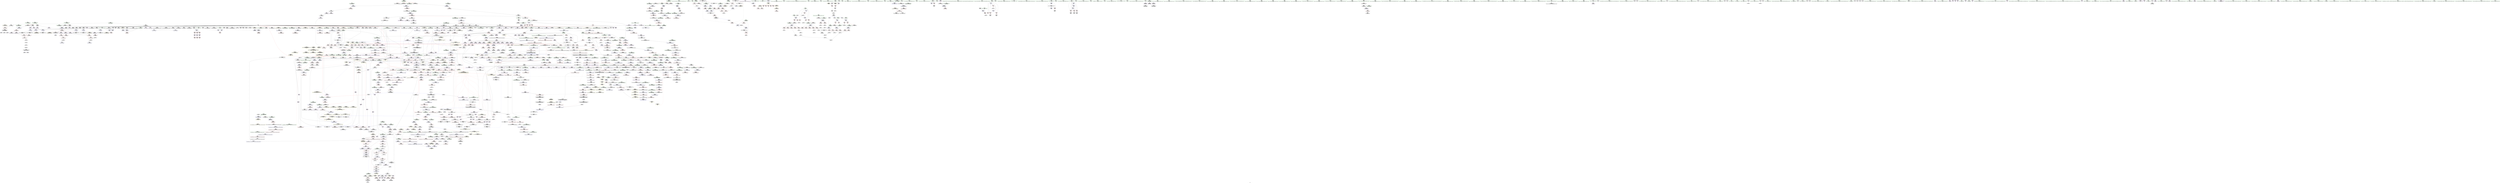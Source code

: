 digraph "SVFG" {
	label="SVFG";

	Node0x55de579fd800 [shape=record,color=grey,label="{NodeID: 0\nNullPtr|{|<s59>88|<s60>108|<s61>115}}"];
	Node0x55de579fd800 -> Node0x55de57a770d0[style=solid];
	Node0x55de579fd800 -> Node0x55de57a771d0[style=solid];
	Node0x55de579fd800 -> Node0x55de57a772a0[style=solid];
	Node0x55de579fd800 -> Node0x55de57a77370[style=solid];
	Node0x55de579fd800 -> Node0x55de57a77440[style=solid];
	Node0x55de579fd800 -> Node0x55de57a77510[style=solid];
	Node0x55de579fd800 -> Node0x55de57a775e0[style=solid];
	Node0x55de579fd800 -> Node0x55de57a776b0[style=solid];
	Node0x55de579fd800 -> Node0x55de57a77780[style=solid];
	Node0x55de579fd800 -> Node0x55de57a77850[style=solid];
	Node0x55de579fd800 -> Node0x55de57a77920[style=solid];
	Node0x55de579fd800 -> Node0x55de57a779f0[style=solid];
	Node0x55de579fd800 -> Node0x55de57a77ac0[style=solid];
	Node0x55de579fd800 -> Node0x55de57a77b90[style=solid];
	Node0x55de579fd800 -> Node0x55de57a77c60[style=solid];
	Node0x55de579fd800 -> Node0x55de57a77d30[style=solid];
	Node0x55de579fd800 -> Node0x55de57a77e00[style=solid];
	Node0x55de579fd800 -> Node0x55de57a77ed0[style=solid];
	Node0x55de579fd800 -> Node0x55de57a77fa0[style=solid];
	Node0x55de579fd800 -> Node0x55de57a78070[style=solid];
	Node0x55de579fd800 -> Node0x55de57a78140[style=solid];
	Node0x55de579fd800 -> Node0x55de57a78210[style=solid];
	Node0x55de579fd800 -> Node0x55de57a782e0[style=solid];
	Node0x55de579fd800 -> Node0x55de57a783b0[style=solid];
	Node0x55de579fd800 -> Node0x55de57a78480[style=solid];
	Node0x55de579fd800 -> Node0x55de57a78550[style=solid];
	Node0x55de579fd800 -> Node0x55de57a78620[style=solid];
	Node0x55de579fd800 -> Node0x55de57a786f0[style=solid];
	Node0x55de579fd800 -> Node0x55de57a787c0[style=solid];
	Node0x55de579fd800 -> Node0x55de57a78890[style=solid];
	Node0x55de579fd800 -> Node0x55de57a78960[style=solid];
	Node0x55de579fd800 -> Node0x55de57a78a30[style=solid];
	Node0x55de579fd800 -> Node0x55de57a78b00[style=solid];
	Node0x55de579fd800 -> Node0x55de57a78bd0[style=solid];
	Node0x55de579fd800 -> Node0x55de57a78ca0[style=solid];
	Node0x55de579fd800 -> Node0x55de57a78d70[style=solid];
	Node0x55de579fd800 -> Node0x55de57a78e40[style=solid];
	Node0x55de579fd800 -> Node0x55de57a78f10[style=solid];
	Node0x55de579fd800 -> Node0x55de57a78fe0[style=solid];
	Node0x55de579fd800 -> Node0x55de57a790b0[style=solid];
	Node0x55de579fd800 -> Node0x55de57a79180[style=solid];
	Node0x55de579fd800 -> Node0x55de57a79250[style=solid];
	Node0x55de579fd800 -> Node0x55de57a79320[style=solid];
	Node0x55de579fd800 -> Node0x55de57a793f0[style=solid];
	Node0x55de579fd800 -> Node0x55de57a794c0[style=solid];
	Node0x55de579fd800 -> Node0x55de57a79590[style=solid];
	Node0x55de579fd800 -> Node0x55de57a79660[style=solid];
	Node0x55de579fd800 -> Node0x55de57a79730[style=solid];
	Node0x55de579fd800 -> Node0x55de57aa5650[style=solid];
	Node0x55de579fd800 -> Node0x55de57aa6d40[style=solid];
	Node0x55de579fd800 -> Node0x55de57aaaf10[style=solid];
	Node0x55de579fd800 -> Node0x55de57aaba70[style=solid];
	Node0x55de579fd800 -> Node0x55de57aac0f0[style=solid];
	Node0x55de579fd800 -> Node0x55de57aaf420[style=solid];
	Node0x55de579fd800 -> Node0x55de57ad8e00[style=solid];
	Node0x55de579fd800 -> Node0x55de57ad9b80[style=solid];
	Node0x55de579fd800 -> Node0x55de57ad9d00[style=solid];
	Node0x55de579fd800 -> Node0x55de57ada300[style=solid];
	Node0x55de579fd800 -> Node0x55de57ada600[style=solid];
	Node0x55de579fd800:s59 -> Node0x55de57bdd2f0[style=solid,color=red];
	Node0x55de579fd800:s60 -> Node0x55de57bdb120[style=solid,color=red];
	Node0x55de579fd800:s61 -> Node0x55de57be7bb0[style=solid,color=red];
	Node0x55de57a7a390 [shape=record,color=red,label="{NodeID: 775\n707\<--493\nexn\<--exn.slot\n_ZN6solver5solveEv\n}"];
	Node0x55de57bdcd90 [shape=record,color=black,label="{NodeID: 2657\n736 = PHI(491, )\n2nd arg _ZNSt6vectorIbSaIbEEC2EmRKS0_ }"];
	Node0x55de57bdcd90 -> Node0x55de57aa8810[style=solid];
	Node0x55de57a70a40 [shape=record,color=black,label="{NodeID: 443\n1202\<--1177\n\<--this1\n_ZNSt6vectorIbSaIbEE13_M_initializeEm\n}"];
	Node0x55de57a70a40 -> Node0x55de57a88d50[style=solid];
	Node0x55de57a70a40 -> Node0x55de57a88e20[style=solid];
	Node0x55de57ab0530 [shape=record,color=blue,label="{NodeID: 1218\n1911\<--1908\nthis.addr\<--this\n_ZNSt5tupleIJRiS0_EEC2IvLb1EEES0_S0_\n}"];
	Node0x55de57ab0530 -> Node0x55de57aa3100[style=dashed];
	Node0x55de57a64680 [shape=record,color=green,label="{NodeID: 111\n505\<--506\ni\<--i_field_insensitive\n_ZN6solver5solveEv\n|{|<s7>40}}"];
	Node0x55de57a64680 -> Node0x55de57a7ac80[style=solid];
	Node0x55de57a64680 -> Node0x55de57a7ad50[style=solid];
	Node0x55de57a64680 -> Node0x55de57a7ae20[style=solid];
	Node0x55de57a64680 -> Node0x55de57a7aef0[style=solid];
	Node0x55de57a64680 -> Node0x55de57a7afc0[style=solid];
	Node0x55de57a64680 -> Node0x55de57aa7490[style=solid];
	Node0x55de57a64680 -> Node0x55de57aa7b10[style=solid];
	Node0x55de57a64680:s7 -> Node0x55de57bdfb10[style=solid,color=red];
	Node0x55de57a7fdc0 [shape=record,color=red,label="{NodeID: 886\n1398\<--1395\nthis1\<--this.addr\n_ZN9__gnu_cxx13new_allocatorImEC2Ev\n}"];
	Node0x55de57a868c0 [shape=record,color=purple,label="{NodeID: 554\n575\<--524\narrayidx\<--this1\n_ZN6solver5solveEv\n}"];
	Node0x55de57a868c0 -> Node0x55de57a7b8b0[style=solid];
	Node0x55de57a69030 [shape=record,color=green,label="{NodeID: 222\n1335\<--1336\n_ZN9__gnu_cxx13new_allocatorImEC2Ev\<--_ZN9__gnu_cxx13new_allocatorImEC2Ev_field_insensitive\n}"];
	Node0x55de57aa50b0 [shape=record,color=red,label="{NodeID: 997\n2143\<--2142\ndummyVal\<--offset_1\n_ZNSt13_Bvector_baseISaIbEE13_M_deallocateEv\n}"];
	Node0x55de57aa50b0 -> Node0x55de57aaf280[style=solid];
	Node0x55de57ada480 [shape=record,color=grey,label="{NodeID: 1772\n1698 = cmp(1696, 1697, )\n}"];
	Node0x55de57a8c2f0 [shape=record,color=purple,label="{NodeID: 665\n1748\<--1726\n_M_impl7\<--this1\n_ZNSt13_Bvector_baseISaIbEE13_M_deallocateEv\n}"];
	Node0x55de57b6c5e0 [shape=record,color=yellow,style=double,label="{NodeID: 2547\n300V_2 = CSCHI(MR_300V_1)\npts\{1606 4900000 4900001 4900002 4900003 4900004 4900005 4900006 \}\nCS[]|{<s0>36|<s1>36|<s2>36}}"];
	Node0x55de57b6c5e0:s0 -> Node0x55de57b6baa0[style=dashed,color=blue];
	Node0x55de57b6c5e0:s1 -> Node0x55de57b6bc00[style=dashed,color=blue];
	Node0x55de57b6c5e0:s2 -> Node0x55de57b6bce0[style=dashed,color=blue];
	Node0x55de57a77440 [shape=record,color=black,label="{NodeID: 333\n316\<--3\n\<--dummyVal\nmain\n}"];
	Node0x55de57a77440 -> Node0x55de57aa6790[style=solid];
	Node0x55de57aaabd0 [shape=record,color=blue,label="{NodeID: 1108\n1195\<--1192\n_M_end_of_storage\<--add.ptr\n_ZNSt6vectorIbSaIbEE13_M_initializeEm\n}"];
	Node0x55de57aaabd0 -> Node0x55de57b3f5f0[style=dashed];
	Node0x55de574f1800 [shape=record,color=green,label="{NodeID: 1\n7\<--1\n__dso_handle\<--dummyObj\nGlob }"];
	Node0x55de57a7a460 [shape=record,color=red,label="{NodeID: 776\n708\<--495\nsel\<--ehselector.slot\n_ZN6solver5solveEv\n}"];
	Node0x55de57bdced0 [shape=record,color=black,label="{NodeID: 2658\n1929 = PHI(867, )\n0th arg __clang_call_terminate }"];
	Node0x55de57a70b10 [shape=record,color=black,label="{NodeID: 444\n1212\<--1177\n\<--this1\n_ZNSt6vectorIbSaIbEE13_M_initializeEm\n}"];
	Node0x55de57a70b10 -> Node0x55de57a893d0[style=solid];
	Node0x55de57a70b10 -> Node0x55de57a894a0[style=solid];
	Node0x55de57ab0600 [shape=record,color=blue,label="{NodeID: 1219\n1913\<--1909\n__a1.addr\<--__a1\n_ZNSt5tupleIJRiS0_EEC2IvLb1EEES0_S0_\n}"];
	Node0x55de57ab0600 -> Node0x55de57aa31d0[style=dashed];
	Node0x55de57a64750 [shape=record,color=green,label="{NodeID: 112\n507\<--508\nref.tmp7\<--ref.tmp7_field_insensitive\n_ZN6solver5solveEv\n|{|<s1>39}}"];
	Node0x55de57a64750 -> Node0x55de57a6e1a0[style=solid];
	Node0x55de57a64750:s1 -> Node0x55de57bdee80[style=solid,color=red];
	Node0x55de57a7fe90 [shape=record,color=red,label="{NodeID: 887\n1405\<--1402\n\<--__t.addr\n_ZSt4moveIRSaImEEONSt16remove_referenceIT_E4typeEOS3_\n}"];
	Node0x55de57a7fe90 -> Node0x55de57a714d0[style=solid];
	Node0x55de57a86990 [shape=record,color=purple,label="{NodeID: 555\n583\<--524\nA14\<--this1\n_ZN6solver5solveEv\n}"];
	Node0x55de57a69130 [shape=record,color=green,label="{NodeID: 223\n1341\<--1342\nthis.addr\<--this.addr_field_insensitive\n_ZNSt13_Bvector_baseISaIbEE13_Bvector_implC2EOSaImE\n}"];
	Node0x55de57a69130 -> Node0x55de57a7f9b0[style=solid];
	Node0x55de57a69130 -> Node0x55de57aabf50[style=solid];
	Node0x55de57b41420 [shape=record,color=yellow,style=double,label="{NodeID: 2105\n323V_1 = ENCHI(MR_323V_0)\npts\{831 \}\nFun[_ZSt9make_pairIRiS0_ESt4pairINSt17__decay_and_stripIT_E6__typeENS2_IT0_E6__typeEEOS3_OS6_]}"];
	Node0x55de57b41420 -> Node0x55de57a7c820[style=dashed];
	Node0x55de57aa5180 [shape=record,color=red,label="{NodeID: 998\n2146\<--2145\ndummyVal\<--offset_2\n_ZNSt13_Bvector_baseISaIbEE13_M_deallocateEv\n}"];
	Node0x55de57aa5180 -> Node0x55de57aaf350[style=solid];
	Node0x55de57ada600 [shape=record,color=grey,label="{NodeID: 1773\n388 = cmp(387, 3, )\n}"];
	Node0x55de57a8c3c0 [shape=record,color=purple,label="{NodeID: 666\n1749\<--1726\n_M_end_of_storage\<--this1\n_ZNSt13_Bvector_baseISaIbEE13_M_deallocateEv\n}"];
	Node0x55de57a8c3c0 -> Node0x55de57aa1ff0[style=solid];
	Node0x55de57b6c770 [shape=record,color=yellow,style=double,label="{NodeID: 2548\n177V_4 = CSCHI(MR_177V_3)\npts\{5120000 \}\nCS[]|{|<s1>42}}"];
	Node0x55de57b6c770 -> Node0x55de57b210f0[style=dashed];
	Node0x55de57b6c770:s1 -> Node0x55de57b186a0[style=dashed,color=red];
	Node0x55de57a77510 [shape=record,color=black,label="{NodeID: 334\n356\<--3\n\<--dummyVal\nmain\n}"];
	Node0x55de57aaaca0 [shape=record,color=blue, style = dotted,label="{NodeID: 1109\n2084\<--2086\noffset_0\<--dummyVal\n_ZNSt6vectorIbSaIbEE13_M_initializeEm\n}"];
	Node0x55de57aaaca0 -> Node0x55de57b3e6f0[style=dashed];
	Node0x55de57a60450 [shape=record,color=green,label="{NodeID: 2\n8\<--1\n.str\<--dummyObj\nGlob }"];
	Node0x55de57a7a530 [shape=record,color=red,label="{NodeID: 777\n692\<--497\n\<--ans\n_ZN6solver5solveEv\n}"];
	Node0x55de57a7a530 -> Node0x55de57ad3b80[style=solid];
	Node0x55de57bdd010 [shape=record,color=black,label="{NodeID: 2659\n1511 = PHI(776, 1169, 1171, )\n0th arg _ZNSt13_Bit_iteratorC2EPmj }"];
	Node0x55de57bdd010 -> Node0x55de57aad200[style=solid];
	Node0x55de57a70be0 [shape=record,color=black,label="{NodeID: 445\n1217\<--1177\n\<--this1\n_ZNSt6vectorIbSaIbEE13_M_initializeEm\n}"];
	Node0x55de57a70be0 -> Node0x55de57a89570[style=solid];
	Node0x55de57a70be0 -> Node0x55de57a89640[style=solid];
	Node0x55de57ab06d0 [shape=record,color=blue,label="{NodeID: 1220\n1915\<--1910\n__a2.addr\<--__a2\n_ZNSt5tupleIJRiS0_EEC2IvLb1EEES0_S0_\n}"];
	Node0x55de57ab06d0 -> Node0x55de57aa32a0[style=dashed];
	Node0x55de57a64820 [shape=record,color=green,label="{NodeID: 113\n509\<--510\nref.tmp13\<--ref.tmp13_field_insensitive\n_ZN6solver5solveEv\n|{|<s1>42}}"];
	Node0x55de57a64820 -> Node0x55de57a6e270[style=solid];
	Node0x55de57a64820:s1 -> Node0x55de57bd9dd0[style=solid,color=red];
	Node0x55de57a7ff60 [shape=record,color=red,label="{NodeID: 888\n1416\<--1410\nthis1\<--this.addr\n_ZNSaImEC2ERKS_\n}"];
	Node0x55de57a7ff60 -> Node0x55de57a715a0[style=solid];
	Node0x55de57a86a60 [shape=record,color=purple,label="{NodeID: 556\n586\<--524\narrayidx16\<--this1\n_ZN6solver5solveEv\n|{<s0>40}}"];
	Node0x55de57a86a60:s0 -> Node0x55de57bdfc50[style=solid,color=red];
	Node0x55de57a69200 [shape=record,color=green,label="{NodeID: 224\n1343\<--1344\n__a.addr\<--__a.addr_field_insensitive\n_ZNSt13_Bvector_baseISaIbEE13_Bvector_implC2EOSaImE\n}"];
	Node0x55de57a69200 -> Node0x55de57a7fa80[style=solid];
	Node0x55de57a69200 -> Node0x55de57aac020[style=solid];
	Node0x55de57aa5250 [shape=record,color=blue,label="{NodeID: 999\n10\<--9\nOUTPUT_FORMAT\<--\nGlob }"];
	Node0x55de57aa5250 -> Node0x55de57a8e440[style=dashed];
	Node0x55de57b14ff0 [shape=record,color=black,label="{NodeID: 1774\nMR_492V_3 = PHI(MR_492V_2, MR_492V_1, )\npts\{1722 \}\n}"];
	Node0x55de57a8c490 [shape=record,color=purple,label="{NodeID: 667\n1759\<--1726\n_M_impl8\<--this1\n_ZNSt13_Bvector_baseISaIbEE13_M_deallocateEv\n}"];
	Node0x55de57a775e0 [shape=record,color=black,label="{NodeID: 335\n357\<--3\n\<--dummyVal\nmain\n}"];
	Node0x55de57a775e0 -> Node0x55de57aa6a00[style=solid];
	Node0x55de57aaad70 [shape=record,color=blue, style = dotted,label="{NodeID: 1110\n2087\<--2089\noffset_1\<--dummyVal\n_ZNSt6vectorIbSaIbEE13_M_initializeEm\n}"];
	Node0x55de57aaad70 -> Node0x55de57b3ebf0[style=dashed];
	Node0x55de57a604e0 [shape=record,color=green,label="{NodeID: 3\n12\<--1\n_ZZ12print_statusiiddiE1L\<--dummyObj\nGlob }"];
	Node0x55de57a7a600 [shape=record,color=red,label="{NodeID: 778\n700\<--497\n\<--ans\n_ZN6solver5solveEv\n|{<s0>51}}"];
	Node0x55de57a7a600:s0 -> Node0x55de57bde2d0[style=solid,color=red];
	Node0x55de57bdd2f0 [shape=record,color=black,label="{NodeID: 2660\n1512 = PHI(790, 1198, 3, )\n1st arg _ZNSt13_Bit_iteratorC2EPmj }"];
	Node0x55de57bdd2f0 -> Node0x55de57aad2d0[style=solid];
	Node0x55de57a70cb0 [shape=record,color=black,label="{NodeID: 446\n1224\<--1177\n\<--this1\n_ZNSt6vectorIbSaIbEE13_M_initializeEm\n}"];
	Node0x55de57a70cb0 -> Node0x55de57a89bf0[style=solid];
	Node0x55de57a70cb0 -> Node0x55de57a89cc0[style=solid];
	Node0x55de57ab07a0 [shape=record,color=blue,label="{NodeID: 1221\n1944\<--1941\nthis.addr\<--this\n_ZNSt11_Tuple_implILm0EJRiS0_EEC2ES0_S0_\n}"];
	Node0x55de57ab07a0 -> Node0x55de57aa3370[style=dashed];
	Node0x55de57a648f0 [shape=record,color=green,label="{NodeID: 114\n511\<--512\nref.tmp19\<--ref.tmp19_field_insensitive\n_ZN6solver5solveEv\n|{<s0>41|<s1>42}}"];
	Node0x55de57a648f0:s0 -> Node0x55de57be7f40[style=solid,color=red];
	Node0x55de57a648f0:s1 -> Node0x55de57bd9c90[style=solid,color=red];
	Node0x55de57a80030 [shape=record,color=red,label="{NodeID: 889\n1418\<--1412\n\<--__a.addr\n_ZNSaImEC2ERKS_\n}"];
	Node0x55de57a80030 -> Node0x55de57a71670[style=solid];
	Node0x55de57a86b30 [shape=record,color=purple,label="{NodeID: 557\n650\<--524\nN30\<--this1\n_ZN6solver5solveEv\n}"];
	Node0x55de57a86b30 -> Node0x55de57a7b980[style=solid];
	Node0x55de57a692d0 [shape=record,color=green,label="{NodeID: 225\n1345\<--1346\nexn.slot\<--exn.slot_field_insensitive\n_ZNSt13_Bvector_baseISaIbEE13_Bvector_implC2EOSaImE\n}"];
	Node0x55de57a692d0 -> Node0x55de57a7fb50[style=solid];
	Node0x55de57a692d0 -> Node0x55de57aac1c0[style=solid];
	Node0x55de57aa5350 [shape=record,color=blue,label="{NodeID: 1000\n12\<--13\n_ZZ12print_statusiiddiE1L\<--\nGlob }"];
	Node0x55de57aa5350 -> Node0x55de57b522a0[style=dashed];
	Node0x55de57b150e0 [shape=record,color=black,label="{NodeID: 1775\nMR_38V_3 = PHI(MR_38V_2, MR_38V_1, )\npts\{4900000 \}\n|{<s0>96}}"];
	Node0x55de57b150e0:s0 -> Node0x55de57b6e5b0[style=dashed,color=blue];
	Node0x55de57a8c560 [shape=record,color=purple,label="{NodeID: 668\n1760\<--1726\n_M_finish\<--this1\n_ZNSt13_Bvector_baseISaIbEE13_M_deallocateEv\n}"];
	Node0x55de57a8c560 -> Node0x55de57a83360[style=solid];
	Node0x55de57a8c560 -> Node0x55de57a83430[style=solid];
	Node0x55de57a776b0 [shape=record,color=black,label="{NodeID: 336\n359\<--3\n\<--dummyVal\nmain\n}"];
	Node0x55de57a776b0 -> Node0x55de57aa6ad0[style=solid];
	Node0x55de57aaae40 [shape=record,color=blue, style = dotted,label="{NodeID: 1111\n2090\<--2092\noffset_2\<--dummyVal\n_ZNSt6vectorIbSaIbEE13_M_initializeEm\n}"];
	Node0x55de57aaae40 -> Node0x55de57b3f0f0[style=dashed];
	Node0x55de57a60790 [shape=record,color=green,label="{NodeID: 4\n13\<--1\n\<--dummyObj\nCan only get source location for instruction, argument, global var or function.}"];
	Node0x55de57a7a6d0 [shape=record,color=red,label="{NodeID: 779\n540\<--499\n\<--k\n_ZN6solver5solveEv\n}"];
	Node0x55de57a7a6d0 -> Node0x55de57ad8800[style=solid];
	Node0x55de57bdd4b0 [shape=record,color=black,label="{NodeID: 2661\n1513 = PHI(793, 134, 134, )\n2nd arg _ZNSt13_Bit_iteratorC2EPmj }"];
	Node0x55de57bdd4b0 -> Node0x55de57aad3a0[style=solid];
	Node0x55de57a70d80 [shape=record,color=black,label="{NodeID: 447\n1238\<--1177\n\<--this1\n_ZNSt6vectorIbSaIbEE13_M_initializeEm\n}"];
	Node0x55de57a70d80 -> Node0x55de57a89f30[style=solid];
	Node0x55de57a70d80 -> Node0x55de57a8a000[style=solid];
	Node0x55de57ab0870 [shape=record,color=blue,label="{NodeID: 1222\n1946\<--1942\n__head.addr\<--__head\n_ZNSt11_Tuple_implILm0EJRiS0_EEC2ES0_S0_\n}"];
	Node0x55de57ab0870 -> Node0x55de57aa3440[style=dashed];
	Node0x55de57a695c0 [shape=record,color=green,label="{NodeID: 115\n513\<--514\nref.tmp23\<--ref.tmp23_field_insensitive\n_ZN6solver5solveEv\n|{|<s1>47}}"];
	Node0x55de57a695c0 -> Node0x55de57a6e340[style=solid];
	Node0x55de57a695c0:s1 -> Node0x55de57bd7f90[style=solid,color=red];
	Node0x55de57a80100 [shape=record,color=red,label="{NodeID: 890\n1429\<--1426\nthis1\<--this.addr\n_ZNSt13_Bit_iteratorC2Ev\n}"];
	Node0x55de57a80100 -> Node0x55de57a71740[style=solid];
	Node0x55de57a86c00 [shape=record,color=purple,label="{NodeID: 558\n562\<--561\n\<--\n_ZN6solver5solveEv\n}"];
	Node0x55de57a86c00 -> Node0x55de57aa7560[style=solid];
	Node0x55de57a693a0 [shape=record,color=green,label="{NodeID: 226\n1347\<--1348\nehselector.slot\<--ehselector.slot_field_insensitive\n_ZNSt13_Bvector_baseISaIbEE13_Bvector_implC2EOSaImE\n}"];
	Node0x55de57a693a0 -> Node0x55de57a7fc20[style=solid];
	Node0x55de57a693a0 -> Node0x55de57aac290[style=solid];
	Node0x55de57b416c0 [shape=record,color=yellow,style=double,label="{NodeID: 2108\n205V_1 = ENCHI(MR_205V_0)\npts\{335 506 \}\nFun[_ZSt9make_pairIRiS0_ESt4pairINSt17__decay_and_stripIT_E6__typeENS2_IT0_E6__typeEEOS3_OS6_]|{<s0>60}}"];
	Node0x55de57b416c0:s0 -> Node0x55de57b16cd0[style=dashed,color=red];
	Node0x55de57aa5450 [shape=record,color=blue,label="{NodeID: 1001\n2081\<--50\nllvm.global_ctors_0\<--\nGlob }"];
	Node0x55de57b155e0 [shape=record,color=black,label="{NodeID: 1776\nMR_63V_3 = PHI(MR_63V_2, MR_63V_1, )\npts\{4900001 \}\n|{<s0>96}}"];
	Node0x55de57b155e0:s0 -> Node0x55de57b6e5b0[style=dashed,color=blue];
	Node0x55de57a8c630 [shape=record,color=purple,label="{NodeID: 669\n1764\<--1726\n_M_impl9\<--this1\n_ZNSt13_Bvector_baseISaIbEE13_M_deallocateEv\n}"];
	Node0x55de57a77780 [shape=record,color=black,label="{NodeID: 337\n413\<--3\nlpad.val\<--dummyVal\nmain\n}"];
	Node0x55de57aaaf10 [shape=record,color=blue, style = dotted,label="{NodeID: 1112\n1214\<--3\n_M_end_of_storage6\<--dummyVal\n_ZNSt6vectorIbSaIbEE13_M_initializeEm\n}"];
	Node0x55de57aaaf10 -> Node0x55de57b3f5f0[style=dashed];
	Node0x55de57a60820 [shape=record,color=green,label="{NodeID: 5\n14\<--1\nstderr\<--dummyObj\nGlob }"];
	Node0x55de57a7a7a0 [shape=record,color=red,label="{NodeID: 780\n696\<--499\n\<--k\n_ZN6solver5solveEv\n}"];
	Node0x55de57a7a7a0 -> Node0x55de57ad3880[style=solid];
	Node0x55de57bdd670 [shape=record,color=black,label="{NodeID: 2662\n1832 = PHI(776, )\n0th arg _ZNKSt13_Bit_iteratordeEv }"];
	Node0x55de57bdd670 -> Node0x55de57aafb70[style=solid];
	Node0x55de57a70e50 [shape=record,color=black,label="{NodeID: 448\n1205\<--1204\n\<--_M_start\n_ZNSt6vectorIbSaIbEE13_M_initializeEm\n}"];
	Node0x55de57a70e50 -> Node0x55de57a88ef0[style=solid];
	Node0x55de57a70e50 -> Node0x55de57a88fc0[style=solid];
	Node0x55de57a70e50 -> Node0x55de57a89090[style=solid];
	Node0x55de57ab0940 [shape=record,color=blue,label="{NodeID: 1223\n1948\<--1943\n__tail.addr\<--__tail\n_ZNSt11_Tuple_implILm0EJRiS0_EEC2ES0_S0_\n}"];
	Node0x55de57ab0940 -> Node0x55de57aa3510[style=dashed];
	Node0x55de57a69690 [shape=record,color=green,label="{NodeID: 116\n515\<--516\nle\<--le_field_insensitive\n_ZN6solver5solveEv\n|{|<s3>50}}"];
	Node0x55de57a69690 -> Node0x55de57a7b090[style=solid];
	Node0x55de57a69690 -> Node0x55de57aa7d80[style=solid];
	Node0x55de57a69690 -> Node0x55de57aa8190[style=solid];
	Node0x55de57a69690:s3 -> Node0x55de57bda660[style=solid,color=red];
	Node0x55de57a801d0 [shape=record,color=red,label="{NodeID: 891\n1444\<--1438\nthis1\<--this.addr\n_ZN9__gnu_cxx13new_allocatorImEC2ERKS1_\n}"];
	Node0x55de57a86cd0 [shape=record,color=purple,label="{NodeID: 559\n565\<--561\n\<--\n_ZN6solver5solveEv\n}"];
	Node0x55de57a86cd0 -> Node0x55de57aa7630[style=solid];
	Node0x55de57a69470 [shape=record,color=green,label="{NodeID: 227\n1355\<--1356\n_ZSt4moveIRSaImEEONSt16remove_referenceIT_E4typeEOS3_\<--_ZSt4moveIRSaImEEONSt16remove_referenceIT_E4typeEOS3__field_insensitive\n}"];
	Node0x55de57b417d0 [shape=record,color=yellow,style=double,label="{NodeID: 2109\n330V_1 = ENCHI(MR_330V_0)\npts\{8310000 8310001 \}\nFun[_ZSt9make_pairIRiS0_ESt4pairINSt17__decay_and_stripIT_E6__typeENS2_IT0_E6__typeEEOS3_OS6_]|{<s0>60|<s1>60}}"];
	Node0x55de57b417d0:s0 -> Node0x55de57ab0390[style=dashed,color=red];
	Node0x55de57b417d0:s1 -> Node0x55de57ab0460[style=dashed,color=red];
	Node0x55de57aa5550 [shape=record,color=blue,label="{NodeID: 1002\n2082\<--51\nllvm.global_ctors_1\<--_GLOBAL__sub_I_iwi_1_0.cpp\nGlob }"];
	Node0x55de57b15ae0 [shape=record,color=black,label="{NodeID: 1777\nMR_65V_3 = PHI(MR_65V_2, MR_65V_1, )\npts\{4900002 \}\n|{<s0>96}}"];
	Node0x55de57b15ae0:s0 -> Node0x55de57b6e5b0[style=dashed,color=blue];
	Node0x55de57a8c700 [shape=record,color=purple,label="{NodeID: 670\n1765\<--1726\n_M_start10\<--this1\n_ZNSt13_Bvector_baseISaIbEE13_M_deallocateEv\n}"];
	Node0x55de57a8c700 -> Node0x55de57a83500[style=solid];
	Node0x55de57a77850 [shape=record,color=black,label="{NodeID: 338\n414\<--3\nlpad.val51\<--dummyVal\nmain\n}"];
	Node0x55de57aaafe0 [shape=record,color=blue, style = dotted,label="{NodeID: 1113\n2093\<--2095\noffset_0\<--dummyVal\n_ZNSt6vectorIbSaIbEE13_M_initializeEm\n}"];
	Node0x55de57aaafe0 -> Node0x55de57b3e6f0[style=dashed];
	Node0x55de57a608e0 [shape=record,color=green,label="{NodeID: 6\n15\<--1\n.str.1\<--dummyObj\nGlob }"];
	Node0x55de57a7a870 [shape=record,color=red,label="{NodeID: 781\n620\<--501\n\<--bi\n_ZN6solver5solveEv\n}"];
	Node0x55de57a7a870 -> Node0x55de57ad9100[style=solid];
	Node0x55de57bdd780 [shape=record,color=black,label="{NodeID: 2663\n768 = PHI(489, 489, 489, )\n0th arg _ZNSt6vectorIbSaIbEEixEm }"];
	Node0x55de57bdd780 -> Node0x55de57aa8a80[style=solid];
	Node0x55de57a70f20 [shape=record,color=black,label="{NodeID: 449\n1220\<--1219\n\<--_M_start9\n_ZNSt6vectorIbSaIbEE13_M_initializeEm\n}"];
	Node0x55de57a70f20 -> Node0x55de57a89710[style=solid];
	Node0x55de57a70f20 -> Node0x55de57a897e0[style=solid];
	Node0x55de57a70f20 -> Node0x55de57a898b0[style=solid];
	Node0x55de57ab0a10 [shape=record,color=blue,label="{NodeID: 1224\n1970\<--1968\nthis.addr\<--this\n_ZNSt11_Tuple_implILm1EJRiEEC2ES0_\n}"];
	Node0x55de57ab0a10 -> Node0x55de57aa35e0[style=dashed];
	Node0x55de57a69760 [shape=record,color=green,label="{NodeID: 117\n517\<--518\nri\<--ri_field_insensitive\n_ZN6solver5solveEv\n|{|<s3>50}}"];
	Node0x55de57a69760 -> Node0x55de57a7b160[style=solid];
	Node0x55de57a69760 -> Node0x55de57aa7e50[style=solid];
	Node0x55de57a69760 -> Node0x55de57aa8260[style=solid];
	Node0x55de57a69760:s3 -> Node0x55de57bda770[style=solid,color=red];
	Node0x55de57a802a0 [shape=record,color=red,label="{NodeID: 892\n1459\<--1450\nthis1\<--this.addr\n_ZNSt18_Bit_iterator_baseC2EPmj\n}"];
	Node0x55de57a802a0 -> Node0x55de57a71810[style=solid];
	Node0x55de57a802a0 -> Node0x55de57a8ad00[style=solid];
	Node0x55de57a802a0 -> Node0x55de57a8add0[style=solid];
	Node0x55de57a86da0 [shape=record,color=purple,label="{NodeID: 560\n635\<--634\n\<--\n_ZN6solver5solveEv\n}"];
	Node0x55de57a86da0 -> Node0x55de57aa7be0[style=solid];
	Node0x55de57a71a70 [shape=record,color=green,label="{NodeID: 228\n1358\<--1359\n_ZNSaImEC2ERKS_\<--_ZNSaImEC2ERKS__field_insensitive\n}"];
	Node0x55de57aa5650 [shape=record,color=blue, style = dotted,label="{NodeID: 1003\n2083\<--3\nllvm.global_ctors_2\<--dummyVal\nGlob }"];
	Node0x55de57b15fe0 [shape=record,color=black,label="{NodeID: 1778\nMR_67V_3 = PHI(MR_67V_2, MR_67V_1, )\npts\{4900003 \}\n|{<s0>96}}"];
	Node0x55de57b15fe0:s0 -> Node0x55de57b6e5b0[style=dashed,color=blue];
	Node0x55de57a8c7d0 [shape=record,color=purple,label="{NodeID: 671\n1769\<--1726\n_M_impl11\<--this1\n_ZNSt13_Bvector_baseISaIbEE13_M_deallocateEv\n}"];
	Node0x55de57b6cd50 [shape=record,color=yellow,style=double,label="{NodeID: 2553\n38V_4 = CSCHI(MR_38V_2)\npts\{4900000 \}\nCS[]}"];
	Node0x55de57a77920 [shape=record,color=black,label="{NodeID: 339\n563\<--3\n\<--dummyVal\n_ZN6solver5solveEv\n}"];
	Node0x55de57a77920 -> Node0x55de57aa7560[style=solid];
	Node0x55de57aab0b0 [shape=record,color=blue, style = dotted,label="{NodeID: 1114\n2096\<--2098\noffset_1\<--dummyVal\n_ZNSt6vectorIbSaIbEE13_M_initializeEm\n}"];
	Node0x55de57aab0b0 -> Node0x55de57b3ebf0[style=dashed];
	Node0x55de57a61180 [shape=record,color=green,label="{NodeID: 7\n17\<--1\n.str.2\<--dummyObj\nGlob }"];
	Node0x55de57a7a940 [shape=record,color=red,label="{NodeID: 782\n631\<--501\n\<--bi\n_ZN6solver5solveEv\n}"];
	Node0x55de57a7a940 -> Node0x55de57a6e820[style=solid];
	Node0x55de57bdd970 [shape=record,color=black,label="{NodeID: 2664\n769 = PHI(557, 632, 655, )\n1st arg _ZNSt6vectorIbSaIbEEixEm }"];
	Node0x55de57bdd970 -> Node0x55de57aa8b50[style=solid];
	Node0x55de57a70ff0 [shape=record,color=black,label="{NodeID: 450\n1241\<--1240\n\<--_M_finish\n_ZNSt6vectorIbSaIbEE13_M_initializeEm\n}"];
	Node0x55de57a70ff0 -> Node0x55de57a8a0d0[style=solid];
	Node0x55de57a70ff0 -> Node0x55de57a8a1a0[style=solid];
	Node0x55de57a70ff0 -> Node0x55de57a8a270[style=solid];
	Node0x55de57ab0ae0 [shape=record,color=blue,label="{NodeID: 1225\n1972\<--1969\n__head.addr\<--__head\n_ZNSt11_Tuple_implILm1EJRiEEC2ES0_\n}"];
	Node0x55de57ab0ae0 -> Node0x55de57aa36b0[style=dashed];
	Node0x55de57a69830 [shape=record,color=green,label="{NodeID: 118\n519\<--520\ni28\<--i28_field_insensitive\n_ZN6solver5solveEv\n}"];
	Node0x55de57a69830 -> Node0x55de57a7b230[style=solid];
	Node0x55de57a69830 -> Node0x55de57a7b300[style=solid];
	Node0x55de57a69830 -> Node0x55de57a7b3d0[style=solid];
	Node0x55de57a69830 -> Node0x55de57a7b4a0[style=solid];
	Node0x55de57a69830 -> Node0x55de57a7b570[style=solid];
	Node0x55de57a69830 -> Node0x55de57aa7f20[style=solid];
	Node0x55de57a69830 -> Node0x55de57aa8330[style=solid];
	Node0x55de57a80370 [shape=record,color=red,label="{NodeID: 893\n1462\<--1452\n\<--__x.addr\n_ZNSt18_Bit_iterator_baseC2EPmj\n}"];
	Node0x55de57a80370 -> Node0x55de57aacc50[style=solid];
	Node0x55de57a86e70 [shape=record,color=purple,label="{NodeID: 561\n638\<--634\n\<--\n_ZN6solver5solveEv\n}"];
	Node0x55de57a86e70 -> Node0x55de57aa7cb0[style=solid];
	Node0x55de57a71b70 [shape=record,color=green,label="{NodeID: 229\n1362\<--1363\n_ZNSt13_Bit_iteratorC2Ev\<--_ZNSt13_Bit_iteratorC2Ev_field_insensitive\n}"];
	Node0x55de57aa5750 [shape=record,color=blue,label="{NodeID: 1004\n109\<--104\nc.addr\<--c\n_Z12print_statusiiddi\n}"];
	Node0x55de57aa5750 -> Node0x55de57a8ed30[style=dashed];
	Node0x55de57aa5750 -> Node0x55de57a8ee00[style=dashed];
	Node0x55de57aa5750 -> Node0x55de57a8eed0[style=dashed];
	Node0x55de57aa5750 -> Node0x55de57a8efa0[style=dashed];
	Node0x55de57aa5750 -> Node0x55de57a8f070[style=dashed];
	Node0x55de57b164e0 [shape=record,color=black,label="{NodeID: 1779\nMR_69V_3 = PHI(MR_69V_2, MR_69V_1, )\npts\{4900004 \}\n|{<s0>96}}"];
	Node0x55de57b164e0:s0 -> Node0x55de57b6e5b0[style=dashed,color=blue];
	Node0x55de57a8c8a0 [shape=record,color=purple,label="{NodeID: 672\n1770\<--1726\n_M_end_of_storage12\<--this1\n_ZNSt13_Bvector_baseISaIbEE13_M_deallocateEv\n}"];
	Node0x55de57a8c8a0 -> Node0x55de57aaf420[style=solid];
	Node0x55de57b6ceb0 [shape=record,color=yellow,style=double,label="{NodeID: 2554\n189V_4 = CSCHI(MR_189V_2)\npts\{4900001 4900002 4900003 4900004 4900005 4900006 \}\nCS[]}"];
	Node0x55de57a779f0 [shape=record,color=black,label="{NodeID: 340\n566\<--3\n\<--dummyVal\n_ZN6solver5solveEv\n}"];
	Node0x55de57a779f0 -> Node0x55de57aa7630[style=solid];
	Node0x55de57aab180 [shape=record,color=blue, style = dotted,label="{NodeID: 1115\n2099\<--2101\noffset_2\<--dummyVal\n_ZNSt6vectorIbSaIbEE13_M_initializeEm\n}"];
	Node0x55de57aab180 -> Node0x55de57b3f0f0[style=dashed];
	Node0x55de57a61210 [shape=record,color=green,label="{NodeID: 8\n19\<--1\n.str.3\<--dummyObj\nGlob }"];
	Node0x55de57a7aa10 [shape=record,color=red,label="{NodeID: 783\n668\<--501\n\<--bi\n_ZN6solver5solveEv\n}"];
	Node0x55de57a7aa10 -> Node0x55de57ad9400[style=solid];
	Node0x55de57bddb30 [shape=record,color=black,label="{NodeID: 2665\n1436 = PHI(1417, )\n0th arg _ZN9__gnu_cxx13new_allocatorImEC2ERKS1_ }"];
	Node0x55de57bddb30 -> Node0x55de57aac840[style=solid];
	Node0x55de57a710c0 [shape=record,color=black,label="{NodeID: 451\n1269\<--1290\n_ZNKSt13_Bvector_baseISaIbEE13_Bvector_impl11_M_end_addrEv_ret\<--\n_ZNKSt13_Bvector_baseISaIbEE13_Bvector_impl11_M_end_addrEv\n|{<s0>76|<s1>120}}"];
	Node0x55de57a710c0:s0 -> Node0x55de57be6aa0[style=solid,color=blue];
	Node0x55de57a710c0:s1 -> Node0x55de57be5dc0[style=solid,color=blue];
	Node0x55de57ab0bb0 [shape=record,color=blue,label="{NodeID: 1226\n1986\<--1984\nthis.addr\<--this\n_ZNSt10_Head_baseILm0ERiLb0EEC2ES0_\n}"];
	Node0x55de57ab0bb0 -> Node0x55de57aa3780[style=dashed];
	Node0x55de57a69900 [shape=record,color=green,label="{NodeID: 119\n521\<--522\nref.tmp33\<--ref.tmp33_field_insensitive\n_ZN6solver5solveEv\n|{|<s1>49}}"];
	Node0x55de57a69900 -> Node0x55de57a6e410[style=solid];
	Node0x55de57a69900:s1 -> Node0x55de57bdee80[style=solid,color=red];
	Node0x55de57a80440 [shape=record,color=red,label="{NodeID: 894\n1465\<--1454\n\<--__y.addr\n_ZNSt18_Bit_iterator_baseC2EPmj\n}"];
	Node0x55de57a80440 -> Node0x55de57aacd20[style=solid];
	Node0x55de57a86f40 [shape=record,color=purple,label="{NodeID: 562\n658\<--657\n\<--\n_ZN6solver5solveEv\n}"];
	Node0x55de57a86f40 -> Node0x55de57aa7ff0[style=solid];
	Node0x55de57a71c70 [shape=record,color=green,label="{NodeID: 230\n1384\<--1385\nthis.addr\<--this.addr_field_insensitive\n_ZNSaImED2Ev\n}"];
	Node0x55de57a71c70 -> Node0x55de57a7fcf0[style=solid];
	Node0x55de57a71c70 -> Node0x55de57aac360[style=solid];
	Node0x55de57aa5820 [shape=record,color=blue,label="{NodeID: 1005\n111\<--105\nC.addr\<--C\n_Z12print_statusiiddi\n}"];
	Node0x55de57aa5820 -> Node0x55de57a8f140[style=dashed];
	Node0x55de57aa5820 -> Node0x55de57a8f210[style=dashed];
	Node0x55de57aa5820 -> Node0x55de57a8f2e0[style=dashed];
	Node0x55de57aa5820 -> Node0x55de57a8f3b0[style=dashed];
	Node0x55de57aa5820 -> Node0x55de57a8f480[style=dashed];
	Node0x55de57b165d0 [shape=record,color=black,label="{NodeID: 1780\nMR_71V_3 = PHI(MR_71V_2, MR_71V_1, )\npts\{4900005 \}\n|{<s0>96}}"];
	Node0x55de57b165d0:s0 -> Node0x55de57b6e5b0[style=dashed,color=blue];
	Node0x55de57a8c970 [shape=record,color=purple,label="{NodeID: 673\n1730\<--1729\n_M_p\<--\n_ZNSt13_Bvector_baseISaIbEE13_M_deallocateEv\n}"];
	Node0x55de57a8c970 -> Node0x55de57aa1e50[style=solid];
	Node0x55de57b6cf90 [shape=record,color=yellow,style=double,label="{NodeID: 2555\n468V_2 = CSCHI(MR_468V_1)\npts\{15440000 15440001 \}\nCS[]|{<s0>113|<s1>113}}"];
	Node0x55de57b6cf90:s0 -> Node0x55de57b6ed20[style=dashed,color=blue];
	Node0x55de57b6cf90:s1 -> Node0x55de57b6ee80[style=dashed,color=blue];
	Node0x55de57a77ac0 [shape=record,color=black,label="{NodeID: 341\n599\<--3\n\<--dummyVal\n_ZN6solver5solveEv\n}"];
	Node0x55de57aab250 [shape=record,color=blue,label="{NodeID: 1116\n1232\<--1233\n\<--\n_ZNSt6vectorIbSaIbEE13_M_initializeEm\n}"];
	Node0x55de57aab250 -> Node0x55de57aa4620[style=dashed];
	Node0x55de57a612d0 [shape=record,color=green,label="{NodeID: 9\n21\<--1\n.str.4\<--dummyObj\nGlob }"];
	Node0x55de57a7aae0 [shape=record,color=red,label="{NodeID: 784\n676\<--501\n\<--bi\n_ZN6solver5solveEv\n}"];
	Node0x55de57a7aae0 -> Node0x55de57ad9580[style=solid];
	Node0x55de57bddc40 [shape=record,color=black,label="{NodeID: 2666\n1437 = PHI(1419, )\n1st arg _ZN9__gnu_cxx13new_allocatorImEC2ERKS1_ }"];
	Node0x55de57bddc40 -> Node0x55de57aac910[style=solid];
	Node0x55de57a71190 [shape=record,color=black,label="{NodeID: 452\n1333\<--1332\n\<--this1\n_ZNSaImEC2IbEERKSaIT_E\n|{<s0>100}}"];
	Node0x55de57a71190:s0 -> Node0x55de57be0790[style=solid,color=red];
	Node0x55de57ab0c80 [shape=record,color=blue,label="{NodeID: 1227\n1988\<--1985\n__h.addr\<--__h\n_ZNSt10_Head_baseILm0ERiLb0EEC2ES0_\n}"];
	Node0x55de57ab0c80 -> Node0x55de57aa3850[style=dashed];
	Node0x55de57a699d0 [shape=record,color=green,label="{NodeID: 120\n529\<--530\n_ZNSaIbEC2Ev\<--_ZNSaIbEC2Ev_field_insensitive\n}"];
	Node0x55de57b49390 [shape=record,color=yellow,style=double,label="{NodeID: 2002\n36V_1 = ENCHI(MR_36V_0)\npts\{1606 \}\nFun[_ZN6solver5solveEv]|{<s0>36}}"];
	Node0x55de57b49390:s0 -> Node0x55de57b4ad30[style=dashed,color=red];
	Node0x55de57a80510 [shape=record,color=red,label="{NodeID: 895\n1473\<--1470\nthis1\<--this.addr\n_ZN9__gnu_cxx13new_allocatorImED2Ev\n}"];
	Node0x55de57a87010 [shape=record,color=purple,label="{NodeID: 563\n661\<--657\n\<--\n_ZN6solver5solveEv\n}"];
	Node0x55de57a87010 -> Node0x55de57aa80c0[style=solid];
	Node0x55de57a71d40 [shape=record,color=green,label="{NodeID: 231\n1390\<--1391\n_ZN9__gnu_cxx13new_allocatorImED2Ev\<--_ZN9__gnu_cxx13new_allocatorImED2Ev_field_insensitive\n}"];
	Node0x55de57aa58f0 [shape=record,color=blue,label="{NodeID: 1006\n113\<--106\nt0.addr\<--t0\n_Z12print_statusiiddi\n}"];
	Node0x55de57aa58f0 -> Node0x55de57a8f550[style=dashed];
	Node0x55de57aa58f0 -> Node0x55de57a8f620[style=dashed];
	Node0x55de57b166c0 [shape=record,color=black,label="{NodeID: 1781\nMR_40V_3 = PHI(MR_40V_2, MR_40V_1, )\npts\{4900006 \}\n|{<s0>96}}"];
	Node0x55de57b166c0:s0 -> Node0x55de57b6e5b0[style=dashed,color=blue];
	Node0x55de57a8ca40 [shape=record,color=purple,label="{NodeID: 674\n1739\<--1738\n_M_p5\<--\n_ZNSt13_Bvector_baseISaIbEE13_M_deallocateEv\n}"];
	Node0x55de57a8ca40 -> Node0x55de57aa1f20[style=solid];
	Node0x55de57b6d0f0 [shape=record,color=yellow,style=double,label="{NodeID: 2556\n315V_2 = CSCHI(MR_315V_1)\npts\{7770000 7770001 \}\nCS[]|{<s0>57|<s1>57}}"];
	Node0x55de57b6d0f0:s0 -> Node0x55de57b4b520[style=dashed,color=red];
	Node0x55de57b6d0f0:s1 -> Node0x55de57b4b600[style=dashed,color=red];
	Node0x55de57a77b90 [shape=record,color=black,label="{NodeID: 342\n600\<--3\n\<--dummyVal\n_ZN6solver5solveEv\n}"];
	Node0x55de57a77b90 -> Node0x55de57aa77d0[style=solid];
	Node0x55de57aab320 [shape=record,color=blue,label="{NodeID: 1117\n1235\<--1236\n\<--\n_ZNSt6vectorIbSaIbEE13_M_initializeEm\n}"];
	Node0x55de57aab320 -> Node0x55de57aa46f0[style=dashed];
	Node0x55de57a61390 [shape=record,color=green,label="{NodeID: 10\n23\<--1\n.str.5\<--dummyObj\nGlob }"];
	Node0x55de57a7abb0 [shape=record,color=red,label="{NodeID: 785\n577\<--503\n\<--ba\n_ZN6solver5solveEv\n}"];
	Node0x55de57a7abb0 -> Node0x55de57ad8680[style=solid];
	Node0x55de57bddd50 [shape=record,color=black,label="{NodeID: 2667\n2019 = PHI(888, )\n0th arg _ZNSt11_Tuple_implILm0EJRiS0_EE7_M_headERS1_ }"];
	Node0x55de57bddd50 -> Node0x55de57ab1160[style=solid];
	Node0x55de57a71260 [shape=record,color=black,label="{NodeID: 453\n1352\<--1351\n\<--this1\n_ZNSt13_Bvector_baseISaIbEE13_Bvector_implC2EOSaImE\n|{<s0>102}}"];
	Node0x55de57a71260:s0 -> Node0x55de57be7cc0[style=solid,color=red];
	Node0x55de57ab0d50 [shape=record,color=blue,label="{NodeID: 1228\n1993\<--1994\n_M_head_impl\<--\n_ZNSt10_Head_baseILm0ERiLb0EEC2ES0_\n|{<s0>135}}"];
	Node0x55de57ab0d50:s0 -> Node0x55de57b6f5c0[style=dashed,color=blue];
	Node0x55de57a69aa0 [shape=record,color=green,label="{NodeID: 121\n532\<--533\n_ZNSt6vectorIbSaIbEEC2EmRKS0_\<--_ZNSt6vectorIbSaIbEEC2EmRKS0__field_insensitive\n}"];
	Node0x55de57b49470 [shape=record,color=yellow,style=double,label="{NodeID: 2003\n38V_1 = ENCHI(MR_38V_0)\npts\{4900000 \}\nFun[_ZN6solver5solveEv]|{<s0>36}}"];
	Node0x55de57b49470:s0 -> Node0x55de57b4ad30[style=dashed,color=red];
	Node0x55de57a805e0 [shape=record,color=red,label="{NodeID: 896\n1484\<--1478\nthis1\<--this.addr\n_ZNSt13_Bvector_baseISaIbEE11_M_allocateEm\n}"];
	Node0x55de57a805e0 -> Node0x55de57a8aea0[style=solid];
	Node0x55de57a870e0 [shape=record,color=purple,label="{NodeID: 564\n782\<--781\n_M_impl\<--\n_ZNSt6vectorIbSaIbEEixEm\n}"];
	Node0x55de57a71e40 [shape=record,color=green,label="{NodeID: 232\n1395\<--1396\nthis.addr\<--this.addr_field_insensitive\n_ZN9__gnu_cxx13new_allocatorImEC2Ev\n}"];
	Node0x55de57a71e40 -> Node0x55de57a7fdc0[style=solid];
	Node0x55de57a71e40 -> Node0x55de57aac430[style=solid];
	Node0x55de57b41c90 [shape=record,color=yellow,style=double,label="{NodeID: 2114\n177V_1 = ENCHI(MR_177V_0)\npts\{5120000 \}\nFun[_ZNSt11_Tuple_implILm0EJRiS0_EEC2ES0_S0_]|{<s0>134}}"];
	Node0x55de57b41c90:s0 -> Node0x55de57b53e50[style=dashed,color=red];
	Node0x55de57aa59c0 [shape=record,color=blue,label="{NodeID: 1007\n115\<--107\nt1.addr\<--t1\n_Z12print_statusiiddi\n}"];
	Node0x55de57aa59c0 -> Node0x55de57a8f6f0[style=dashed];
	Node0x55de57aa59c0 -> Node0x55de57a8f7c0[style=dashed];
	Node0x55de57b19450 [shape=record,color=black,label="{NodeID: 1782\nMR_501V_3 = PHI(MR_501V_2, MR_501V_1, )\npts\{17240000 \}\n}"];
	Node0x55de57a8cb10 [shape=record,color=purple,label="{NodeID: 675\n2129\<--1761\noffset_0\<--\n}"];
	Node0x55de57a8cb10 -> Node0x55de57aaef40[style=solid];
	Node0x55de57b6d250 [shape=record,color=yellow,style=double,label="{NodeID: 2557\n177V_2 = CSCHI(MR_177V_1)\npts\{5120000 \}\nCS[]|{<s0>41}}"];
	Node0x55de57b6d250:s0 -> Node0x55de57b6c770[style=dashed,color=blue];
	Node0x55de57a77c60 [shape=record,color=black,label="{NodeID: 343\n602\<--3\n\<--dummyVal\n_ZN6solver5solveEv\n}"];
	Node0x55de57a77c60 -> Node0x55de57aa78a0[style=solid];
	Node0x55de57aab3f0 [shape=record,color=blue, style = dotted,label="{NodeID: 1118\n2102\<--2104\noffset_0\<--dummyVal\n_ZNSt6vectorIbSaIbEE13_M_initializeEm\n|{<s0>75}}"];
	Node0x55de57aab3f0:s0 -> Node0x55de57b6de10[style=dashed,color=blue];
	Node0x55de57a61490 [shape=record,color=green,label="{NodeID: 11\n25\<--1\n.str.6\<--dummyObj\nGlob }"];
	Node0x55de57a7ac80 [shape=record,color=red,label="{NodeID: 786\n551\<--505\n\<--i\n_ZN6solver5solveEv\n}"];
	Node0x55de57a7ac80 -> Node0x55de57ad9280[style=solid];
	Node0x55de57bdde60 [shape=record,color=black,label="{NodeID: 2668\n1635 = PHI(1628, )\n0th arg _ZNSt18_Bit_iterator_base7_M_incrEl }"];
	Node0x55de57bdde60 -> Node0x55de57aae170[style=solid];
	Node0x55de57a71330 [shape=record,color=black,label="{NodeID: 454\n1374\<--1351\n\<--this1\n_ZNSt13_Bvector_baseISaIbEE13_Bvector_implC2EOSaImE\n|{<s0>105}}"];
	Node0x55de57a71330:s0 -> Node0x55de57bdb6e0[style=solid,color=red];
	Node0x55de57ab0e20 [shape=record,color=blue,label="{NodeID: 1229\n2000\<--1998\nthis.addr\<--this\n_ZNSt10_Head_baseILm1ERiLb0EEC2ES0_\n}"];
	Node0x55de57ab0e20 -> Node0x55de57aa3920[style=dashed];
	Node0x55de57a69ba0 [shape=record,color=green,label="{NodeID: 122\n535\<--536\n_ZNSaIbED2Ev\<--_ZNSaIbED2Ev_field_insensitive\n}"];
	Node0x55de57a806b0 [shape=record,color=red,label="{NodeID: 897\n1487\<--1480\n\<--__n.addr\n_ZNSt13_Bvector_baseISaIbEE11_M_allocateEm\n|{<s0>109}}"];
	Node0x55de57a806b0:s0 -> Node0x55de57be7780[style=solid,color=red];
	Node0x55de57a871b0 [shape=record,color=purple,label="{NodeID: 565\n783\<--781\n_M_start\<--\n_ZNSt6vectorIbSaIbEEixEm\n}"];
	Node0x55de57a871b0 -> Node0x55de57a6edd0[style=solid];
	Node0x55de57a71f10 [shape=record,color=green,label="{NodeID: 233\n1402\<--1403\n__t.addr\<--__t.addr_field_insensitive\n_ZSt4moveIRSaImEEONSt16remove_referenceIT_E4typeEOS3_\n}"];
	Node0x55de57a71f10 -> Node0x55de57a7fe90[style=solid];
	Node0x55de57a71f10 -> Node0x55de57aac500[style=solid];
	Node0x55de57b41d70 [shape=record,color=yellow,style=double,label="{NodeID: 2115\n20V_1 = ENCHI(MR_20V_0)\npts\{744 \}\nFun[_ZNSt6vectorIbSaIbEEC2EmRKbRKS0_]}"];
	Node0x55de57b41d70 -> Node0x55de57a7e7d0[style=dashed];
	Node0x55de57aa5a90 [shape=record,color=blue,label="{NodeID: 1008\n117\<--108\nnth.addr\<--nth\n_Z12print_statusiiddi\n}"];
	Node0x55de57aa5a90 -> Node0x55de57a8f890[style=dashed];
	Node0x55de57aa5a90 -> Node0x55de57a8f960[style=dashed];
	Node0x55de57b19920 [shape=record,color=black,label="{NodeID: 1783\nMR_503V_3 = PHI(MR_503V_2, MR_503V_1, )\npts\{17240001 \}\n}"];
	Node0x55de57a8cbe0 [shape=record,color=purple,label="{NodeID: 676\n2132\<--1761\noffset_1\<--\n}"];
	Node0x55de57a8cbe0 -> Node0x55de57aaf010[style=solid];
	Node0x55de57b6d3b0 [shape=record,color=yellow,style=double,label="{NodeID: 2558\n330V_2 = CSCHI(MR_330V_1)\npts\{8310000 8310001 \}\nCS[]}"];
	Node0x55de57a77d30 [shape=record,color=black,label="{NodeID: 344\n606\<--3\n\<--dummyVal\n_ZN6solver5solveEv\n}"];
	Node0x55de57aab4c0 [shape=record,color=blue, style = dotted,label="{NodeID: 1119\n2105\<--2107\noffset_1\<--dummyVal\n_ZNSt6vectorIbSaIbEE13_M_initializeEm\n|{<s0>75}}"];
	Node0x55de57aab4c0:s0 -> Node0x55de57b6de10[style=dashed,color=blue];
	Node0x55de57a61590 [shape=record,color=green,label="{NodeID: 12\n27\<--1\n_ZSt3cin\<--dummyObj\nGlob }"];
	Node0x55de57a7ad50 [shape=record,color=red,label="{NodeID: 787\n556\<--505\n\<--i\n_ZN6solver5solveEv\n}"];
	Node0x55de57a7ad50 -> Node0x55de57a6e5b0[style=solid];
	Node0x55de57bddf70 [shape=record,color=black,label="{NodeID: 2669\n1636 = PHI(1629, )\n1st arg _ZNSt18_Bit_iterator_base7_M_incrEl }"];
	Node0x55de57bddf70 -> Node0x55de57aae240[style=solid];
	Node0x55de57a71400 [shape=record,color=black,label="{NodeID: 455\n1388\<--1387\n\<--this1\n_ZNSaImED2Ev\n|{<s0>106}}"];
	Node0x55de57a71400:s0 -> Node0x55de57bdf9d0[style=solid,color=red];
	Node0x55de57ab0ef0 [shape=record,color=blue,label="{NodeID: 1230\n2002\<--1999\n__h.addr\<--__h\n_ZNSt10_Head_baseILm1ERiLb0EEC2ES0_\n}"];
	Node0x55de57ab0ef0 -> Node0x55de57aa39f0[style=dashed];
	Node0x55de57a69ca0 [shape=record,color=green,label="{NodeID: 123\n559\<--560\n_ZNSt6vectorIbSaIbEEixEm\<--_ZNSt6vectorIbSaIbEEixEm_field_insensitive\n}"];
	Node0x55de57a80780 [shape=record,color=red,label="{NodeID: 898\n1498\<--1495\n\<--__n.addr\n_ZNSt13_Bvector_baseISaIbEE8_S_nwordEm\n}"];
	Node0x55de57a80780 -> Node0x55de57ad6d00[style=solid];
	Node0x55de57a87280 [shape=record,color=purple,label="{NodeID: 566\n785\<--784\n_M_p\<--\n_ZNSt6vectorIbSaIbEEixEm\n}"];
	Node0x55de57a87280 -> Node0x55de57a7c1a0[style=solid];
	Node0x55de57a71fe0 [shape=record,color=green,label="{NodeID: 234\n1410\<--1411\nthis.addr\<--this.addr_field_insensitive\n_ZNSaImEC2ERKS_\n}"];
	Node0x55de57a71fe0 -> Node0x55de57a7ff60[style=solid];
	Node0x55de57a71fe0 -> Node0x55de57aac5d0[style=solid];
	Node0x55de57aa5b60 [shape=record,color=blue,label="{NodeID: 1009\n119\<--154\nt\<--call7\n_Z12print_statusiiddi\n}"];
	Node0x55de57aa5b60 -> Node0x55de57a8fa30[style=dashed];
	Node0x55de57aa5b60 -> Node0x55de57a8fb00[style=dashed];
	Node0x55de57aa5b60 -> Node0x55de57b40ef0[style=dashed];
	Node0x55de57a8ccb0 [shape=record,color=purple,label="{NodeID: 677\n2135\<--1761\noffset_2\<--\n}"];
	Node0x55de57a8ccb0 -> Node0x55de57aaf0e0[style=solid];
	Node0x55de57b6d510 [shape=record,color=yellow,style=double,label="{NodeID: 2559\n36V_2 = CSCHI(MR_36V_1)\npts\{1606 \}\nCS[]|{<s0>54}}"];
	Node0x55de57b6d510:s0 -> Node0x55de57b6c5e0[style=dashed,color=blue];
	Node0x55de57a77e00 [shape=record,color=black,label="{NodeID: 345\n607\<--3\n\<--dummyVal\n_ZN6solver5solveEv\n}"];
	Node0x55de57a77e00 -> Node0x55de57aa7970[style=solid];
	Node0x55de57aab590 [shape=record,color=blue, style = dotted,label="{NodeID: 1120\n2108\<--2110\noffset_2\<--dummyVal\n_ZNSt6vectorIbSaIbEE13_M_initializeEm\n|{<s0>75}}"];
	Node0x55de57aab590:s0 -> Node0x55de57b6dd30[style=dashed,color=blue];
	Node0x55de57a61690 [shape=record,color=green,label="{NodeID: 13\n28\<--1\n.str.7\<--dummyObj\nGlob }"];
	Node0x55de57a7ae20 [shape=record,color=red,label="{NodeID: 788\n573\<--505\n\<--i\n_ZN6solver5solveEv\n}"];
	Node0x55de57a7ae20 -> Node0x55de57a6e680[style=solid];
	Node0x55de57bde080 [shape=record,color=black,label="{NodeID: 2670\n967 = PHI(524, )\n0th arg _ZN6solver6printfEPKcz }"];
	Node0x55de57bde080 -> Node0x55de57aa9b90[style=solid];
	Node0x55de57a714d0 [shape=record,color=black,label="{NodeID: 456\n1400\<--1405\n_ZSt4moveIRSaImEEONSt16remove_referenceIT_E4typeEOS3__ret\<--\n_ZSt4moveIRSaImEEONSt16remove_referenceIT_E4typeEOS3_\n|{<s0>101}}"];
	Node0x55de57a714d0:s0 -> Node0x55de57be72e0[style=solid,color=blue];
	Node0x55de57ab0fc0 [shape=record,color=blue,label="{NodeID: 1231\n2007\<--2008\n_M_head_impl\<--\n_ZNSt10_Head_baseILm1ERiLb0EEC2ES0_\n|{<s0>136}}"];
	Node0x55de57ab0fc0:s0 -> Node0x55de57b6f720[style=dashed,color=blue];
	Node0x55de57a69da0 [shape=record,color=green,label="{NodeID: 124\n569\<--570\n_ZNKSt14_Bit_referencecvbEv\<--_ZNKSt14_Bit_referencecvbEv_field_insensitive\n}"];
	Node0x55de57a80850 [shape=record,color=red,label="{NodeID: 899\n1508\<--1505\n\<--__r.addr\n_ZSt11__addressofImEPT_RS0_\n}"];
	Node0x55de57a80850 -> Node0x55de57a81f10[style=solid];
	Node0x55de57a87350 [shape=record,color=purple,label="{NodeID: 567\n801\<--800\n\<--\n_ZNSt6vectorIbSaIbEEixEm\n}"];
	Node0x55de57a87350 -> Node0x55de57aa8c20[style=solid];
	Node0x55de57a720b0 [shape=record,color=green,label="{NodeID: 235\n1412\<--1413\n__a.addr\<--__a.addr_field_insensitive\n_ZNSaImEC2ERKS_\n}"];
	Node0x55de57a720b0 -> Node0x55de57a80030[style=solid];
	Node0x55de57a720b0 -> Node0x55de57aac6a0[style=solid];
	Node0x55de57aa5c30 [shape=record,color=blue,label="{NodeID: 1010\n193\<--134\nretval\<--\nmain\n}"];
	Node0x55de57a8cd80 [shape=record,color=purple,label="{NodeID: 678\n2130\<--1762\noffset_0\<--\n}"];
	Node0x55de57a8cd80 -> Node0x55de57aa4d70[style=solid];
	Node0x55de57b6d670 [shape=record,color=yellow,style=double,label="{NodeID: 2560\n359V_2 = CSCHI(MR_359V_1)\npts\{4900000 4900001 4900002 4900003 4900004 4900005 4900006 \}\nCS[]|{<s0>52|<s1>52}}"];
	Node0x55de57b6d670:s0 -> Node0x55de57b6cd50[style=dashed,color=blue];
	Node0x55de57b6d670:s1 -> Node0x55de57b6ceb0[style=dashed,color=blue];
	Node0x55de57a77ed0 [shape=record,color=black,label="{NodeID: 346\n609\<--3\n\<--dummyVal\n_ZN6solver5solveEv\n}"];
	Node0x55de57a77ed0 -> Node0x55de57aa7a40[style=solid];
	Node0x55de57aab660 [shape=record,color=blue,label="{NodeID: 1121\n1249\<--1246\n__first.addr\<--__first\n_ZSt4fillIPmiEvT_S1_RKT0_\n}"];
	Node0x55de57aab660 -> Node0x55de57a7f190[style=dashed];
	Node0x55de57a61790 [shape=record,color=green,label="{NodeID: 14\n30\<--1\n.str.8\<--dummyObj\nGlob }"];
	Node0x55de57a7aef0 [shape=record,color=red,label="{NodeID: 789\n584\<--505\n\<--i\n_ZN6solver5solveEv\n}"];
	Node0x55de57a7aef0 -> Node0x55de57a6e750[style=solid];
	Node0x55de57bde190 [shape=record,color=black,label="{NodeID: 2671\n968 = PHI(701, )\n1st arg _ZN6solver6printfEPKcz }"];
	Node0x55de57bde190 -> Node0x55de57aa9c60[style=solid];
	Node0x55de57a715a0 [shape=record,color=black,label="{NodeID: 457\n1417\<--1416\n\<--this1\n_ZNSaImEC2ERKS_\n|{<s0>107}}"];
	Node0x55de57a715a0:s0 -> Node0x55de57bddb30[style=solid,color=red];
	Node0x55de57ab1090 [shape=record,color=blue,label="{NodeID: 1232\n2013\<--2012\n__t.addr\<--__t\n_ZSt7forwardIiEOT_RNSt16remove_referenceIS0_E4typeE\n}"];
	Node0x55de57ab1090 -> Node0x55de57aa3ac0[style=dashed];
	Node0x55de57a69ea0 [shape=record,color=green,label="{NodeID: 125\n588\<--589\n_ZSt9make_pairIRiS0_ESt4pairINSt17__decay_and_stripIT_E6__typeENS2_IT0_E6__typeEEOS3_OS6_\<--_ZSt9make_pairIRiS0_ESt4pairINSt17__decay_and_stripIT_E6__typeENS2_IT0_E6__typeEEOS3_OS6__field_insensitive\n}"];
	Node0x55de57a80920 [shape=record,color=red,label="{NodeID: 900\n1523\<--1514\nthis1\<--this.addr\n_ZNSt13_Bit_iteratorC2EPmj\n}"];
	Node0x55de57a80920 -> Node0x55de57a81fe0[style=solid];
	Node0x55de57a87420 [shape=record,color=purple,label="{NodeID: 568\n804\<--800\n\<--\n_ZNSt6vectorIbSaIbEEixEm\n}"];
	Node0x55de57a87420 -> Node0x55de57aa8cf0[style=solid];
	Node0x55de57a72180 [shape=record,color=green,label="{NodeID: 236\n1421\<--1422\n_ZN9__gnu_cxx13new_allocatorImEC2ERKS1_\<--_ZN9__gnu_cxx13new_allocatorImEC2ERKS1__field_insensitive\n}"];
	Node0x55de57aa5d00 [shape=record,color=blue,label="{NodeID: 1011\n195\<--191\nargc.addr\<--argc\nmain\n}"];
	Node0x55de57aa5d00 -> Node0x55de57a8fca0[style=dashed];
	Node0x55de57b1a7f0 [shape=record,color=black,label="{NodeID: 1786\nMR_100V_3 = PHI(MR_100V_4, MR_100V_2, )\npts\{1272 \}\n}"];
	Node0x55de57b1a7f0 -> Node0x55de57a7f400[style=dashed];
	Node0x55de57a8ce50 [shape=record,color=purple,label="{NodeID: 679\n2133\<--1762\noffset_1\<--\n}"];
	Node0x55de57a8ce50 -> Node0x55de57aa4e40[style=solid];
	Node0x55de57b6d7d0 [shape=record,color=yellow,style=double,label="{NodeID: 2561\n38V_2 = CSCHI(MR_38V_1)\npts\{4900000 \}\nCS[]|{<s0>75|<s1>75}}"];
	Node0x55de57b6d7d0:s0 -> Node0x55de57aaaca0[style=dashed,color=red];
	Node0x55de57b6d7d0:s1 -> Node0x55de57aaafe0[style=dashed,color=red];
	Node0x55de57a77fa0 [shape=record,color=black,label="{NodeID: 347\n636\<--3\n\<--dummyVal\n_ZN6solver5solveEv\n}"];
	Node0x55de57a77fa0 -> Node0x55de57aa7be0[style=solid];
	Node0x55de57aab730 [shape=record,color=blue,label="{NodeID: 1122\n1251\<--1247\n__last.addr\<--__last\n_ZSt4fillIPmiEvT_S1_RKT0_\n}"];
	Node0x55de57aab730 -> Node0x55de57a7f260[style=dashed];
	Node0x55de57a61890 [shape=record,color=green,label="{NodeID: 15\n32\<--1\n.str.9\<--dummyObj\nGlob }"];
	Node0x55de57a7afc0 [shape=record,color=red,label="{NodeID: 790\n616\<--505\n\<--i\n_ZN6solver5solveEv\n}"];
	Node0x55de57a7afc0 -> Node0x55de57ad5080[style=solid];
	Node0x55de57bde2d0 [shape=record,color=black,label="{NodeID: 2672\n966 = PHI(700, )\n}"];
	Node0x55de57a71670 [shape=record,color=black,label="{NodeID: 458\n1419\<--1418\n\<--\n_ZNSaImEC2ERKS_\n|{<s0>107}}"];
	Node0x55de57a71670:s0 -> Node0x55de57bddc40[style=solid,color=red];
	Node0x55de57ab1160 [shape=record,color=blue,label="{NodeID: 1233\n2020\<--2019\n__t.addr\<--__t\n_ZNSt11_Tuple_implILm0EJRiS0_EE7_M_headERS1_\n}"];
	Node0x55de57ab1160 -> Node0x55de57aa3b90[style=dashed];
	Node0x55de57a69fa0 [shape=record,color=green,label="{NodeID: 126\n593\<--594\n_ZSt3tieIJiiEESt5tupleIJDpRT_EES3_\<--_ZSt3tieIJiiEESt5tupleIJDpRT_EES3__field_insensitive\n}"];
	Node0x55de57a809f0 [shape=record,color=red,label="{NodeID: 901\n1525\<--1516\n\<--__x.addr\n_ZNSt13_Bit_iteratorC2EPmj\n|{<s0>111}}"];
	Node0x55de57a809f0:s0 -> Node0x55de57bdb120[style=solid,color=red];
	Node0x55de57a874f0 [shape=record,color=purple,label="{NodeID: 569\n816\<--815\n_M_p\<--this1\n_ZNKSt14_Bit_referencecvbEv\n}"];
	Node0x55de57a874f0 -> Node0x55de57a7c410[style=solid];
	Node0x55de57a72280 [shape=record,color=green,label="{NodeID: 237\n1426\<--1427\nthis.addr\<--this.addr_field_insensitive\n_ZNSt13_Bit_iteratorC2Ev\n}"];
	Node0x55de57a72280 -> Node0x55de57a80100[style=solid];
	Node0x55de57a72280 -> Node0x55de57aac770[style=solid];
	Node0x55de57aa5dd0 [shape=record,color=blue,label="{NodeID: 1012\n197\<--192\nargv.addr\<--argv\nmain\n}"];
	Node0x55de57aa5dd0 -> Node0x55de57a8fd70[style=dashed];
	Node0x55de57aa5dd0 -> Node0x55de57a8fe40[style=dashed];
	Node0x55de57aa5dd0 -> Node0x55de57a8ff10[style=dashed];
	Node0x55de57b1acf0 [shape=record,color=black,label="{NodeID: 1787\nMR_165V_4 = PHI(MR_165V_5, MR_165V_3, )\npts\{516 \}\n|{|<s5>50}}"];
	Node0x55de57b1acf0 -> Node0x55de57a7b090[style=dashed];
	Node0x55de57b1acf0 -> Node0x55de57a7ba50[style=dashed];
	Node0x55de57b1acf0 -> Node0x55de57aa8190[style=dashed];
	Node0x55de57b1acf0 -> Node0x55de57b1acf0[style=dashed];
	Node0x55de57b1acf0 -> Node0x55de57b32df0[style=dashed];
	Node0x55de57b1acf0:s5 -> Node0x55de57b47300[style=dashed,color=red];
	Node0x55de57a8cf20 [shape=record,color=purple,label="{NodeID: 680\n2136\<--1762\noffset_2\<--\n}"];
	Node0x55de57a8cf20 -> Node0x55de57aa4f10[style=solid];
	Node0x55de57b6d930 [shape=record,color=yellow,style=double,label="{NodeID: 2562\n40V_2 = CSCHI(MR_40V_1)\npts\{4900006 \}\nCS[]|{<s0>75|<s1>75}}"];
	Node0x55de57b6d930:s0 -> Node0x55de57aaabd0[style=dashed,color=red];
	Node0x55de57b6d930:s1 -> Node0x55de57aaaf10[style=dashed,color=red];
	Node0x55de57a78070 [shape=record,color=black,label="{NodeID: 348\n639\<--3\n\<--dummyVal\n_ZN6solver5solveEv\n}"];
	Node0x55de57a78070 -> Node0x55de57aa7cb0[style=solid];
	Node0x55de57aab800 [shape=record,color=blue,label="{NodeID: 1123\n1253\<--1248\n__value.addr\<--__value\n_ZSt4fillIPmiEvT_S1_RKT0_\n}"];
	Node0x55de57aab800 -> Node0x55de57a7f330[style=dashed];
	Node0x55de57a61990 [shape=record,color=green,label="{NodeID: 16\n34\<--1\n__PRETTY_FUNCTION__.main\<--dummyObj\nGlob }"];
	Node0x55de57a7b090 [shape=record,color=red,label="{NodeID: 791\n671\<--515\n\<--le\n_ZN6solver5solveEv\n}"];
	Node0x55de57a7b090 -> Node0x55de57ad5800[style=solid];
	Node0x55de57bde3e0 [shape=record,color=black,label="{NodeID: 2673\n454 = PHI(366, )\n0th arg _ZN6solver5inputEv }"];
	Node0x55de57bde3e0 -> Node0x55de57aa6e10[style=solid];
	Node0x55de57a71740 [shape=record,color=black,label="{NodeID: 459\n1430\<--1429\n\<--this1\n_ZNSt13_Bit_iteratorC2Ev\n|{<s0>108}}"];
	Node0x55de57a71740:s0 -> Node0x55de57bdaf70[style=solid,color=red];
	Node0x55de57ab1230 [shape=record,color=blue,label="{NodeID: 1234\n2033\<--2032\n__t.addr\<--__t\n_ZNSt11_Tuple_implILm0EJRiS0_EE7_M_tailERS1_\n}"];
	Node0x55de57ab1230 -> Node0x55de57aa3c60[style=dashed];
	Node0x55de57a6a0a0 [shape=record,color=green,label="{NodeID: 127\n596\<--597\n_ZNSt5tupleIJRiS0_EEaSIiiEERS1_OSt4pairIT_T0_E\<--_ZNSt5tupleIJRiS0_EEaSIiiEERS1_OSt4pairIT_T0_E_field_insensitive\n}"];
	Node0x55de57a80ac0 [shape=record,color=red,label="{NodeID: 902\n1526\<--1518\n\<--__y.addr\n_ZNSt13_Bit_iteratorC2EPmj\n|{<s0>111}}"];
	Node0x55de57a80ac0:s0 -> Node0x55de57bdb2a0[style=solid,color=red];
	Node0x55de57a875c0 [shape=record,color=purple,label="{NodeID: 570\n819\<--815\n_M_mask\<--this1\n_ZNKSt14_Bit_referencecvbEv\n}"];
	Node0x55de57a875c0 -> Node0x55de57a7c5b0[style=solid];
	Node0x55de57a72350 [shape=record,color=green,label="{NodeID: 238\n1432\<--1433\n_ZNSt18_Bit_iterator_baseC2EPmj\<--_ZNSt18_Bit_iterator_baseC2EPmj_field_insensitive\n}"];
	Node0x55de57b50b70 [shape=record,color=yellow,style=double,label="{NodeID: 2120\n30V_1 = ENCHI(MR_30V_0)\npts\{1067 \}\nFun[_ZNSt6vectorIbSaIbEEC2EmRKbRKS0_]}"];
	Node0x55de57b50b70 -> Node0x55de57aaa480[style=dashed];
	Node0x55de57aa5ea0 [shape=record,color=blue,label="{NodeID: 1013\n199\<--225\nparallel\<--\nmain\n}"];
	Node0x55de57aa5ea0 -> Node0x55de57b274f0[style=dashed];
	Node0x55de57b1b1f0 [shape=record,color=black,label="{NodeID: 1788\nMR_167V_4 = PHI(MR_167V_5, MR_167V_3, )\npts\{518 \}\n|{|<s5>50}}"];
	Node0x55de57b1b1f0 -> Node0x55de57a7b160[style=dashed];
	Node0x55de57b1b1f0 -> Node0x55de57a7ba50[style=dashed];
	Node0x55de57b1b1f0 -> Node0x55de57aa8260[style=dashed];
	Node0x55de57b1b1f0 -> Node0x55de57b1b1f0[style=dashed];
	Node0x55de57b1b1f0 -> Node0x55de57b332f0[style=dashed];
	Node0x55de57b1b1f0:s5 -> Node0x55de57b47410[style=dashed,color=red];
	Node0x55de57a8cff0 [shape=record,color=purple,label="{NodeID: 681\n2138\<--1766\noffset_0\<--\n}"];
	Node0x55de57a8cff0 -> Node0x55de57aaf1b0[style=solid];
	Node0x55de57b6da10 [shape=record,color=yellow,style=double,label="{NodeID: 2563\n44V_2 = CSCHI(MR_44V_1)\npts\{4900001 4900003 4900004 \}\nCS[]|{<s0>75|<s1>75|<s2>75|<s3>75}}"];
	Node0x55de57b6da10:s0 -> Node0x55de57aaad70[style=dashed,color=red];
	Node0x55de57b6da10:s1 -> Node0x55de57aab0b0[style=dashed,color=red];
	Node0x55de57b6da10:s2 -> Node0x55de57aab3f0[style=dashed,color=red];
	Node0x55de57b6da10:s3 -> Node0x55de57aab4c0[style=dashed,color=red];
	Node0x55de57a78140 [shape=record,color=black,label="{NodeID: 349\n659\<--3\n\<--dummyVal\n_ZN6solver5solveEv\n}"];
	Node0x55de57a78140 -> Node0x55de57aa7ff0[style=solid];
	Node0x55de57aab8d0 [shape=record,color=blue,label="{NodeID: 1124\n1273\<--1270\nthis.addr\<--this\n_ZNKSt13_Bvector_baseISaIbEE13_Bvector_impl11_M_end_addrEv\n}"];
	Node0x55de57aab8d0 -> Node0x55de57a7f4d0[style=dashed];
	Node0x55de57a61a90 [shape=record,color=green,label="{NodeID: 17\n36\<--1\nstdout\<--dummyObj\nGlob }"];
	Node0x55de57a7b160 [shape=record,color=red,label="{NodeID: 792\n679\<--517\n\<--ri\n_ZN6solver5solveEv\n}"];
	Node0x55de57a7b160 -> Node0x55de57ad5b00[style=solid];
	Node0x55de57bde550 [shape=record,color=black,label="{NodeID: 2674\n1161 = PHI(1076, )\n0th arg _ZNSt6vectorIbSaIbEE13_M_initializeEm }"];
	Node0x55de57bde550 -> Node0x55de57aaa960[style=solid];
	Node0x55de57a71810 [shape=record,color=black,label="{NodeID: 460\n1460\<--1459\n\<--this1\n_ZNSt18_Bit_iterator_baseC2EPmj\n}"];
	Node0x55de57ab1300 [shape=record,color=blue,label="{NodeID: 1235\n2041\<--2040\n__t.addr\<--__t\n_ZNSt11_Tuple_implILm1EJRiEE7_M_headERS1_\n}"];
	Node0x55de57ab1300 -> Node0x55de57aa3d30[style=dashed];
	Node0x55de57a6a1a0 [shape=record,color=green,label="{NodeID: 128\n612\<--613\n_ZNSt6vectorIbSaIbEED2Ev\<--_ZNSt6vectorIbSaIbEED2Ev_field_insensitive\n}"];
	Node0x55de57a80b90 [shape=record,color=red,label="{NodeID: 903\n1547\<--1539\nthis1\<--this.addr\n_ZNKSt13_Bit_iteratorplEl\n}"];
	Node0x55de57a80b90 -> Node0x55de57a82320[style=solid];
	Node0x55de57a87690 [shape=record,color=purple,label="{NodeID: 571\n883\<--882\nfirst\<--\n_ZNSt5tupleIJRiS0_EEaSIiiEERS1_OSt4pairIT_T0_E\n|{<s0>63}}"];
	Node0x55de57a87690:s0 -> Node0x55de57bda450[style=solid,color=red];
	Node0x55de57a72450 [shape=record,color=green,label="{NodeID: 239\n1438\<--1439\nthis.addr\<--this.addr_field_insensitive\n_ZN9__gnu_cxx13new_allocatorImEC2ERKS1_\n}"];
	Node0x55de57a72450 -> Node0x55de57a801d0[style=solid];
	Node0x55de57a72450 -> Node0x55de57aac840[style=solid];
	Node0x55de57b50c50 [shape=record,color=yellow,style=double,label="{NodeID: 2121\n32V_1 = ENCHI(MR_32V_0)\npts\{1069 \}\nFun[_ZNSt6vectorIbSaIbEEC2EmRKbRKS0_]}"];
	Node0x55de57b50c50 -> Node0x55de57aaa550[style=dashed];
	Node0x55de57aa5f70 [shape=record,color=blue,label="{NodeID: 1014\n201\<--225\nstatus\<--\nmain\n}"];
	Node0x55de57aa5f70 -> Node0x55de57a900b0[style=dashed];
	Node0x55de57aa5f70 -> Node0x55de57a90180[style=dashed];
	Node0x55de57aa5f70 -> Node0x55de57a90250[style=dashed];
	Node0x55de57aa5f70 -> Node0x55de57aa6110[style=dashed];
	Node0x55de57aa5f70 -> Node0x55de57aa62b0[style=dashed];
	Node0x55de57a8d0c0 [shape=record,color=purple,label="{NodeID: 682\n2141\<--1766\noffset_1\<--\n}"];
	Node0x55de57a8d0c0 -> Node0x55de57aaf280[style=solid];
	Node0x55de57b6daf0 [shape=record,color=yellow,style=double,label="{NodeID: 2564\n38V_3 = CSCHI(MR_38V_2)\npts\{4900000 \}\nCS[]|{|<s1>54|<s2>78}}"];
	Node0x55de57b6daf0 -> Node0x55de57a7e700[style=dashed];
	Node0x55de57b6daf0:s1 -> Node0x55de57b6c5e0[style=dashed,color=blue];
	Node0x55de57b6daf0:s2 -> Node0x55de57b17e30[style=dashed,color=red];
	Node0x55de57a78210 [shape=record,color=black,label="{NodeID: 350\n662\<--3\n\<--dummyVal\n_ZN6solver5solveEv\n}"];
	Node0x55de57a78210 -> Node0x55de57aa80c0[style=solid];
	Node0x55de57aab9a0 [shape=record,color=blue,label="{NodeID: 1125\n1271\<--1285\nretval\<--add.ptr\n_ZNKSt13_Bvector_baseISaIbEE13_Bvector_impl11_M_end_addrEv\n}"];
	Node0x55de57aab9a0 -> Node0x55de57b1a7f0[style=dashed];
	Node0x55de57a61b90 [shape=record,color=green,label="{NodeID: 18\n37\<--1\n.str.10\<--dummyObj\nGlob }"];
	Node0x55de57b3e1f0 [shape=record,color=black,label="{NodeID: 1900\nMR_60V_3 = PHI(MR_60V_1, MR_60V_2, )\npts\{1168 \}\n}"];
	Node0x55de57a7b230 [shape=record,color=red,label="{NodeID: 793\n649\<--519\n\<--i28\n_ZN6solver5solveEv\n}"];
	Node0x55de57a7b230 -> Node0x55de57ad9700[style=solid];
	Node0x55de57bde690 [shape=record,color=black,label="{NodeID: 2675\n1162 = PHI(1082, )\n1st arg _ZNSt6vectorIbSaIbEE13_M_initializeEm }"];
	Node0x55de57bde690 -> Node0x55de57aaaa30[style=solid];
	Node0x55de57a718e0 [shape=record,color=black,label="{NodeID: 461\n1486\<--1485\n\<--_M_impl\n_ZNSt13_Bvector_baseISaIbEE11_M_allocateEm\n|{<s0>110}}"];
	Node0x55de57a718e0:s0 -> Node0x55de57bdaa60[style=solid,color=red];
	Node0x55de57ab13d0 [shape=record,color=blue,label="{NodeID: 1236\n2052\<--2051\n__b.addr\<--__b\n_ZNSt10_Head_baseILm0ERiLb0EE7_M_headERS1_\n}"];
	Node0x55de57ab13d0 -> Node0x55de57aa3e00[style=dashed];
	Node0x55de57a6a2a0 [shape=record,color=green,label="{NodeID: 129\n643\<--644\n_ZNSt14_Bit_referenceaSEb\<--_ZNSt14_Bit_referenceaSEb_field_insensitive\n}"];
	Node0x55de57b49ba0 [shape=record,color=yellow,style=double,label="{NodeID: 2011\n359V_1 = ENCHI(MR_359V_0)\npts\{4900000 4900001 4900002 4900003 4900004 4900005 4900006 \}\nFun[_ZNSt6vectorIbSaIbEED2Ev]|{<s0>73}}"];
	Node0x55de57b49ba0:s0 -> Node0x55de57b17e30[style=dashed,color=red];
	Node0x55de57a80c60 [shape=record,color=red,label="{NodeID: 904\n1552\<--1541\n\<--__i.addr\n_ZNKSt13_Bit_iteratorplEl\n|{<s0>113}}"];
	Node0x55de57a80c60:s0 -> Node0x55de57bdbb10[style=solid,color=red];
	Node0x55de57a87760 [shape=record,color=purple,label="{NodeID: 572\n894\<--893\nsecond\<--\n_ZNSt5tupleIJRiS0_EEaSIiiEERS1_OSt4pairIT_T0_E\n|{<s0>65}}"];
	Node0x55de57a87760:s0 -> Node0x55de57bda450[style=solid,color=red];
	Node0x55de57a72520 [shape=record,color=green,label="{NodeID: 240\n1440\<--1441\n.addr\<--.addr_field_insensitive\n_ZN9__gnu_cxx13new_allocatorImEC2ERKS1_\n}"];
	Node0x55de57a72520 -> Node0x55de57aac910[style=solid];
	Node0x55de57aa6040 [shape=record,color=blue,label="{NodeID: 1015\n203\<--140\ni\<--\nmain\n}"];
	Node0x55de57aa6040 -> Node0x55de57a90320[style=dashed];
	Node0x55de57aa6040 -> Node0x55de57a903f0[style=dashed];
	Node0x55de57aa6040 -> Node0x55de57a904c0[style=dashed];
	Node0x55de57aa6040 -> Node0x55de57a90590[style=dashed];
	Node0x55de57aa6040 -> Node0x55de57aa6380[style=dashed];
	Node0x55de57a8d190 [shape=record,color=purple,label="{NodeID: 683\n2144\<--1766\noffset_2\<--\n}"];
	Node0x55de57a8d190 -> Node0x55de57aaf350[style=solid];
	Node0x55de57b6dc50 [shape=record,color=yellow,style=double,label="{NodeID: 2565\n40V_3 = CSCHI(MR_40V_2)\npts\{4900006 \}\nCS[]|{<s0>54|<s1>76|<s2>78}}"];
	Node0x55de57b6dc50:s0 -> Node0x55de57b6c5e0[style=dashed,color=blue];
	Node0x55de57b6dc50:s1 -> Node0x55de57b47980[style=dashed,color=red];
	Node0x55de57b6dc50:s2 -> Node0x55de57b17e30[style=dashed,color=red];
	Node0x55de57a782e0 [shape=record,color=black,label="{NodeID: 351\n709\<--3\nlpad.val\<--dummyVal\n_ZN6solver5solveEv\n}"];
	Node0x55de57aaba70 [shape=record,color=blue, style = dotted,label="{NodeID: 1126\n1271\<--3\nretval\<--dummyVal\n_ZNKSt13_Bvector_baseISaIbEE13_Bvector_impl11_M_end_addrEv\n}"];
	Node0x55de57aaba70 -> Node0x55de57b1a7f0[style=dashed];
	Node0x55de57a61c90 [shape=record,color=green,label="{NodeID: 19\n39\<--1\n.str.11\<--dummyObj\nGlob }"];
	Node0x55de57b3e6f0 [shape=record,color=black,label="{NodeID: 1901\nMR_38V_3 = PHI(MR_38V_4, MR_38V_2, )\npts\{4900000 \}\n|{<s0>75|<s1>90}}"];
	Node0x55de57b3e6f0:s0 -> Node0x55de57b6daf0[style=dashed,color=blue];
	Node0x55de57b3e6f0:s1 -> Node0x55de57b17380[style=dashed,color=red];
	Node0x55de57a7b300 [shape=record,color=red,label="{NodeID: 794\n654\<--519\n\<--i28\n_ZN6solver5solveEv\n}"];
	Node0x55de57a7b300 -> Node0x55de57a6e8f0[style=solid];
	Node0x55de57bde7d0 [shape=record,color=black,label="{NodeID: 2676\n1324 = PHI(1127, )\n0th arg _ZNSaImEC2IbEERKSaIT_E }"];
	Node0x55de57bde7d0 -> Node0x55de57aabdb0[style=solid];
	Node0x55de57a719b0 [shape=record,color=black,label="{NodeID: 462\n1475\<--1489\n_ZNSt13_Bvector_baseISaIbEE11_M_allocateEm_ret\<--call2\n_ZNSt13_Bvector_baseISaIbEE11_M_allocateEm\n|{<s0>83}}"];
	Node0x55de57a719b0:s0 -> Node0x55de57be6cd0[style=solid,color=blue];
	Node0x55de57ab14a0 [shape=record,color=blue,label="{NodeID: 1237\n2061\<--2060\n__b.addr\<--__b\n_ZNSt10_Head_baseILm1ERiLb0EE7_M_headERS1_\n}"];
	Node0x55de57ab14a0 -> Node0x55de57aa3fa0[style=dashed];
	Node0x55de57a6a3a0 [shape=record,color=green,label="{NodeID: 130\n689\<--690\n_ZSt3minIiERKT_S2_S2_\<--_ZSt3minIiERKT_S2_S2__field_insensitive\n}"];
	Node0x55de57a80d30 [shape=record,color=red,label="{NodeID: 905\n1560\<--1559\n\<--\n_ZNKSt13_Bit_iteratorplEl\n}"];
	Node0x55de57a80d30 -> Node0x55de57a824c0[style=solid];
	Node0x55de57a87830 [shape=record,color=purple,label="{NodeID: 573\n921\<--917\n_M_mask\<--this1\n_ZNSt14_Bit_referenceaSEb\n}"];
	Node0x55de57a87830 -> Node0x55de57a7d040[style=solid];
	Node0x55de57a725f0 [shape=record,color=green,label="{NodeID: 241\n1450\<--1451\nthis.addr\<--this.addr_field_insensitive\n_ZNSt18_Bit_iterator_baseC2EPmj\n}"];
	Node0x55de57a725f0 -> Node0x55de57a802a0[style=solid];
	Node0x55de57a725f0 -> Node0x55de57aac9e0[style=solid];
	Node0x55de57b50e10 [shape=record,color=yellow,style=double,label="{NodeID: 2123\n36V_1 = ENCHI(MR_36V_0)\npts\{1606 \}\nFun[_ZNSt6vectorIbSaIbEEC2EmRKbRKS0_]|{<s0>77}}"];
	Node0x55de57b50e10:s0 -> Node0x55de57b4a410[style=dashed,color=red];
	Node0x55de57aa6110 [shape=record,color=blue,label="{NodeID: 1016\n201\<--245\nstatus\<--\nmain\n}"];
	Node0x55de57aa6110 -> Node0x55de57a900b0[style=dashed];
	Node0x55de57aa6110 -> Node0x55de57a90180[style=dashed];
	Node0x55de57aa6110 -> Node0x55de57a90250[style=dashed];
	Node0x55de57aa6110 -> Node0x55de57aa6110[style=dashed];
	Node0x55de57aa6110 -> Node0x55de57aa62b0[style=dashed];
	Node0x55de57a8d260 [shape=record,color=purple,label="{NodeID: 684\n2139\<--1767\noffset_0\<--\n}"];
	Node0x55de57a8d260 -> Node0x55de57aa4fe0[style=solid];
	Node0x55de57b6dd30 [shape=record,color=yellow,style=double,label="{NodeID: 2566\n42V_2 = CSCHI(MR_42V_1)\npts\{4900002 4900005 \}\nCS[]|{<s0>54|<s1>78}}"];
	Node0x55de57b6dd30:s0 -> Node0x55de57b6c5e0[style=dashed,color=blue];
	Node0x55de57b6dd30:s1 -> Node0x55de57b17e30[style=dashed,color=red];
	Node0x55de57a783b0 [shape=record,color=black,label="{NodeID: 352\n710\<--3\nlpad.val57\<--dummyVal\n_ZN6solver5solveEv\n}"];
	Node0x55de57aabb40 [shape=record,color=blue,label="{NodeID: 1127\n1294\<--1293\nthis.addr\<--this\n_ZNSt13_Bvector_baseISaIbEED2Ev\n}"];
	Node0x55de57aabb40 -> Node0x55de57a7f740[style=dashed];
	Node0x55de57a61d90 [shape=record,color=green,label="{NodeID: 20\n41\<--1\n.str.12\<--dummyObj\nGlob }"];
	Node0x55de57b3ebf0 [shape=record,color=black,label="{NodeID: 1902\nMR_63V_3 = PHI(MR_63V_4, MR_63V_2, )\npts\{4900001 \}\n|{<s0>75|<s1>90}}"];
	Node0x55de57b3ebf0:s0 -> Node0x55de57b6de10[style=dashed,color=blue];
	Node0x55de57b3ebf0:s1 -> Node0x55de57b17460[style=dashed,color=red];
	Node0x55de57a7b3d0 [shape=record,color=red,label="{NodeID: 795\n667\<--519\n\<--i28\n_ZN6solver5solveEv\n}"];
	Node0x55de57a7b3d0 -> Node0x55de57ad9400[style=solid];
	Node0x55de57bde910 [shape=record,color=black,label="{NodeID: 2677\n1325 = PHI(1137, )\n1st arg _ZNSaImEC2IbEERKSaIT_E }"];
	Node0x55de57bde910 -> Node0x55de57aabe80[style=solid];
	Node0x55de57a81e40 [shape=record,color=black,label="{NodeID: 463\n1493\<--1501\n_ZNSt13_Bvector_baseISaIbEE8_S_nwordEm_ret\<--div\n_ZNSt13_Bvector_baseISaIbEE8_S_nwordEm\n|{<s0>84|<s1>109}}"];
	Node0x55de57a81e40:s0 -> Node0x55de57be6de0[style=solid,color=blue];
	Node0x55de57a81e40:s1 -> Node0x55de57bc9f40[style=solid,color=blue];
	Node0x55de57a6a4a0 [shape=record,color=green,label="{NodeID: 131\n703\<--704\n_ZN6solver6printfEPKcz\<--_ZN6solver6printfEPKcz_field_insensitive\n}"];
	Node0x55de57a80e00 [shape=record,color=red,label="{NodeID: 906\n1571\<--1565\n\<--__a.addr\n_ZNSt16allocator_traitsISaImEE8allocateERS0_m\n}"];
	Node0x55de57a80e00 -> Node0x55de57a82590[style=solid];
	Node0x55de57a87900 [shape=record,color=purple,label="{NodeID: 574\n923\<--917\n_M_p\<--this1\n_ZNSt14_Bit_referenceaSEb\n}"];
	Node0x55de57a87900 -> Node0x55de57a7d110[style=solid];
	Node0x55de57a726c0 [shape=record,color=green,label="{NodeID: 242\n1452\<--1453\n__x.addr\<--__x.addr_field_insensitive\n_ZNSt18_Bit_iterator_baseC2EPmj\n}"];
	Node0x55de57a726c0 -> Node0x55de57a80370[style=solid];
	Node0x55de57a726c0 -> Node0x55de57aacab0[style=solid];
	Node0x55de57b50ef0 [shape=record,color=yellow,style=double,label="{NodeID: 2124\n38V_1 = ENCHI(MR_38V_0)\npts\{4900000 \}\nFun[_ZNSt6vectorIbSaIbEEC2EmRKbRKS0_]|{<s0>74}}"];
	Node0x55de57b50ef0:s0 -> Node0x55de57b4ef40[style=dashed,color=red];
	Node0x55de57aa61e0 [shape=record,color=blue,label="{NodeID: 1017\n199\<--245\nparallel\<--\nmain\n}"];
	Node0x55de57aa61e0 -> Node0x55de57b274f0[style=dashed];
	Node0x55de57a8d330 [shape=record,color=purple,label="{NodeID: 685\n2142\<--1767\noffset_1\<--\n}"];
	Node0x55de57a8d330 -> Node0x55de57aa50b0[style=solid];
	Node0x55de57b6de10 [shape=record,color=yellow,style=double,label="{NodeID: 2567\n44V_3 = CSCHI(MR_44V_2)\npts\{4900001 4900003 4900004 \}\nCS[]|{<s0>54|<s1>78}}"];
	Node0x55de57b6de10:s0 -> Node0x55de57b6c5e0[style=dashed,color=blue];
	Node0x55de57b6de10:s1 -> Node0x55de57b17e30[style=dashed,color=red];
	Node0x55de57a78480 [shape=record,color=black,label="{NodeID: 353\n802\<--3\n\<--dummyVal\n_ZNSt6vectorIbSaIbEEixEm\n}"];
	Node0x55de57a78480 -> Node0x55de57aa8c20[style=solid];
	Node0x55de57aabc10 [shape=record,color=blue,label="{NodeID: 1128\n1296\<--1311\nexn.slot\<--\n_ZNSt13_Bvector_baseISaIbEED2Ev\n}"];
	Node0x55de57aabc10 -> Node0x55de57a7f810[style=dashed];
	Node0x55de57a61e90 [shape=record,color=green,label="{NodeID: 21\n43\<--1\n__PRETTY_FUNCTION__._ZN6solver5solveEv\<--dummyObj\nGlob }"];
	Node0x55de57b3f0f0 [shape=record,color=black,label="{NodeID: 1903\nMR_65V_3 = PHI(MR_65V_4, MR_65V_2, )\npts\{4900002 \}\n|{<s0>75|<s1>90}}"];
	Node0x55de57b3f0f0:s0 -> Node0x55de57b6dd30[style=dashed,color=blue];
	Node0x55de57b3f0f0:s1 -> Node0x55de57b17540[style=dashed,color=red];
	Node0x55de57a7b4a0 [shape=record,color=red,label="{NodeID: 796\n675\<--519\n\<--i28\n_ZN6solver5solveEv\n}"];
	Node0x55de57a7b4a0 -> Node0x55de57ad9580[style=solid];
	Node0x55de57bdea50 [shape=record,color=black,label="{NodeID: 2678\n757 = PHI(491, 491, )\n0th arg _ZNSaIbED2Ev }"];
	Node0x55de57bdea50 -> Node0x55de57aa89b0[style=solid];
	Node0x55de57a81f10 [shape=record,color=black,label="{NodeID: 464\n1503\<--1508\n_ZSt11__addressofImEPT_RS0__ret\<--\n_ZSt11__addressofImEPT_RS0_\n|{<s0>85|<s1>95}}"];
	Node0x55de57a81f10:s0 -> Node0x55de57be4280[style=solid,color=blue];
	Node0x55de57a81f10:s1 -> Node0x55de57be71d0[style=solid,color=blue];
	Node0x55de57a6a5a0 [shape=record,color=green,label="{NodeID: 132\n724\<--725\nthis.addr\<--this.addr_field_insensitive\n_ZNSaIbEC2Ev\n}"];
	Node0x55de57a6a5a0 -> Node0x55de57a7bb20[style=solid];
	Node0x55de57a6a5a0 -> Node0x55de57aa85a0[style=solid];
	Node0x55de57a80ed0 [shape=record,color=red,label="{NodeID: 907\n1573\<--1567\n\<--__n.addr\n_ZNSt16allocator_traitsISaImEE8allocateERS0_m\n|{<s0>115}}"];
	Node0x55de57a80ed0:s0 -> Node0x55de57be7aa0[style=solid,color=red];
	Node0x55de57a879d0 [shape=record,color=purple,label="{NodeID: 575\n929\<--917\n_M_mask2\<--this1\n_ZNSt14_Bit_referenceaSEb\n}"];
	Node0x55de57a879d0 -> Node0x55de57a7d2b0[style=solid];
	Node0x55de57a72790 [shape=record,color=green,label="{NodeID: 243\n1454\<--1455\n__y.addr\<--__y.addr_field_insensitive\n_ZNSt18_Bit_iterator_baseC2EPmj\n}"];
	Node0x55de57a72790 -> Node0x55de57a80440[style=solid];
	Node0x55de57a72790 -> Node0x55de57aacb80[style=solid];
	Node0x55de57b50fd0 [shape=record,color=yellow,style=double,label="{NodeID: 2125\n40V_1 = ENCHI(MR_40V_0)\npts\{4900006 \}\nFun[_ZNSt6vectorIbSaIbEEC2EmRKbRKS0_]|{<s0>74}}"];
	Node0x55de57b50fd0:s0 -> Node0x55de57b4ef40[style=dashed,color=red];
	Node0x55de57aa62b0 [shape=record,color=blue,label="{NodeID: 1018\n201\<--245\nstatus\<--\nmain\n}"];
	Node0x55de57aa62b0 -> Node0x55de57a900b0[style=dashed];
	Node0x55de57aa62b0 -> Node0x55de57a90180[style=dashed];
	Node0x55de57aa62b0 -> Node0x55de57a90250[style=dashed];
	Node0x55de57aa62b0 -> Node0x55de57aa6110[style=dashed];
	Node0x55de57aa62b0 -> Node0x55de57aa62b0[style=dashed];
	Node0x55de57b1caf0 [shape=record,color=black,label="{NodeID: 1793\nMR_143V_3 = PHI(MR_143V_4, MR_143V_2, )\npts\{458 \}\n}"];
	Node0x55de57b1caf0 -> Node0x55de57a79f80[style=dashed];
	Node0x55de57b1caf0 -> Node0x55de57a7a050[style=dashed];
	Node0x55de57b1caf0 -> Node0x55de57a7a120[style=dashed];
	Node0x55de57b1caf0 -> Node0x55de57aa6fb0[style=dashed];
	Node0x55de57a8d400 [shape=record,color=purple,label="{NodeID: 686\n2145\<--1767\noffset_2\<--\n}"];
	Node0x55de57a8d400 -> Node0x55de57aa5180[style=solid];
	Node0x55de57a78550 [shape=record,color=black,label="{NodeID: 354\n805\<--3\n\<--dummyVal\n_ZNSt6vectorIbSaIbEEixEm\n}"];
	Node0x55de57a78550 -> Node0x55de57aa8cf0[style=solid];
	Node0x55de57aabce0 [shape=record,color=blue,label="{NodeID: 1129\n1298\<--1313\nehselector.slot\<--\n_ZNSt13_Bvector_baseISaIbEED2Ev\n}"];
	Node0x55de57a61f90 [shape=record,color=green,label="{NodeID: 22\n45\<--1\n.str.13\<--dummyObj\nGlob }"];
	Node0x55de57b3f5f0 [shape=record,color=black,label="{NodeID: 1904\nMR_40V_3 = PHI(MR_40V_4, MR_40V_2, )\npts\{4900006 \}\n|{<s0>75}}"];
	Node0x55de57b3f5f0:s0 -> Node0x55de57b6dc50[style=dashed,color=blue];
	Node0x55de57a7b570 [shape=record,color=red,label="{NodeID: 797\n684\<--519\n\<--i28\n_ZN6solver5solveEv\n}"];
	Node0x55de57a7b570 -> Node0x55de57ad3400[style=solid];
	Node0x55de57bdec60 [shape=record,color=black,label="{NodeID: 2679\n1476 = PHI(1181, )\n0th arg _ZNSt13_Bvector_baseISaIbEE11_M_allocateEm }"];
	Node0x55de57bdec60 -> Node0x55de57aacec0[style=solid];
	Node0x55de57a81fe0 [shape=record,color=black,label="{NodeID: 465\n1524\<--1523\n\<--this1\n_ZNSt13_Bit_iteratorC2EPmj\n|{<s0>111}}"];
	Node0x55de57a81fe0:s0 -> Node0x55de57bdaf70[style=solid,color=red];
	Node0x55de57a6a670 [shape=record,color=green,label="{NodeID: 133\n730\<--731\n_ZN9__gnu_cxx13new_allocatorIbEC2Ev\<--_ZN9__gnu_cxx13new_allocatorIbEC2Ev_field_insensitive\n}"];
	Node0x55de57b49f80 [shape=record,color=yellow,style=double,label="{NodeID: 2015\n468V_1 = ENCHI(MR_468V_0)\npts\{15440000 15440001 \}\nFun[_ZNSt13_Bit_iteratorpLEl]|{<s0>119|<s1>119|<s2>119|<s3>119}}"];
	Node0x55de57b49f80:s0 -> Node0x55de57a81a30[style=dashed,color=red];
	Node0x55de57b49f80:s1 -> Node0x55de57a81b00[style=dashed,color=red];
	Node0x55de57b49f80:s2 -> Node0x55de57aae3e0[style=dashed,color=red];
	Node0x55de57b49f80:s3 -> Node0x55de57aae720[style=dashed,color=red];
	Node0x55de57a80fa0 [shape=record,color=red,label="{NodeID: 908\n1591\<--1582\nthis1\<--this.addr\n_ZN9__gnu_cxx13new_allocatorImE8allocateEmPKv\n|{<s0>116}}"];
	Node0x55de57a80fa0:s0 -> Node0x55de57bdf060[style=solid,color=red];
	Node0x55de57a87aa0 [shape=record,color=purple,label="{NodeID: 576\n933\<--917\n_M_p3\<--this1\n_ZNSt14_Bit_referenceaSEb\n}"];
	Node0x55de57a87aa0 -> Node0x55de57a7d380[style=solid];
	Node0x55de57a72860 [shape=record,color=green,label="{NodeID: 244\n1470\<--1471\nthis.addr\<--this.addr_field_insensitive\n_ZN9__gnu_cxx13new_allocatorImED2Ev\n}"];
	Node0x55de57a72860 -> Node0x55de57a80510[style=solid];
	Node0x55de57a72860 -> Node0x55de57aacdf0[style=solid];
	Node0x55de57b510b0 [shape=record,color=yellow,style=double,label="{NodeID: 2126\n42V_1 = ENCHI(MR_42V_0)\npts\{4900002 4900005 \}\nFun[_ZNSt6vectorIbSaIbEEC2EmRKbRKS0_]|{<s0>75|<s1>75|<s2>75}}"];
	Node0x55de57b510b0:s0 -> Node0x55de57aaae40[style=dashed,color=red];
	Node0x55de57b510b0:s1 -> Node0x55de57aab180[style=dashed,color=red];
	Node0x55de57b510b0:s2 -> Node0x55de57aab590[style=dashed,color=red];
	Node0x55de57aa6380 [shape=record,color=blue,label="{NodeID: 1019\n203\<--272\ni\<--inc\nmain\n}"];
	Node0x55de57aa6380 -> Node0x55de57a90320[style=dashed];
	Node0x55de57aa6380 -> Node0x55de57a903f0[style=dashed];
	Node0x55de57aa6380 -> Node0x55de57a904c0[style=dashed];
	Node0x55de57aa6380 -> Node0x55de57a90590[style=dashed];
	Node0x55de57aa6380 -> Node0x55de57aa6380[style=dashed];
	Node0x55de57a8d4d0 [shape=record,color=purple,label="{NodeID: 687\n1840\<--1839\n_M_p\<--\n_ZNKSt13_Bit_iteratordeEv\n}"];
	Node0x55de57a8d4d0 -> Node0x55de57aa2740[style=solid];
	Node0x55de57a78620 [shape=record,color=black,label="{NodeID: 355\n866\<--3\n\<--dummyVal\n_ZSt3tieIJiiEESt5tupleIJDpRT_EES3_\n}"];
	Node0x55de57aabdb0 [shape=record,color=blue,label="{NodeID: 1130\n1326\<--1324\nthis.addr\<--this\n_ZNSaImEC2IbEERKSaIT_E\n}"];
	Node0x55de57aabdb0 -> Node0x55de57a7f8e0[style=dashed];
	Node0x55de57a62090 [shape=record,color=green,label="{NodeID: 23\n47\<--1\n.str.14\<--dummyObj\nGlob }"];
	Node0x55de57b3faf0 [shape=record,color=black,label="{NodeID: 1905\nMR_74V_3 = PHI(MR_74V_1, MR_74V_2, )\npts\{11700000 \}\n}"];
	Node0x55de57a7b640 [shape=record,color=red,label="{NodeID: 798\n526\<--525\n\<--N\n_ZN6solver5solveEv\n}"];
	Node0x55de57a7b640 -> Node0x55de57a6e4e0[style=solid];
	Node0x55de57bded70 [shape=record,color=black,label="{NodeID: 2680\n1477 = PHI(1182, )\n1st arg _ZNSt13_Bvector_baseISaIbEE11_M_allocateEm }"];
	Node0x55de57bded70 -> Node0x55de57aacf90[style=solid];
	Node0x55de57a820b0 [shape=record,color=black,label="{NodeID: 466\n1556\<--1537\n\<--retval\n_ZNKSt13_Bit_iteratorplEl\n}"];
	Node0x55de57a820b0 -> Node0x55de57a8b450[style=solid];
	Node0x55de57a820b0 -> Node0x55de57a8b520[style=solid];
	Node0x55de57a820b0 -> Node0x55de57a8b5f0[style=solid];
	Node0x55de57a6a770 [shape=record,color=green,label="{NodeID: 134\n737\<--738\nthis.addr\<--this.addr_field_insensitive\n_ZNSt6vectorIbSaIbEEC2EmRKS0_\n}"];
	Node0x55de57a6a770 -> Node0x55de57a7bbf0[style=solid];
	Node0x55de57a6a770 -> Node0x55de57aa8670[style=solid];
	Node0x55de57b4a060 [shape=record,color=yellow,style=double,label="{NodeID: 2016\n34V_1 = ENCHI(MR_34V_0)\npts\{1071 \}\nFun[_ZSt4fillIPmiEvT_S1_RKT0_]|{<s0>94}}"];
	Node0x55de57b4a060:s0 -> Node0x55de57b42570[style=dashed,color=red];
	Node0x55de57a81070 [shape=record,color=red,label="{NodeID: 909\n1592\<--1584\n\<--__n.addr\n_ZN9__gnu_cxx13new_allocatorImE8allocateEmPKv\n}"];
	Node0x55de57a81070 -> Node0x55de57ad8f80[style=solid];
	Node0x55de57a87b70 [shape=record,color=purple,label="{NodeID: 577\n987\<--973\narraydecay3\<--args\n_ZN6solver6printfEPKcz\n}"];
	Node0x55de57a87b70 -> Node0x55de57a6f930[style=solid];
	Node0x55de57a72930 [shape=record,color=green,label="{NodeID: 245\n1478\<--1479\nthis.addr\<--this.addr_field_insensitive\n_ZNSt13_Bvector_baseISaIbEE11_M_allocateEm\n}"];
	Node0x55de57a72930 -> Node0x55de57a805e0[style=solid];
	Node0x55de57a72930 -> Node0x55de57aacec0[style=solid];
	Node0x55de57b51190 [shape=record,color=yellow,style=double,label="{NodeID: 2127\n44V_1 = ENCHI(MR_44V_0)\npts\{4900001 4900003 4900004 \}\nFun[_ZNSt6vectorIbSaIbEEC2EmRKbRKS0_]|{<s0>74}}"];
	Node0x55de57b51190:s0 -> Node0x55de57b4ef40[style=dashed,color=red];
	Node0x55de57aa6450 [shape=record,color=blue,label="{NodeID: 1020\n205\<--275\nt0\<--call11\nmain\n}"];
	Node0x55de57aa6450 -> Node0x55de57a90660[style=dashed];
	Node0x55de57aa6450 -> Node0x55de57a90730[style=dashed];
	Node0x55de57a8d5a0 [shape=record,color=purple,label="{NodeID: 688\n1843\<--1842\n_M_offset\<--\n_ZNKSt13_Bit_iteratordeEv\n}"];
	Node0x55de57a8d5a0 -> Node0x55de57aa2810[style=solid];
	Node0x55de57a786f0 [shape=record,color=black,label="{NodeID: 356\n867\<--3\n\<--dummyVal\n_ZSt3tieIJiiEESt5tupleIJDpRT_EES3_\n|{<s0>62}}"];
	Node0x55de57a786f0:s0 -> Node0x55de57bdced0[style=solid,color=red];
	Node0x55de57aabe80 [shape=record,color=blue,label="{NodeID: 1131\n1328\<--1325\n.addr\<--\n_ZNSaImEC2IbEERKSaIT_E\n}"];
	Node0x55de57a62190 [shape=record,color=green,label="{NodeID: 24\n50\<--1\n\<--dummyObj\nCan only get source location for instruction, argument, global var or function.}"];
	Node0x55de57b3fff0 [shape=record,color=black,label="{NodeID: 1906\nMR_76V_3 = PHI(MR_76V_1, MR_76V_2, )\npts\{11700001 \}\n}"];
	Node0x55de57a7b710 [shape=record,color=red,label="{NodeID: 799\n542\<--541\n\<--N2\n_ZN6solver5solveEv\n}"];
	Node0x55de57a7b710 -> Node0x55de57ad8800[style=solid];
	Node0x55de57bdee80 [shape=record,color=black,label="{NodeID: 2681\n811 = PHI(507, 521, )\n0th arg _ZNKSt14_Bit_referencecvbEv }"];
	Node0x55de57bdee80 -> Node0x55de57aa8dc0[style=solid];
	Node0x55de57a82180 [shape=record,color=black,label="{NodeID: 467\n1559\<--1537\n\<--retval\n_ZNKSt13_Bit_iteratorplEl\n}"];
	Node0x55de57a82180 -> Node0x55de57a80d30[style=solid];
	Node0x55de57a6a840 [shape=record,color=green,label="{NodeID: 135\n739\<--740\n__n.addr\<--__n.addr_field_insensitive\n_ZNSt6vectorIbSaIbEEC2EmRKS0_\n}"];
	Node0x55de57a6a840 -> Node0x55de57a7bcc0[style=solid];
	Node0x55de57a6a840 -> Node0x55de57aa8740[style=solid];
	Node0x55de57a81140 [shape=record,color=red,label="{NodeID: 910\n1602\<--1584\n\<--__n.addr\n_ZN9__gnu_cxx13new_allocatorImE8allocateEmPKv\n}"];
	Node0x55de57a81140 -> Node0x55de57ad5200[style=solid];
	Node0x55de57a87c40 [shape=record,color=purple,label="{NodeID: 578\n1006\<--973\narraydecay9\<--args\n_ZN6solver6printfEPKcz\n}"];
	Node0x55de57a72a00 [shape=record,color=green,label="{NodeID: 246\n1480\<--1481\n__n.addr\<--__n.addr_field_insensitive\n_ZNSt13_Bvector_baseISaIbEE11_M_allocateEm\n}"];
	Node0x55de57a72a00 -> Node0x55de57a806b0[style=solid];
	Node0x55de57a72a00 -> Node0x55de57aacf90[style=solid];
	Node0x55de57aa6520 [shape=record,color=blue,label="{NodeID: 1021\n207\<--278\nt1\<--call12\nmain\n}"];
	Node0x55de57aa6520 -> Node0x55de57a90800[style=dashed];
	Node0x55de57aa6520 -> Node0x55de57a908d0[style=dashed];
	Node0x55de57a8d670 [shape=record,color=purple,label="{NodeID: 689\n1867\<--1866\n_M_p\<--this1\n_ZNSt14_Bit_referenceC2EPmm\n}"];
	Node0x55de57a8d670 -> Node0x55de57aafeb0[style=solid];
	Node0x55de57a787c0 [shape=record,color=black,label="{NodeID: 357\n1107\<--3\n\<--dummyVal\n_ZNSt6vectorIbSaIbEEC2EmRKbRKS0_\n}"];
	Node0x55de57aabf50 [shape=record,color=blue,label="{NodeID: 1132\n1341\<--1339\nthis.addr\<--this\n_ZNSt13_Bvector_baseISaIbEE13_Bvector_implC2EOSaImE\n}"];
	Node0x55de57aabf50 -> Node0x55de57a7f9b0[style=dashed];
	Node0x55de57a62290 [shape=record,color=green,label="{NodeID: 25\n95\<--1\n\<--dummyObj\nCan only get source location for instruction, argument, global var or function.}"];
	Node0x55de57b404f0 [shape=record,color=black,label="{NodeID: 1907\nMR_80V_2 = PHI(MR_80V_3, MR_80V_1, )\npts\{11720000 \}\n}"];
	Node0x55de57a7b7e0 [shape=record,color=red,label="{NodeID: 800\n553\<--552\n\<--N4\n_ZN6solver5solveEv\n}"];
	Node0x55de57a7b7e0 -> Node0x55de57ad9280[style=solid];
	Node0x55de57bdf060 [shape=record,color=black,label="{NodeID: 2682\n1610 = PHI(1591, )\n0th arg _ZNK9__gnu_cxx13new_allocatorImE8max_sizeEv }"];
	Node0x55de57bdf060 -> Node0x55de57aadf00[style=solid];
	Node0x55de57a82250 [shape=record,color=black,label="{NodeID: 468\n1548\<--1543\n\<--__tmp\n_ZNKSt13_Bit_iteratorplEl\n}"];
	Node0x55de57a82250 -> Node0x55de57a8af70[style=solid];
	Node0x55de57a82250 -> Node0x55de57a8b040[style=solid];
	Node0x55de57a82250 -> Node0x55de57a8b110[style=solid];
	Node0x55de57a6a910 [shape=record,color=green,label="{NodeID: 136\n741\<--742\n__a.addr\<--__a.addr_field_insensitive\n_ZNSt6vectorIbSaIbEEC2EmRKS0_\n}"];
	Node0x55de57a6a910 -> Node0x55de57a7bd90[style=solid];
	Node0x55de57a6a910 -> Node0x55de57aa8810[style=solid];
	Node0x55de57a81210 [shape=record,color=red,label="{NodeID: 911\n1614\<--1611\nthis1\<--this.addr\n_ZNK9__gnu_cxx13new_allocatorImE8max_sizeEv\n}"];
	Node0x55de57a87d10 [shape=record,color=purple,label="{NodeID: 579\n1015\<--973\narraydecay11\<--args\n_ZN6solver6printfEPKcz\n}"];
	Node0x55de57a87d10 -> Node0x55de57a6fc70[style=solid];
	Node0x55de57a72ad0 [shape=record,color=green,label="{NodeID: 247\n1490\<--1491\n_ZNSt16allocator_traitsISaImEE8allocateERS0_m\<--_ZNSt16allocator_traitsISaImEE8allocateERS0_m_field_insensitive\n}"];
	Node0x55de57aa65f0 [shape=record,color=blue,label="{NodeID: 1022\n215\<--299\nC\<--call18\nmain\n}"];
	Node0x55de57aa65f0 -> Node0x55de57a90b40[style=dashed];
	Node0x55de57aa65f0 -> Node0x55de57a90c10[style=dashed];
	Node0x55de57a8d740 [shape=record,color=purple,label="{NodeID: 690\n1870\<--1866\n_M_mask\<--this1\n_ZNSt14_Bit_referenceC2EPmm\n}"];
	Node0x55de57a8d740 -> Node0x55de57aaff80[style=solid];
	Node0x55de57b6e2f0 [shape=record,color=yellow,style=double,label="{NodeID: 2572\n54V_2 = CSCHI(MR_54V_1)\npts\{4900000 4900001 4900003 4900004 4900006 \}\nCS[]|{<s0>74|<s1>74|<s2>74}}"];
	Node0x55de57b6e2f0:s0 -> Node0x55de57b6d7d0[style=dashed,color=blue];
	Node0x55de57b6e2f0:s1 -> Node0x55de57b6d930[style=dashed,color=blue];
	Node0x55de57b6e2f0:s2 -> Node0x55de57b6da10[style=dashed,color=blue];
	Node0x55de57a78890 [shape=record,color=black,label="{NodeID: 358\n1108\<--3\n\<--dummyVal\n_ZNSt6vectorIbSaIbEEC2EmRKbRKS0_\n}"];
	Node0x55de57a78890 -> Node0x55de57aaa480[style=solid];
	Node0x55de57aac020 [shape=record,color=blue,label="{NodeID: 1133\n1343\<--1340\n__a.addr\<--__a\n_ZNSt13_Bvector_baseISaIbEE13_Bvector_implC2EOSaImE\n}"];
	Node0x55de57aac020 -> Node0x55de57a7fa80[style=dashed];
	Node0x55de57a62390 [shape=record,color=green,label="{NodeID: 26\n134\<--1\n\<--dummyObj\nCan only get source location for instruction, argument, global var or function.|{<s0>86|<s1>88|<s2>108}}"];
	Node0x55de57a62390:s0 -> Node0x55de57bdd4b0[style=solid,color=red];
	Node0x55de57a62390:s1 -> Node0x55de57bdd4b0[style=solid,color=red];
	Node0x55de57a62390:s2 -> Node0x55de57bdb2a0[style=solid,color=red];
	Node0x55de57b409f0 [shape=record,color=black,label="{NodeID: 1908\nMR_82V_2 = PHI(MR_82V_3, MR_82V_1, )\npts\{11720001 \}\n}"];
	Node0x55de57a7b8b0 [shape=record,color=red,label="{NodeID: 801\n576\<--575\n\<--arrayidx\n_ZN6solver5solveEv\n}"];
	Node0x55de57a7b8b0 -> Node0x55de57ad8680[style=solid];
	Node0x55de57bdf170 [shape=record,color=black,label="{NodeID: 2683\n1854 = PHI(1833, )\n0th arg _ZNSt14_Bit_referenceC2EPmm }"];
	Node0x55de57bdf170 -> Node0x55de57aafc40[style=solid];
	Node0x55de57a82320 [shape=record,color=black,label="{NodeID: 469\n1549\<--1547\n\<--this1\n_ZNKSt13_Bit_iteratorplEl\n}"];
	Node0x55de57a82320 -> Node0x55de57a8b1e0[style=solid];
	Node0x55de57a82320 -> Node0x55de57a8b2b0[style=solid];
	Node0x55de57a82320 -> Node0x55de57a8b380[style=solid];
	Node0x55de57a6a9e0 [shape=record,color=green,label="{NodeID: 137\n743\<--744\nref.tmp\<--ref.tmp_field_insensitive\n_ZNSt6vectorIbSaIbEEC2EmRKS0_\n|{|<s1>54}}"];
	Node0x55de57a6a9e0 -> Node0x55de57aa88e0[style=solid];
	Node0x55de57a6a9e0:s1 -> Node0x55de57be0510[style=solid,color=red];
	Node0x55de57a812e0 [shape=record,color=red,label="{NodeID: 912\n1627\<--1621\nthis1\<--this.addr\n_ZNSt13_Bit_iteratorpLEl\n}"];
	Node0x55de57a812e0 -> Node0x55de57a829a0[style=solid];
	Node0x55de57a812e0 -> Node0x55de57a82a70[style=solid];
	Node0x55de57a87de0 [shape=record,color=purple,label="{NodeID: 580\n978\<--977\nout_p\<--this1\n_ZN6solver6printfEPKcz\n}"];
	Node0x55de57a87de0 -> Node0x55de57a7dc70[style=solid];
	Node0x55de57a72bd0 [shape=record,color=green,label="{NodeID: 248\n1495\<--1496\n__n.addr\<--__n.addr_field_insensitive\n_ZNSt13_Bvector_baseISaIbEE8_S_nwordEm\n}"];
	Node0x55de57a72bd0 -> Node0x55de57a80780[style=solid];
	Node0x55de57a72bd0 -> Node0x55de57aad060[style=solid];
	Node0x55de57b51490 [shape=record,color=yellow,style=double,label="{NodeID: 2130\n177V_1 = ENCHI(MR_177V_0)\npts\{5120000 \}\nFun[_ZNSt11_Tuple_implILm1EJRiEE7_M_headERS1_]|{<s0>138}}"];
	Node0x55de57b51490:s0 -> Node0x55de57b521c0[style=dashed,color=red];
	Node0x55de57aa66c0 [shape=record,color=blue,label="{NodeID: 1023\n211\<--314\nexn.slot\<--\nmain\n}"];
	Node0x55de57aa66c0 -> Node0x55de57a909a0[style=dashed];
	Node0x55de57a8d810 [shape=record,color=purple,label="{NodeID: 691\n1896\<--1894\nfirst\<--this1\n_ZNSt4pairIiiEC2IRiS2_Lb1EEEOT_OT0_\n}"];
	Node0x55de57a8d810 -> Node0x55de57ab0390[style=solid];
	Node0x55de57b6e450 [shape=record,color=yellow,style=double,label="{NodeID: 2573\n36V_2 = CSCHI(MR_36V_1)\npts\{1606 \}\nCS[]|{<s0>77}}"];
	Node0x55de57b6e450:s0 -> Node0x55de57b6d510[style=dashed,color=blue];
	Node0x55de57a78960 [shape=record,color=black,label="{NodeID: 359\n1110\<--3\n\<--dummyVal\n_ZNSt6vectorIbSaIbEEC2EmRKbRKS0_\n}"];
	Node0x55de57a78960 -> Node0x55de57aaa550[style=solid];
	Node0x55de57aac0f0 [shape=record,color=blue, style = dotted,label="{NodeID: 1134\n1366\<--3\n_M_end_of_storage\<--dummyVal\n_ZNSt13_Bvector_baseISaIbEE13_Bvector_implC2EOSaImE\n|{<s0>80}}"];
	Node0x55de57aac0f0:s0 -> Node0x55de57b6e2f0[style=dashed,color=blue];
	Node0x55de57a62490 [shape=record,color=green,label="{NodeID: 27\n140\<--1\n\<--dummyObj\nCan only get source location for instruction, argument, global var or function.|{<s0>20}}"];
	Node0x55de57a62490:s0 -> Node0x55de57bdc280[style=solid,color=red];
	Node0x55de57b40ef0 [shape=record,color=black,label="{NodeID: 1909\nMR_18V_2 = PHI(MR_18V_1, MR_18V_3, )\npts\{120 \}\n}"];
	Node0x55de57a7b980 [shape=record,color=red,label="{NodeID: 802\n651\<--650\n\<--N30\n_ZN6solver5solveEv\n}"];
	Node0x55de57a7b980 -> Node0x55de57ad9700[style=solid];
	Node0x55de57bdf280 [shape=record,color=black,label="{NodeID: 2684\n1855 = PHI(1841, )\n1st arg _ZNSt14_Bit_referenceC2EPmm }"];
	Node0x55de57bdf280 -> Node0x55de57aafd10[style=solid];
	Node0x55de57a823f0 [shape=record,color=black,label="{NodeID: 470\n1557\<--1553\n\<--call\n_ZNKSt13_Bit_iteratorplEl\n}"];
	Node0x55de57a823f0 -> Node0x55de57a8b6c0[style=solid];
	Node0x55de57a823f0 -> Node0x55de57a8b790[style=solid];
	Node0x55de57a823f0 -> Node0x55de57a8b860[style=solid];
	Node0x55de57a6aab0 [shape=record,color=green,label="{NodeID: 138\n753\<--754\n_ZNSt6vectorIbSaIbEEC2EmRKbRKS0_\<--_ZNSt6vectorIbSaIbEEC2EmRKbRKS0__field_insensitive\n}"];
	Node0x55de57b4a410 [shape=record,color=yellow,style=double,label="{NodeID: 2020\n36V_1 = ENCHI(MR_36V_0)\npts\{1606 \}\nFun[_ZSt4fillIPmiEvT_S1_RKT0_]|{<s0>94}}"];
	Node0x55de57b4a410:s0 -> Node0x55de57b215f0[style=dashed,color=red];
	Node0x55de57a813b0 [shape=record,color=red,label="{NodeID: 913\n1629\<--1623\n\<--__i.addr\n_ZNSt13_Bit_iteratorpLEl\n|{<s0>119}}"];
	Node0x55de57a813b0:s0 -> Node0x55de57bddf70[style=solid,color=red];
	Node0x55de57a87eb0 [shape=record,color=purple,label="{NodeID: 581\n982\<--977\nout_buf\<--this1\n_ZN6solver6printfEPKcz\n}"];
	Node0x55de57a72ca0 [shape=record,color=green,label="{NodeID: 249\n1505\<--1506\n__r.addr\<--__r.addr_field_insensitive\n_ZSt11__addressofImEPT_RS0_\n}"];
	Node0x55de57a72ca0 -> Node0x55de57a80850[style=solid];
	Node0x55de57a72ca0 -> Node0x55de57aad130[style=solid];
	Node0x55de57b51570 [shape=record,color=yellow,style=double,label="{NodeID: 2131\n6V_1 = ENCHI(MR_6V_0)\npts\{1 \}\nFun[_Z12print_statusiiddi]}"];
	Node0x55de57b51570 -> Node0x55de57a8e510[style=dashed];
	Node0x55de57b51570 -> Node0x55de57a8e5e0[style=dashed];
	Node0x55de57aa6790 [shape=record,color=blue,label="{NodeID: 1024\n213\<--316\nehselector.slot\<--\nmain\n}"];
	Node0x55de57aa6790 -> Node0x55de57a90a70[style=dashed];
	Node0x55de57a8d8e0 [shape=record,color=purple,label="{NodeID: 692\n1901\<--1894\nsecond\<--this1\n_ZNSt4pairIiiEC2IRiS2_Lb1EEEOT_OT0_\n}"];
	Node0x55de57a8d8e0 -> Node0x55de57ab0460[style=solid];
	Node0x55de57b6e5b0 [shape=record,color=yellow,style=double,label="{NodeID: 2574\n359V_2 = CSCHI(MR_359V_1)\npts\{4900000 4900001 4900002 4900003 4900004 4900005 4900006 \}\nCS[]|{<s0>73}}"];
	Node0x55de57b6e5b0:s0 -> Node0x55de57b6d670[style=dashed,color=blue];
	Node0x55de57a78a30 [shape=record,color=black,label="{NodeID: 360\n1117\<--3\nlpad.val\<--dummyVal\n_ZNSt6vectorIbSaIbEEC2EmRKbRKS0_\n}"];
	Node0x55de57aac1c0 [shape=record,color=blue,label="{NodeID: 1135\n1345\<--1370\nexn.slot\<--\n_ZNSt13_Bvector_baseISaIbEE13_Bvector_implC2EOSaImE\n}"];
	Node0x55de57aac1c0 -> Node0x55de57a7fb50[style=dashed];
	Node0x55de57a62590 [shape=record,color=green,label="{NodeID: 28\n142\<--1\n\<--dummyObj\nCan only get source location for instruction, argument, global var or function.}"];
	Node0x55de57a7ba50 [shape=record,color=red,label="{NodeID: 803\n691\<--688\n\<--call52\n_ZN6solver5solveEv\n}"];
	Node0x55de57a7ba50 -> Node0x55de57ad3b80[style=solid];
	Node0x55de57bdf390 [shape=record,color=black,label="{NodeID: 2685\n1856 = PHI(1846, )\n2nd arg _ZNSt14_Bit_referenceC2EPmm }"];
	Node0x55de57bdf390 -> Node0x55de57aafde0[style=solid];
	Node0x55de57a824c0 [shape=record,color=black,label="{NodeID: 471\n1534\<--1560\n_ZNKSt13_Bit_iteratorplEl_ret\<--\n_ZNKSt13_Bit_iteratorplEl\n|{<s0>90}}"];
	Node0x55de57a824c0:s0 -> Node0x55de57be4450[style=solid,color=blue];
	Node0x55de57a6abb0 [shape=record,color=green,label="{NodeID: 139\n758\<--759\nthis.addr\<--this.addr_field_insensitive\n_ZNSaIbED2Ev\n}"];
	Node0x55de57a6abb0 -> Node0x55de57a7be60[style=solid];
	Node0x55de57a6abb0 -> Node0x55de57aa89b0[style=solid];
	Node0x55de57a81480 [shape=record,color=red,label="{NodeID: 914\n1645\<--1637\nthis1\<--this.addr\n_ZNSt18_Bit_iterator_base7_M_incrEl\n}"];
	Node0x55de57a81480 -> Node0x55de57a8b930[style=solid];
	Node0x55de57a81480 -> Node0x55de57a8ba00[style=solid];
	Node0x55de57a81480 -> Node0x55de57a8bad0[style=solid];
	Node0x55de57a81480 -> Node0x55de57a8bba0[style=solid];
	Node0x55de57a87f80 [shape=record,color=purple,label="{NodeID: 582\n983\<--977\narraydecay\<--this1\n_ZN6solver6printfEPKcz\n}"];
	Node0x55de57a87f80 -> Node0x55de57aa9d30[style=solid];
	Node0x55de57a72d70 [shape=record,color=green,label="{NodeID: 250\n1514\<--1515\nthis.addr\<--this.addr_field_insensitive\n_ZNSt13_Bit_iteratorC2EPmj\n}"];
	Node0x55de57a72d70 -> Node0x55de57a80920[style=solid];
	Node0x55de57a72d70 -> Node0x55de57aad200[style=solid];
	Node0x55de57aa6860 [shape=record,color=blue,label="{NodeID: 1025\n217\<--134\nc\<--\nmain\n}"];
	Node0x55de57aa6860 -> Node0x55de57a90ce0[style=dashed];
	Node0x55de57aa6860 -> Node0x55de57a90db0[style=dashed];
	Node0x55de57aa6860 -> Node0x55de57a90e80[style=dashed];
	Node0x55de57aa6860 -> Node0x55de57a90f50[style=dashed];
	Node0x55de57aa6860 -> Node0x55de57aa6ba0[style=dashed];
	Node0x55de57a8d9b0 [shape=record,color=purple,label="{NodeID: 693\n1960\<--1959\n\<--\n_ZNSt11_Tuple_implILm0EJRiS0_EEC2ES0_S0_\n}"];
	Node0x55de57a8d9b0 -> Node0x55de57a84060[style=solid];
	Node0x55de57b6e710 [shape=record,color=yellow,style=double,label="{NodeID: 2575\n383V_2 = CSCHI(MR_383V_1)\npts\{4900000 4900001 4900003 4900004 \}\nCS[]|{<s0>104}}"];
	Node0x55de57b6e710:s0 -> Node0x55de57b42160[style=dashed,color=red];
	Node0x55de57a78b00 [shape=record,color=black,label="{NodeID: 361\n1118\<--3\nlpad.val4\<--dummyVal\n_ZNSt6vectorIbSaIbEEC2EmRKbRKS0_\n}"];
	Node0x55de57aac290 [shape=record,color=blue,label="{NodeID: 1136\n1347\<--1372\nehselector.slot\<--\n_ZNSt13_Bvector_baseISaIbEE13_Bvector_implC2EOSaImE\n}"];
	Node0x55de57aac290 -> Node0x55de57a7fc20[style=dashed];
	Node0x55de57a62690 [shape=record,color=green,label="{NodeID: 29\n225\<--1\n\<--dummyObj\nCan only get source location for instruction, argument, global var or function.}"];
	Node0x55de57a7bb20 [shape=record,color=red,label="{NodeID: 804\n727\<--724\nthis1\<--this.addr\n_ZNSaIbEC2Ev\n}"];
	Node0x55de57a7bb20 -> Node0x55de57a6e9c0[style=solid];
	Node0x55de57bdf4d0 [shape=record,color=black,label="{NodeID: 2686\n1121 = PHI(1077, )\n0th arg _ZNSt13_Bvector_baseISaIbEEC2ERKS0_ }"];
	Node0x55de57bdf4d0 -> Node0x55de57aaa620[style=solid];
	Node0x55de57a82590 [shape=record,color=black,label="{NodeID: 472\n1572\<--1571\n\<--\n_ZNSt16allocator_traitsISaImEE8allocateERS0_m\n|{<s0>115}}"];
	Node0x55de57a82590:s0 -> Node0x55de57be7990[style=solid,color=red];
	Node0x55de57a6ac80 [shape=record,color=green,label="{NodeID: 140\n764\<--765\n_ZN9__gnu_cxx13new_allocatorIbED2Ev\<--_ZN9__gnu_cxx13new_allocatorIbED2Ev_field_insensitive\n}"];
	Node0x55de57a81550 [shape=record,color=red,label="{NodeID: 915\n1646\<--1639\n\<--__i.addr\n_ZNSt18_Bit_iterator_base7_M_incrEl\n}"];
	Node0x55de57a81550 -> Node0x55de57ad4f00[style=solid];
	Node0x55de57a88050 [shape=record,color=purple,label="{NodeID: 583\n984\<--977\nout_p2\<--this1\n_ZN6solver6printfEPKcz\n}"];
	Node0x55de57a88050 -> Node0x55de57aa9d30[style=solid];
	Node0x55de57a72e40 [shape=record,color=green,label="{NodeID: 251\n1516\<--1517\n__x.addr\<--__x.addr_field_insensitive\n_ZNSt13_Bit_iteratorC2EPmj\n}"];
	Node0x55de57a72e40 -> Node0x55de57a809f0[style=solid];
	Node0x55de57a72e40 -> Node0x55de57aad2d0[style=solid];
	Node0x55de57aa6930 [shape=record,color=blue,label="{NodeID: 1026\n219\<--339\ns\<--\nmain\n}"];
	Node0x55de57aa6930 -> Node0x55de57a91020[style=dashed];
	Node0x55de57aa6930 -> Node0x55de57a910f0[style=dashed];
	Node0x55de57aa6930 -> Node0x55de57a911c0[style=dashed];
	Node0x55de57aa6930 -> Node0x55de57a91290[style=dashed];
	Node0x55de57aa6930 -> Node0x55de57a91360[style=dashed];
	Node0x55de57aa6930 -> Node0x55de57aa6930[style=dashed];
	Node0x55de57b1f2f0 [shape=record,color=black,label="{NodeID: 1801\nMR_157V_4 = PHI(MR_157V_6, MR_157V_3, )\npts\{502 \}\n|{|<s6>42}}"];
	Node0x55de57b1f2f0 -> Node0x55de57a7a870[style=dashed];
	Node0x55de57b1f2f0 -> Node0x55de57a7a940[style=dashed];
	Node0x55de57b1f2f0 -> Node0x55de57a7aa10[style=dashed];
	Node0x55de57b1f2f0 -> Node0x55de57a7aae0[style=dashed];
	Node0x55de57b1f2f0 -> Node0x55de57b1f2f0[style=dashed];
	Node0x55de57b1f2f0 -> Node0x55de57b319f0[style=dashed];
	Node0x55de57b1f2f0:s6 -> Node0x55de57aa9370[style=dashed,color=red];
	Node0x55de57a8da80 [shape=record,color=purple,label="{NodeID: 694\n1993\<--1992\n_M_head_impl\<--this1\n_ZNSt10_Head_baseILm0ERiLb0EEC2ES0_\n}"];
	Node0x55de57a8da80 -> Node0x55de57ab0d50[style=solid];
	Node0x55de57b6e870 [shape=record,color=yellow,style=double,label="{NodeID: 2576\n383V_3 = CSCHI(MR_383V_2)\npts\{4900000 4900001 4900003 4900004 \}\nCS[]|{<s0>80}}"];
	Node0x55de57b6e870:s0 -> Node0x55de57b6e2f0[style=dashed,color=blue];
	Node0x55de57a78bd0 [shape=record,color=black,label="{NodeID: 362\n1148\<--3\n\<--dummyVal\n_ZNSt13_Bvector_baseISaIbEEC2ERKS0_\n}"];
	Node0x55de57aac360 [shape=record,color=blue,label="{NodeID: 1137\n1384\<--1383\nthis.addr\<--this\n_ZNSaImED2Ev\n}"];
	Node0x55de57aac360 -> Node0x55de57a7fcf0[style=dashed];
	Node0x55de57a62790 [shape=record,color=green,label="{NodeID: 30\n245\<--1\n\<--dummyObj\nCan only get source location for instruction, argument, global var or function.}"];
	Node0x55de57b41e90 [shape=record,color=yellow,style=double,label="{NodeID: 1912\n179V_1 = ENCHI(MR_179V_0)\npts\{5140000 \}\nFun[_ZNSt14_Bit_referenceaSEb]}"];
	Node0x55de57b41e90 -> Node0x55de57a7d110[style=dashed];
	Node0x55de57b41e90 -> Node0x55de57a7d380[style=dashed];
	Node0x55de57a7bbf0 [shape=record,color=red,label="{NodeID: 805\n748\<--737\nthis1\<--this.addr\n_ZNSt6vectorIbSaIbEEC2EmRKS0_\n|{<s0>54}}"];
	Node0x55de57a7bbf0:s0 -> Node0x55de57be0290[style=solid,color=red];
	Node0x55de57bdf610 [shape=record,color=black,label="{NodeID: 2687\n1122 = PHI(1078, )\n1st arg _ZNSt13_Bvector_baseISaIbEEC2ERKS0_ }"];
	Node0x55de57bdf610 -> Node0x55de57aaa6f0[style=solid];
	Node0x55de57a82660 [shape=record,color=black,label="{NodeID: 473\n1562\<--1574\n_ZNSt16allocator_traitsISaImEE8allocateERS0_m_ret\<--call\n_ZNSt16allocator_traitsISaImEE8allocateERS0_m\n|{<s0>110}}"];
	Node0x55de57a82660:s0 -> Node0x55de57bd74d0[style=solid,color=blue];
	Node0x55de57a6ad80 [shape=record,color=green,label="{NodeID: 141\n770\<--771\nretval\<--retval_field_insensitive\n_ZNSt6vectorIbSaIbEEixEm\n}"];
	Node0x55de57a6ad80 -> Node0x55de57a6eb60[style=solid];
	Node0x55de57a6ad80 -> Node0x55de57a6ec30[style=solid];
	Node0x55de57b4a6e0 [shape=record,color=yellow,style=double,label="{NodeID: 2023\n378V_1 = ENCHI(MR_378V_0)\npts\{1346 \}\nFun[_ZNSt13_Bvector_baseISaIbEE13_Bvector_implC2EOSaImE]}"];
	Node0x55de57b4a6e0 -> Node0x55de57aac1c0[style=dashed];
	Node0x55de57a81620 [shape=record,color=red,label="{NodeID: 916\n1652\<--1641\n\<--__n\n_ZNSt18_Bit_iterator_base7_M_incrEl\n}"];
	Node0x55de57a81620 -> Node0x55de57ad4d80[style=solid];
	Node0x55de57a88120 [shape=record,color=purple,label="{NodeID: 584\n992\<--977\nout_p5\<--this1\n_ZN6solver6printfEPKcz\n}"];
	Node0x55de57a88120 -> Node0x55de57a7dd40[style=solid];
	Node0x55de57a72f10 [shape=record,color=green,label="{NodeID: 252\n1518\<--1519\n__y.addr\<--__y.addr_field_insensitive\n_ZNSt13_Bit_iteratorC2EPmj\n}"];
	Node0x55de57a72f10 -> Node0x55de57a80ac0[style=solid];
	Node0x55de57a72f10 -> Node0x55de57aad3a0[style=solid];
	Node0x55de57aa6a00 [shape=record,color=blue,label="{NodeID: 1027\n211\<--357\nexn.slot\<--\nmain\n}"];
	Node0x55de57aa6a00 -> Node0x55de57a909a0[style=dashed];
	Node0x55de57b1f7f0 [shape=record,color=black,label="{NodeID: 1802\nMR_159V_4 = PHI(MR_159V_6, MR_159V_3, )\npts\{504 \}\n|{|<s3>42}}"];
	Node0x55de57b1f7f0 -> Node0x55de57a7abb0[style=dashed];
	Node0x55de57b1f7f0 -> Node0x55de57b1f7f0[style=dashed];
	Node0x55de57b1f7f0 -> Node0x55de57b31ef0[style=dashed];
	Node0x55de57b1f7f0:s3 -> Node0x55de57aa9370[style=dashed,color=red];
	Node0x55de57a8db50 [shape=record,color=purple,label="{NodeID: 695\n2007\<--2006\n_M_head_impl\<--this1\n_ZNSt10_Head_baseILm1ERiLb0EEC2ES0_\n}"];
	Node0x55de57a8db50 -> Node0x55de57ab0fc0[style=solid];
	Node0x55de57b6e9d0 [shape=record,color=yellow,style=double,label="{NodeID: 2577\n397V_2 = CSCHI(MR_397V_1)\npts\{4900000 4900001 4900003 4900004 17240000 17240001 \}\nCS[]|{<s0>103|<s1>104|<s2>122|<s3>122|<s4>122|<s5>122}}"];
	Node0x55de57b6e9d0:s0 -> Node0x55de57b6e710[style=dashed,color=blue];
	Node0x55de57b6e9d0:s1 -> Node0x55de57b6e870[style=dashed,color=blue];
	Node0x55de57b6e9d0:s2 -> Node0x55de57aa4d70[style=dashed,color=blue];
	Node0x55de57b6e9d0:s3 -> Node0x55de57aa4e40[style=dashed,color=blue];
	Node0x55de57b6e9d0:s4 -> Node0x55de57b19450[style=dashed,color=blue];
	Node0x55de57b6e9d0:s5 -> Node0x55de57b19920[style=dashed,color=blue];
	Node0x55de57a78ca0 [shape=record,color=black,label="{NodeID: 363\n1149\<--3\n\<--dummyVal\n_ZNSt13_Bvector_baseISaIbEEC2ERKS0_\n}"];
	Node0x55de57a78ca0 -> Node0x55de57aaa7c0[style=solid];
	Node0x55de57aac430 [shape=record,color=blue,label="{NodeID: 1138\n1395\<--1394\nthis.addr\<--this\n_ZN9__gnu_cxx13new_allocatorImEC2Ev\n}"];
	Node0x55de57aac430 -> Node0x55de57a7fdc0[style=dashed];
	Node0x55de57a62890 [shape=record,color=green,label="{NodeID: 31\n336\<--1\n\<--dummyObj\nCan only get source location for instruction, argument, global var or function.}"];
	Node0x55de57b41f70 [shape=record,color=yellow,style=double,label="{NodeID: 1913\n181V_1 = ENCHI(MR_181V_0)\npts\{5140001 \}\nFun[_ZNSt14_Bit_referenceaSEb]}"];
	Node0x55de57b41f70 -> Node0x55de57a7d040[style=dashed];
	Node0x55de57b41f70 -> Node0x55de57a7d2b0[style=dashed];
	Node0x55de57a7bcc0 [shape=record,color=red,label="{NodeID: 806\n749\<--739\n\<--__n.addr\n_ZNSt6vectorIbSaIbEEC2EmRKS0_\n|{<s0>54}}"];
	Node0x55de57a7bcc0:s0 -> Node0x55de57be03d0[style=solid,color=red];
	Node0x55de57bdf750 [shape=record,color=black,label="{NodeID: 2688\n1401 = PHI(1353, )\n0th arg _ZSt4moveIRSaImEEONSt16remove_referenceIT_E4typeEOS3_ }"];
	Node0x55de57bdf750 -> Node0x55de57aac500[style=solid];
	Node0x55de57a82730 [shape=record,color=black,label="{NodeID: 474\n1607\<--1605\n\<--call2\n_ZN9__gnu_cxx13new_allocatorImE8allocateEmPKv\n}"];
	Node0x55de57a82730 -> Node0x55de57a82800[style=solid];
	Node0x55de57a6ae50 [shape=record,color=green,label="{NodeID: 142\n772\<--773\nthis.addr\<--this.addr_field_insensitive\n_ZNSt6vectorIbSaIbEEixEm\n}"];
	Node0x55de57a6ae50 -> Node0x55de57a7bf30[style=solid];
	Node0x55de57a6ae50 -> Node0x55de57aa8a80[style=solid];
	Node0x55de57b4a7c0 [shape=record,color=yellow,style=double,label="{NodeID: 2024\n380V_1 = ENCHI(MR_380V_0)\npts\{1348 \}\nFun[_ZNSt13_Bvector_baseISaIbEE13_Bvector_implC2EOSaImE]}"];
	Node0x55de57b4a7c0 -> Node0x55de57aac290[style=dashed];
	Node0x55de57a816f0 [shape=record,color=red,label="{NodeID: 917\n1658\<--1641\n\<--__n\n_ZNSt18_Bit_iterator_base7_M_incrEl\n}"];
	Node0x55de57a816f0 -> Node0x55de57ad4600[style=solid];
	Node0x55de57a881f0 [shape=record,color=purple,label="{NodeID: 585\n994\<--977\nout_p6\<--this1\n_ZN6solver6printfEPKcz\n}"];
	Node0x55de57a881f0 -> Node0x55de57a7de10[style=solid];
	Node0x55de57a72fe0 [shape=record,color=green,label="{NodeID: 253\n1537\<--1538\nretval\<--retval_field_insensitive\n_ZNKSt13_Bit_iteratorplEl\n}"];
	Node0x55de57a72fe0 -> Node0x55de57a820b0[style=solid];
	Node0x55de57a72fe0 -> Node0x55de57a82180[style=solid];
	Node0x55de57aa6ad0 [shape=record,color=blue,label="{NodeID: 1028\n213\<--359\nehselector.slot\<--\nmain\n}"];
	Node0x55de57aa6ad0 -> Node0x55de57a90a70[style=dashed];
	Node0x55de57b1fcf0 [shape=record,color=black,label="{NodeID: 1803\nMR_161V_4 = PHI(MR_161V_5, MR_161V_3, )\npts\{506 \}\n|{|<s7>40}}"];
	Node0x55de57b1fcf0 -> Node0x55de57a7ac80[style=dashed];
	Node0x55de57b1fcf0 -> Node0x55de57a7ad50[style=dashed];
	Node0x55de57b1fcf0 -> Node0x55de57a7ae20[style=dashed];
	Node0x55de57b1fcf0 -> Node0x55de57a7aef0[style=dashed];
	Node0x55de57b1fcf0 -> Node0x55de57a7afc0[style=dashed];
	Node0x55de57b1fcf0 -> Node0x55de57aa7b10[style=dashed];
	Node0x55de57b1fcf0 -> Node0x55de57b323f0[style=dashed];
	Node0x55de57b1fcf0:s7 -> Node0x55de57b416c0[style=dashed,color=red];
	Node0x55de57a8dc20 [shape=record,color=purple,label="{NodeID: 696\n2025\<--2024\nadd.ptr\<--\n_ZNSt11_Tuple_implILm0EJRiS0_EE7_M_headERS1_\n}"];
	Node0x55de57a8dc20 -> Node0x55de57a843a0[style=solid];
	Node0x55de57b6eb60 [shape=record,color=yellow,style=double,label="{NodeID: 2578\n429V_2 = CSCHI(MR_429V_1)\npts\{7770000 7770001 11700000 11700001 11720000 11720001 \}\nCS[]|{<s0>56|<s1>86|<s2>86|<s3>86|<s4>86|<s5>88|<s6>88|<s7>88|<s8>88}}"];
	Node0x55de57b6eb60:s0 -> Node0x55de57b6d0f0[style=dashed,color=blue];
	Node0x55de57b6eb60:s1 -> Node0x55de57aa4140[style=dashed,color=blue];
	Node0x55de57b6eb60:s2 -> Node0x55de57aa4210[style=dashed,color=blue];
	Node0x55de57b6eb60:s3 -> Node0x55de57b3faf0[style=dashed,color=blue];
	Node0x55de57b6eb60:s4 -> Node0x55de57b3fff0[style=dashed,color=blue];
	Node0x55de57b6eb60:s5 -> Node0x55de57aa43b0[style=dashed,color=blue];
	Node0x55de57b6eb60:s6 -> Node0x55de57aa4480[style=dashed,color=blue];
	Node0x55de57b6eb60:s7 -> Node0x55de57b404f0[style=dashed,color=blue];
	Node0x55de57b6eb60:s8 -> Node0x55de57b409f0[style=dashed,color=blue];
	Node0x55de57a78d70 [shape=record,color=black,label="{NodeID: 364\n1151\<--3\n\<--dummyVal\n_ZNSt13_Bvector_baseISaIbEEC2ERKS0_\n}"];
	Node0x55de57a78d70 -> Node0x55de57aaa890[style=solid];
	Node0x55de57aac500 [shape=record,color=blue,label="{NodeID: 1139\n1402\<--1401\n__t.addr\<--__t\n_ZSt4moveIRSaImEEONSt16remove_referenceIT_E4typeEOS3_\n}"];
	Node0x55de57aac500 -> Node0x55de57a7fe90[style=dashed];
	Node0x55de57a62990 [shape=record,color=green,label="{NodeID: 32\n352\<--1\n\<--dummyObj\nCan only get source location for instruction, argument, global var or function.}"];
	Node0x55de57a7bd90 [shape=record,color=red,label="{NodeID: 807\n751\<--741\n\<--__a.addr\n_ZNSt6vectorIbSaIbEEC2EmRKS0_\n|{<s0>54}}"];
	Node0x55de57a7bd90:s0 -> Node0x55de57be0650[style=solid,color=red];
	Node0x55de57bdf890 [shape=record,color=black,label="{NodeID: 2689\n2032 = PHI(897, )\n0th arg _ZNSt11_Tuple_implILm0EJRiS0_EE7_M_tailERS1_ }"];
	Node0x55de57bdf890 -> Node0x55de57ab1230[style=solid];
	Node0x55de57a82800 [shape=record,color=black,label="{NodeID: 475\n1578\<--1607\n_ZN9__gnu_cxx13new_allocatorImE8allocateEmPKv_ret\<--\n_ZN9__gnu_cxx13new_allocatorImE8allocateEmPKv\n|{<s0>115}}"];
	Node0x55de57a82800:s0 -> Node0x55de57bd7710[style=solid,color=blue];
	Node0x55de57a6af20 [shape=record,color=green,label="{NodeID: 143\n774\<--775\n__n.addr\<--__n.addr_field_insensitive\n_ZNSt6vectorIbSaIbEEixEm\n}"];
	Node0x55de57a6af20 -> Node0x55de57a7c000[style=solid];
	Node0x55de57a6af20 -> Node0x55de57a7c0d0[style=solid];
	Node0x55de57a6af20 -> Node0x55de57aa8b50[style=solid];
	Node0x55de57a817c0 [shape=record,color=red,label="{NodeID: 918\n1661\<--1641\n\<--__n\n_ZNSt18_Bit_iterator_base7_M_incrEl\n}"];
	Node0x55de57a817c0 -> Node0x55de57ad8380[style=solid];
	Node0x55de57a882c0 [shape=record,color=purple,label="{NodeID: 586\n996\<--977\nout_buf7\<--this1\n_ZN6solver6printfEPKcz\n}"];
	Node0x55de57a730b0 [shape=record,color=green,label="{NodeID: 254\n1539\<--1540\nthis.addr\<--this.addr_field_insensitive\n_ZNKSt13_Bit_iteratorplEl\n}"];
	Node0x55de57a730b0 -> Node0x55de57a80b90[style=solid];
	Node0x55de57a730b0 -> Node0x55de57aad470[style=solid];
	Node0x55de57aa6ba0 [shape=record,color=blue,label="{NodeID: 1029\n217\<--395\nc\<--inc45\nmain\n}"];
	Node0x55de57aa6ba0 -> Node0x55de57a90ce0[style=dashed];
	Node0x55de57aa6ba0 -> Node0x55de57a90db0[style=dashed];
	Node0x55de57aa6ba0 -> Node0x55de57a90e80[style=dashed];
	Node0x55de57aa6ba0 -> Node0x55de57a90f50[style=dashed];
	Node0x55de57aa6ba0 -> Node0x55de57aa6ba0[style=dashed];
	Node0x55de57a8dcf0 [shape=record,color=purple,label="{NodeID: 697\n2056\<--2055\n_M_head_impl\<--\n_ZNSt10_Head_baseILm0ERiLb0EE7_M_headERS1_\n}"];
	Node0x55de57a8dcf0 -> Node0x55de57aa3ed0[style=solid];
	Node0x55de57b6ed20 [shape=record,color=yellow,style=double,label="{NodeID: 2579\n446V_3 = CSCHI(MR_446V_2)\npts\{15440000 \}\nCS[]}"];
	Node0x55de57b6ed20 -> Node0x55de57aa4b00[style=dashed];
	Node0x55de57a78e40 [shape=record,color=black,label="{NodeID: 365\n1157\<--3\nlpad.val\<--dummyVal\n_ZNSt13_Bvector_baseISaIbEEC2ERKS0_\n}"];
	Node0x55de57aac5d0 [shape=record,color=blue,label="{NodeID: 1140\n1410\<--1408\nthis.addr\<--this\n_ZNSaImEC2ERKS_\n}"];
	Node0x55de57aac5d0 -> Node0x55de57a7ff60[style=dashed];
	Node0x55de57a62a90 [shape=record,color=green,label="{NodeID: 33\n546\<--1\n\<--dummyObj\nCan only get source location for instruction, argument, global var or function.}"];
	Node0x55de57b42160 [shape=record,color=yellow,style=double,label="{NodeID: 1915\n397V_1 = ENCHI(MR_397V_0)\npts\{4900000 4900001 4900003 4900004 17240000 17240001 \}\nFun[_ZNSt13_Bit_iteratorC2Ev]|{<s0>108|<s1>108}}"];
	Node0x55de57b42160:s0 -> Node0x55de57aacc50[style=dashed,color=red];
	Node0x55de57b42160:s1 -> Node0x55de57aacd20[style=dashed,color=red];
	Node0x55de57a7be60 [shape=record,color=red,label="{NodeID: 808\n761\<--758\nthis1\<--this.addr\n_ZNSaIbED2Ev\n}"];
	Node0x55de57a7be60 -> Node0x55de57a6ea90[style=solid];
	Node0x55de57bdf9d0 [shape=record,color=black,label="{NodeID: 2690\n1469 = PHI(1388, )\n0th arg _ZN9__gnu_cxx13new_allocatorImED2Ev }"];
	Node0x55de57bdf9d0 -> Node0x55de57aacdf0[style=solid];
	Node0x55de57a828d0 [shape=record,color=black,label="{NodeID: 476\n1609\<--1616\n_ZNK9__gnu_cxx13new_allocatorImE8max_sizeEv_ret\<--\n_ZNK9__gnu_cxx13new_allocatorImE8max_sizeEv\n|{<s0>116}}"];
	Node0x55de57a828d0:s0 -> Node0x55de57bd7850[style=solid,color=blue];
	Node0x55de57a6aff0 [shape=record,color=green,label="{NodeID: 144\n776\<--777\nref.tmp\<--ref.tmp_field_insensitive\n_ZNSt6vectorIbSaIbEEixEm\n|{<s0>56|<s1>57}}"];
	Node0x55de57a6aff0:s0 -> Node0x55de57bdd010[style=solid,color=red];
	Node0x55de57a6aff0:s1 -> Node0x55de57bdd670[style=solid,color=red];
	Node0x55de57b4a980 [shape=record,color=yellow,style=double,label="{NodeID: 2026\n383V_1 = ENCHI(MR_383V_0)\npts\{4900000 4900001 4900003 4900004 \}\nFun[_ZNSt13_Bvector_baseISaIbEE13_Bvector_implC2EOSaImE]|{<s0>103}}"];
	Node0x55de57b4a980:s0 -> Node0x55de57b42160[style=dashed,color=red];
	Node0x55de57a81890 [shape=record,color=red,label="{NodeID: 919\n1664\<--1641\n\<--__n\n_ZNSt18_Bit_iterator_base7_M_incrEl\n}"];
	Node0x55de57a81890 -> Node0x55de57ad3e80[style=solid];
	Node0x55de572ff010 [shape=record,color=black,label="{NodeID: 1694\n1101 = PHI(546, 134, )\n}"];
	Node0x55de572ff010 -> Node0x55de57aaa3b0[style=solid];
	Node0x55de57a88390 [shape=record,color=purple,label="{NodeID: 587\n997\<--977\narraydecay8\<--this1\n_ZN6solver6printfEPKcz\n}"];
	Node0x55de57a88390 -> Node0x55de57a6fad0[style=solid];
	Node0x55de57a73180 [shape=record,color=green,label="{NodeID: 255\n1541\<--1542\n__i.addr\<--__i.addr_field_insensitive\n_ZNKSt13_Bit_iteratorplEl\n}"];
	Node0x55de57a73180 -> Node0x55de57a80c60[style=solid];
	Node0x55de57a73180 -> Node0x55de57aad540[style=solid];
	Node0x55de57aa6c70 [shape=record,color=blue,label="{NodeID: 1030\n439\<--438\nthis.addr\<--this\n_ZN6solverC2Ev\n}"];
	Node0x55de57aa6c70 -> Node0x55de57a79de0[style=dashed];
	Node0x55de57a8ddc0 [shape=record,color=purple,label="{NodeID: 698\n2065\<--2064\n_M_head_impl\<--\n_ZNSt10_Head_baseILm1ERiLb0EE7_M_headERS1_\n}"];
	Node0x55de57a8ddc0 -> Node0x55de57aa4070[style=solid];
	Node0x55de57b6ee80 [shape=record,color=yellow,style=double,label="{NodeID: 2580\n448V_3 = CSCHI(MR_448V_2)\npts\{15440001 \}\nCS[]}"];
	Node0x55de57b6ee80 -> Node0x55de57aa4bd0[style=dashed];
	Node0x55de57a78f10 [shape=record,color=black,label="{NodeID: 366\n1158\<--3\nlpad.val2\<--dummyVal\n_ZNSt13_Bvector_baseISaIbEEC2ERKS0_\n}"];
	Node0x55de57aac6a0 [shape=record,color=blue,label="{NodeID: 1141\n1412\<--1409\n__a.addr\<--__a\n_ZNSaImEC2ERKS_\n}"];
	Node0x55de57aac6a0 -> Node0x55de57a80030[style=dashed];
	Node0x55de57a62b90 [shape=record,color=green,label="{NodeID: 34\n548\<--1\n\<--dummyObj\nCan only get source location for instruction, argument, global var or function.}"];
	Node0x55de57a7bf30 [shape=record,color=red,label="{NodeID: 809\n780\<--772\nthis1\<--this.addr\n_ZNSt6vectorIbSaIbEEixEm\n}"];
	Node0x55de57a7bf30 -> Node0x55de57a6ed00[style=solid];
	Node0x55de57bdfb10 [shape=record,color=black,label="{NodeID: 2691\n828 = PHI(505, )\n0th arg _ZSt9make_pairIRiS0_ESt4pairINSt17__decay_and_stripIT_E6__typeENS2_IT0_E6__typeEEOS3_OS6_ }"];
	Node0x55de57bdfb10 -> Node0x55de57aa8e90[style=solid];
	Node0x55de57a829a0 [shape=record,color=black,label="{NodeID: 477\n1618\<--1627\n_ZNSt13_Bit_iteratorpLEl_ret\<--this1\n_ZNSt13_Bit_iteratorpLEl\n|{<s0>113}}"];
	Node0x55de57a829a0:s0 -> Node0x55de57bd75d0[style=solid,color=blue];
	Node0x55de57a6b0c0 [shape=record,color=green,label="{NodeID: 145\n795\<--796\n_ZNSt13_Bit_iteratorC2EPmj\<--_ZNSt13_Bit_iteratorC2EPmj_field_insensitive\n}"];
	Node0x55de57a81960 [shape=record,color=red,label="{NodeID: 920\n1672\<--1641\n\<--__n\n_ZNSt18_Bit_iterator_base7_M_incrEl\n}"];
	Node0x55de57a81960 -> Node0x55de57a82c10[style=solid];
	Node0x55de57ad2ce0 [shape=record,color=black,label="{NodeID: 1695\n580 = PHI(581, 578, )\n}"];
	Node0x55de57a88460 [shape=record,color=purple,label="{NodeID: 588\n1010\<--977\nout_p10\<--this1\n_ZN6solver6printfEPKcz\n}"];
	Node0x55de57a88460 -> Node0x55de57a7dee0[style=solid];
	Node0x55de57a88460 -> Node0x55de57aa9e00[style=solid];
	Node0x55de57a73250 [shape=record,color=green,label="{NodeID: 256\n1543\<--1544\n__tmp\<--__tmp_field_insensitive\n_ZNKSt13_Bit_iteratorplEl\n|{|<s1>113}}"];
	Node0x55de57a73250 -> Node0x55de57a82250[style=solid];
	Node0x55de57a73250:s1 -> Node0x55de57bdba00[style=solid,color=red];
	Node0x55de57aa6d40 [shape=record,color=blue, style = dotted,label="{NodeID: 1031\n443\<--3\nout_p\<--dummyVal\n_ZN6solverC2Ev\n|{<s0>22}}"];
	Node0x55de57aa6d40:s0 -> Node0x55de57b6c240[style=dashed,color=blue];
	Node0x55de57a8de90 [shape=record,color=purple,label="{NodeID: 699\n236\<--233\narrayidx\<--\nmain\n}"];
	Node0x55de57a8de90 -> Node0x55de57a91430[style=solid];
	Node0x55de57a78fe0 [shape=record,color=black,label="{NodeID: 367\n1233\<--3\n\<--dummyVal\n_ZNSt6vectorIbSaIbEE13_M_initializeEm\n}"];
	Node0x55de57a78fe0 -> Node0x55de57aab250[style=solid];
	Node0x55de57aac770 [shape=record,color=blue,label="{NodeID: 1142\n1426\<--1425\nthis.addr\<--this\n_ZNSt13_Bit_iteratorC2Ev\n}"];
	Node0x55de57aac770 -> Node0x55de57a80100[style=dashed];
	Node0x55de57a62c90 [shape=record,color=green,label="{NodeID: 35\n581\<--1\n\<--dummyObj\nCan only get source location for instruction, argument, global var or function.}"];
	Node0x55de57b42380 [shape=record,color=yellow,style=double,label="{NodeID: 1917\n2V_1 = ENCHI(MR_2V_0)\npts\{840000 \}\nFun[_Z3secv]}"];
	Node0x55de57b42380 -> Node0x55de57a8eb90[style=dashed];
	Node0x55de57a7c000 [shape=record,color=red,label="{NodeID: 810\n787\<--774\n\<--__n.addr\n_ZNSt6vectorIbSaIbEEixEm\n}"];
	Node0x55de57a7c000 -> Node0x55de57ad6b80[style=solid];
	Node0x55de57bdfc50 [shape=record,color=black,label="{NodeID: 2692\n829 = PHI(586, )\n1st arg _ZSt9make_pairIRiS0_ESt4pairINSt17__decay_and_stripIT_E6__typeENS2_IT0_E6__typeEEOS3_OS6_ }"];
	Node0x55de57bdfc50 -> Node0x55de57aa8f60[style=solid];
	Node0x55de57a82a70 [shape=record,color=black,label="{NodeID: 478\n1628\<--1627\n\<--this1\n_ZNSt13_Bit_iteratorpLEl\n|{<s0>119}}"];
	Node0x55de57a82a70:s0 -> Node0x55de57bdde60[style=solid,color=red];
	Node0x55de57a6b1c0 [shape=record,color=green,label="{NodeID: 146\n798\<--799\n_ZNKSt13_Bit_iteratordeEv\<--_ZNKSt13_Bit_iteratordeEv_field_insensitive\n}"];
	Node0x55de57a81a30 [shape=record,color=red,label="{NodeID: 921\n1648\<--1647\n\<--_M_offset\n_ZNSt18_Bit_iterator_base7_M_incrEl\n}"];
	Node0x55de57a81a30 -> Node0x55de57a82b40[style=solid];
	Node0x55de57ad3280 [shape=record,color=grey,label="{NodeID: 1696\n286 = Binary(284, 285, )\n}"];
	Node0x55de57a88530 [shape=record,color=purple,label="{NodeID: 589\n1020\<--977\nout_p13\<--this1\n_ZN6solver6printfEPKcz\n}"];
	Node0x55de57a88530 -> Node0x55de57a7dfb0[style=solid];
	Node0x55de57a73320 [shape=record,color=green,label="{NodeID: 257\n1554\<--1555\n_ZNSt13_Bit_iteratorpLEl\<--_ZNSt13_Bit_iteratorpLEl_field_insensitive\n}"];
	Node0x55de57aa6e10 [shape=record,color=blue,label="{NodeID: 1032\n455\<--454\nthis.addr\<--this\n_ZN6solver5inputEv\n}"];
	Node0x55de57aa6e10 -> Node0x55de57a79eb0[style=dashed];
	Node0x55de57b210f0 [shape=record,color=black,label="{NodeID: 1807\nMR_177V_3 = PHI(MR_177V_5, MR_177V_2, )\npts\{5120000 \}\n|{|<s2>41}}"];
	Node0x55de57b210f0 -> Node0x55de57b210f0[style=dashed];
	Node0x55de57b210f0 -> Node0x55de57b346f0[style=dashed];
	Node0x55de57b210f0:s2 -> Node0x55de57b54720[style=dashed,color=red];
	Node0x55de57a8df60 [shape=record,color=purple,label="{NodeID: 700\n251\<--248\narrayidx3\<--\nmain\n}"];
	Node0x55de57a8df60 -> Node0x55de57a91500[style=solid];
	Node0x55de57a790b0 [shape=record,color=black,label="{NodeID: 368\n1236\<--3\n\<--dummyVal\n_ZNSt6vectorIbSaIbEE13_M_initializeEm\n}"];
	Node0x55de57a790b0 -> Node0x55de57aab320[style=solid];
	Node0x55de57aac840 [shape=record,color=blue,label="{NodeID: 1143\n1438\<--1436\nthis.addr\<--this\n_ZN9__gnu_cxx13new_allocatorImEC2ERKS1_\n}"];
	Node0x55de57aac840 -> Node0x55de57a801d0[style=dashed];
	Node0x55de57a62d90 [shape=record,color=green,label="{NodeID: 36\n628\<--1\n\<--dummyObj\nCan only get source location for instruction, argument, global var or function.}"];
	Node0x55de57b42490 [shape=record,color=yellow,style=double,label="{NodeID: 1918\n4V_1 = ENCHI(MR_4V_0)\npts\{840001 \}\nFun[_Z3secv]}"];
	Node0x55de57b42490 -> Node0x55de57a8ec60[style=dashed];
	Node0x55de57a7c0d0 [shape=record,color=red,label="{NodeID: 811\n791\<--774\n\<--__n.addr\n_ZNSt6vectorIbSaIbEEixEm\n}"];
	Node0x55de57a7c0d0 -> Node0x55de57ad6a00[style=solid];
	Node0x55de57bdfd90 [shape=record,color=black,label="{NodeID: 2693\n1047 = PHI(728, )\n0th arg _ZN9__gnu_cxx13new_allocatorIbEC2Ev }"];
	Node0x55de57bdfd90 -> Node0x55de57aa9fa0[style=solid];
	Node0x55de57a82b40 [shape=record,color=black,label="{NodeID: 479\n1649\<--1648\nconv\<--\n_ZNSt18_Bit_iterator_base7_M_incrEl\n}"];
	Node0x55de57a82b40 -> Node0x55de57ad4f00[style=solid];
	Node0x55de57a6b2c0 [shape=record,color=green,label="{NodeID: 147\n812\<--813\nthis.addr\<--this.addr_field_insensitive\n_ZNKSt14_Bit_referencecvbEv\n}"];
	Node0x55de57a6b2c0 -> Node0x55de57a7c340[style=solid];
	Node0x55de57a6b2c0 -> Node0x55de57aa8dc0[style=solid];
	Node0x55de57a81b00 [shape=record,color=red,label="{NodeID: 922\n1655\<--1654\n\<--_M_p\n_ZNSt18_Bit_iterator_base7_M_incrEl\n}"];
	Node0x55de57a81b00 -> Node0x55de57a8e2a0[style=solid];
	Node0x55de57ad3400 [shape=record,color=grey,label="{NodeID: 1697\n685 = Binary(684, 140, )\n}"];
	Node0x55de57ad3400 -> Node0x55de57aa8330[style=solid];
	Node0x55de57a88600 [shape=record,color=purple,label="{NodeID: 590\n1022\<--977\nout_buf14\<--this1\n_ZN6solver6printfEPKcz\n}"];
	Node0x55de57a73420 [shape=record,color=green,label="{NodeID: 258\n1565\<--1566\n__a.addr\<--__a.addr_field_insensitive\n_ZNSt16allocator_traitsISaImEE8allocateERS0_m\n}"];
	Node0x55de57a73420 -> Node0x55de57a80e00[style=solid];
	Node0x55de57a73420 -> Node0x55de57aadaf0[style=solid];
	Node0x55de57aa6ee0 [shape=record,color=blue,label="{NodeID: 1033\n457\<--134\ni\<--\n_ZN6solver5inputEv\n}"];
	Node0x55de57aa6ee0 -> Node0x55de57b1caf0[style=dashed];
	Node0x55de57b215f0 [shape=record,color=black,label="{NodeID: 1808\nMR_36V_2 = PHI(MR_36V_3, MR_36V_1, )\npts\{1606 \}\n|{|<s1>94}}"];
	Node0x55de57b215f0 -> Node0x55de57aaeb30[style=dashed];
	Node0x55de57b215f0:s1 -> Node0x55de57b6e450[style=dashed,color=blue];
	Node0x55de57a8e030 [shape=record,color=purple,label="{NodeID: 701\n790\<--786\nadd.ptr\<--\n_ZNSt6vectorIbSaIbEEixEm\n|{<s0>56}}"];
	Node0x55de57a8e030:s0 -> Node0x55de57bdd2f0[style=solid,color=red];
	Node0x55de57b6f1a0 [shape=record,color=yellow,style=double,label="{NodeID: 2583\n271V_2 = CSCHI(MR_271V_1)\npts\{18340000 18340001 \}\nCS[]}"];
	Node0x55de57a79180 [shape=record,color=black,label="{NodeID: 369\n1310\<--3\n\<--dummyVal\n_ZNSt13_Bvector_baseISaIbEED2Ev\n}"];
	Node0x55de57aac910 [shape=record,color=blue,label="{NodeID: 1144\n1440\<--1437\n.addr\<--\n_ZN9__gnu_cxx13new_allocatorImEC2ERKS1_\n}"];
	Node0x55de57a62e90 [shape=record,color=green,label="{NodeID: 37\n642\<--1\n\<--dummyObj\nCan only get source location for instruction, argument, global var or function.|{<s0>47}}"];
	Node0x55de57a62e90:s0 -> Node0x55de57bd80d0[style=solid,color=red];
	Node0x55de57b42570 [shape=record,color=yellow,style=double,label="{NodeID: 1919\n34V_1 = ENCHI(MR_34V_0)\npts\{1071 \}\nFun[_ZSt8__fill_aIPmiEN9__gnu_cxx11__enable_ifIXsr11__is_scalarIT0_EE7__valueEvE6__typeET_S6_RKS3_]}"];
	Node0x55de57b42570 -> Node0x55de57aa1a40[style=dashed];
	Node0x55de57a7c1a0 [shape=record,color=red,label="{NodeID: 812\n786\<--785\n\<--_M_p\n_ZNSt6vectorIbSaIbEEixEm\n}"];
	Node0x55de57a7c1a0 -> Node0x55de57a8e030[style=solid];
	Node0x55de57bdfed0 [shape=record,color=black,label="{NodeID: 2694\n1941 = PHI(1921, )\n0th arg _ZNSt11_Tuple_implILm0EJRiS0_EEC2ES0_S0_ }"];
	Node0x55de57bdfed0 -> Node0x55de57ab07a0[style=solid];
	Node0x55de57a82c10 [shape=record,color=black,label="{NodeID: 480\n1673\<--1672\nconv4\<--\n_ZNSt18_Bit_iterator_base7_M_incrEl\n}"];
	Node0x55de57a82c10 -> Node0x55de57aae720[style=solid];
	Node0x55de57a6b390 [shape=record,color=green,label="{NodeID: 148\n830\<--831\nretval\<--retval_field_insensitive\n_ZSt9make_pairIRiS0_ESt4pairINSt17__decay_and_stripIT_E6__typeENS2_IT0_E6__typeEEOS3_OS6_\n|{|<s1>60}}"];
	Node0x55de57a6b390 -> Node0x55de57a6f110[style=solid];
	Node0x55de57a6b390:s1 -> Node0x55de57bd8c80[style=solid,color=red];
	Node0x55de57b4ad30 [shape=record,color=yellow,style=double,label="{NodeID: 2030\n300V_1 = ENCHI(MR_300V_0)\npts\{1606 4900000 4900001 4900002 4900003 4900004 4900005 4900006 \}\nFun[_ZNSt6vectorIbSaIbEEC2EmRKS0_]|{<s0>54|<s1>54|<s2>54|<s3>54|<s4>54}}"];
	Node0x55de57b4ad30:s0 -> Node0x55de57b50e10[style=dashed,color=red];
	Node0x55de57b4ad30:s1 -> Node0x55de57b50ef0[style=dashed,color=red];
	Node0x55de57b4ad30:s2 -> Node0x55de57b50fd0[style=dashed,color=red];
	Node0x55de57b4ad30:s3 -> Node0x55de57b510b0[style=dashed,color=red];
	Node0x55de57b4ad30:s4 -> Node0x55de57b51190[style=dashed,color=red];
	Node0x55de57a81bd0 [shape=record,color=red,label="{NodeID: 923\n1668\<--1667\n\<--_M_p3\n_ZNSt18_Bit_iterator_base7_M_incrEl\n}"];
	Node0x55de57a81bd0 -> Node0x55de57a8bc70[style=solid];
	Node0x55de57ad3580 [shape=record,color=grey,label="{NodeID: 1698\n170 = Binary(169, 140, )\n}"];
	Node0x55de57ad3580 -> Node0x55de57ad4300[style=solid];
	Node0x55de57a886d0 [shape=record,color=purple,label="{NodeID: 591\n1023\<--977\narraydecay15\<--this1\n_ZN6solver6printfEPKcz\n}"];
	Node0x55de57a886d0 -> Node0x55de57a6fe10[style=solid];
	Node0x55de57a734f0 [shape=record,color=green,label="{NodeID: 259\n1567\<--1568\n__n.addr\<--__n.addr_field_insensitive\n_ZNSt16allocator_traitsISaImEE8allocateERS0_m\n}"];
	Node0x55de57a734f0 -> Node0x55de57a80ed0[style=solid];
	Node0x55de57a734f0 -> Node0x55de57aadbc0[style=solid];
	Node0x55de57aa6fb0 [shape=record,color=blue,label="{NodeID: 1034\n457\<--481\ni\<--inc\n_ZN6solver5inputEv\n}"];
	Node0x55de57aa6fb0 -> Node0x55de57b1caf0[style=dashed];
	Node0x55de57b21af0 [shape=record,color=black,label="{NodeID: 1809\nMR_480V_3 = PHI(MR_480V_4, MR_480V_2, )\npts\{1682 \}\n}"];
	Node0x55de57b21af0 -> Node0x55de57a81ca0[style=dashed];
	Node0x55de57b21af0 -> Node0x55de57a81d70[style=dashed];
	Node0x55de57b21af0 -> Node0x55de57aa1700[style=dashed];
	Node0x55de57b21af0 -> Node0x55de57aaec00[style=dashed];
	Node0x55de57a8e100 [shape=record,color=purple,label="{NodeID: 702\n1013\<--1011\nadd.ptr\<--\n_ZN6solver6printfEPKcz\n}"];
	Node0x55de57a8e100 -> Node0x55de57aa9e00[style=solid];
	Node0x55de57b6f300 [shape=record,color=yellow,style=double,label="{NodeID: 2584\n177V_2 = CSCHI(MR_177V_1)\npts\{5120000 \}\nCS[]|{<s0>61}}"];
	Node0x55de57b6f300:s0 -> Node0x55de57b6d250[style=dashed,color=blue];
	Node0x55de57a79250 [shape=record,color=black,label="{NodeID: 370\n1311\<--3\n\<--dummyVal\n_ZNSt13_Bvector_baseISaIbEED2Ev\n}"];
	Node0x55de57a79250 -> Node0x55de57aabc10[style=solid];
	Node0x55de57aac9e0 [shape=record,color=blue,label="{NodeID: 1145\n1450\<--1447\nthis.addr\<--this\n_ZNSt18_Bit_iterator_baseC2EPmj\n}"];
	Node0x55de57aac9e0 -> Node0x55de57a802a0[style=dashed];
	Node0x55de57a62f90 [shape=record,color=green,label="{NodeID: 38\n789\<--1\n\<--dummyObj\nCan only get source location for instruction, argument, global var or function.}"];
	Node0x55de57a7c270 [shape=record,color=red,label="{NodeID: 813\n808\<--807\n\<--\n_ZNSt6vectorIbSaIbEEixEm\n}"];
	Node0x55de57a7c270 -> Node0x55de57a6ef70[style=solid];
	Node0x55de57be0010 [shape=record,color=black,label="{NodeID: 2695\n1942 = PHI(1922, )\n1st arg _ZNSt11_Tuple_implILm0EJRiS0_EEC2ES0_S0_ }"];
	Node0x55de57be0010 -> Node0x55de57ab0870[style=solid];
	Node0x55de57a82ce0 [shape=record,color=black,label="{NodeID: 481\n1701\<--1700\nconv\<--\n_ZSt8__fill_aIPmiEN9__gnu_cxx11__enable_ifIXsr11__is_scalarIT0_EE7__valueEvE6__typeET_S6_RKS3_\n}"];
	Node0x55de57a82ce0 -> Node0x55de57aaeb30[style=solid];
	Node0x55de57a6b460 [shape=record,color=green,label="{NodeID: 149\n832\<--833\n__x.addr\<--__x.addr_field_insensitive\n_ZSt9make_pairIRiS0_ESt4pairINSt17__decay_and_stripIT_E6__typeENS2_IT0_E6__typeEEOS3_OS6_\n}"];
	Node0x55de57a6b460 -> Node0x55de57a7c680[style=solid];
	Node0x55de57a6b460 -> Node0x55de57aa8e90[style=solid];
	Node0x55de57a81ca0 [shape=record,color=red,label="{NodeID: 924\n1696\<--1681\n\<--__first.addr\n_ZSt8__fill_aIPmiEN9__gnu_cxx11__enable_ifIXsr11__is_scalarIT0_EE7__valueEvE6__typeET_S6_RKS3_\n}"];
	Node0x55de57a81ca0 -> Node0x55de57ada480[style=solid];
	Node0x55de57ad3700 [shape=record,color=grey,label="{NodeID: 1699\n167 = Binary(165, 166, )\n}"];
	Node0x55de57ad3700 -> Node0x55de57ad4180[style=solid];
	Node0x55de57a887a0 [shape=record,color=purple,label="{NodeID: 592\n1087\<--1086\n_M_impl\<--\n_ZNSt6vectorIbSaIbEEC2EmRKbRKS0_\n}"];
	Node0x55de57a735c0 [shape=record,color=green,label="{NodeID: 260\n1575\<--1576\n_ZN9__gnu_cxx13new_allocatorImE8allocateEmPKv\<--_ZN9__gnu_cxx13new_allocatorImE8allocateEmPKv_field_insensitive\n}"];
	Node0x55de57b51fd0 [shape=record,color=yellow,style=double,label="{NodeID: 2142\n177V_1 = ENCHI(MR_177V_0)\npts\{5120000 \}\nFun[_ZNSt10_Head_baseILm0ERiLb0EE7_M_headERS1_]}"];
	Node0x55de57b51fd0 -> Node0x55de57aa3ed0[style=dashed];
	Node0x55de57aa7080 [shape=record,color=blue,label="{NodeID: 1035\n487\<--486\nthis.addr\<--this\n_ZN6solver5solveEv\n}"];
	Node0x55de57aa7080 -> Node0x55de57a7a2c0[style=dashed];
	Node0x55de57b21ff0 [shape=record,color=black,label="{NodeID: 1810\nMR_474V_5 = PHI(MR_474V_4, MR_474V_3, )\npts\{1642 \}\n}"];
	Node0x55de57b21ff0 -> Node0x55de57a81960[style=dashed];
	Node0x55de57a8e1d0 [shape=record,color=purple,label="{NodeID: 703\n1192\<--1187\nadd.ptr\<--\n_ZNSt6vectorIbSaIbEE13_M_initializeEm\n}"];
	Node0x55de57a8e1d0 -> Node0x55de57aaabd0[style=solid];
	Node0x55de57b6f460 [shape=record,color=yellow,style=double,label="{NodeID: 2585\n177V_2 = CSCHI(MR_177V_1)\npts\{5120000 \}\nCS[]|{<s0>135}}"];
	Node0x55de57b6f460:s0 -> Node0x55de57ab0d50[style=dashed,color=red];
	Node0x55de57a79320 [shape=record,color=black,label="{NodeID: 371\n1313\<--3\n\<--dummyVal\n_ZNSt13_Bvector_baseISaIbEED2Ev\n}"];
	Node0x55de57a79320 -> Node0x55de57aabce0[style=solid];
	Node0x55de57aacab0 [shape=record,color=blue,label="{NodeID: 1146\n1452\<--1448\n__x.addr\<--__x\n_ZNSt18_Bit_iterator_baseC2EPmj\n}"];
	Node0x55de57aacab0 -> Node0x55de57a80370[style=dashed];
	Node0x55de57a63090 [shape=record,color=green,label="{NodeID: 39\n823\<--1\n\<--dummyObj\nCan only get source location for instruction, argument, global var or function.}"];
	Node0x55de57a7c340 [shape=record,color=red,label="{NodeID: 814\n815\<--812\nthis1\<--this.addr\n_ZNKSt14_Bit_referencecvbEv\n}"];
	Node0x55de57a7c340 -> Node0x55de57a874f0[style=solid];
	Node0x55de57a7c340 -> Node0x55de57a875c0[style=solid];
	Node0x55de57be0150 [shape=record,color=black,label="{NodeID: 2696\n1943 = PHI(1923, )\n2nd arg _ZNSt11_Tuple_implILm0EJRiS0_EEC2ES0_S0_ }"];
	Node0x55de57be0150 -> Node0x55de57ab0940[style=solid];
	Node0x55de57a82db0 [shape=record,color=black,label="{NodeID: 482\n1710\<--1715\n_ZSt12__niter_baseIPmET_S1__ret\<--\n_ZSt12__niter_baseIPmET_S1_\n|{<s0>92|<s1>93}}"];
	Node0x55de57a82db0:s0 -> Node0x55de57be6ef0[style=solid,color=blue];
	Node0x55de57a82db0:s1 -> Node0x55de57be7090[style=solid,color=blue];
	Node0x55de57a6b530 [shape=record,color=green,label="{NodeID: 150\n834\<--835\n__y.addr\<--__y.addr_field_insensitive\n_ZSt9make_pairIRiS0_ESt4pairINSt17__decay_and_stripIT_E6__typeENS2_IT0_E6__typeEEOS3_OS6_\n}"];
	Node0x55de57a6b530 -> Node0x55de57a7c750[style=solid];
	Node0x55de57a6b530 -> Node0x55de57aa8f60[style=solid];
	Node0x55de57a81d70 [shape=record,color=red,label="{NodeID: 925\n1702\<--1681\n\<--__first.addr\n_ZSt8__fill_aIPmiEN9__gnu_cxx11__enable_ifIXsr11__is_scalarIT0_EE7__valueEvE6__typeET_S6_RKS3_\n}"];
	Node0x55de57a81d70 -> Node0x55de57aaeb30[style=solid];
	Node0x55de57ad3880 [shape=record,color=grey,label="{NodeID: 1700\n697 = Binary(696, 140, )\n}"];
	Node0x55de57ad3880 -> Node0x55de57aa84d0[style=solid];
	Node0x55de57a88870 [shape=record,color=purple,label="{NodeID: 593\n1088\<--1086\n_M_start\<--\n_ZNSt6vectorIbSaIbEEC2EmRKbRKS0_\n}"];
	Node0x55de57a88870 -> Node0x55de57a702f0[style=solid];
	Node0x55de57a736c0 [shape=record,color=green,label="{NodeID: 261\n1582\<--1583\nthis.addr\<--this.addr_field_insensitive\n_ZN9__gnu_cxx13new_allocatorImE8allocateEmPKv\n}"];
	Node0x55de57a736c0 -> Node0x55de57a80fa0[style=solid];
	Node0x55de57a736c0 -> Node0x55de57aadc90[style=solid];
	Node0x55de57aa7150 [shape=record,color=blue,label="{NodeID: 1036\n497\<--134\nans\<--\n_ZN6solver5solveEv\n}"];
	Node0x55de57aa7150 -> Node0x55de57b30ff0[style=dashed];
	Node0x55de57b224f0 [shape=record,color=black,label="{NodeID: 1811\nMR_446V_4 = PHI(MR_446V_3, MR_446V_2, )\npts\{15440000 \}\n|{<s0>119}}"];
	Node0x55de57b224f0:s0 -> Node0x55de57b6cf90[style=dashed,color=blue];
	Node0x55de57a8e2a0 [shape=record,color=purple,label="{NodeID: 704\n1656\<--1655\nadd.ptr\<--\n_ZNSt18_Bit_iterator_base7_M_incrEl\n}"];
	Node0x55de57a8e2a0 -> Node0x55de57aae3e0[style=solid];
	Node0x55de57b6f5c0 [shape=record,color=yellow,style=double,label="{NodeID: 2586\n177V_3 = CSCHI(MR_177V_2)\npts\{5120000 \}\nCS[]|{<s0>131}}"];
	Node0x55de57b6f5c0:s0 -> Node0x55de57b6f300[style=dashed,color=blue];
	Node0x55de57a793f0 [shape=record,color=black,label="{NodeID: 372\n1369\<--3\n\<--dummyVal\n_ZNSt13_Bvector_baseISaIbEE13_Bvector_implC2EOSaImE\n}"];
	Node0x55de57aacb80 [shape=record,color=blue,label="{NodeID: 1147\n1454\<--1449\n__y.addr\<--__y\n_ZNSt18_Bit_iterator_baseC2EPmj\n}"];
	Node0x55de57aacb80 -> Node0x55de57a80440[style=dashed];
	Node0x55de57a63190 [shape=record,color=green,label="{NodeID: 40\n932\<--1\n\<--dummyObj\nCan only get source location for instruction, argument, global var or function.}"];
	Node0x55de57a7c410 [shape=record,color=red,label="{NodeID: 815\n817\<--816\n\<--_M_p\n_ZNKSt14_Bit_referencecvbEv\n}"];
	Node0x55de57a7c410 -> Node0x55de57a7c4e0[style=solid];
	Node0x55de57be0290 [shape=record,color=black,label="{NodeID: 2697\n1054 = PHI(748, )\n0th arg _ZNSt6vectorIbSaIbEEC2EmRKbRKS0_ }"];
	Node0x55de57be0290 -> Node0x55de57aaa070[style=solid];
	Node0x55de57a82e80 [shape=record,color=black,label="{NodeID: 483\n1762\<--1723\n\<--ref.tmp\n_ZNSt13_Bvector_baseISaIbEE13_M_deallocateEv\n}"];
	Node0x55de57a82e80 -> Node0x55de57a8cd80[style=solid];
	Node0x55de57a82e80 -> Node0x55de57a8ce50[style=solid];
	Node0x55de57a82e80 -> Node0x55de57a8cf20[style=solid];
	Node0x55de57a6b600 [shape=record,color=green,label="{NodeID: 151\n840\<--841\n_ZSt7forwardIRiEOT_RNSt16remove_referenceIS1_E4typeE\<--_ZSt7forwardIRiEOT_RNSt16remove_referenceIS1_E4typeE_field_insensitive\n}"];
	Node0x55de57aa1700 [shape=record,color=red,label="{NodeID: 926\n1705\<--1681\n\<--__first.addr\n_ZSt8__fill_aIPmiEN9__gnu_cxx11__enable_ifIXsr11__is_scalarIT0_EE7__valueEvE6__typeET_S6_RKS3_\n}"];
	Node0x55de57aa1700 -> Node0x55de57a8bd40[style=solid];
	Node0x55de57ad3a00 [shape=record,color=grey,label="{NodeID: 1701\n272 = Binary(271, 140, )\n}"];
	Node0x55de57ad3a00 -> Node0x55de57aa6380[style=solid];
	Node0x55de57a88940 [shape=record,color=purple,label="{NodeID: 594\n1090\<--1089\n_M_p\<--\n_ZNSt6vectorIbSaIbEEC2EmRKbRKS0_\n}"];
	Node0x55de57a88940 -> Node0x55de57a7e700[style=solid];
	Node0x55de57a73790 [shape=record,color=green,label="{NodeID: 262\n1584\<--1585\n__n.addr\<--__n.addr_field_insensitive\n_ZN9__gnu_cxx13new_allocatorImE8allocateEmPKv\n}"];
	Node0x55de57a73790 -> Node0x55de57a81070[style=solid];
	Node0x55de57a73790 -> Node0x55de57a81140[style=solid];
	Node0x55de57a73790 -> Node0x55de57aadd60[style=solid];
	Node0x55de57b521c0 [shape=record,color=yellow,style=double,label="{NodeID: 2144\n177V_1 = ENCHI(MR_177V_0)\npts\{5120000 \}\nFun[_ZNSt10_Head_baseILm1ERiLb0EE7_M_headERS1_]}"];
	Node0x55de57b521c0 -> Node0x55de57aa4070[style=dashed];
	Node0x55de57aa7220 [shape=record,color=blue,label="{NodeID: 1037\n499\<--134\nk\<--\n_ZN6solver5solveEv\n}"];
	Node0x55de57aa7220 -> Node0x55de57b314f0[style=dashed];
	Node0x55de57a8e370 [shape=record,color=purple,label="{NodeID: 705\n1753\<--1750\nadd.ptr\<--\n_ZNSt13_Bvector_baseISaIbEE13_M_deallocateEv\n|{<s0>121}}"];
	Node0x55de57a8e370:s0 -> Node0x55de57bd96b0[style=solid,color=red];
	Node0x55de57b6f720 [shape=record,color=yellow,style=double,label="{NodeID: 2587\n177V_2 = CSCHI(MR_177V_1)\npts\{5120000 \}\nCS[]|{<s0>134}}"];
	Node0x55de57b6f720:s0 -> Node0x55de57b6f460[style=dashed,color=blue];
	Node0x55de57a794c0 [shape=record,color=black,label="{NodeID: 373\n1370\<--3\n\<--dummyVal\n_ZNSt13_Bvector_baseISaIbEE13_Bvector_implC2EOSaImE\n}"];
	Node0x55de57a794c0 -> Node0x55de57aac1c0[style=solid];
	Node0x55de57aacc50 [shape=record,color=blue,label="{NodeID: 1148\n1461\<--1462\n_M_p\<--\n_ZNSt18_Bit_iterator_baseC2EPmj\n|{<s0>108|<s1>111}}"];
	Node0x55de57aacc50:s0 -> Node0x55de57b6e9d0[style=dashed,color=blue];
	Node0x55de57aacc50:s1 -> Node0x55de57b6eb60[style=dashed,color=blue];
	Node0x55de57a63290 [shape=record,color=green,label="{NodeID: 41\n1002\<--1\n\<--dummyObj\nCan only get source location for instruction, argument, global var or function.}"];
	Node0x55de57a7c4e0 [shape=record,color=red,label="{NodeID: 816\n818\<--817\n\<--\n_ZNKSt14_Bit_referencecvbEv\n}"];
	Node0x55de57a7c4e0 -> Node0x55de57ad6280[style=solid];
	Node0x55de57be03d0 [shape=record,color=black,label="{NodeID: 2698\n1055 = PHI(749, )\n1st arg _ZNSt6vectorIbSaIbEEC2EmRKbRKS0_ }"];
	Node0x55de57be03d0 -> Node0x55de57aaa140[style=solid];
	Node0x55de57a82f50 [shape=record,color=black,label="{NodeID: 484\n1729\<--1728\n\<--_M_start\n_ZNSt13_Bvector_baseISaIbEE13_M_deallocateEv\n}"];
	Node0x55de57a82f50 -> Node0x55de57a8c970[style=solid];
	Node0x55de57a6b700 [shape=record,color=green,label="{NodeID: 152\n845\<--846\n_ZNSt4pairIiiEC2IRiS2_Lb1EEEOT_OT0_\<--_ZNSt4pairIiiEC2IRiS2_Lb1EEEOT_OT0__field_insensitive\n}"];
	Node0x55de57aa17d0 [shape=record,color=red,label="{NodeID: 927\n1697\<--1683\n\<--__last.addr\n_ZSt8__fill_aIPmiEN9__gnu_cxx11__enable_ifIXsr11__is_scalarIT0_EE7__valueEvE6__typeET_S6_RKS3_\n}"];
	Node0x55de57aa17d0 -> Node0x55de57ada480[style=solid];
	Node0x55de57ad3b80 [shape=record,color=grey,label="{NodeID: 1702\n693 = Binary(692, 691, )\n}"];
	Node0x55de57ad3b80 -> Node0x55de57aa8400[style=solid];
	Node0x55de57a88a10 [shape=record,color=purple,label="{NodeID: 595\n1093\<--1092\n_M_impl2\<--\n_ZNSt6vectorIbSaIbEEC2EmRKbRKS0_\n|{<s0>76}}"];
	Node0x55de57a88a10:s0 -> Node0x55de57bda880[style=solid,color=red];
	Node0x55de57a73860 [shape=record,color=green,label="{NodeID: 263\n1586\<--1587\n.addr\<--.addr_field_insensitive\n_ZN9__gnu_cxx13new_allocatorImE8allocateEmPKv\n}"];
	Node0x55de57a73860 -> Node0x55de57aade30[style=solid];
	Node0x55de57b522a0 [shape=record,color=yellow,style=double,label="{NodeID: 2145\n6V_1 = ENCHI(MR_6V_0)\npts\{1 \}\nFun[main]|{|<s5>20|<s6>26}}"];
	Node0x55de57b522a0 -> Node0x55de57a8e6b0[style=dashed];
	Node0x55de57b522a0 -> Node0x55de57a8e780[style=dashed];
	Node0x55de57b522a0 -> Node0x55de57a8e850[style=dashed];
	Node0x55de57b522a0 -> Node0x55de57a8e920[style=dashed];
	Node0x55de57b522a0 -> Node0x55de57a8eac0[style=dashed];
	Node0x55de57b522a0:s5 -> Node0x55de57b51570[style=dashed,color=red];
	Node0x55de57b522a0:s6 -> Node0x55de57b48750[style=dashed,color=red];
	Node0x55de57aa72f0 [shape=record,color=blue,label="{NodeID: 1038\n501\<--546\nbi\<--\n_ZN6solver5solveEv\n}"];
	Node0x55de57aa72f0 -> Node0x55de57b1f2f0[style=dashed];
	Node0x55de57a8e440 [shape=record,color=red,label="{NodeID: 706\n374\<--10\n\<--OUTPUT_FORMAT\nmain\n}"];
	Node0x55de57bc9f40 [shape=record,color=black,label="{NodeID: 2588\n1488 = PHI(1493, )\n|{<s0>110}}"];
	Node0x55de57bc9f40:s0 -> Node0x55de57bdab70[style=solid,color=red];
	Node0x55de57a79590 [shape=record,color=black,label="{NodeID: 374\n1372\<--3\n\<--dummyVal\n_ZNSt13_Bvector_baseISaIbEE13_Bvector_implC2EOSaImE\n}"];
	Node0x55de57a79590 -> Node0x55de57aac290[style=solid];
	Node0x55de57aacd20 [shape=record,color=blue,label="{NodeID: 1149\n1464\<--1465\n_M_offset\<--\n_ZNSt18_Bit_iterator_baseC2EPmj\n|{<s0>108|<s1>111}}"];
	Node0x55de57aacd20:s0 -> Node0x55de57b6e9d0[style=dashed,color=blue];
	Node0x55de57aacd20:s1 -> Node0x55de57b6eb60[style=dashed,color=blue];
	Node0x55de57a63390 [shape=record,color=green,label="{NodeID: 42\n1004\<--1\n\<--dummyObj\nCan only get source location for instruction, argument, global var or function.}"];
	Node0x55de57a7c5b0 [shape=record,color=red,label="{NodeID: 817\n820\<--819\n\<--_M_mask\n_ZNKSt14_Bit_referencecvbEv\n}"];
	Node0x55de57a7c5b0 -> Node0x55de57ad6280[style=solid];
	Node0x55de57be0510 [shape=record,color=black,label="{NodeID: 2699\n1056 = PHI(743, )\n2nd arg _ZNSt6vectorIbSaIbEEC2EmRKbRKS0_ }"];
	Node0x55de57be0510 -> Node0x55de57aaa210[style=solid];
	Node0x55de57a83020 [shape=record,color=black,label="{NodeID: 485\n1741\<--1735\nsub.ptr.lhs.cast\<--call\n_ZNSt13_Bvector_baseISaIbEE13_M_deallocateEv\n}"];
	Node0x55de57a83020 -> Node0x55de57ad6580[style=solid];
	Node0x55de57a6b800 [shape=record,color=green,label="{NodeID: 153\n854\<--855\n__args.addr\<--__args.addr_field_insensitive\n_ZSt3tieIJiiEESt5tupleIJDpRT_EES3_\n}"];
	Node0x55de57a6b800 -> Node0x55de57a7c8f0[style=solid];
	Node0x55de57a6b800 -> Node0x55de57aa9030[style=solid];
	Node0x55de57b4b1f0 [shape=record,color=yellow,style=double,label="{NodeID: 2035\n429V_1 = ENCHI(MR_429V_0)\npts\{7770000 7770001 11700000 11700001 11720000 11720001 \}\nFun[_ZNSt13_Bit_iteratorC2EPmj]|{<s0>111|<s1>111}}"];
	Node0x55de57b4b1f0:s0 -> Node0x55de57aacc50[style=dashed,color=red];
	Node0x55de57b4b1f0:s1 -> Node0x55de57aacd20[style=dashed,color=red];
	Node0x55de57aa18a0 [shape=record,color=red,label="{NodeID: 928\n1692\<--1685\n\<--__value.addr\n_ZSt8__fill_aIPmiEN9__gnu_cxx11__enable_ifIXsr11__is_scalarIT0_EE7__valueEvE6__typeET_S6_RKS3_\n}"];
	Node0x55de57aa18a0 -> Node0x55de57aa1a40[style=solid];
	Node0x55de57ad3d00 [shape=record,color=grey,label="{NodeID: 1703\n178 = Binary(164, 177, )\n}"];
	Node0x55de57a88ae0 [shape=record,color=purple,label="{NodeID: 596\n1136\<--1135\n_M_impl\<--this1\n_ZNSt13_Bvector_baseISaIbEEC2ERKS0_\n|{<s0>80}}"];
	Node0x55de57a88ae0:s0 -> Node0x55de57bdbf50[style=solid,color=red];
	Node0x55de57a73930 [shape=record,color=green,label="{NodeID: 264\n1594\<--1595\n_ZNK9__gnu_cxx13new_allocatorImE8max_sizeEv\<--_ZNK9__gnu_cxx13new_allocatorImE8max_sizeEv_field_insensitive\n}"];
	Node0x55de57aa73c0 [shape=record,color=blue,label="{NodeID: 1039\n503\<--548\nba\<--\n_ZN6solver5solveEv\n}"];
	Node0x55de57aa73c0 -> Node0x55de57b1f7f0[style=dashed];
	Node0x55de57b233f0 [shape=record,color=black,label="{NodeID: 1814\nMR_134V_4 = PHI(MR_134V_6, MR_134V_1, )\npts\{335 \}\n|{<s0>22}}"];
	Node0x55de57b233f0:s0 -> Node0x55de57aa6d40[style=dashed,color=red];
	Node0x55de57a8e510 [shape=record,color=red,label="{NodeID: 707\n146\<--14\n\<--stderr\n_Z12print_statusiiddi\n}"];
	Node0x55de57bd74d0 [shape=record,color=black,label="{NodeID: 2589\n1489 = PHI(1562, )\n}"];
	Node0x55de57bd74d0 -> Node0x55de57a719b0[style=solid];
	Node0x55de57a79660 [shape=record,color=black,label="{NodeID: 375\n1379\<--3\nlpad.val\<--dummyVal\n_ZNSt13_Bvector_baseISaIbEE13_Bvector_implC2EOSaImE\n}"];
	Node0x55de57aacdf0 [shape=record,color=blue,label="{NodeID: 1150\n1470\<--1469\nthis.addr\<--this\n_ZN9__gnu_cxx13new_allocatorImED2Ev\n}"];
	Node0x55de57aacdf0 -> Node0x55de57a80510[style=dashed];
	Node0x55de57a63490 [shape=record,color=green,label="{NodeID: 43\n1208\<--1\n\<--dummyObj\nCan only get source location for instruction, argument, global var or function.}"];
	Node0x55de57a7c680 [shape=record,color=red,label="{NodeID: 818\n838\<--832\n\<--__x.addr\n_ZSt9make_pairIRiS0_ESt4pairINSt17__decay_and_stripIT_E6__typeENS2_IT0_E6__typeEEOS3_OS6_\n|{<s0>58}}"];
	Node0x55de57a7c680:s0 -> Node0x55de57bd8930[style=solid,color=red];
	Node0x55de57be0650 [shape=record,color=black,label="{NodeID: 2700\n1057 = PHI(751, )\n3rd arg _ZNSt6vectorIbSaIbEEC2EmRKbRKS0_ }"];
	Node0x55de57be0650 -> Node0x55de57aaa2e0[style=solid];
	Node0x55de57a830f0 [shape=record,color=black,label="{NodeID: 486\n1738\<--1737\n\<--_M_start4\n_ZNSt13_Bvector_baseISaIbEE13_M_deallocateEv\n}"];
	Node0x55de57a830f0 -> Node0x55de57a8ca40[style=solid];
	Node0x55de57a6b8d0 [shape=record,color=green,label="{NodeID: 154\n856\<--857\n__args.addr2\<--__args.addr2_field_insensitive\n_ZSt3tieIJiiEESt5tupleIJDpRT_EES3_\n}"];
	Node0x55de57a6b8d0 -> Node0x55de57a7c9c0[style=solid];
	Node0x55de57a6b8d0 -> Node0x55de57aa9100[style=solid];
	Node0x55de57b4b330 [shape=record,color=yellow,style=double,label="{NodeID: 2036\n263V_1 = ENCHI(MR_263V_0)\npts\{1834 \}\nFun[_ZNKSt13_Bit_iteratordeEv]}"];
	Node0x55de57b4b330 -> Node0x55de57aa28e0[style=dashed];
	Node0x55de57aa1970 [shape=record,color=red,label="{NodeID: 929\n1700\<--1687\n\<--__tmp\n_ZSt8__fill_aIPmiEN9__gnu_cxx11__enable_ifIXsr11__is_scalarIT0_EE7__valueEvE6__typeET_S6_RKS3_\n}"];
	Node0x55de57aa1970 -> Node0x55de57a82ce0[style=solid];
	Node0x55de57ad3e80 [shape=record,color=grey,label="{NodeID: 1704\n1665 = Binary(1664, 789, )\n}"];
	Node0x55de57ad3e80 -> Node0x55de57aae580[style=solid];
	Node0x55de57a88bb0 [shape=record,color=purple,label="{NodeID: 597\n1194\<--1193\n_M_impl\<--\n_ZNSt6vectorIbSaIbEE13_M_initializeEm\n}"];
	Node0x55de57a73a30 [shape=record,color=green,label="{NodeID: 265\n1599\<--1600\n_ZSt17__throw_bad_allocv\<--_ZSt17__throw_bad_allocv_field_insensitive\n}"];
	Node0x55de57aa7490 [shape=record,color=blue,label="{NodeID: 1040\n505\<--134\ni\<--\n_ZN6solver5solveEv\n}"];
	Node0x55de57aa7490 -> Node0x55de57b1fcf0[style=dashed];
	Node0x55de57b238f0 [shape=record,color=black,label="{NodeID: 1815\nMR_36V_4 = PHI(MR_36V_5, MR_36V_1, )\npts\{1606 \}\n|{<s0>26}}"];
	Node0x55de57b238f0:s0 -> Node0x55de57b49390[style=dashed,color=red];
	Node0x55de57a8e5e0 [shape=record,color=red,label="{NodeID: 708\n156\<--14\n\<--stderr\n_Z12print_statusiiddi\n}"];
	Node0x55de57bd75d0 [shape=record,color=black,label="{NodeID: 2590\n1553 = PHI(1618, )\n}"];
	Node0x55de57bd75d0 -> Node0x55de57a823f0[style=solid];
	Node0x55de57a79730 [shape=record,color=black,label="{NodeID: 376\n1380\<--3\nlpad.val3\<--dummyVal\n_ZNSt13_Bvector_baseISaIbEE13_Bvector_implC2EOSaImE\n}"];
	Node0x55de57aacec0 [shape=record,color=blue,label="{NodeID: 1151\n1478\<--1476\nthis.addr\<--this\n_ZNSt13_Bvector_baseISaIbEE11_M_allocateEm\n}"];
	Node0x55de57aacec0 -> Node0x55de57a805e0[style=dashed];
	Node0x55de57a63590 [shape=record,color=green,label="{NodeID: 44\n1551\<--1\n\<--dummyObj\nCan only get source location for instruction, argument, global var or function.}"];
	Node0x55de57a7c750 [shape=record,color=red,label="{NodeID: 819\n842\<--834\n\<--__y.addr\n_ZSt9make_pairIRiS0_ESt4pairINSt17__decay_and_stripIT_E6__typeENS2_IT0_E6__typeEEOS3_OS6_\n|{<s0>59}}"];
	Node0x55de57a7c750:s0 -> Node0x55de57bd8930[style=solid,color=red];
	Node0x55de57be0790 [shape=record,color=black,label="{NodeID: 2701\n1394 = PHI(1333, )\n0th arg _ZN9__gnu_cxx13new_allocatorImEC2Ev }"];
	Node0x55de57be0790 -> Node0x55de57aac430[style=solid];
	Node0x55de57a831c0 [shape=record,color=black,label="{NodeID: 487\n1742\<--1740\nsub.ptr.rhs.cast\<--\n_ZNSt13_Bvector_baseISaIbEE13_M_deallocateEv\n}"];
	Node0x55de57a831c0 -> Node0x55de57ad6580[style=solid];
	Node0x55de57a6b9a0 [shape=record,color=green,label="{NodeID: 155\n863\<--864\n_ZNSt5tupleIJRiS0_EEC2IvLb1EEES0_S0_\<--_ZNSt5tupleIJRiS0_EEC2IvLb1EEES0_S0__field_insensitive\n}"];
	Node0x55de57aa1a40 [shape=record,color=red,label="{NodeID: 930\n1693\<--1692\n\<--\n_ZSt8__fill_aIPmiEN9__gnu_cxx11__enable_ifIXsr11__is_scalarIT0_EE7__valueEvE6__typeET_S6_RKS3_\n}"];
	Node0x55de57aa1a40 -> Node0x55de57aaea60[style=solid];
	Node0x55de57ad4000 [shape=record,color=grey,label="{NodeID: 1705\n177 = Binary(174, 176, )\n}"];
	Node0x55de57ad4000 -> Node0x55de57ad3d00[style=solid];
	Node0x55de57a88c80 [shape=record,color=purple,label="{NodeID: 598\n1195\<--1193\n_M_end_of_storage\<--\n_ZNSt6vectorIbSaIbEE13_M_initializeEm\n}"];
	Node0x55de57a88c80 -> Node0x55de57aaabd0[style=solid];
	Node0x55de57a73b30 [shape=record,color=green,label="{NodeID: 266\n1605\<--1606\ncall2\<--call2_field_insensitive\n_ZN9__gnu_cxx13new_allocatorImE8allocateEmPKv\n}"];
	Node0x55de57a73b30 -> Node0x55de57a82730[style=solid];
	Node0x55de57aa7560 [shape=record,color=blue,label="{NodeID: 1041\n562\<--563\n\<--\n_ZN6solver5solveEv\n|{|<s2>39}}"];
	Node0x55de57aa7560 -> Node0x55de57aa7560[style=dashed];
	Node0x55de57aa7560 -> Node0x55de57b33cf0[style=dashed];
	Node0x55de57aa7560:s2 -> Node0x55de57b4e4e0[style=dashed,color=red];
	Node0x55de57a8e6b0 [shape=record,color=red,label="{NodeID: 709\n259\<--14\n\<--stderr\nmain\n}"];
	Node0x55de57bd7710 [shape=record,color=black,label="{NodeID: 2591\n1574 = PHI(1578, )\n}"];
	Node0x55de57bd7710 -> Node0x55de57a82660[style=solid];
	Node0x55de57a79800 [shape=record,color=black,label="{NodeID: 377\n62\<--63\n\<--_ZNSt8ios_base4InitD1Ev\nCan only get source location for instruction, argument, global var or function.}"];
	Node0x55de57aacf90 [shape=record,color=blue,label="{NodeID: 1152\n1480\<--1477\n__n.addr\<--__n\n_ZNSt13_Bvector_baseISaIbEE11_M_allocateEm\n}"];
	Node0x55de57aacf90 -> Node0x55de57a806b0[style=dashed];
	Node0x55de57a63690 [shape=record,color=green,label="{NodeID: 45\n1604\<--1\n\<--dummyObj\nCan only get source location for instruction, argument, global var or function.}"];
	Node0x55de57a7c820 [shape=record,color=red,label="{NodeID: 820\n848\<--847\n\<--\n_ZSt9make_pairIRiS0_ESt4pairINSt17__decay_and_stripIT_E6__typeENS2_IT0_E6__typeEEOS3_OS6_\n}"];
	Node0x55de57a7c820 -> Node0x55de57a6f1e0[style=solid];
	Node0x55de57be08d0 [shape=record,color=black,label="{NodeID: 2702\n2040 = PHI(901, )\n0th arg _ZNSt11_Tuple_implILm1EJRiEE7_M_headERS1_ }"];
	Node0x55de57be08d0 -> Node0x55de57ab1300[style=solid];
	Node0x55de57a83290 [shape=record,color=black,label="{NodeID: 488\n1747\<--1746\n\<--_M_impl6\n_ZNSt13_Bvector_baseISaIbEE13_M_deallocateEv\n|{<s0>121}}"];
	Node0x55de57a83290:s0 -> Node0x55de57bd95a0[style=solid,color=red];
	Node0x55de57a6baa0 [shape=record,color=green,label="{NodeID: 156\n869\<--870\n__clang_call_terminate\<--__clang_call_terminate_field_insensitive\n}"];
	Node0x55de57b4b520 [shape=record,color=yellow,style=double,label="{NodeID: 2038\n267V_1 = ENCHI(MR_267V_0)\npts\{7770000 \}\nFun[_ZNKSt13_Bit_iteratordeEv]}"];
	Node0x55de57b4b520 -> Node0x55de57aa2740[style=dashed];
	Node0x55de57aa1b10 [shape=record,color=red,label="{NodeID: 931\n1715\<--1712\n\<--__it.addr\n_ZSt12__niter_baseIPmET_S1_\n}"];
	Node0x55de57aa1b10 -> Node0x55de57a82db0[style=solid];
	Node0x55de57ad4180 [shape=record,color=grey,label="{NodeID: 1706\n174 = Binary(167, 173, )\n}"];
	Node0x55de57ad4180 -> Node0x55de57ad4000[style=solid];
	Node0x55de57a88d50 [shape=record,color=purple,label="{NodeID: 599\n1203\<--1202\n_M_impl4\<--\n_ZNSt6vectorIbSaIbEE13_M_initializeEm\n}"];
	Node0x55de57a73c00 [shape=record,color=green,label="{NodeID: 267\n1611\<--1612\nthis.addr\<--this.addr_field_insensitive\n_ZNK9__gnu_cxx13new_allocatorImE8max_sizeEv\n}"];
	Node0x55de57a73c00 -> Node0x55de57a81210[style=solid];
	Node0x55de57a73c00 -> Node0x55de57aadf00[style=solid];
	Node0x55de57aa7630 [shape=record,color=blue,label="{NodeID: 1042\n565\<--566\n\<--\n_ZN6solver5solveEv\n|{|<s2>39}}"];
	Node0x55de57aa7630 -> Node0x55de57aa7630[style=dashed];
	Node0x55de57aa7630 -> Node0x55de57b341f0[style=dashed];
	Node0x55de57aa7630:s2 -> Node0x55de57b4e2c0[style=dashed,color=red];
	Node0x55de57a8e780 [shape=record,color=red,label="{NodeID: 710\n283\<--14\n\<--stderr\nmain\n}"];
	Node0x55de57bd7850 [shape=record,color=black,label="{NodeID: 2592\n1593 = PHI(1609, )\n}"];
	Node0x55de57bd7850 -> Node0x55de57ad8f80[style=solid];
	Node0x55de57a79900 [shape=record,color=black,label="{NodeID: 378\n90\<--89\nconv\<--\n_Z3secv\n}"];
	Node0x55de57a79900 -> Node0x55de57ad6880[style=solid];
	Node0x55de57aad060 [shape=record,color=blue,label="{NodeID: 1153\n1495\<--1494\n__n.addr\<--__n\n_ZNSt13_Bvector_baseISaIbEE8_S_nwordEm\n}"];
	Node0x55de57aad060 -> Node0x55de57a80780[style=dashed];
	Node0x55de57a63790 [shape=record,color=green,label="{NodeID: 46\n1616\<--1\n\<--dummyObj\nCan only get source location for instruction, argument, global var or function.}"];
	Node0x55de57a7c8f0 [shape=record,color=red,label="{NodeID: 821\n860\<--854\n\<--__args.addr\n_ZSt3tieIJiiEESt5tupleIJDpRT_EES3_\n|{<s0>61}}"];
	Node0x55de57a7c8f0:s0 -> Node0x55de57bda230[style=solid,color=red];
	Node0x55de57be0a10 [shape=record,color=black,label="{NodeID: 2703\n104 = PHI(328, )\n0th arg _Z12print_statusiiddi }"];
	Node0x55de57be0a10 -> Node0x55de57aa5750[style=solid];
	Node0x55de57a83360 [shape=record,color=black,label="{NodeID: 489\n1761\<--1760\n\<--_M_finish\n_ZNSt13_Bvector_baseISaIbEE13_M_deallocateEv\n}"];
	Node0x55de57a83360 -> Node0x55de57a8cb10[style=solid];
	Node0x55de57a83360 -> Node0x55de57a8cbe0[style=solid];
	Node0x55de57a83360 -> Node0x55de57a8ccb0[style=solid];
	Node0x55de57a6bba0 [shape=record,color=green,label="{NodeID: 157\n875\<--876\nthis.addr\<--this.addr_field_insensitive\n_ZNSt5tupleIJRiS0_EEaSIiiEERS1_OSt4pairIT_T0_E\n}"];
	Node0x55de57a6bba0 -> Node0x55de57a7ca90[style=solid];
	Node0x55de57a6bba0 -> Node0x55de57aa91d0[style=solid];
	Node0x55de57b4b600 [shape=record,color=yellow,style=double,label="{NodeID: 2039\n269V_1 = ENCHI(MR_269V_0)\npts\{7770001 \}\nFun[_ZNKSt13_Bit_iteratordeEv]}"];
	Node0x55de57b4b600 -> Node0x55de57aa2810[style=dashed];
	Node0x55de57aa1be0 [shape=record,color=red,label="{NodeID: 932\n1726\<--1719\nthis1\<--this.addr\n_ZNSt13_Bvector_baseISaIbEE13_M_deallocateEv\n}"];
	Node0x55de57aa1be0 -> Node0x55de57a8be10[style=solid];
	Node0x55de57aa1be0 -> Node0x55de57a8bee0[style=solid];
	Node0x55de57aa1be0 -> Node0x55de57a8bfb0[style=solid];
	Node0x55de57aa1be0 -> Node0x55de57a8c080[style=solid];
	Node0x55de57aa1be0 -> Node0x55de57a8c150[style=solid];
	Node0x55de57aa1be0 -> Node0x55de57a8c220[style=solid];
	Node0x55de57aa1be0 -> Node0x55de57a8c2f0[style=solid];
	Node0x55de57aa1be0 -> Node0x55de57a8c3c0[style=solid];
	Node0x55de57aa1be0 -> Node0x55de57a8c490[style=solid];
	Node0x55de57aa1be0 -> Node0x55de57a8c560[style=solid];
	Node0x55de57aa1be0 -> Node0x55de57a8c630[style=solid];
	Node0x55de57aa1be0 -> Node0x55de57a8c700[style=solid];
	Node0x55de57aa1be0 -> Node0x55de57a8c7d0[style=solid];
	Node0x55de57aa1be0 -> Node0x55de57a8c8a0[style=solid];
	Node0x55de57ad4300 [shape=record,color=grey,label="{NodeID: 1707\n171 = Binary(170, 142, )\n}"];
	Node0x55de57ad4300 -> Node0x55de57ad4480[style=solid];
	Node0x55de57a88e20 [shape=record,color=purple,label="{NodeID: 600\n1204\<--1202\n_M_start\<--\n_ZNSt6vectorIbSaIbEE13_M_initializeEm\n}"];
	Node0x55de57a88e20 -> Node0x55de57a70e50[style=solid];
	Node0x55de57a73cd0 [shape=record,color=green,label="{NodeID: 268\n1621\<--1622\nthis.addr\<--this.addr_field_insensitive\n_ZNSt13_Bit_iteratorpLEl\n}"];
	Node0x55de57a73cd0 -> Node0x55de57a812e0[style=solid];
	Node0x55de57a73cd0 -> Node0x55de57aadfd0[style=solid];
	Node0x55de57aa7700 [shape=record,color=blue,label="{NodeID: 1043\n590\<--587\n\<--call18\n_ZN6solver5solveEv\n}"];
	Node0x55de57aa7700 -> Node0x55de57b369f0[style=dashed];
	Node0x55de57a8e850 [shape=record,color=red,label="{NodeID: 711\n309\<--14\n\<--stderr\nmain\n}"];
	Node0x55de57bd7990 [shape=record,color=black,label="{NodeID: 2593\n1898 = PHI(1874, )\n}"];
	Node0x55de57bd7990 -> Node0x55de57aa2f60[style=solid];
	Node0x55de57a799d0 [shape=record,color=black,label="{NodeID: 379\n93\<--92\nconv1\<--\n_Z3secv\n}"];
	Node0x55de57a799d0 -> Node0x55de57ad6700[style=solid];
	Node0x55de57aad130 [shape=record,color=blue,label="{NodeID: 1154\n1505\<--1504\n__r.addr\<--__r\n_ZSt11__addressofImEPT_RS0_\n}"];
	Node0x55de57aad130 -> Node0x55de57a80850[style=dashed];
	Node0x55de57a63890 [shape=record,color=green,label="{NodeID: 47\n4\<--6\n_ZStL8__ioinit\<--_ZStL8__ioinit_field_insensitive\nGlob }"];
	Node0x55de57a63890 -> Node0x55de57a84a20[style=solid];
	Node0x55de57a7c9c0 [shape=record,color=red,label="{NodeID: 822\n861\<--856\n\<--__args.addr2\n_ZSt3tieIJiiEESt5tupleIJDpRT_EES3_\n|{<s0>61}}"];
	Node0x55de57a7c9c0:s0 -> Node0x55de57bda340[style=solid,color=red];
	Node0x55de57be0b50 [shape=record,color=black,label="{NodeID: 2704\n105 = PHI(329, )\n1st arg _Z12print_statusiiddi }"];
	Node0x55de57be0b50 -> Node0x55de57aa5820[style=solid];
	Node0x55de57a83430 [shape=record,color=black,label="{NodeID: 490\n1767\<--1760\n\<--_M_finish\n_ZNSt13_Bvector_baseISaIbEE13_M_deallocateEv\n}"];
	Node0x55de57a83430 -> Node0x55de57a8d260[style=solid];
	Node0x55de57a83430 -> Node0x55de57a8d330[style=solid];
	Node0x55de57a83430 -> Node0x55de57a8d400[style=solid];
	Node0x55de57a6bc70 [shape=record,color=green,label="{NodeID: 158\n877\<--878\n__in.addr\<--__in.addr_field_insensitive\n_ZNSt5tupleIJRiS0_EEaSIiiEERS1_OSt4pairIT_T0_E\n}"];
	Node0x55de57a6bc70 -> Node0x55de57a7cb60[style=solid];
	Node0x55de57a6bc70 -> Node0x55de57a7cc30[style=solid];
	Node0x55de57a6bc70 -> Node0x55de57aa92a0[style=solid];
	Node0x55de57b4b6e0 [shape=record,color=yellow,style=double,label="{NodeID: 2040\n271V_1 = ENCHI(MR_271V_0)\npts\{18340000 18340001 \}\nFun[_ZNKSt13_Bit_iteratordeEv]|{<s0>128|<s1>128}}"];
	Node0x55de57b4b6e0:s0 -> Node0x55de57aafeb0[style=dashed,color=red];
	Node0x55de57b4b6e0:s1 -> Node0x55de57aaff80[style=dashed,color=red];
	Node0x55de57aa1cb0 [shape=record,color=red,label="{NodeID: 933\n1751\<--1721\n\<--__n\n_ZNSt13_Bvector_baseISaIbEE13_M_deallocateEv\n}"];
	Node0x55de57aa1cb0 -> Node0x55de57ad7d80[style=solid];
	Node0x55de57ad4480 [shape=record,color=grey,label="{NodeID: 1708\n172 = Binary(168, 171, )\n}"];
	Node0x55de57ad4480 -> Node0x55de57a79b70[style=solid];
	Node0x55de57a88ef0 [shape=record,color=purple,label="{NodeID: 601\n2084\<--1205\noffset_0\<--\n}"];
	Node0x55de57a88ef0 -> Node0x55de57aaaca0[style=solid];
	Node0x55de57a73da0 [shape=record,color=green,label="{NodeID: 269\n1623\<--1624\n__i.addr\<--__i.addr_field_insensitive\n_ZNSt13_Bit_iteratorpLEl\n}"];
	Node0x55de57a73da0 -> Node0x55de57a813b0[style=solid];
	Node0x55de57a73da0 -> Node0x55de57aae0a0[style=solid];
	Node0x55de57aa77d0 [shape=record,color=blue,label="{NodeID: 1044\n493\<--600\nexn.slot\<--\n_ZN6solver5solveEv\n}"];
	Node0x55de57aa77d0 -> Node0x55de57a7a390[style=dashed];
	Node0x55de57a8e920 [shape=record,color=red,label="{NodeID: 712\n399\<--14\n\<--stderr\nmain\n}"];
	Node0x55de57bd7ad0 [shape=record,color=black,label="{NodeID: 2594\n1903 = PHI(1874, )\n}"];
	Node0x55de57bd7ad0 -> Node0x55de57aa3030[style=solid];
	Node0x55de57a79aa0 [shape=record,color=black,label="{NodeID: 380\n82\<--96\n_Z3secv_ret\<--add\n_Z3secv\n|{<s0>5|<s1>11|<s2>13}}"];
	Node0x55de57a79aa0:s0 -> Node0x55de57be4050[style=solid,color=blue];
	Node0x55de57a79aa0:s1 -> Node0x55de57be47d0[style=solid,color=blue];
	Node0x55de57a79aa0:s2 -> Node0x55de57be4940[style=solid,color=blue];
	Node0x55de57aad200 [shape=record,color=blue,label="{NodeID: 1155\n1514\<--1511\nthis.addr\<--this\n_ZNSt13_Bit_iteratorC2EPmj\n}"];
	Node0x55de57aad200 -> Node0x55de57a80920[style=dashed];
	Node0x55de57a649b0 [shape=record,color=green,label="{NodeID: 48\n10\<--11\nOUTPUT_FORMAT\<--OUTPUT_FORMAT_field_insensitive\nGlob }"];
	Node0x55de57a649b0 -> Node0x55de57a8e440[style=solid];
	Node0x55de57a649b0 -> Node0x55de57aa5250[style=solid];
	Node0x55de57a7ca90 [shape=record,color=red,label="{NodeID: 823\n881\<--875\nthis1\<--this.addr\n_ZNSt5tupleIJRiS0_EEaSIiiEERS1_OSt4pairIT_T0_E\n}"];
	Node0x55de57a7ca90 -> Node0x55de57a6f2b0[style=solid];
	Node0x55de57a7ca90 -> Node0x55de57a6f380[style=solid];
	Node0x55de57a7ca90 -> Node0x55de57a6f450[style=solid];
	Node0x55de57a7ca90 -> Node0x55de57a6f520[style=solid];
	Node0x55de57be3a50 [shape=record,color=black,label="{NodeID: 2705\n85 = PHI()\n}"];
	Node0x55de57a83500 [shape=record,color=black,label="{NodeID: 491\n1766\<--1765\n\<--_M_start10\n_ZNSt13_Bvector_baseISaIbEE13_M_deallocateEv\n}"];
	Node0x55de57a83500 -> Node0x55de57a8cff0[style=solid];
	Node0x55de57a83500 -> Node0x55de57a8d0c0[style=solid];
	Node0x55de57a83500 -> Node0x55de57a8d190[style=solid];
	Node0x55de57a6bd40 [shape=record,color=green,label="{NodeID: 159\n885\<--886\n_ZSt7forwardIiEOT_RNSt16remove_referenceIS0_E4typeE\<--_ZSt7forwardIiEOT_RNSt16remove_referenceIS0_E4typeE_field_insensitive\n}"];
	Node0x55de57b4b7c0 [shape=record,color=yellow,style=double,label="{NodeID: 2041\n304V_1 = ENCHI(MR_304V_0)\npts\{771 \}\nFun[_ZNSt6vectorIbSaIbEEixEm]}"];
	Node0x55de57b4b7c0 -> Node0x55de57a7c270[style=dashed];
	Node0x55de57aa1d80 [shape=record,color=red,label="{NodeID: 934\n1754\<--1721\n\<--__n\n_ZNSt13_Bvector_baseISaIbEE13_M_deallocateEv\n|{<s0>121}}"];
	Node0x55de57aa1d80:s0 -> Node0x55de57bd97c0[style=solid,color=red];
	Node0x55de57ad4600 [shape=record,color=grey,label="{NodeID: 1709\n1659 = Binary(1658, 789, )\n}"];
	Node0x55de57ad4600 -> Node0x55de57aae4b0[style=solid];
	Node0x55de57a88fc0 [shape=record,color=purple,label="{NodeID: 602\n2087\<--1205\noffset_1\<--\n}"];
	Node0x55de57a88fc0 -> Node0x55de57aaad70[style=solid];
	Node0x55de57a73e70 [shape=record,color=green,label="{NodeID: 270\n1631\<--1632\n_ZNSt18_Bit_iterator_base7_M_incrEl\<--_ZNSt18_Bit_iterator_base7_M_incrEl_field_insensitive\n}"];
	Node0x55de57aa78a0 [shape=record,color=blue,label="{NodeID: 1045\n495\<--602\nehselector.slot\<--\n_ZN6solver5solveEv\n}"];
	Node0x55de57aa78a0 -> Node0x55de57a7a460[style=dashed];
	Node0x55de57a8e9f0 [shape=record,color=red,label="{NodeID: 713\n1029\<--14\n\<--stderr\n_ZN6solver6printfEPKcz\n}"];
	Node0x55de57bd7c10 [shape=record,color=black,label="{NodeID: 2595\n1930 = PHI()\n}"];
	Node0x55de57a79b70 [shape=record,color=black,label="{NodeID: 381\n173\<--172\nconv\<--sub13\n_Z12print_statusiiddi\n}"];
	Node0x55de57a79b70 -> Node0x55de57ad4180[style=solid];
	Node0x55de57aad2d0 [shape=record,color=blue,label="{NodeID: 1156\n1516\<--1512\n__x.addr\<--__x\n_ZNSt13_Bit_iteratorC2EPmj\n}"];
	Node0x55de57aad2d0 -> Node0x55de57a809f0[style=dashed];
	Node0x55de57a64ab0 [shape=record,color=green,label="{NodeID: 49\n49\<--53\nllvm.global_ctors\<--llvm.global_ctors_field_insensitive\nGlob }"];
	Node0x55de57a64ab0 -> Node0x55de57a85a60[style=solid];
	Node0x55de57a64ab0 -> Node0x55de57a85b60[style=solid];
	Node0x55de57a64ab0 -> Node0x55de57a85c60[style=solid];
	Node0x55de57b16cd0 [shape=record,color=yellow,style=double,label="{NodeID: 1931\n205V_1 = ENCHI(MR_205V_0)\npts\{335 506 \}\nFun[_ZNSt4pairIiiEC2IRiS2_Lb1EEEOT_OT0_]}"];
	Node0x55de57b16cd0 -> Node0x55de57aa2f60[style=dashed];
	Node0x55de57b16cd0 -> Node0x55de57aa3030[style=dashed];
	Node0x55de57a7cb60 [shape=record,color=red,label="{NodeID: 824\n882\<--877\n\<--__in.addr\n_ZNSt5tupleIJRiS0_EEaSIiiEERS1_OSt4pairIT_T0_E\n}"];
	Node0x55de57a7cb60 -> Node0x55de57a87690[style=solid];
	Node0x55de57be3b50 [shape=record,color=black,label="{NodeID: 2706\n180 = PHI()\n}"];
	Node0x55de57a835d0 [shape=record,color=black,label="{NodeID: 492\n1780\<--1779\n\<--this1\n_ZNSt13_Bvector_baseISaIbEE13_Bvector_implD2Ev\n|{<s0>125}}"];
	Node0x55de57a835d0:s0 -> Node0x55de57bdb6e0[style=solid,color=red];
	Node0x55de57a6be40 [shape=record,color=green,label="{NodeID: 160\n890\<--891\n_ZNSt11_Tuple_implILm0EJRiS0_EE7_M_headERS1_\<--_ZNSt11_Tuple_implILm0EJRiS0_EE7_M_headERS1__field_insensitive\n}"];
	Node0x55de57aa1e50 [shape=record,color=red,label="{NodeID: 935\n1731\<--1730\n\<--_M_p\n_ZNSt13_Bvector_baseISaIbEE13_M_deallocateEv\n}"];
	Node0x55de57aa1e50 -> Node0x55de57ada300[style=solid];
	Node0x55de57ad4780 [shape=record,color=grey,label="{NodeID: 1710\n131 = Binary(130, 13, )\n}"];
	Node0x55de57ad4780 -> Node0x55de57ad4900[style=solid];
	Node0x55de57a89090 [shape=record,color=purple,label="{NodeID: 603\n2090\<--1205\noffset_2\<--\n}"];
	Node0x55de57a89090 -> Node0x55de57aaae40[style=solid];
	Node0x55de57a73f70 [shape=record,color=green,label="{NodeID: 271\n1637\<--1638\nthis.addr\<--this.addr_field_insensitive\n_ZNSt18_Bit_iterator_base7_M_incrEl\n}"];
	Node0x55de57a73f70 -> Node0x55de57a81480[style=solid];
	Node0x55de57a73f70 -> Node0x55de57aae170[style=solid];
	Node0x55de57aa7970 [shape=record,color=blue,label="{NodeID: 1046\n493\<--607\nexn.slot\<--\n_ZN6solver5solveEv\n}"];
	Node0x55de57aa7970 -> Node0x55de57a7a390[style=dashed];
	Node0x55de57a8eac0 [shape=record,color=red,label="{NodeID: 714\n383\<--36\n\<--stdout\nmain\n}"];
	Node0x55de57bd7ce0 [shape=record,color=black,label="{NodeID: 2596\n2027 = PHI(2050, )\n}"];
	Node0x55de57bd7ce0 -> Node0x55de57a84470[style=solid];
	Node0x55de57a79c40 [shape=record,color=black,label="{NodeID: 382\n176\<--175\nconv15\<--\n_Z12print_statusiiddi\n}"];
	Node0x55de57a79c40 -> Node0x55de57ad4000[style=solid];
	Node0x55de57aad3a0 [shape=record,color=blue,label="{NodeID: 1157\n1518\<--1513\n__y.addr\<--__y\n_ZNSt13_Bit_iteratorC2EPmj\n}"];
	Node0x55de57aad3a0 -> Node0x55de57a80ac0[style=dashed];
	Node0x55de57a64bb0 [shape=record,color=green,label="{NodeID: 50\n54\<--55\n__cxx_global_var_init\<--__cxx_global_var_init_field_insensitive\n}"];
	Node0x55de57a7cc30 [shape=record,color=red,label="{NodeID: 825\n893\<--877\n\<--__in.addr\n_ZNSt5tupleIJRiS0_EEaSIiiEERS1_OSt4pairIT_T0_E\n}"];
	Node0x55de57a7cc30 -> Node0x55de57a87760[style=solid];
	Node0x55de57be3c50 [shape=record,color=black,label="{NodeID: 2707\n380 = PHI()\n}"];
	Node0x55de57a836a0 [shape=record,color=black,label="{NodeID: 493\n1799\<--1798\n\<--\n_ZNSt16allocator_traitsISaImEE10deallocateERS0_Pmm\n|{<s0>126}}"];
	Node0x55de57a836a0:s0 -> Node0x55de57bd98d0[style=solid,color=red];
	Node0x55de57a6bf40 [shape=record,color=green,label="{NodeID: 161\n899\<--900\n_ZNSt11_Tuple_implILm0EJRiS0_EE7_M_tailERS1_\<--_ZNSt11_Tuple_implILm0EJRiS0_EE7_M_tailERS1__field_insensitive\n}"];
	Node0x55de57aa1f20 [shape=record,color=red,label="{NodeID: 936\n1740\<--1739\n\<--_M_p5\n_ZNSt13_Bvector_baseISaIbEE13_M_deallocateEv\n}"];
	Node0x55de57aa1f20 -> Node0x55de57a831c0[style=solid];
	Node0x55de57ad4900 [shape=record,color=grey,label="{NodeID: 1711\n132 = Binary(129, 131, )\n}"];
	Node0x55de57ad4900 -> Node0x55de57ad8980[style=solid];
	Node0x55de57a89160 [shape=record,color=purple,label="{NodeID: 604\n2085\<--1206\noffset_0\<--\n}"];
	Node0x55de57a89160 -> Node0x55de57aa4140[style=solid];
	Node0x55de57a74040 [shape=record,color=green,label="{NodeID: 272\n1639\<--1640\n__i.addr\<--__i.addr_field_insensitive\n_ZNSt18_Bit_iterator_base7_M_incrEl\n}"];
	Node0x55de57a74040 -> Node0x55de57a81550[style=solid];
	Node0x55de57a74040 -> Node0x55de57aae240[style=solid];
	Node0x55de57aa7a40 [shape=record,color=blue,label="{NodeID: 1047\n495\<--609\nehselector.slot\<--\n_ZN6solver5solveEv\n}"];
	Node0x55de57aa7a40 -> Node0x55de57a7a460[style=dashed];
	Node0x55de57a8eb90 [shape=record,color=red,label="{NodeID: 715\n89\<--88\n\<--tv_sec\n_Z3secv\n}"];
	Node0x55de57a8eb90 -> Node0x55de57a79900[style=solid];
	Node0x55de57bd7e50 [shape=record,color=black,label="{NodeID: 2597\n2046 = PHI(2059, )\n}"];
	Node0x55de57bd7e50 -> Node0x55de57a847b0[style=solid];
	Node0x55de57a79d10 [shape=record,color=black,label="{NodeID: 383\n235\<--234\nidxprom\<--\nmain\n}"];
	Node0x55de57aad470 [shape=record,color=blue,label="{NodeID: 1158\n1539\<--1535\nthis.addr\<--this\n_ZNKSt13_Bit_iteratorplEl\n}"];
	Node0x55de57aad470 -> Node0x55de57a80b90[style=dashed];
	Node0x55de57a64cb0 [shape=record,color=green,label="{NodeID: 51\n58\<--59\n_ZNSt8ios_base4InitC1Ev\<--_ZNSt8ios_base4InitC1Ev_field_insensitive\n}"];
	Node0x55de57a7cd00 [shape=record,color=red,label="{NodeID: 826\n887\<--884\n\<--call\n_ZNSt5tupleIJRiS0_EEaSIiiEERS1_OSt4pairIT_T0_E\n}"];
	Node0x55de57a7cd00 -> Node0x55de57aa9370[style=solid];
	Node0x55de57be3d50 [shape=record,color=black,label="{NodeID: 2708\n401 = PHI()\n}"];
	Node0x55de57a83770 [shape=record,color=black,label="{NodeID: 494\n1821\<--1820\n\<--\n_ZN9__gnu_cxx13new_allocatorImE10deallocateEPmm\n}"];
	Node0x55de57a6c040 [shape=record,color=green,label="{NodeID: 162\n903\<--904\n_ZNSt11_Tuple_implILm1EJRiEE7_M_headERS1_\<--_ZNSt11_Tuple_implILm1EJRiEE7_M_headERS1__field_insensitive\n}"];
	Node0x55de57b4ba90 [shape=record,color=yellow,style=double,label="{NodeID: 2044\n38V_1 = ENCHI(MR_38V_0)\npts\{4900000 \}\nFun[_ZNSt6vectorIbSaIbEEixEm]}"];
	Node0x55de57b4ba90 -> Node0x55de57a7c1a0[style=dashed];
	Node0x55de57aa1ff0 [shape=record,color=red,label="{NodeID: 937\n1750\<--1749\n\<--_M_end_of_storage\n_ZNSt13_Bvector_baseISaIbEE13_M_deallocateEv\n}"];
	Node0x55de57aa1ff0 -> Node0x55de57a8e370[style=solid];
	Node0x55de57ad4a80 [shape=record,color=grey,label="{NodeID: 1712\n376 = Binary(375, 140, )\n}"];
	Node0x55de57a89230 [shape=record,color=purple,label="{NodeID: 605\n2088\<--1206\noffset_1\<--\n}"];
	Node0x55de57a89230 -> Node0x55de57aa4210[style=solid];
	Node0x55de57a74110 [shape=record,color=green,label="{NodeID: 273\n1641\<--1642\n__n\<--__n_field_insensitive\n_ZNSt18_Bit_iterator_base7_M_incrEl\n}"];
	Node0x55de57a74110 -> Node0x55de57a81620[style=solid];
	Node0x55de57a74110 -> Node0x55de57a816f0[style=solid];
	Node0x55de57a74110 -> Node0x55de57a817c0[style=solid];
	Node0x55de57a74110 -> Node0x55de57a81890[style=solid];
	Node0x55de57a74110 -> Node0x55de57a81960[style=solid];
	Node0x55de57a74110 -> Node0x55de57aae310[style=solid];
	Node0x55de57a74110 -> Node0x55de57aae4b0[style=solid];
	Node0x55de57a74110 -> Node0x55de57aae580[style=solid];
	Node0x55de57aa7b10 [shape=record,color=blue,label="{NodeID: 1048\n505\<--617\ni\<--inc\n_ZN6solver5solveEv\n}"];
	Node0x55de57aa7b10 -> Node0x55de57b1fcf0[style=dashed];
	Node0x55de57a8ec60 [shape=record,color=red,label="{NodeID: 716\n92\<--91\n\<--tv_usec\n_Z3secv\n}"];
	Node0x55de57a8ec60 -> Node0x55de57a799d0[style=solid];
	Node0x55de57bd7f90 [shape=record,color=black,label="{NodeID: 2598\n908 = PHI(513, )\n0th arg _ZNSt14_Bit_referenceaSEb }"];
	Node0x55de57bd7f90 -> Node0x55de57aa9510[style=solid];
	Node0x55de57a6da50 [shape=record,color=black,label="{NodeID: 384\n250\<--249\nidxprom2\<--\nmain\n}"];
	Node0x55de57aad540 [shape=record,color=blue,label="{NodeID: 1159\n1541\<--1536\n__i.addr\<--__i\n_ZNKSt13_Bit_iteratorplEl\n}"];
	Node0x55de57aad540 -> Node0x55de57a80c60[style=dashed];
	Node0x55de57a64db0 [shape=record,color=green,label="{NodeID: 52\n64\<--65\n__cxa_atexit\<--__cxa_atexit_field_insensitive\n}"];
	Node0x55de57a7cdd0 [shape=record,color=red,label="{NodeID: 827\n896\<--895\n\<--call3\n_ZNSt5tupleIJRiS0_EEaSIiiEERS1_OSt4pairIT_T0_E\n}"];
	Node0x55de57a7cdd0 -> Node0x55de57aa9440[style=solid];
	Node0x55de57be3e50 [shape=record,color=black,label="{NodeID: 2709\n61 = PHI()\n}"];
	Node0x55de57a83840 [shape=record,color=black,label="{NodeID: 495\n1850\<--1833\n\<--retval\n_ZNKSt13_Bit_iteratordeEv\n}"];
	Node0x55de57a83840 -> Node0x55de57aa28e0[style=solid];
	Node0x55de57a6c140 [shape=record,color=green,label="{NodeID: 163\n910\<--911\nthis.addr\<--this.addr_field_insensitive\n_ZNSt14_Bit_referenceaSEb\n}"];
	Node0x55de57a6c140 -> Node0x55de57a7cea0[style=solid];
	Node0x55de57a6c140 -> Node0x55de57aa9510[style=solid];
	Node0x55de57aa20c0 [shape=record,color=red,label="{NodeID: 938\n1779\<--1776\nthis1\<--this.addr\n_ZNSt13_Bvector_baseISaIbEE13_Bvector_implD2Ev\n}"];
	Node0x55de57aa20c0 -> Node0x55de57a835d0[style=solid];
	Node0x55de57ad4c00 [shape=record,color=grey,label="{NodeID: 1713\n164 = Binary(162, 163, )\n}"];
	Node0x55de57ad4c00 -> Node0x55de57ad3d00[style=solid];
	Node0x55de57a89300 [shape=record,color=purple,label="{NodeID: 606\n2091\<--1206\noffset_2\<--\n}"];
	Node0x55de57a89300 -> Node0x55de57aa42e0[style=solid];
	Node0x55de57a741e0 [shape=record,color=green,label="{NodeID: 274\n1681\<--1682\n__first.addr\<--__first.addr_field_insensitive\n_ZSt8__fill_aIPmiEN9__gnu_cxx11__enable_ifIXsr11__is_scalarIT0_EE7__valueEvE6__typeET_S6_RKS3_\n}"];
	Node0x55de57a741e0 -> Node0x55de57a81ca0[style=solid];
	Node0x55de57a741e0 -> Node0x55de57a81d70[style=solid];
	Node0x55de57a741e0 -> Node0x55de57aa1700[style=solid];
	Node0x55de57a741e0 -> Node0x55de57aae7f0[style=solid];
	Node0x55de57a741e0 -> Node0x55de57aaec00[style=solid];
	Node0x55de57aa7be0 [shape=record,color=blue,label="{NodeID: 1049\n635\<--636\n\<--\n_ZN6solver5solveEv\n|{|<s1>47}}"];
	Node0x55de57aa7be0 -> Node0x55de57b34bf0[style=dashed];
	Node0x55de57aa7be0:s1 -> Node0x55de57b41e90[style=dashed,color=red];
	Node0x55de57a8ed30 [shape=record,color=red,label="{NodeID: 717\n129\<--109\n\<--c.addr\n_Z12print_statusiiddi\n}"];
	Node0x55de57a8ed30 -> Node0x55de57ad4900[style=solid];
	Node0x55de57bd80d0 [shape=record,color=black,label="{NodeID: 2599\n909 = PHI(642, )\n1st arg _ZNSt14_Bit_referenceaSEb }"];
	Node0x55de57bd80d0 -> Node0x55de57a6f5f0[style=solid];
	Node0x55de57a6db20 [shape=record,color=black,label="{NodeID: 385\n281\<--280\ntobool\<--\nmain\n}"];
	Node0x55de57aad610 [shape=record,color=blue, style = dotted,label="{NodeID: 1160\n2111\<--2113\noffset_0\<--dummyVal\n_ZNKSt13_Bit_iteratorplEl\n|{<s0>113}}"];
	Node0x55de57aad610:s0 -> Node0x55de57b49f80[style=dashed,color=red];
	Node0x55de57a64eb0 [shape=record,color=green,label="{NodeID: 53\n63\<--69\n_ZNSt8ios_base4InitD1Ev\<--_ZNSt8ios_base4InitD1Ev_field_insensitive\n}"];
	Node0x55de57a64eb0 -> Node0x55de57a79800[style=solid];
	Node0x55de57b170b0 [shape=record,color=yellow,style=double,label="{NodeID: 1935\n431V_1 = ENCHI(MR_431V_0)\npts\{1538 \}\nFun[_ZNKSt13_Bit_iteratorplEl]}"];
	Node0x55de57b170b0 -> Node0x55de57a80d30[style=dashed];
	Node0x55de57a7cea0 [shape=record,color=red,label="{NodeID: 828\n917\<--910\nthis1\<--this.addr\n_ZNSt14_Bit_referenceaSEb\n}"];
	Node0x55de57a7cea0 -> Node0x55de57a6f6c0[style=solid];
	Node0x55de57a7cea0 -> Node0x55de57a87830[style=solid];
	Node0x55de57a7cea0 -> Node0x55de57a87900[style=solid];
	Node0x55de57a7cea0 -> Node0x55de57a879d0[style=solid];
	Node0x55de57a7cea0 -> Node0x55de57a87aa0[style=solid];
	Node0x55de57be3f50 [shape=record,color=black,label="{NodeID: 2710\n150 = PHI()\n}"];
	Node0x55de57a83910 [shape=record,color=black,label="{NodeID: 496\n1839\<--1838\n\<--this1\n_ZNKSt13_Bit_iteratordeEv\n}"];
	Node0x55de57a83910 -> Node0x55de57a8d4d0[style=solid];
	Node0x55de57a6c210 [shape=record,color=green,label="{NodeID: 164\n912\<--913\n__x.addr\<--__x.addr_field_insensitive\n_ZNSt14_Bit_referenceaSEb\n}"];
	Node0x55de57a6c210 -> Node0x55de57a7cf70[style=solid];
	Node0x55de57a6c210 -> Node0x55de57aa95e0[style=solid];
	Node0x55de57aa2190 [shape=record,color=red,label="{NodeID: 939\n1798\<--1789\n\<--__a.addr\n_ZNSt16allocator_traitsISaImEE10deallocateERS0_Pmm\n}"];
	Node0x55de57aa2190 -> Node0x55de57a836a0[style=solid];
	Node0x55de57ad4d80 [shape=record,color=grey,label="{NodeID: 1714\n1653 = Binary(1652, 789, )\n}"];
	Node0x55de57a893d0 [shape=record,color=purple,label="{NodeID: 607\n1213\<--1212\n_M_impl5\<--\n_ZNSt6vectorIbSaIbEE13_M_initializeEm\n}"];
	Node0x55de57a742b0 [shape=record,color=green,label="{NodeID: 275\n1683\<--1684\n__last.addr\<--__last.addr_field_insensitive\n_ZSt8__fill_aIPmiEN9__gnu_cxx11__enable_ifIXsr11__is_scalarIT0_EE7__valueEvE6__typeET_S6_RKS3_\n}"];
	Node0x55de57a742b0 -> Node0x55de57aa17d0[style=solid];
	Node0x55de57a742b0 -> Node0x55de57aae8c0[style=solid];
	Node0x55de57aa7cb0 [shape=record,color=blue,label="{NodeID: 1050\n638\<--639\n\<--\n_ZN6solver5solveEv\n|{|<s1>47}}"];
	Node0x55de57aa7cb0 -> Node0x55de57b350f0[style=dashed];
	Node0x55de57aa7cb0:s1 -> Node0x55de57b41f70[style=dashed,color=red];
	Node0x55de57a8ee00 [shape=record,color=red,label="{NodeID: 718\n137\<--109\n\<--c.addr\n_Z12print_statusiiddi\n}"];
	Node0x55de57a8ee00 -> Node0x55de57ad7600[style=solid];
	Node0x55de57bd8210 [shape=record,color=black,label="{NodeID: 2600\n1425 = PHI(1360, 1364, 1723, )\n0th arg _ZNSt13_Bit_iteratorC2Ev }"];
	Node0x55de57bd8210 -> Node0x55de57aac770[style=solid];
	Node0x55de57a6dbf0 [shape=record,color=black,label="{NodeID: 386\n304\<--303\ntobool19\<--\nmain\n}"];
	Node0x55de57aad6e0 [shape=record,color=blue, style = dotted,label="{NodeID: 1161\n2114\<--2116\noffset_1\<--dummyVal\n_ZNKSt13_Bit_iteratorplEl\n|{<s0>113}}"];
	Node0x55de57aad6e0:s0 -> Node0x55de57b49f80[style=dashed,color=red];
	Node0x55de57a64fb0 [shape=record,color=green,label="{NodeID: 54\n76\<--77\n_Z4initv\<--_Z4initv_field_insensitive\n}"];
	Node0x55de57a7cf70 [shape=record,color=red,label="{NodeID: 829\n918\<--912\n\<--__x.addr\n_ZNSt14_Bit_referenceaSEb\n}"];
	Node0x55de57a7cf70 -> Node0x55de57a6f790[style=solid];
	Node0x55de57be4050 [shape=record,color=black,label="{NodeID: 2711\n154 = PHI(82, )\n}"];
	Node0x55de57be4050 -> Node0x55de57aa5b60[style=solid];
	Node0x55de57a839e0 [shape=record,color=black,label="{NodeID: 497\n1842\<--1838\n\<--this1\n_ZNKSt13_Bit_iteratordeEv\n}"];
	Node0x55de57a839e0 -> Node0x55de57a8d5a0[style=solid];
	Node0x55de57a6c2e0 [shape=record,color=green,label="{NodeID: 165\n943\<--944\nretval\<--retval_field_insensitive\n_ZSt3minIiERKT_S2_S2_\n}"];
	Node0x55de57a6c2e0 -> Node0x55de57a7d520[style=solid];
	Node0x55de57a6c2e0 -> Node0x55de57aa99f0[style=solid];
	Node0x55de57a6c2e0 -> Node0x55de57aa9ac0[style=solid];
	Node0x55de57b4bd30 [shape=record,color=yellow,style=double,label="{NodeID: 2047\n315V_1 = ENCHI(MR_315V_0)\npts\{7770000 7770001 \}\nFun[_ZNSt6vectorIbSaIbEEixEm]|{<s0>56}}"];
	Node0x55de57b4bd30:s0 -> Node0x55de57b4b1f0[style=dashed,color=red];
	Node0x55de57aa2260 [shape=record,color=red,label="{NodeID: 940\n1800\<--1791\n\<--__p.addr\n_ZNSt16allocator_traitsISaImEE10deallocateERS0_Pmm\n|{<s0>126}}"];
	Node0x55de57aa2260:s0 -> Node0x55de57bd9a10[style=solid,color=red];
	Node0x55de57ad4f00 [shape=record,color=grey,label="{NodeID: 1715\n1650 = Binary(1646, 1649, )\n}"];
	Node0x55de57ad4f00 -> Node0x55de57aae310[style=solid];
	Node0x55de57a894a0 [shape=record,color=purple,label="{NodeID: 608\n1214\<--1212\n_M_end_of_storage6\<--\n_ZNSt6vectorIbSaIbEE13_M_initializeEm\n}"];
	Node0x55de57a894a0 -> Node0x55de57aaaf10[style=solid];
	Node0x55de57a74380 [shape=record,color=green,label="{NodeID: 276\n1685\<--1686\n__value.addr\<--__value.addr_field_insensitive\n_ZSt8__fill_aIPmiEN9__gnu_cxx11__enable_ifIXsr11__is_scalarIT0_EE7__valueEvE6__typeET_S6_RKS3_\n}"];
	Node0x55de57a74380 -> Node0x55de57aa18a0[style=solid];
	Node0x55de57a74380 -> Node0x55de57aae990[style=solid];
	Node0x55de57aa7d80 [shape=record,color=blue,label="{NodeID: 1051\n515\<--134\nle\<--\n_ZN6solver5solveEv\n}"];
	Node0x55de57aa7d80 -> Node0x55de57b1acf0[style=dashed];
	Node0x55de57b26ff0 [shape=record,color=black,label="{NodeID: 1826\nMR_287V_3 = PHI(MR_287V_4, MR_287V_2, )\npts\{944 \}\n}"];
	Node0x55de57b26ff0 -> Node0x55de57a7d520[style=dashed];
	Node0x55de57a8eed0 [shape=record,color=red,label="{NodeID: 719\n147\<--109\n\<--c.addr\n_Z12print_statusiiddi\n}"];
	Node0x55de57bd84f0 [shape=record,color=black,label="{NodeID: 2601\n723 = PHI(491, )\n0th arg _ZNSaIbEC2Ev }"];
	Node0x55de57bd84f0 -> Node0x55de57aa85a0[style=solid];
	Node0x55de57a6dcc0 [shape=record,color=black,label="{NodeID: 387\n307\<--306\ntobool21\<--\nmain\n}"];
	Node0x55de57aad7b0 [shape=record,color=blue, style = dotted,label="{NodeID: 1162\n2117\<--2119\noffset_2\<--dummyVal\n_ZNKSt13_Bit_iteratorplEl\n}"];
	Node0x55de57aad7b0 -> Node0x55de57aa4ca0[style=dashed];
	Node0x55de57a650b0 [shape=record,color=green,label="{NodeID: 55\n80\<--81\n_Z3secv\<--_Z3secv_field_insensitive\n}"];
	Node0x55de57a7d040 [shape=record,color=red,label="{NodeID: 830\n922\<--921\n\<--_M_mask\n_ZNSt14_Bit_referenceaSEb\n}"];
	Node0x55de57a7d040 -> Node0x55de57ad5380[style=solid];
	Node0x55de57be4280 [shape=record,color=black,label="{NodeID: 2712\n1198 = PHI(1503, )\n|{<s0>86}}"];
	Node0x55de57be4280:s0 -> Node0x55de57bdd2f0[style=solid,color=red];
	Node0x55de57a83ab0 [shape=record,color=black,label="{NodeID: 498\n1845\<--1844\nsh_prom\<--\n_ZNKSt13_Bit_iteratordeEv\n}"];
	Node0x55de57a83ab0 -> Node0x55de57ad7180[style=solid];
	Node0x55de57a6c3b0 [shape=record,color=green,label="{NodeID: 166\n945\<--946\n__a.addr\<--__a.addr_field_insensitive\n_ZSt3minIiERKT_S2_S2_\n}"];
	Node0x55de57a6c3b0 -> Node0x55de57a7d5f0[style=solid];
	Node0x55de57a6c3b0 -> Node0x55de57a7d6c0[style=solid];
	Node0x55de57a6c3b0 -> Node0x55de57aa9850[style=solid];
	Node0x55de57aa2330 [shape=record,color=red,label="{NodeID: 941\n1801\<--1793\n\<--__n.addr\n_ZNSt16allocator_traitsISaImEE10deallocateERS0_Pmm\n|{<s0>126}}"];
	Node0x55de57aa2330:s0 -> Node0x55de57bd9b50[style=solid,color=red];
	Node0x55de57ad5080 [shape=record,color=grey,label="{NodeID: 1716\n617 = Binary(616, 140, )\n}"];
	Node0x55de57ad5080 -> Node0x55de57aa7b10[style=solid];
	Node0x55de57a89570 [shape=record,color=purple,label="{NodeID: 609\n1218\<--1217\n_M_impl8\<--\n_ZNSt6vectorIbSaIbEE13_M_initializeEm\n}"];
	Node0x55de57a74450 [shape=record,color=green,label="{NodeID: 277\n1687\<--1688\n__tmp\<--__tmp_field_insensitive\n_ZSt8__fill_aIPmiEN9__gnu_cxx11__enable_ifIXsr11__is_scalarIT0_EE7__valueEvE6__typeET_S6_RKS3_\n}"];
	Node0x55de57a74450 -> Node0x55de57aa1970[style=solid];
	Node0x55de57a74450 -> Node0x55de57aaea60[style=solid];
	Node0x55de57aa7e50 [shape=record,color=blue,label="{NodeID: 1052\n517\<--134\nri\<--\n_ZN6solver5solveEv\n}"];
	Node0x55de57aa7e50 -> Node0x55de57b1b1f0[style=dashed];
	Node0x55de57b274f0 [shape=record,color=black,label="{NodeID: 1827\nMR_114V_3 = PHI(MR_114V_5, MR_114V_2, )\npts\{200 \}\n}"];
	Node0x55de57b274f0 -> Node0x55de57a8ffe0[style=dashed];
	Node0x55de57b274f0 -> Node0x55de57aa61e0[style=dashed];
	Node0x55de57b274f0 -> Node0x55de57b274f0[style=dashed];
	Node0x55de57a8efa0 [shape=record,color=red,label="{NodeID: 720\n157\<--109\n\<--c.addr\n_Z12print_statusiiddi\n}"];
	Node0x55de57bd8600 [shape=record,color=black,label="{NodeID: 2602\n1678 = PHI(1259, )\n0th arg _ZSt8__fill_aIPmiEN9__gnu_cxx11__enable_ifIXsr11__is_scalarIT0_EE7__valueEvE6__typeET_S6_RKS3_ }"];
	Node0x55de57bd8600 -> Node0x55de57aae7f0[style=solid];
	Node0x55de57a6dd90 [shape=record,color=black,label="{NodeID: 388\n326\<--325\ntobool29\<--\nmain\n}"];
	Node0x55de57aad880 [shape=record,color=blue, style = dotted,label="{NodeID: 1163\n2120\<--2122\noffset_0\<--dummyVal\n_ZNKSt13_Bit_iteratorplEl\n}"];
	Node0x55de57a651b0 [shape=record,color=green,label="{NodeID: 56\n83\<--84\ntv\<--tv_field_insensitive\n_Z3secv\n}"];
	Node0x55de57a651b0 -> Node0x55de57a85d60[style=solid];
	Node0x55de57a651b0 -> Node0x55de57a85e30[style=solid];
	Node0x55de57b17380 [shape=record,color=yellow,style=double,label="{NodeID: 1938\n38V_1 = ENCHI(MR_38V_0)\npts\{4900000 \}\nFun[_ZNKSt13_Bit_iteratorplEl]}"];
	Node0x55de57b17380 -> Node0x55de57aa4890[style=dashed];
	Node0x55de57a7d110 [shape=record,color=red,label="{NodeID: 831\n924\<--923\n\<--_M_p\n_ZNSt14_Bit_referenceaSEb\n}"];
	Node0x55de57a7d110 -> Node0x55de57a7d1e0[style=solid];
	Node0x55de57a7d110 -> Node0x55de57aa96b0[style=solid];
	Node0x55de57be4450 [shape=record,color=black,label="{NodeID: 2713\n1228 = PHI(1534, )\n}"];
	Node0x55de57a83b80 [shape=record,color=black,label="{NodeID: 499\n1831\<--1851\n_ZNKSt13_Bit_iteratordeEv_ret\<--\n_ZNKSt13_Bit_iteratordeEv\n|{<s0>57}}"];
	Node0x55de57a83b80:s0 -> Node0x55de57be5f00[style=solid,color=blue];
	Node0x55de57a6c480 [shape=record,color=green,label="{NodeID: 167\n947\<--948\n__b.addr\<--__b.addr_field_insensitive\n_ZSt3minIiERKT_S2_S2_\n}"];
	Node0x55de57a6c480 -> Node0x55de57a7d790[style=solid];
	Node0x55de57a6c480 -> Node0x55de57a7d860[style=solid];
	Node0x55de57a6c480 -> Node0x55de57aa9920[style=solid];
	Node0x55de57aa2400 [shape=record,color=red,label="{NodeID: 942\n1819\<--1810\nthis1\<--this.addr\n_ZN9__gnu_cxx13new_allocatorImE10deallocateEPmm\n}"];
	Node0x55de57ad5200 [shape=record,color=grey,label="{NodeID: 1717\n1603 = Binary(1602, 1604, )\n}"];
	Node0x55de57a89640 [shape=record,color=purple,label="{NodeID: 610\n1219\<--1217\n_M_start9\<--\n_ZNSt6vectorIbSaIbEE13_M_initializeEm\n}"];
	Node0x55de57a89640 -> Node0x55de57a70f20[style=solid];
	Node0x55de57a74520 [shape=record,color=green,label="{NodeID: 278\n1712\<--1713\n__it.addr\<--__it.addr_field_insensitive\n_ZSt12__niter_baseIPmET_S1_\n}"];
	Node0x55de57a74520 -> Node0x55de57aa1b10[style=solid];
	Node0x55de57a74520 -> Node0x55de57aaecd0[style=solid];
	Node0x55de57aa7f20 [shape=record,color=blue,label="{NodeID: 1053\n519\<--134\ni28\<--\n_ZN6solver5solveEv\n}"];
	Node0x55de57aa7f20 -> Node0x55de57a7b230[style=dashed];
	Node0x55de57aa7f20 -> Node0x55de57a7b300[style=dashed];
	Node0x55de57aa7f20 -> Node0x55de57a7b3d0[style=dashed];
	Node0x55de57aa7f20 -> Node0x55de57a7b4a0[style=dashed];
	Node0x55de57aa7f20 -> Node0x55de57a7b570[style=dashed];
	Node0x55de57aa7f20 -> Node0x55de57aa8330[style=dashed];
	Node0x55de57aa7f20 -> Node0x55de57b337f0[style=dashed];
	Node0x55de57a8f070 [shape=record,color=red,label="{NodeID: 721\n168\<--109\n\<--c.addr\n_Z12print_statusiiddi\n}"];
	Node0x55de57a8f070 -> Node0x55de57ad4480[style=solid];
	Node0x55de57bd8710 [shape=record,color=black,label="{NodeID: 2603\n1679 = PHI(1263, )\n1st arg _ZSt8__fill_aIPmiEN9__gnu_cxx11__enable_ifIXsr11__is_scalarIT0_EE7__valueEvE6__typeET_S6_RKS3_ }"];
	Node0x55de57bd8710 -> Node0x55de57aae8c0[style=solid];
	Node0x55de57a6de60 [shape=record,color=black,label="{NodeID: 389\n339\<--334\n\<--call34\nmain\n|{|<s1>22}}"];
	Node0x55de57a6de60 -> Node0x55de57aa6930[style=solid];
	Node0x55de57a6de60:s1 -> Node0x55de57bdc390[style=solid,color=red];
	Node0x55de57aad950 [shape=record,color=blue, style = dotted,label="{NodeID: 1164\n2123\<--2125\noffset_1\<--dummyVal\n_ZNKSt13_Bit_iteratorplEl\n}"];
	Node0x55de57a65280 [shape=record,color=green,label="{NodeID: 57\n86\<--87\ngettimeofday\<--gettimeofday_field_insensitive\n}"];
	Node0x55de57b17460 [shape=record,color=yellow,style=double,label="{NodeID: 1939\n63V_1 = ENCHI(MR_63V_0)\npts\{4900001 \}\nFun[_ZNKSt13_Bit_iteratorplEl]}"];
	Node0x55de57b17460 -> Node0x55de57aa4960[style=dashed];
	Node0x55de57a7d1e0 [shape=record,color=red,label="{NodeID: 832\n925\<--924\n\<--\n_ZNSt14_Bit_referenceaSEb\n}"];
	Node0x55de57a7d1e0 -> Node0x55de57ad5380[style=solid];
	Node0x55de57be4560 [shape=record,color=black,label="{NodeID: 2714\n239 = PHI()\n}"];
	Node0x55de57be4560 -> Node0x55de57ad8080[style=solid];
	Node0x55de57a83c50 [shape=record,color=black,label="{NodeID: 500\n1874\<--1879\n_ZSt7forwardIRiEOT_RNSt16remove_referenceIS1_E4typeE_ret\<--\n_ZSt7forwardIRiEOT_RNSt16remove_referenceIS1_E4typeE\n|{<s0>58|<s1>59|<s2>129|<s3>130}}"];
	Node0x55de57a83c50:s0 -> Node0x55de57be6010[style=solid,color=blue];
	Node0x55de57a83c50:s1 -> Node0x55de57be6210[style=solid,color=blue];
	Node0x55de57a83c50:s2 -> Node0x55de57bd7990[style=solid,color=blue];
	Node0x55de57a83c50:s3 -> Node0x55de57bd7ad0[style=solid,color=blue];
	Node0x55de57a6c550 [shape=record,color=green,label="{NodeID: 168\n969\<--970\nthis.addr\<--this.addr_field_insensitive\n_ZN6solver6printfEPKcz\n}"];
	Node0x55de57a6c550 -> Node0x55de57a7dad0[style=solid];
	Node0x55de57a6c550 -> Node0x55de57aa9b90[style=solid];
	Node0x55de57aa24d0 [shape=record,color=red,label="{NodeID: 943\n1820\<--1812\n\<--__p.addr\n_ZN9__gnu_cxx13new_allocatorImE10deallocateEPmm\n}"];
	Node0x55de57aa24d0 -> Node0x55de57a83770[style=solid];
	Node0x55de57ad5380 [shape=record,color=grey,label="{NodeID: 1718\n926 = Binary(925, 922, )\n}"];
	Node0x55de57ad5380 -> Node0x55de57aa96b0[style=solid];
	Node0x55de57a89710 [shape=record,color=purple,label="{NodeID: 611\n2093\<--1220\noffset_0\<--\n}"];
	Node0x55de57a89710 -> Node0x55de57aaafe0[style=solid];
	Node0x55de57a745f0 [shape=record,color=green,label="{NodeID: 279\n1719\<--1720\nthis.addr\<--this.addr_field_insensitive\n_ZNSt13_Bvector_baseISaIbEE13_M_deallocateEv\n}"];
	Node0x55de57a745f0 -> Node0x55de57aa1be0[style=solid];
	Node0x55de57a745f0 -> Node0x55de57aaeda0[style=solid];
	Node0x55de57aa7ff0 [shape=record,color=blue,label="{NodeID: 1054\n658\<--659\n\<--\n_ZN6solver5solveEv\n|{|<s2>49}}"];
	Node0x55de57aa7ff0 -> Node0x55de57aa7ff0[style=dashed];
	Node0x55de57aa7ff0 -> Node0x55de57b355f0[style=dashed];
	Node0x55de57aa7ff0:s2 -> Node0x55de57b4e4e0[style=dashed,color=red];
	Node0x55de57a8f140 [shape=record,color=red,label="{NodeID: 722\n126\<--111\n\<--C.addr\n_Z12print_statusiiddi\n}"];
	Node0x55de57a8f140 -> Node0x55de57ad8500[style=solid];
	Node0x55de57bd8820 [shape=record,color=black,label="{NodeID: 2604\n1680 = PHI(1264, )\n2nd arg _ZSt8__fill_aIPmiEN9__gnu_cxx11__enable_ifIXsr11__is_scalarIT0_EE7__valueEvE6__typeET_S6_RKS3_ }"];
	Node0x55de57bd8820 -> Node0x55de57aae990[style=solid];
	Node0x55de57a6df30 [shape=record,color=black,label="{NodeID: 390\n390\<--387\n\<--\nmain\n}"];
	Node0x55de57aada20 [shape=record,color=blue, style = dotted,label="{NodeID: 1165\n2126\<--2128\noffset_2\<--dummyVal\n_ZNKSt13_Bit_iteratorplEl\n}"];
	Node0x55de57a65380 [shape=record,color=green,label="{NodeID: 58\n101\<--102\n_Z12print_statusiiddi\<--_Z12print_statusiiddi_field_insensitive\n}"];
	Node0x55de57b17540 [shape=record,color=yellow,style=double,label="{NodeID: 1940\n65V_1 = ENCHI(MR_65V_0)\npts\{4900002 \}\nFun[_ZNKSt13_Bit_iteratorplEl]}"];
	Node0x55de57b17540 -> Node0x55de57aa4a30[style=dashed];
	Node0x55de57a7d2b0 [shape=record,color=red,label="{NodeID: 833\n930\<--929\n\<--_M_mask2\n_ZNSt14_Bit_referenceaSEb\n}"];
	Node0x55de57a7d2b0 -> Node0x55de57ad7c00[style=solid];
	Node0x55de57be4630 [shape=record,color=black,label="{NodeID: 2715\n254 = PHI()\n}"];
	Node0x55de57be4630 -> Node0x55de57ad7f00[style=solid];
	Node0x55de57a83d20 [shape=record,color=black,label="{NodeID: 501\n1895\<--1894\n\<--this1\n_ZNSt4pairIiiEC2IRiS2_Lb1EEEOT_OT0_\n}"];
	Node0x55de57a6c620 [shape=record,color=green,label="{NodeID: 169\n971\<--972\nformat.addr\<--format.addr_field_insensitive\n_ZN6solver6printfEPKcz\n}"];
	Node0x55de57a6c620 -> Node0x55de57a7dba0[style=solid];
	Node0x55de57a6c620 -> Node0x55de57aa9c60[style=solid];
	Node0x55de57b4c110 [shape=record,color=yellow,style=double,label="{NodeID: 2051\n177V_1 = ENCHI(MR_177V_0)\npts\{5120000 \}\nFun[_ZNSt11_Tuple_implILm0EJRiS0_EE7_M_headERS1_]|{<s0>137}}"];
	Node0x55de57b4c110:s0 -> Node0x55de57b51fd0[style=dashed,color=red];
	Node0x55de57aa25a0 [shape=record,color=red,label="{NodeID: 944\n1829\<--1826\nthis1\<--this.addr\n_ZN9__gnu_cxx13new_allocatorIbED2Ev\n}"];
	Node0x55de57ad5500 [shape=record,color=grey,label="{NodeID: 1719\n1000 = Binary(998, 999, )\n}"];
	Node0x55de57ad5500 -> Node0x55de57ad5680[style=solid];
	Node0x55de57a897e0 [shape=record,color=purple,label="{NodeID: 612\n2096\<--1220\noffset_1\<--\n}"];
	Node0x55de57a897e0 -> Node0x55de57aab0b0[style=solid];
	Node0x55de57a746c0 [shape=record,color=green,label="{NodeID: 280\n1721\<--1722\n__n\<--__n_field_insensitive\n_ZNSt13_Bvector_baseISaIbEE13_M_deallocateEv\n}"];
	Node0x55de57a746c0 -> Node0x55de57aa1cb0[style=solid];
	Node0x55de57a746c0 -> Node0x55de57aa1d80[style=solid];
	Node0x55de57a746c0 -> Node0x55de57aaee70[style=solid];
	Node0x55de57aa80c0 [shape=record,color=blue,label="{NodeID: 1055\n661\<--662\n\<--\n_ZN6solver5solveEv\n|{|<s2>49}}"];
	Node0x55de57aa80c0 -> Node0x55de57aa80c0[style=dashed];
	Node0x55de57aa80c0 -> Node0x55de57b35af0[style=dashed];
	Node0x55de57aa80c0:s2 -> Node0x55de57b4e2c0[style=dashed,color=red];
	Node0x55de57a8f210 [shape=record,color=red,label="{NodeID: 723\n130\<--111\n\<--C.addr\n_Z12print_statusiiddi\n}"];
	Node0x55de57a8f210 -> Node0x55de57ad4780[style=solid];
	Node0x55de57bd8930 [shape=record,color=black,label="{NodeID: 2605\n1875 = PHI(838, 842, 1897, 1902, )\n0th arg _ZSt7forwardIRiEOT_RNSt16remove_referenceIS1_E4typeE }"];
	Node0x55de57bd8930 -> Node0x55de57ab0050[style=solid];
	Node0x55de57a6e000 [shape=record,color=black,label="{NodeID: 391\n190\<--409\nmain_ret\<--\nmain\n}"];
	Node0x55de57aadaf0 [shape=record,color=blue,label="{NodeID: 1166\n1565\<--1563\n__a.addr\<--__a\n_ZNSt16allocator_traitsISaImEE8allocateERS0_m\n}"];
	Node0x55de57aadaf0 -> Node0x55de57a80e00[style=dashed];
	Node0x55de57a65480 [shape=record,color=green,label="{NodeID: 59\n109\<--110\nc.addr\<--c.addr_field_insensitive\n_Z12print_statusiiddi\n}"];
	Node0x55de57a65480 -> Node0x55de57a8ed30[style=solid];
	Node0x55de57a65480 -> Node0x55de57a8ee00[style=solid];
	Node0x55de57a65480 -> Node0x55de57a8eed0[style=solid];
	Node0x55de57a65480 -> Node0x55de57a8efa0[style=solid];
	Node0x55de57a65480 -> Node0x55de57a8f070[style=solid];
	Node0x55de57a65480 -> Node0x55de57aa5750[style=solid];
	Node0x55de57a7d380 [shape=record,color=red,label="{NodeID: 834\n934\<--933\n\<--_M_p3\n_ZNSt14_Bit_referenceaSEb\n}"];
	Node0x55de57a7d380 -> Node0x55de57a7d450[style=solid];
	Node0x55de57a7d380 -> Node0x55de57aa9780[style=solid];
	Node0x55de57be4700 [shape=record,color=black,label="{NodeID: 2716\n264 = PHI()\n}"];
	Node0x55de57a83df0 [shape=record,color=black,label="{NodeID: 502\n1921\<--1920\n\<--this1\n_ZNSt5tupleIJRiS0_EEC2IvLb1EEES0_S0_\n|{<s0>131}}"];
	Node0x55de57a83df0:s0 -> Node0x55de57bdfed0[style=solid,color=red];
	Node0x55de57a6c6f0 [shape=record,color=green,label="{NodeID: 170\n973\<--974\nargs\<--args_field_insensitive\n_ZN6solver6printfEPKcz\n}"];
	Node0x55de57a6c6f0 -> Node0x55de57a87b70[style=solid];
	Node0x55de57a6c6f0 -> Node0x55de57a87c40[style=solid];
	Node0x55de57a6c6f0 -> Node0x55de57a87d10[style=solid];
	Node0x55de57aa2670 [shape=record,color=red,label="{NodeID: 945\n1838\<--1835\nthis1\<--this.addr\n_ZNKSt13_Bit_iteratordeEv\n}"];
	Node0x55de57aa2670 -> Node0x55de57a83910[style=solid];
	Node0x55de57aa2670 -> Node0x55de57a839e0[style=solid];
	Node0x55de57ad5680 [shape=record,color=grey,label="{NodeID: 1720\n1001 = Binary(1002, 1000, )\n}"];
	Node0x55de57ad5680 -> Node0x55de57ad5980[style=solid];
	Node0x55de57a898b0 [shape=record,color=purple,label="{NodeID: 613\n2099\<--1220\noffset_2\<--\n}"];
	Node0x55de57a898b0 -> Node0x55de57aab180[style=solid];
	Node0x55de57a74790 [shape=record,color=green,label="{NodeID: 281\n1723\<--1724\nref.tmp\<--ref.tmp_field_insensitive\n_ZNSt13_Bvector_baseISaIbEE13_M_deallocateEv\n|{|<s1>122}}"];
	Node0x55de57a74790 -> Node0x55de57a82e80[style=solid];
	Node0x55de57a74790:s1 -> Node0x55de57bd8210[style=solid,color=red];
	Node0x55de57aa8190 [shape=record,color=blue,label="{NodeID: 1056\n515\<--672\nle\<--inc42\n_ZN6solver5solveEv\n}"];
	Node0x55de57aa8190 -> Node0x55de57b1acf0[style=dashed];
	Node0x55de57a8f2e0 [shape=record,color=red,label="{NodeID: 724\n148\<--111\n\<--C.addr\n_Z12print_statusiiddi\n}"];
	Node0x55de57bd8c80 [shape=record,color=black,label="{NodeID: 2606\n1882 = PHI(830, )\n0th arg _ZNSt4pairIiiEC2IRiS2_Lb1EEEOT_OT0_ }"];
	Node0x55de57bd8c80 -> Node0x55de57ab0120[style=solid];
	Node0x55de57a6e0d0 [shape=record,color=black,label="{NodeID: 392\n475\<--474\nidxprom\<--\n_ZN6solver5inputEv\n}"];
	Node0x55de57aadbc0 [shape=record,color=blue,label="{NodeID: 1167\n1567\<--1564\n__n.addr\<--__n\n_ZNSt16allocator_traitsISaImEE8allocateERS0_m\n}"];
	Node0x55de57aadbc0 -> Node0x55de57a80ed0[style=dashed];
	Node0x55de57a65550 [shape=record,color=green,label="{NodeID: 60\n111\<--112\nC.addr\<--C.addr_field_insensitive\n_Z12print_statusiiddi\n}"];
	Node0x55de57a65550 -> Node0x55de57a8f140[style=solid];
	Node0x55de57a65550 -> Node0x55de57a8f210[style=solid];
	Node0x55de57a65550 -> Node0x55de57a8f2e0[style=solid];
	Node0x55de57a65550 -> Node0x55de57a8f3b0[style=solid];
	Node0x55de57a65550 -> Node0x55de57a8f480[style=solid];
	Node0x55de57a65550 -> Node0x55de57aa5820[style=solid];
	Node0x55de57a7d450 [shape=record,color=red,label="{NodeID: 835\n935\<--934\n\<--\n_ZNSt14_Bit_referenceaSEb\n}"];
	Node0x55de57a7d450 -> Node0x55de57ad7900[style=solid];
	Node0x55de57be47d0 [shape=record,color=black,label="{NodeID: 2717\n275 = PHI(82, )\n}"];
	Node0x55de57be47d0 -> Node0x55de57aa6450[style=solid];
	Node0x55de57a83ec0 [shape=record,color=black,label="{NodeID: 503\n1954\<--1953\n\<--this1\n_ZNSt11_Tuple_implILm0EJRiS0_EEC2ES0_S0_\n|{<s0>134}}"];
	Node0x55de57a83ec0:s0 -> Node0x55de57be7500[style=solid,color=red];
	Node0x55de57a6c7c0 [shape=record,color=green,label="{NodeID: 171\n990\<--991\nllvm.va_start\<--llvm.va_start_field_insensitive\n}"];
	Node0x55de57aa2740 [shape=record,color=red,label="{NodeID: 946\n1841\<--1840\n\<--_M_p\n_ZNKSt13_Bit_iteratordeEv\n|{<s0>128}}"];
	Node0x55de57aa2740:s0 -> Node0x55de57bdf280[style=solid,color=red];
	Node0x55de57ad5800 [shape=record,color=grey,label="{NodeID: 1721\n672 = Binary(671, 140, )\n}"];
	Node0x55de57ad5800 -> Node0x55de57aa8190[style=solid];
	Node0x55de57a89980 [shape=record,color=purple,label="{NodeID: 614\n2094\<--1221\noffset_0\<--\n}"];
	Node0x55de57a89980 -> Node0x55de57aa43b0[style=solid];
	Node0x55de57a74860 [shape=record,color=green,label="{NodeID: 282\n1756\<--1757\n_ZNSt16allocator_traitsISaImEE10deallocateERS0_Pmm\<--_ZNSt16allocator_traitsISaImEE10deallocateERS0_Pmm_field_insensitive\n}"];
	Node0x55de57aa8260 [shape=record,color=blue,label="{NodeID: 1057\n517\<--680\nri\<--inc46\n_ZN6solver5solveEv\n}"];
	Node0x55de57aa8260 -> Node0x55de57b1b1f0[style=dashed];
	Node0x55de57a8f3b0 [shape=record,color=red,label="{NodeID: 725\n158\<--111\n\<--C.addr\n_Z12print_statusiiddi\n}"];
	Node0x55de57bd8d90 [shape=record,color=black,label="{NodeID: 2607\n1883 = PHI(839, )\n1st arg _ZNSt4pairIiiEC2IRiS2_Lb1EEEOT_OT0_ }"];
	Node0x55de57bd8d90 -> Node0x55de57ab01f0[style=solid];
	Node0x55de57a6e1a0 [shape=record,color=black,label="{NodeID: 393\n561\<--507\n\<--ref.tmp7\n_ZN6solver5solveEv\n}"];
	Node0x55de57a6e1a0 -> Node0x55de57a86c00[style=solid];
	Node0x55de57a6e1a0 -> Node0x55de57a86cd0[style=solid];
	Node0x55de57aadc90 [shape=record,color=blue,label="{NodeID: 1168\n1582\<--1579\nthis.addr\<--this\n_ZN9__gnu_cxx13new_allocatorImE8allocateEmPKv\n}"];
	Node0x55de57aadc90 -> Node0x55de57a80fa0[style=dashed];
	Node0x55de57a65620 [shape=record,color=green,label="{NodeID: 61\n113\<--114\nt0.addr\<--t0.addr_field_insensitive\n_Z12print_statusiiddi\n}"];
	Node0x55de57a65620 -> Node0x55de57a8f550[style=solid];
	Node0x55de57a65620 -> Node0x55de57a8f620[style=solid];
	Node0x55de57a65620 -> Node0x55de57aa58f0[style=solid];
	Node0x55de57a7d520 [shape=record,color=red,label="{NodeID: 836\n963\<--943\n\<--retval\n_ZSt3minIiERKT_S2_S2_\n}"];
	Node0x55de57a7d520 -> Node0x55de57a6f860[style=solid];
	Node0x55de57be4940 [shape=record,color=black,label="{NodeID: 2718\n278 = PHI(82, )\n}"];
	Node0x55de57be4940 -> Node0x55de57aa6520[style=solid];
	Node0x55de57a83f90 [shape=record,color=black,label="{NodeID: 504\n1959\<--1953\n\<--this1\n_ZNSt11_Tuple_implILm0EJRiS0_EEC2ES0_S0_\n}"];
	Node0x55de57a83f90 -> Node0x55de57a8d9b0[style=solid];
	Node0x55de57a6c8c0 [shape=record,color=green,label="{NodeID: 172\n1008\<--1009\nvsnprintf\<--vsnprintf_field_insensitive\n}"];
	Node0x55de57aa2810 [shape=record,color=red,label="{NodeID: 947\n1844\<--1843\n\<--_M_offset\n_ZNKSt13_Bit_iteratordeEv\n}"];
	Node0x55de57aa2810 -> Node0x55de57a83ab0[style=solid];
	Node0x55de57ad5980 [shape=record,color=grey,label="{NodeID: 1722\n1003 = Binary(1004, 1001, )\n}"];
	Node0x55de57a89a50 [shape=record,color=purple,label="{NodeID: 615\n2097\<--1221\noffset_1\<--\n}"];
	Node0x55de57a89a50 -> Node0x55de57aa4480[style=solid];
	Node0x55de57a74960 [shape=record,color=green,label="{NodeID: 283\n1776\<--1777\nthis.addr\<--this.addr_field_insensitive\n_ZNSt13_Bvector_baseISaIbEE13_Bvector_implD2Ev\n}"];
	Node0x55de57a74960 -> Node0x55de57aa20c0[style=solid];
	Node0x55de57a74960 -> Node0x55de57aaf4f0[style=solid];
	Node0x55de57aa8330 [shape=record,color=blue,label="{NodeID: 1058\n519\<--685\ni28\<--inc49\n_ZN6solver5solveEv\n}"];
	Node0x55de57aa8330 -> Node0x55de57a7b230[style=dashed];
	Node0x55de57aa8330 -> Node0x55de57a7b300[style=dashed];
	Node0x55de57aa8330 -> Node0x55de57a7b3d0[style=dashed];
	Node0x55de57aa8330 -> Node0x55de57a7b4a0[style=dashed];
	Node0x55de57aa8330 -> Node0x55de57a7b570[style=dashed];
	Node0x55de57aa8330 -> Node0x55de57aa8330[style=dashed];
	Node0x55de57aa8330 -> Node0x55de57b337f0[style=dashed];
	Node0x55de57a8f480 [shape=record,color=red,label="{NodeID: 726\n175\<--111\n\<--C.addr\n_Z12print_statusiiddi\n}"];
	Node0x55de57a8f480 -> Node0x55de57a79c40[style=solid];
	Node0x55de57bd8ea0 [shape=record,color=black,label="{NodeID: 2608\n1884 = PHI(843, )\n2nd arg _ZNSt4pairIiiEC2IRiS2_Lb1EEEOT_OT0_ }"];
	Node0x55de57bd8ea0 -> Node0x55de57ab02c0[style=solid];
	Node0x55de57a6e270 [shape=record,color=black,label="{NodeID: 394\n590\<--509\n\<--ref.tmp13\n_ZN6solver5solveEv\n}"];
	Node0x55de57a6e270 -> Node0x55de57aa7700[style=solid];
	Node0x55de57aadd60 [shape=record,color=blue,label="{NodeID: 1169\n1584\<--1580\n__n.addr\<--__n\n_ZN9__gnu_cxx13new_allocatorImE8allocateEmPKv\n}"];
	Node0x55de57aadd60 -> Node0x55de57a81070[style=dashed];
	Node0x55de57aadd60 -> Node0x55de57a81140[style=dashed];
	Node0x55de57a656f0 [shape=record,color=green,label="{NodeID: 62\n115\<--116\nt1.addr\<--t1.addr_field_insensitive\n_Z12print_statusiiddi\n}"];
	Node0x55de57a656f0 -> Node0x55de57a8f6f0[style=solid];
	Node0x55de57a656f0 -> Node0x55de57a8f7c0[style=solid];
	Node0x55de57a656f0 -> Node0x55de57aa59c0[style=solid];
	Node0x55de57a7d5f0 [shape=record,color=red,label="{NodeID: 837\n953\<--945\n\<--__a.addr\n_ZSt3minIiERKT_S2_S2_\n}"];
	Node0x55de57a7d5f0 -> Node0x55de57a7da00[style=solid];
	Node0x55de57be4a80 [shape=record,color=black,label="{NodeID: 2719\n288 = PHI()\n}"];
	Node0x55de57a84060 [shape=record,color=black,label="{NodeID: 505\n1961\<--1960\n\<--\n_ZNSt11_Tuple_implILm0EJRiS0_EEC2ES0_S0_\n|{<s0>135}}"];
	Node0x55de57a84060:s0 -> Node0x55de57be8330[style=solid,color=red];
	Node0x55de57a6c9c0 [shape=record,color=green,label="{NodeID: 173\n1018\<--1019\nllvm.va_end\<--llvm.va_end_field_insensitive\n}"];
	Node0x55de57aa28e0 [shape=record,color=red,label="{NodeID: 948\n1851\<--1850\n\<--\n_ZNKSt13_Bit_iteratordeEv\n}"];
	Node0x55de57aa28e0 -> Node0x55de57a83b80[style=solid];
	Node0x55de57ad5b00 [shape=record,color=grey,label="{NodeID: 1723\n680 = Binary(679, 140, )\n}"];
	Node0x55de57ad5b00 -> Node0x55de57aa8260[style=solid];
	Node0x55de57a89b20 [shape=record,color=purple,label="{NodeID: 616\n2100\<--1221\noffset_2\<--\n}"];
	Node0x55de57a89b20 -> Node0x55de57aa4550[style=solid];
	Node0x55de57a74a30 [shape=record,color=green,label="{NodeID: 284\n1789\<--1790\n__a.addr\<--__a.addr_field_insensitive\n_ZNSt16allocator_traitsISaImEE10deallocateERS0_Pmm\n}"];
	Node0x55de57a74a30 -> Node0x55de57aa2190[style=solid];
	Node0x55de57a74a30 -> Node0x55de57aaf5c0[style=solid];
	Node0x55de57aa8400 [shape=record,color=blue,label="{NodeID: 1059\n497\<--693\nans\<--add\n_ZN6solver5solveEv\n}"];
	Node0x55de57aa8400 -> Node0x55de57b30ff0[style=dashed];
	Node0x55de57a8f550 [shape=record,color=red,label="{NodeID: 727\n160\<--113\n\<--t0.addr\n_Z12print_statusiiddi\n}"];
	Node0x55de57a8f550 -> Node0x55de57ad7480[style=solid];
	Node0x55de57bd8fb0 [shape=record,color=black,label="{NodeID: 2609\n1998 = PHI(1977, )\n0th arg _ZNSt10_Head_baseILm1ERiLb0EEC2ES0_ }"];
	Node0x55de57bd8fb0 -> Node0x55de57ab0e20[style=solid];
	Node0x55de57a6e340 [shape=record,color=black,label="{NodeID: 395\n634\<--513\n\<--ref.tmp23\n_ZN6solver5solveEv\n}"];
	Node0x55de57a6e340 -> Node0x55de57a86da0[style=solid];
	Node0x55de57a6e340 -> Node0x55de57a86e70[style=solid];
	Node0x55de57aade30 [shape=record,color=blue,label="{NodeID: 1170\n1586\<--1581\n.addr\<--\n_ZN9__gnu_cxx13new_allocatorImE8allocateEmPKv\n}"];
	Node0x55de57a657c0 [shape=record,color=green,label="{NodeID: 63\n117\<--118\nnth.addr\<--nth.addr_field_insensitive\n_Z12print_statusiiddi\n}"];
	Node0x55de57a657c0 -> Node0x55de57a8f890[style=solid];
	Node0x55de57a657c0 -> Node0x55de57a8f960[style=solid];
	Node0x55de57a657c0 -> Node0x55de57aa5a90[style=solid];
	Node0x55de57a7d6c0 [shape=record,color=red,label="{NodeID: 838\n960\<--945\n\<--__a.addr\n_ZSt3minIiERKT_S2_S2_\n}"];
	Node0x55de57a7d6c0 -> Node0x55de57aa9ac0[style=solid];
	Node0x55de57be4b50 [shape=record,color=black,label="{NodeID: 2720\n293 = PHI()\n}"];
	Node0x55de57a84130 [shape=record,color=black,label="{NodeID: 506\n1977\<--1976\n\<--this1\n_ZNSt11_Tuple_implILm1EJRiEEC2ES0_\n|{<s0>136}}"];
	Node0x55de57a84130:s0 -> Node0x55de57bd8fb0[style=solid,color=red];
	Node0x55de57a6cac0 [shape=record,color=green,label="{NodeID: 174\n1037\<--1038\nthis.addr\<--this.addr_field_insensitive\n_ZNSt6vectorIbSaIbEED2Ev\n}"];
	Node0x55de57a6cac0 -> Node0x55de57a7e080[style=solid];
	Node0x55de57a6cac0 -> Node0x55de57aa9ed0[style=solid];
	Node0x55de57aa29b0 [shape=record,color=red,label="{NodeID: 949\n1866\<--1857\nthis1\<--this.addr\n_ZNSt14_Bit_referenceC2EPmm\n}"];
	Node0x55de57aa29b0 -> Node0x55de57a8d670[style=solid];
	Node0x55de57aa29b0 -> Node0x55de57a8d740[style=solid];
	Node0x55de57ad5c80 [shape=record,color=grey,label="{NodeID: 1724\n1026 = Binary(1024, 1025, )\n}"];
	Node0x55de57ad5c80 -> Node0x55de57ad9880[style=solid];
	Node0x55de57a89bf0 [shape=record,color=purple,label="{NodeID: 617\n1225\<--1224\n_M_impl11\<--\n_ZNSt6vectorIbSaIbEE13_M_initializeEm\n}"];
	Node0x55de57a74b00 [shape=record,color=green,label="{NodeID: 285\n1791\<--1792\n__p.addr\<--__p.addr_field_insensitive\n_ZNSt16allocator_traitsISaImEE10deallocateERS0_Pmm\n}"];
	Node0x55de57a74b00 -> Node0x55de57aa2260[style=solid];
	Node0x55de57a74b00 -> Node0x55de57aaf690[style=solid];
	Node0x55de57aa84d0 [shape=record,color=blue,label="{NodeID: 1060\n499\<--697\nk\<--inc54\n_ZN6solver5solveEv\n}"];
	Node0x55de57aa84d0 -> Node0x55de57b314f0[style=dashed];
	Node0x55de57a8f620 [shape=record,color=red,label="{NodeID: 728\n163\<--113\n\<--t0.addr\n_Z12print_statusiiddi\n}"];
	Node0x55de57a8f620 -> Node0x55de57ad4c00[style=solid];
	Node0x55de57bd90c0 [shape=record,color=black,label="{NodeID: 2610\n1999 = PHI(1978, )\n1st arg _ZNSt10_Head_baseILm1ERiLb0EEC2ES0_ }"];
	Node0x55de57bd90c0 -> Node0x55de57ab0ef0[style=solid];
	Node0x55de57a6e410 [shape=record,color=black,label="{NodeID: 396\n657\<--521\n\<--ref.tmp33\n_ZN6solver5solveEv\n}"];
	Node0x55de57a6e410 -> Node0x55de57a86f40[style=solid];
	Node0x55de57a6e410 -> Node0x55de57a87010[style=solid];
	Node0x55de57aadf00 [shape=record,color=blue,label="{NodeID: 1171\n1611\<--1610\nthis.addr\<--this\n_ZNK9__gnu_cxx13new_allocatorImE8max_sizeEv\n}"];
	Node0x55de57aadf00 -> Node0x55de57a81210[style=dashed];
	Node0x55de57a65890 [shape=record,color=green,label="{NodeID: 64\n119\<--120\nt\<--t_field_insensitive\n_Z12print_statusiiddi\n}"];
	Node0x55de57a65890 -> Node0x55de57a8fa30[style=solid];
	Node0x55de57a65890 -> Node0x55de57a8fb00[style=solid];
	Node0x55de57a65890 -> Node0x55de57aa5b60[style=solid];
	Node0x55de57a7d790 [shape=record,color=red,label="{NodeID: 839\n951\<--947\n\<--__b.addr\n_ZSt3minIiERKT_S2_S2_\n}"];
	Node0x55de57a7d790 -> Node0x55de57a7d930[style=solid];
	Node0x55de57be4c20 [shape=record,color=black,label="{NodeID: 2721\n296 = PHI()\n}"];
	Node0x55de57a84200 [shape=record,color=black,label="{NodeID: 507\n2011\<--2016\n_ZSt7forwardIiEOT_RNSt16remove_referenceIS0_E4typeE_ret\<--\n_ZSt7forwardIiEOT_RNSt16remove_referenceIS0_E4typeE\n|{<s0>63|<s1>65}}"];
	Node0x55de57a84200:s0 -> Node0x55de57be6350[style=solid,color=blue];
	Node0x55de57a84200:s1 -> Node0x55de57be6570[style=solid,color=blue];
	Node0x55de57a6cb90 [shape=record,color=green,label="{NodeID: 175\n1043\<--1044\n_ZNSt13_Bvector_baseISaIbEED2Ev\<--_ZNSt13_Bvector_baseISaIbEED2Ev_field_insensitive\n}"];
	Node0x55de57b4c680 [shape=record,color=yellow,style=double,label="{NodeID: 2057\n6V_1 = ENCHI(MR_6V_0)\npts\{1 \}\nFun[_ZN6solver6printfEPKcz]}"];
	Node0x55de57b4c680 -> Node0x55de57a8e9f0[style=dashed];
	Node0x55de57aa2a80 [shape=record,color=red,label="{NodeID: 950\n1868\<--1859\n\<--__x.addr\n_ZNSt14_Bit_referenceC2EPmm\n}"];
	Node0x55de57aa2a80 -> Node0x55de57aafeb0[style=solid];
	Node0x55de57ad5e00 [shape=record,color=grey,label="{NodeID: 1725\n395 = Binary(394, 140, )\n}"];
	Node0x55de57ad5e00 -> Node0x55de57aa6ba0[style=solid];
	Node0x55de57a89cc0 [shape=record,color=purple,label="{NodeID: 618\n1226\<--1224\n_M_start12\<--\n_ZNSt6vectorIbSaIbEE13_M_initializeEm\n|{<s0>90}}"];
	Node0x55de57a89cc0:s0 -> Node0x55de57bd91d0[style=solid,color=red];
	Node0x55de57a74bd0 [shape=record,color=green,label="{NodeID: 286\n1793\<--1794\n__n.addr\<--__n.addr_field_insensitive\n_ZNSt16allocator_traitsISaImEE10deallocateERS0_Pmm\n}"];
	Node0x55de57a74bd0 -> Node0x55de57aa2330[style=solid];
	Node0x55de57a74bd0 -> Node0x55de57aaf760[style=solid];
	Node0x55de57aa85a0 [shape=record,color=blue,label="{NodeID: 1061\n724\<--723\nthis.addr\<--this\n_ZNSaIbEC2Ev\n}"];
	Node0x55de57aa85a0 -> Node0x55de57a7bb20[style=dashed];
	Node0x55de57a8f6f0 [shape=record,color=red,label="{NodeID: 729\n162\<--115\n\<--t1.addr\n_Z12print_statusiiddi\n}"];
	Node0x55de57a8f6f0 -> Node0x55de57ad4c00[style=solid];
	Node0x55de57bd91d0 [shape=record,color=black,label="{NodeID: 2611\n1535 = PHI(1226, )\n0th arg _ZNKSt13_Bit_iteratorplEl }"];
	Node0x55de57bd91d0 -> Node0x55de57aad470[style=solid];
	Node0x55de57a6e4e0 [shape=record,color=black,label="{NodeID: 397\n527\<--526\nconv\<--\n_ZN6solver5solveEv\n|{<s0>36}}"];
	Node0x55de57a6e4e0:s0 -> Node0x55de57bdcc50[style=solid,color=red];
	Node0x55de57aadfd0 [shape=record,color=blue,label="{NodeID: 1172\n1621\<--1619\nthis.addr\<--this\n_ZNSt13_Bit_iteratorpLEl\n}"];
	Node0x55de57aadfd0 -> Node0x55de57a812e0[style=dashed];
	Node0x55de57a65960 [shape=record,color=green,label="{NodeID: 65\n151\<--152\nfprintf\<--fprintf_field_insensitive\n}"];
	Node0x55de57a7d860 [shape=record,color=red,label="{NodeID: 840\n957\<--947\n\<--__b.addr\n_ZSt3minIiERKT_S2_S2_\n}"];
	Node0x55de57a7d860 -> Node0x55de57aa99f0[style=solid];
	Node0x55de57be4cf0 [shape=record,color=black,label="{NodeID: 2722\n299 = PHI()\n}"];
	Node0x55de57be4cf0 -> Node0x55de57aa65f0[style=solid];
	Node0x55de57a842d0 [shape=record,color=black,label="{NodeID: 508\n2024\<--2023\n\<--\n_ZNSt11_Tuple_implILm0EJRiS0_EE7_M_headERS1_\n}"];
	Node0x55de57a842d0 -> Node0x55de57a8dc20[style=solid];
	Node0x55de57a6cc90 [shape=record,color=green,label="{NodeID: 176\n1048\<--1049\nthis.addr\<--this.addr_field_insensitive\n_ZN9__gnu_cxx13new_allocatorIbEC2Ev\n}"];
	Node0x55de57a6cc90 -> Node0x55de57a7e150[style=solid];
	Node0x55de57a6cc90 -> Node0x55de57aa9fa0[style=solid];
	Node0x55de57aa2b50 [shape=record,color=red,label="{NodeID: 951\n1871\<--1861\n\<--__y.addr\n_ZNSt14_Bit_referenceC2EPmm\n}"];
	Node0x55de57aa2b50 -> Node0x55de57aaff80[style=solid];
	Node0x55de57ad5f80 [shape=record,color=grey,label="{NodeID: 1726\n825 = Binary(824, 642, )\n}"];
	Node0x55de57ad5f80 -> Node0x55de57a6f040[style=solid];
	Node0x55de57a89d90 [shape=record,color=purple,label="{NodeID: 619\n1232\<--1231\n\<--\n_ZNSt6vectorIbSaIbEE13_M_initializeEm\n}"];
	Node0x55de57a89d90 -> Node0x55de57aab250[style=solid];
	Node0x55de57a74ca0 [shape=record,color=green,label="{NodeID: 287\n1803\<--1804\n_ZN9__gnu_cxx13new_allocatorImE10deallocateEPmm\<--_ZN9__gnu_cxx13new_allocatorImE10deallocateEPmm_field_insensitive\n}"];
	Node0x55de57b53800 [shape=record,color=yellow,style=double,label="{NodeID: 2169\n40V_1 = ENCHI(MR_40V_0)\npts\{4900006 \}\nFun[_ZNSt13_Bvector_baseISaIbEE13_M_deallocateEv]|{|<s3>120}}"];
	Node0x55de57b53800 -> Node0x55de57aa1ff0[style=dashed];
	Node0x55de57b53800 -> Node0x55de57aaf420[style=dashed];
	Node0x55de57b53800 -> Node0x55de57b166c0[style=dashed];
	Node0x55de57b53800:s3 -> Node0x55de57b47980[style=dashed,color=red];
	Node0x55de57aa8670 [shape=record,color=blue,label="{NodeID: 1062\n737\<--734\nthis.addr\<--this\n_ZNSt6vectorIbSaIbEEC2EmRKS0_\n}"];
	Node0x55de57aa8670 -> Node0x55de57a7bbf0[style=dashed];
	Node0x55de57a8f7c0 [shape=record,color=red,label="{NodeID: 730\n166\<--115\n\<--t1.addr\n_Z12print_statusiiddi\n}"];
	Node0x55de57a8f7c0 -> Node0x55de57ad3700[style=solid];
	Node0x55de57bd92e0 [shape=record,color=black,label="{NodeID: 2612\n1536 = PHI(1227, )\n1st arg _ZNKSt13_Bit_iteratorplEl }"];
	Node0x55de57bd92e0 -> Node0x55de57aad540[style=solid];
	Node0x55de57a6e5b0 [shape=record,color=black,label="{NodeID: 398\n557\<--556\nconv8\<--\n_ZN6solver5solveEv\n|{<s0>38}}"];
	Node0x55de57a6e5b0:s0 -> Node0x55de57bdd970[style=solid,color=red];
	Node0x55de57aae0a0 [shape=record,color=blue,label="{NodeID: 1173\n1623\<--1620\n__i.addr\<--__i\n_ZNSt13_Bit_iteratorpLEl\n}"];
	Node0x55de57aae0a0 -> Node0x55de57a813b0[style=dashed];
	Node0x55de57a65a60 [shape=record,color=green,label="{NodeID: 66\n188\<--189\nmain\<--main_field_insensitive\n}"];
	Node0x55de57b17c70 [shape=record,color=yellow,style=double,label="{NodeID: 1948\n365V_1 = ENCHI(MR_365V_0)\npts\{1297 \}\nFun[_ZNSt13_Bvector_baseISaIbEED2Ev]}"];
	Node0x55de57b17c70 -> Node0x55de57aabc10[style=dashed];
	Node0x55de57a7d930 [shape=record,color=red,label="{NodeID: 841\n952\<--951\n\<--\n_ZSt3minIiERKT_S2_S2_\n}"];
	Node0x55de57a7d930 -> Node0x55de57ad9e80[style=solid];
	Node0x55de57be4df0 [shape=record,color=black,label="{NodeID: 2723\n311 = PHI()\n}"];
	Node0x55de57a843a0 [shape=record,color=black,label="{NodeID: 509\n2026\<--2025\n\<--add.ptr\n_ZNSt11_Tuple_implILm0EJRiS0_EE7_M_headERS1_\n|{<s0>137}}"];
	Node0x55de57a843a0:s0 -> Node0x55de57bdc6e0[style=solid,color=red];
	Node0x55de57a6cd60 [shape=record,color=green,label="{NodeID: 177\n1058\<--1059\nthis.addr\<--this.addr_field_insensitive\n_ZNSt6vectorIbSaIbEEC2EmRKbRKS0_\n}"];
	Node0x55de57a6cd60 -> Node0x55de57a7e220[style=solid];
	Node0x55de57a6cd60 -> Node0x55de57aaa070[style=solid];
	Node0x55de57aa2c20 [shape=record,color=red,label="{NodeID: 952\n1879\<--1876\n\<--__t.addr\n_ZSt7forwardIRiEOT_RNSt16remove_referenceIS1_E4typeE\n}"];
	Node0x55de57aa2c20 -> Node0x55de57a83c50[style=solid];
	Node0x55de57ad6100 [shape=record,color=grey,label="{NodeID: 1727\n824 = Binary(822, 642, )\n}"];
	Node0x55de57ad6100 -> Node0x55de57ad5f80[style=solid];
	Node0x55de57a89e60 [shape=record,color=purple,label="{NodeID: 620\n1235\<--1231\n\<--\n_ZNSt6vectorIbSaIbEE13_M_initializeEm\n}"];
	Node0x55de57a89e60 -> Node0x55de57aab320[style=solid];
	Node0x55de57a74da0 [shape=record,color=green,label="{NodeID: 288\n1810\<--1811\nthis.addr\<--this.addr_field_insensitive\n_ZN9__gnu_cxx13new_allocatorImE10deallocateEPmm\n}"];
	Node0x55de57a74da0 -> Node0x55de57aa2400[style=solid];
	Node0x55de57a74da0 -> Node0x55de57aaf830[style=solid];
	Node0x55de57b538e0 [shape=record,color=yellow,style=double,label="{NodeID: 2170\n501V_1 = ENCHI(MR_501V_0)\npts\{17240000 \}\nFun[_ZNSt13_Bvector_baseISaIbEE13_M_deallocateEv]|{|<s1>122}}"];
	Node0x55de57b538e0 -> Node0x55de57b19450[style=dashed];
	Node0x55de57b538e0:s1 -> Node0x55de57b42160[style=dashed,color=red];
	Node0x55de57aa8740 [shape=record,color=blue,label="{NodeID: 1063\n739\<--735\n__n.addr\<--__n\n_ZNSt6vectorIbSaIbEEC2EmRKS0_\n}"];
	Node0x55de57aa8740 -> Node0x55de57a7bcc0[style=dashed];
	Node0x55de57a8f890 [shape=record,color=red,label="{NodeID: 731\n138\<--117\n\<--nth.addr\n_Z12print_statusiiddi\n}"];
	Node0x55de57a8f890 -> Node0x55de57ad7a80[style=solid];
	Node0x55de57bd93f0 [shape=record,color=black,label="{NodeID: 2613\n1293 = PHI(1041, 1112, )\n0th arg _ZNSt13_Bvector_baseISaIbEED2Ev }"];
	Node0x55de57bd93f0 -> Node0x55de57aabb40[style=solid];
	Node0x55de57a6e680 [shape=record,color=black,label="{NodeID: 399\n574\<--573\nidxprom\<--\n_ZN6solver5solveEv\n}"];
	Node0x55de57aae170 [shape=record,color=blue,label="{NodeID: 1174\n1637\<--1635\nthis.addr\<--this\n_ZNSt18_Bit_iterator_base7_M_incrEl\n}"];
	Node0x55de57aae170 -> Node0x55de57a81480[style=dashed];
	Node0x55de57a65b60 [shape=record,color=green,label="{NodeID: 67\n193\<--194\nretval\<--retval_field_insensitive\nmain\n}"];
	Node0x55de57a65b60 -> Node0x55de57a8fbd0[style=solid];
	Node0x55de57a65b60 -> Node0x55de57aa5c30[style=solid];
	Node0x55de57b17d50 [shape=record,color=yellow,style=double,label="{NodeID: 1949\n367V_1 = ENCHI(MR_367V_0)\npts\{1299 \}\nFun[_ZNSt13_Bvector_baseISaIbEED2Ev]}"];
	Node0x55de57b17d50 -> Node0x55de57aabce0[style=dashed];
	Node0x55de57a7da00 [shape=record,color=red,label="{NodeID: 842\n954\<--953\n\<--\n_ZSt3minIiERKT_S2_S2_\n}"];
	Node0x55de57a7da00 -> Node0x55de57ad9e80[style=solid];
	Node0x55de57be4ec0 [shape=record,color=black,label="{NodeID: 2724\n384 = PHI()\n}"];
	Node0x55de57a84470 [shape=record,color=black,label="{NodeID: 510\n2018\<--2027\n_ZNSt11_Tuple_implILm0EJRiS0_EE7_M_headERS1__ret\<--call\n_ZNSt11_Tuple_implILm0EJRiS0_EE7_M_headERS1_\n|{<s0>64}}"];
	Node0x55de57a84470:s0 -> Node0x55de57be6460[style=solid,color=blue];
	Node0x55de57a6ce30 [shape=record,color=green,label="{NodeID: 178\n1060\<--1061\n__n.addr\<--__n.addr_field_insensitive\n_ZNSt6vectorIbSaIbEEC2EmRKbRKS0_\n}"];
	Node0x55de57a6ce30 -> Node0x55de57a7e2f0[style=solid];
	Node0x55de57a6ce30 -> Node0x55de57aaa140[style=solid];
	Node0x55de57aa2cf0 [shape=record,color=red,label="{NodeID: 953\n1894\<--1885\nthis1\<--this.addr\n_ZNSt4pairIiiEC2IRiS2_Lb1EEEOT_OT0_\n}"];
	Node0x55de57aa2cf0 -> Node0x55de57a83d20[style=solid];
	Node0x55de57aa2cf0 -> Node0x55de57a8d810[style=solid];
	Node0x55de57aa2cf0 -> Node0x55de57a8d8e0[style=solid];
	Node0x55de57ad6280 [shape=record,color=grey,label="{NodeID: 1728\n821 = Binary(818, 820, )\n}"];
	Node0x55de57ad6280 -> Node0x55de57ad9a00[style=solid];
	Node0x55de57a89f30 [shape=record,color=purple,label="{NodeID: 621\n1239\<--1238\n_M_impl14\<--\n_ZNSt6vectorIbSaIbEE13_M_initializeEm\n}"];
	Node0x55de57a74e70 [shape=record,color=green,label="{NodeID: 289\n1812\<--1813\n__p.addr\<--__p.addr_field_insensitive\n_ZN9__gnu_cxx13new_allocatorImE10deallocateEPmm\n}"];
	Node0x55de57a74e70 -> Node0x55de57aa24d0[style=solid];
	Node0x55de57a74e70 -> Node0x55de57aaf900[style=solid];
	Node0x55de57b539c0 [shape=record,color=yellow,style=double,label="{NodeID: 2171\n503V_1 = ENCHI(MR_503V_0)\npts\{17240001 \}\nFun[_ZNSt13_Bvector_baseISaIbEE13_M_deallocateEv]|{|<s1>122}}"];
	Node0x55de57b539c0 -> Node0x55de57b19920[style=dashed];
	Node0x55de57b539c0:s1 -> Node0x55de57b42160[style=dashed,color=red];
	Node0x55de57aa8810 [shape=record,color=blue,label="{NodeID: 1064\n741\<--736\n__a.addr\<--__a\n_ZNSt6vectorIbSaIbEEC2EmRKS0_\n}"];
	Node0x55de57aa8810 -> Node0x55de57a7bd90[style=dashed];
	Node0x55de57a8f960 [shape=record,color=red,label="{NodeID: 732\n169\<--117\n\<--nth.addr\n_Z12print_statusiiddi\n}"];
	Node0x55de57a8f960 -> Node0x55de57ad3580[style=solid];
	Node0x55de57bd95a0 [shape=record,color=black,label="{NodeID: 2614\n1786 = PHI(1747, )\n0th arg _ZNSt16allocator_traitsISaImEE10deallocateERS0_Pmm }"];
	Node0x55de57bd95a0 -> Node0x55de57aaf5c0[style=solid];
	Node0x55de57a6e750 [shape=record,color=black,label="{NodeID: 400\n585\<--584\nidxprom15\<--\n_ZN6solver5solveEv\n}"];
	Node0x55de57aae240 [shape=record,color=blue,label="{NodeID: 1175\n1639\<--1636\n__i.addr\<--__i\n_ZNSt18_Bit_iterator_base7_M_incrEl\n}"];
	Node0x55de57aae240 -> Node0x55de57a81550[style=dashed];
	Node0x55de57a65c30 [shape=record,color=green,label="{NodeID: 68\n195\<--196\nargc.addr\<--argc.addr_field_insensitive\nmain\n}"];
	Node0x55de57a65c30 -> Node0x55de57a8fca0[style=solid];
	Node0x55de57a65c30 -> Node0x55de57aa5d00[style=solid];
	Node0x55de57b17e30 [shape=record,color=yellow,style=double,label="{NodeID: 1950\n359V_1 = ENCHI(MR_359V_0)\npts\{4900000 4900001 4900002 4900003 4900004 4900005 4900006 \}\nFun[_ZNSt13_Bvector_baseISaIbEED2Ev]|{<s0>96|<s1>96|<s2>96|<s3>96|<s4>96|<s5>96|<s6>96|<s7>96|<s8>96|<s9>96|<s10>96|<s11>96|<s12>96|<s13>96|<s14>96}}"];
	Node0x55de57b17e30:s0 -> Node0x55de57aa1e50[style=dashed,color=red];
	Node0x55de57b17e30:s1 -> Node0x55de57aa1f20[style=dashed,color=red];
	Node0x55de57b17e30:s2 -> Node0x55de57aaef40[style=dashed,color=red];
	Node0x55de57b17e30:s3 -> Node0x55de57aaf010[style=dashed,color=red];
	Node0x55de57b17e30:s4 -> Node0x55de57aaf0e0[style=dashed,color=red];
	Node0x55de57b17e30:s5 -> Node0x55de57aaf1b0[style=dashed,color=red];
	Node0x55de57b17e30:s6 -> Node0x55de57aaf280[style=dashed,color=red];
	Node0x55de57b17e30:s7 -> Node0x55de57aaf350[style=dashed,color=red];
	Node0x55de57b17e30:s8 -> Node0x55de57b150e0[style=dashed,color=red];
	Node0x55de57b17e30:s9 -> Node0x55de57b155e0[style=dashed,color=red];
	Node0x55de57b17e30:s10 -> Node0x55de57b15ae0[style=dashed,color=red];
	Node0x55de57b17e30:s11 -> Node0x55de57b15fe0[style=dashed,color=red];
	Node0x55de57b17e30:s12 -> Node0x55de57b164e0[style=dashed,color=red];
	Node0x55de57b17e30:s13 -> Node0x55de57b165d0[style=dashed,color=red];
	Node0x55de57b17e30:s14 -> Node0x55de57b53800[style=dashed,color=red];
	Node0x55de57a7dad0 [shape=record,color=red,label="{NodeID: 843\n977\<--969\nthis1\<--this.addr\n_ZN6solver6printfEPKcz\n}"];
	Node0x55de57a7dad0 -> Node0x55de57a87de0[style=solid];
	Node0x55de57a7dad0 -> Node0x55de57a87eb0[style=solid];
	Node0x55de57a7dad0 -> Node0x55de57a87f80[style=solid];
	Node0x55de57a7dad0 -> Node0x55de57a88050[style=solid];
	Node0x55de57a7dad0 -> Node0x55de57a88120[style=solid];
	Node0x55de57a7dad0 -> Node0x55de57a881f0[style=solid];
	Node0x55de57a7dad0 -> Node0x55de57a882c0[style=solid];
	Node0x55de57a7dad0 -> Node0x55de57a88390[style=solid];
	Node0x55de57a7dad0 -> Node0x55de57a88460[style=solid];
	Node0x55de57a7dad0 -> Node0x55de57a88530[style=solid];
	Node0x55de57a7dad0 -> Node0x55de57a88600[style=solid];
	Node0x55de57a7dad0 -> Node0x55de57a886d0[style=solid];
	Node0x55de57be4f90 [shape=record,color=black,label="{NodeID: 2725\n463 = PHI()\n}"];
	Node0x55de57a84540 [shape=record,color=black,label="{NodeID: 511\n2037\<--2036\n\<--\n_ZNSt11_Tuple_implILm0EJRiS0_EE7_M_tailERS1_\n}"];
	Node0x55de57a84540 -> Node0x55de57a84610[style=solid];
	Node0x55de57a6cf00 [shape=record,color=green,label="{NodeID: 179\n1062\<--1063\n__value.addr\<--__value.addr_field_insensitive\n_ZNSt6vectorIbSaIbEEC2EmRKbRKS0_\n}"];
	Node0x55de57a6cf00 -> Node0x55de57a7e3c0[style=solid];
	Node0x55de57a6cf00 -> Node0x55de57aaa210[style=solid];
	Node0x55de57aa2dc0 [shape=record,color=red,label="{NodeID: 954\n1897\<--1887\n\<--__x.addr\n_ZNSt4pairIiiEC2IRiS2_Lb1EEEOT_OT0_\n|{<s0>129}}"];
	Node0x55de57aa2dc0:s0 -> Node0x55de57bd8930[style=solid,color=red];
	Node0x55de57ad6400 [shape=record,color=grey,label="{NodeID: 1729\n1744 = Binary(1743, 1604, )\n}"];
	Node0x55de57ad6400 -> Node0x55de57aaee70[style=solid];
	Node0x55de57a8a000 [shape=record,color=purple,label="{NodeID: 622\n1240\<--1238\n_M_finish\<--\n_ZNSt6vectorIbSaIbEE13_M_initializeEm\n}"];
	Node0x55de57a8a000 -> Node0x55de57a70ff0[style=solid];
	Node0x55de57a74f40 [shape=record,color=green,label="{NodeID: 290\n1814\<--1815\n.addr\<--.addr_field_insensitive\n_ZN9__gnu_cxx13new_allocatorImE10deallocateEPmm\n}"];
	Node0x55de57a74f40 -> Node0x55de57aaf9d0[style=solid];
	Node0x55de57b53aa0 [shape=record,color=yellow,style=double,label="{NodeID: 2172\n505V_1 = ENCHI(MR_505V_0)\npts\{17240002 \}\nFun[_ZNSt13_Bvector_baseISaIbEE13_M_deallocateEv]}"];
	Node0x55de57b53aa0 -> Node0x55de57aa4f10[style=dashed];
	Node0x55de57aa88e0 [shape=record,color=blue,label="{NodeID: 1065\n743\<--225\nref.tmp\<--\n_ZNSt6vectorIbSaIbEEC2EmRKS0_\n|{<s0>54}}"];
	Node0x55de57aa88e0:s0 -> Node0x55de57b41d70[style=dashed,color=red];
	Node0x55de57a8fa30 [shape=record,color=red,label="{NodeID: 733\n159\<--119\n\<--t\n_Z12print_statusiiddi\n}"];
	Node0x55de57a8fa30 -> Node0x55de57ad7480[style=solid];
	Node0x55de57bd96b0 [shape=record,color=black,label="{NodeID: 2615\n1787 = PHI(1753, )\n1st arg _ZNSt16allocator_traitsISaImEE10deallocateERS0_Pmm }"];
	Node0x55de57bd96b0 -> Node0x55de57aaf690[style=solid];
	Node0x55de57a6e820 [shape=record,color=black,label="{NodeID: 401\n632\<--631\nconv24\<--\n_ZN6solver5solveEv\n|{<s0>46}}"];
	Node0x55de57a6e820:s0 -> Node0x55de57bdd970[style=solid,color=red];
	Node0x55de57aae310 [shape=record,color=blue,label="{NodeID: 1176\n1641\<--1650\n__n\<--add\n_ZNSt18_Bit_iterator_base7_M_incrEl\n}"];
	Node0x55de57aae310 -> Node0x55de57a81620[style=dashed];
	Node0x55de57aae310 -> Node0x55de57a816f0[style=dashed];
	Node0x55de57aae310 -> Node0x55de57aae4b0[style=dashed];
	Node0x55de57a65d00 [shape=record,color=green,label="{NodeID: 69\n197\<--198\nargv.addr\<--argv.addr_field_insensitive\nmain\n}"];
	Node0x55de57a65d00 -> Node0x55de57a8fd70[style=solid];
	Node0x55de57a65d00 -> Node0x55de57a8fe40[style=solid];
	Node0x55de57a65d00 -> Node0x55de57a8ff10[style=solid];
	Node0x55de57a65d00 -> Node0x55de57aa5dd0[style=solid];
	Node0x55de57a7dba0 [shape=record,color=red,label="{NodeID: 844\n1005\<--971\n\<--format.addr\n_ZN6solver6printfEPKcz\n}"];
	Node0x55de57be5090 [shape=record,color=black,label="{NodeID: 2726\n478 = PHI()\n}"];
	Node0x55de57a84610 [shape=record,color=black,label="{NodeID: 512\n2031\<--2037\n_ZNSt11_Tuple_implILm0EJRiS0_EE7_M_tailERS1__ret\<--\n_ZNSt11_Tuple_implILm0EJRiS0_EE7_M_tailERS1_\n|{<s0>66}}"];
	Node0x55de57a84610:s0 -> Node0x55de57be6680[style=solid,color=blue];
	Node0x55de57a6cfd0 [shape=record,color=green,label="{NodeID: 180\n1064\<--1065\n__a.addr\<--__a.addr_field_insensitive\n_ZNSt6vectorIbSaIbEEC2EmRKbRKS0_\n}"];
	Node0x55de57a6cfd0 -> Node0x55de57a7e490[style=solid];
	Node0x55de57a6cfd0 -> Node0x55de57aaa2e0[style=solid];
	Node0x55de57b4cb40 [shape=record,color=yellow,style=double,label="{NodeID: 2062\n134V_1 = ENCHI(MR_134V_0)\npts\{335 \}\nFun[_ZN6solver5inputEv]}"];
	Node0x55de57b4cb40 -> Node0x55de57a7a1f0[style=dashed];
	Node0x55de57aa2e90 [shape=record,color=red,label="{NodeID: 955\n1902\<--1889\n\<--__y.addr\n_ZNSt4pairIiiEC2IRiS2_Lb1EEEOT_OT0_\n|{<s0>130}}"];
	Node0x55de57aa2e90:s0 -> Node0x55de57bd8930[style=solid,color=red];
	Node0x55de57ad6580 [shape=record,color=grey,label="{NodeID: 1730\n1743 = Binary(1741, 1742, )\n}"];
	Node0x55de57ad6580 -> Node0x55de57ad6400[style=solid];
	Node0x55de57a8a0d0 [shape=record,color=purple,label="{NodeID: 623\n2102\<--1241\noffset_0\<--\n}"];
	Node0x55de57a8a0d0 -> Node0x55de57aab3f0[style=solid];
	Node0x55de57a75010 [shape=record,color=green,label="{NodeID: 291\n1826\<--1827\nthis.addr\<--this.addr_field_insensitive\n_ZN9__gnu_cxx13new_allocatorIbED2Ev\n}"];
	Node0x55de57a75010 -> Node0x55de57aa25a0[style=solid];
	Node0x55de57a75010 -> Node0x55de57aafaa0[style=solid];
	Node0x55de57aa89b0 [shape=record,color=blue,label="{NodeID: 1066\n758\<--757\nthis.addr\<--this\n_ZNSaIbED2Ev\n}"];
	Node0x55de57aa89b0 -> Node0x55de57a7be60[style=dashed];
	Node0x55de57a8fb00 [shape=record,color=red,label="{NodeID: 734\n165\<--119\n\<--t\n_Z12print_statusiiddi\n}"];
	Node0x55de57a8fb00 -> Node0x55de57ad3700[style=solid];
	Node0x55de57bd97c0 [shape=record,color=black,label="{NodeID: 2616\n1788 = PHI(1754, )\n2nd arg _ZNSt16allocator_traitsISaImEE10deallocateERS0_Pmm }"];
	Node0x55de57bd97c0 -> Node0x55de57aaf760[style=solid];
	Node0x55de57a6e8f0 [shape=record,color=black,label="{NodeID: 402\n655\<--654\nconv34\<--\n_ZN6solver5solveEv\n|{<s0>48}}"];
	Node0x55de57a6e8f0:s0 -> Node0x55de57bdd970[style=solid,color=red];
	Node0x55de57aae3e0 [shape=record,color=blue,label="{NodeID: 1177\n1654\<--1656\n_M_p\<--add.ptr\n_ZNSt18_Bit_iterator_base7_M_incrEl\n}"];
	Node0x55de57aae3e0 -> Node0x55de57a81bd0[style=dashed];
	Node0x55de57aae3e0 -> Node0x55de57aae650[style=dashed];
	Node0x55de57aae3e0 -> Node0x55de57b224f0[style=dashed];
	Node0x55de57a65dd0 [shape=record,color=green,label="{NodeID: 70\n199\<--200\nparallel\<--parallel_field_insensitive\nmain\n}"];
	Node0x55de57a65dd0 -> Node0x55de57a8ffe0[style=solid];
	Node0x55de57a65dd0 -> Node0x55de57aa5ea0[style=solid];
	Node0x55de57a65dd0 -> Node0x55de57aa61e0[style=solid];
	Node0x55de57a7dc70 [shape=record,color=red,label="{NodeID: 845\n979\<--978\n\<--out_p\n_ZN6solver6printfEPKcz\n}"];
	Node0x55de57a7dc70 -> Node0x55de57ad9d00[style=solid];
	Node0x55de57be5190 [shape=record,color=black,label="{NodeID: 2727\n558 = PHI(767, )\n}"];
	Node0x55de57a846e0 [shape=record,color=black,label="{NodeID: 513\n2045\<--2044\n\<--\n_ZNSt11_Tuple_implILm1EJRiEE7_M_headERS1_\n|{<s0>138}}"];
	Node0x55de57a846e0:s0 -> Node0x55de57bdc7f0[style=solid,color=red];
	Node0x55de57a6d0a0 [shape=record,color=green,label="{NodeID: 181\n1066\<--1067\nexn.slot\<--exn.slot_field_insensitive\n_ZNSt6vectorIbSaIbEEC2EmRKbRKS0_\n}"];
	Node0x55de57a6d0a0 -> Node0x55de57a7e560[style=solid];
	Node0x55de57a6d0a0 -> Node0x55de57aaa480[style=solid];
	Node0x55de57aa2f60 [shape=record,color=red,label="{NodeID: 956\n1899\<--1898\n\<--call\n_ZNSt4pairIiiEC2IRiS2_Lb1EEEOT_OT0_\n}"];
	Node0x55de57aa2f60 -> Node0x55de57ab0390[style=solid];
	Node0x55de57ad6700 [shape=record,color=grey,label="{NodeID: 1731\n94 = Binary(93, 95, )\n}"];
	Node0x55de57ad6700 -> Node0x55de57ad6880[style=solid];
	Node0x55de57a8a1a0 [shape=record,color=purple,label="{NodeID: 624\n2105\<--1241\noffset_1\<--\n}"];
	Node0x55de57a8a1a0 -> Node0x55de57aab4c0[style=solid];
	Node0x55de57a750e0 [shape=record,color=green,label="{NodeID: 292\n1833\<--1834\nretval\<--retval_field_insensitive\n_ZNKSt13_Bit_iteratordeEv\n|{|<s1>128}}"];
	Node0x55de57a750e0 -> Node0x55de57a83840[style=solid];
	Node0x55de57a750e0:s1 -> Node0x55de57bdf170[style=solid,color=red];
	Node0x55de57aa8a80 [shape=record,color=blue,label="{NodeID: 1067\n772\<--768\nthis.addr\<--this\n_ZNSt6vectorIbSaIbEEixEm\n}"];
	Node0x55de57aa8a80 -> Node0x55de57a7bf30[style=dashed];
	Node0x55de57a8fbd0 [shape=record,color=red,label="{NodeID: 735\n409\<--193\n\<--retval\nmain\n}"];
	Node0x55de57a8fbd0 -> Node0x55de57a6e000[style=solid];
	Node0x55de57bd98d0 [shape=record,color=black,label="{NodeID: 2617\n1807 = PHI(1799, )\n0th arg _ZN9__gnu_cxx13new_allocatorImE10deallocateEPmm }"];
	Node0x55de57bd98d0 -> Node0x55de57aaf830[style=solid];
	Node0x55de57a6e9c0 [shape=record,color=black,label="{NodeID: 403\n728\<--727\n\<--this1\n_ZNSaIbEC2Ev\n|{<s0>53}}"];
	Node0x55de57a6e9c0:s0 -> Node0x55de57bdfd90[style=solid,color=red];
	Node0x55de57aae4b0 [shape=record,color=blue,label="{NodeID: 1178\n1641\<--1659\n__n\<--rem\n_ZNSt18_Bit_iterator_base7_M_incrEl\n}"];
	Node0x55de57aae4b0 -> Node0x55de57a817c0[style=dashed];
	Node0x55de57aae4b0 -> Node0x55de57a81890[style=dashed];
	Node0x55de57aae4b0 -> Node0x55de57aae580[style=dashed];
	Node0x55de57aae4b0 -> Node0x55de57b21ff0[style=dashed];
	Node0x55de57a65ea0 [shape=record,color=green,label="{NodeID: 71\n201\<--202\nstatus\<--status_field_insensitive\nmain\n}"];
	Node0x55de57a65ea0 -> Node0x55de57a900b0[style=solid];
	Node0x55de57a65ea0 -> Node0x55de57a90180[style=solid];
	Node0x55de57a65ea0 -> Node0x55de57a90250[style=solid];
	Node0x55de57a65ea0 -> Node0x55de57aa5f70[style=solid];
	Node0x55de57a65ea0 -> Node0x55de57aa6110[style=solid];
	Node0x55de57a65ea0 -> Node0x55de57aa62b0[style=solid];
	Node0x55de57a7dd40 [shape=record,color=red,label="{NodeID: 846\n993\<--992\n\<--out_p5\n_ZN6solver6printfEPKcz\n}"];
	Node0x55de57be5330 [shape=record,color=black,label="{NodeID: 2728\n568 = PHI(810, )\n}"];
	Node0x55de57a847b0 [shape=record,color=black,label="{NodeID: 514\n2039\<--2046\n_ZNSt11_Tuple_implILm1EJRiEE7_M_headERS1__ret\<--call\n_ZNSt11_Tuple_implILm1EJRiEE7_M_headERS1_\n|{<s0>67}}"];
	Node0x55de57a847b0:s0 -> Node0x55de57be6790[style=solid,color=blue];
	Node0x55de57a6d170 [shape=record,color=green,label="{NodeID: 182\n1068\<--1069\nehselector.slot\<--ehselector.slot_field_insensitive\n_ZNSt6vectorIbSaIbEEC2EmRKbRKS0_\n}"];
	Node0x55de57a6d170 -> Node0x55de57a7e630[style=solid];
	Node0x55de57a6d170 -> Node0x55de57aaa550[style=solid];
	Node0x55de57aa3030 [shape=record,color=red,label="{NodeID: 957\n1904\<--1903\n\<--call2\n_ZNSt4pairIiiEC2IRiS2_Lb1EEEOT_OT0_\n}"];
	Node0x55de57aa3030 -> Node0x55de57ab0460[style=solid];
	Node0x55de57ad6880 [shape=record,color=grey,label="{NodeID: 1732\n96 = Binary(90, 94, )\n}"];
	Node0x55de57ad6880 -> Node0x55de57a79aa0[style=solid];
	Node0x55de57a8a270 [shape=record,color=purple,label="{NodeID: 625\n2108\<--1241\noffset_2\<--\n}"];
	Node0x55de57a8a270 -> Node0x55de57aab590[style=solid];
	Node0x55de57a751b0 [shape=record,color=green,label="{NodeID: 293\n1835\<--1836\nthis.addr\<--this.addr_field_insensitive\n_ZNKSt13_Bit_iteratordeEv\n}"];
	Node0x55de57a751b0 -> Node0x55de57aa2670[style=solid];
	Node0x55de57a751b0 -> Node0x55de57aafb70[style=solid];
	Node0x55de57aa8b50 [shape=record,color=blue,label="{NodeID: 1068\n774\<--769\n__n.addr\<--__n\n_ZNSt6vectorIbSaIbEEixEm\n}"];
	Node0x55de57aa8b50 -> Node0x55de57a7c000[style=dashed];
	Node0x55de57aa8b50 -> Node0x55de57a7c0d0[style=dashed];
	Node0x55de57a8fca0 [shape=record,color=red,label="{NodeID: 736\n230\<--195\n\<--argc.addr\nmain\n}"];
	Node0x55de57a8fca0 -> Node0x55de57ad8200[style=solid];
	Node0x55de57bd9a10 [shape=record,color=black,label="{NodeID: 2618\n1808 = PHI(1800, )\n1st arg _ZN9__gnu_cxx13new_allocatorImE10deallocateEPmm }"];
	Node0x55de57bd9a10 -> Node0x55de57aaf900[style=solid];
	Node0x55de57a6ea90 [shape=record,color=black,label="{NodeID: 404\n762\<--761\n\<--this1\n_ZNSaIbED2Ev\n|{<s0>55}}"];
	Node0x55de57a6ea90:s0 -> Node0x55de57bdae60[style=solid,color=red];
	Node0x55de57aae580 [shape=record,color=blue,label="{NodeID: 1179\n1641\<--1665\n__n\<--add2\n_ZNSt18_Bit_iterator_base7_M_incrEl\n}"];
	Node0x55de57aae580 -> Node0x55de57b21ff0[style=dashed];
	Node0x55de57a65f70 [shape=record,color=green,label="{NodeID: 72\n203\<--204\ni\<--i_field_insensitive\nmain\n}"];
	Node0x55de57a65f70 -> Node0x55de57a90320[style=solid];
	Node0x55de57a65f70 -> Node0x55de57a903f0[style=solid];
	Node0x55de57a65f70 -> Node0x55de57a904c0[style=solid];
	Node0x55de57a65f70 -> Node0x55de57a90590[style=solid];
	Node0x55de57a65f70 -> Node0x55de57aa6040[style=solid];
	Node0x55de57a65f70 -> Node0x55de57aa6380[style=solid];
	Node0x55de57a7de10 [shape=record,color=red,label="{NodeID: 847\n995\<--994\n\<--out_p6\n_ZN6solver6printfEPKcz\n}"];
	Node0x55de57a7de10 -> Node0x55de57a6fa00[style=solid];
	Node0x55de57be5470 [shape=record,color=black,label="{NodeID: 2729\n587 = PHI(827, )\n}"];
	Node0x55de57be5470 -> Node0x55de57aa7700[style=solid];
	Node0x55de57a84880 [shape=record,color=black,label="{NodeID: 515\n2050\<--2057\n_ZNSt10_Head_baseILm0ERiLb0EE7_M_headERS1__ret\<--\n_ZNSt10_Head_baseILm0ERiLb0EE7_M_headERS1_\n|{<s0>137}}"];
	Node0x55de57a84880:s0 -> Node0x55de57bd7ce0[style=solid,color=blue];
	Node0x55de57a6d240 [shape=record,color=green,label="{NodeID: 183\n1070\<--1071\nref.tmp\<--ref.tmp_field_insensitive\n_ZNSt6vectorIbSaIbEEC2EmRKbRKS0_\n|{|<s1>77}}"];
	Node0x55de57a6d240 -> Node0x55de57aaa3b0[style=solid];
	Node0x55de57a6d240:s1 -> Node0x55de57bdbe40[style=solid,color=red];
	Node0x55de57aa3100 [shape=record,color=red,label="{NodeID: 958\n1920\<--1911\nthis1\<--this.addr\n_ZNSt5tupleIJRiS0_EEC2IvLb1EEES0_S0_\n}"];
	Node0x55de57aa3100 -> Node0x55de57a83df0[style=solid];
	Node0x55de57ad6a00 [shape=record,color=grey,label="{NodeID: 1733\n792 = Binary(791, 789, )\n}"];
	Node0x55de57ad6a00 -> Node0x55de57a6eea0[style=solid];
	Node0x55de57a8a340 [shape=record,color=purple,label="{NodeID: 626\n2103\<--1242\noffset_0\<--\n}"];
	Node0x55de57a8a340 -> Node0x55de57aa4620[style=solid];
	Node0x55de57a75280 [shape=record,color=green,label="{NodeID: 294\n1848\<--1849\n_ZNSt14_Bit_referenceC2EPmm\<--_ZNSt14_Bit_referenceC2EPmm_field_insensitive\n}"];
	Node0x55de57b53e50 [shape=record,color=yellow,style=double,label="{NodeID: 2176\n177V_1 = ENCHI(MR_177V_0)\npts\{5120000 \}\nFun[_ZNSt11_Tuple_implILm1EJRiEEC2ES0_]|{<s0>136}}"];
	Node0x55de57b53e50:s0 -> Node0x55de57ab0fc0[style=dashed,color=red];
	Node0x55de57aa8c20 [shape=record,color=blue,label="{NodeID: 1069\n801\<--802\n\<--\n_ZNSt6vectorIbSaIbEEixEm\n}"];
	Node0x55de57a8fd70 [shape=record,color=red,label="{NodeID: 737\n233\<--197\n\<--argv.addr\nmain\n}"];
	Node0x55de57a8fd70 -> Node0x55de57a8de90[style=solid];
	Node0x55de57bd9b50 [shape=record,color=black,label="{NodeID: 2619\n1809 = PHI(1801, )\n2nd arg _ZN9__gnu_cxx13new_allocatorImE10deallocateEPmm }"];
	Node0x55de57bd9b50 -> Node0x55de57aaf9d0[style=solid];
	Node0x55de57a6eb60 [shape=record,color=black,label="{NodeID: 405\n800\<--770\n\<--retval\n_ZNSt6vectorIbSaIbEEixEm\n}"];
	Node0x55de57a6eb60 -> Node0x55de57a87350[style=solid];
	Node0x55de57a6eb60 -> Node0x55de57a87420[style=solid];
	Node0x55de57aae650 [shape=record,color=blue,label="{NodeID: 1180\n1667\<--1669\n_M_p3\<--incdec.ptr\n_ZNSt18_Bit_iterator_base7_M_incrEl\n}"];
	Node0x55de57aae650 -> Node0x55de57b224f0[style=dashed];
	Node0x55de57a66040 [shape=record,color=green,label="{NodeID: 73\n205\<--206\nt0\<--t0_field_insensitive\nmain\n}"];
	Node0x55de57a66040 -> Node0x55de57a90660[style=solid];
	Node0x55de57a66040 -> Node0x55de57a90730[style=solid];
	Node0x55de57a66040 -> Node0x55de57aa6450[style=solid];
	Node0x55de57a7dee0 [shape=record,color=red,label="{NodeID: 848\n1011\<--1010\n\<--out_p10\n_ZN6solver6printfEPKcz\n}"];
	Node0x55de57a7dee0 -> Node0x55de57a8e100[style=solid];
	Node0x55de57be5640 [shape=record,color=black,label="{NodeID: 2730\n595 = PHI(872, )\n}"];
	Node0x55de57a84950 [shape=record,color=black,label="{NodeID: 516\n2059\<--2066\n_ZNSt10_Head_baseILm1ERiLb0EE7_M_headERS1__ret\<--\n_ZNSt10_Head_baseILm1ERiLb0EE7_M_headERS1_\n|{<s0>138}}"];
	Node0x55de57a84950:s0 -> Node0x55de57bd7e50[style=solid,color=blue];
	Node0x55de57a6d310 [shape=record,color=green,label="{NodeID: 184\n1080\<--1081\n_ZNSt13_Bvector_baseISaIbEEC2ERKS0_\<--_ZNSt13_Bvector_baseISaIbEEC2ERKS0__field_insensitive\n}"];
	Node0x55de57aa31d0 [shape=record,color=red,label="{NodeID: 959\n1922\<--1913\n\<--__a1.addr\n_ZNSt5tupleIJRiS0_EEC2IvLb1EEES0_S0_\n|{<s0>131}}"];
	Node0x55de57aa31d0:s0 -> Node0x55de57be0010[style=solid,color=red];
	Node0x55de57ad6b80 [shape=record,color=grey,label="{NodeID: 1734\n788 = Binary(787, 789, )\n}"];
	Node0x55de57a8a410 [shape=record,color=purple,label="{NodeID: 627\n2106\<--1242\noffset_1\<--\n}"];
	Node0x55de57a8a410 -> Node0x55de57aa46f0[style=solid];
	Node0x55de57a75380 [shape=record,color=green,label="{NodeID: 295\n1857\<--1858\nthis.addr\<--this.addr_field_insensitive\n_ZNSt14_Bit_referenceC2EPmm\n}"];
	Node0x55de57a75380 -> Node0x55de57aa29b0[style=solid];
	Node0x55de57a75380 -> Node0x55de57aafc40[style=solid];
	Node0x55de57aa8cf0 [shape=record,color=blue,label="{NodeID: 1070\n804\<--805\n\<--\n_ZNSt6vectorIbSaIbEEixEm\n}"];
	Node0x55de57a8fe40 [shape=record,color=red,label="{NodeID: 738\n248\<--197\n\<--argv.addr\nmain\n}"];
	Node0x55de57a8fe40 -> Node0x55de57a8df60[style=solid];
	Node0x55de57bd9c90 [shape=record,color=black,label="{NodeID: 2620\n873 = PHI(511, )\n0th arg _ZNSt5tupleIJRiS0_EEaSIiiEERS1_OSt4pairIT_T0_E }"];
	Node0x55de57bd9c90 -> Node0x55de57aa91d0[style=solid];
	Node0x55de57a6ec30 [shape=record,color=black,label="{NodeID: 406\n807\<--770\n\<--retval\n_ZNSt6vectorIbSaIbEEixEm\n}"];
	Node0x55de57a6ec30 -> Node0x55de57a7c270[style=solid];
	Node0x55de57aae720 [shape=record,color=blue,label="{NodeID: 1181\n1674\<--1673\n_M_offset5\<--conv4\n_ZNSt18_Bit_iterator_base7_M_incrEl\n|{<s0>119}}"];
	Node0x55de57aae720:s0 -> Node0x55de57b6cf90[style=dashed,color=blue];
	Node0x55de57a66110 [shape=record,color=green,label="{NodeID: 74\n207\<--208\nt1\<--t1_field_insensitive\nmain\n}"];
	Node0x55de57a66110 -> Node0x55de57a90800[style=solid];
	Node0x55de57a66110 -> Node0x55de57a908d0[style=solid];
	Node0x55de57a66110 -> Node0x55de57aa6520[style=solid];
	Node0x55de57a7dfb0 [shape=record,color=red,label="{NodeID: 849\n1021\<--1020\n\<--out_p13\n_ZN6solver6printfEPKcz\n}"];
	Node0x55de57a7dfb0 -> Node0x55de57a6fd40[style=solid];
	Node0x55de57be5750 [shape=record,color=black,label="{NodeID: 2731\n633 = PHI(767, )\n}"];
	Node0x55de57a84a20 [shape=record,color=purple,label="{NodeID: 517\n60\<--4\n\<--_ZStL8__ioinit\n__cxx_global_var_init\n}"];
	Node0x55de57a6d410 [shape=record,color=green,label="{NodeID: 185\n1084\<--1085\n_ZNSt6vectorIbSaIbEE13_M_initializeEm\<--_ZNSt6vectorIbSaIbEE13_M_initializeEm_field_insensitive\n}"];
	Node0x55de57aa32a0 [shape=record,color=red,label="{NodeID: 960\n1923\<--1915\n\<--__a2.addr\n_ZNSt5tupleIJRiS0_EEC2IvLb1EEES0_S0_\n|{<s0>131}}"];
	Node0x55de57aa32a0:s0 -> Node0x55de57be0150[style=solid,color=red];
	Node0x55de57ad6d00 [shape=record,color=grey,label="{NodeID: 1735\n1499 = Binary(1498, 789, )\n}"];
	Node0x55de57ad6d00 -> Node0x55de57ad6e80[style=solid];
	Node0x55de57a8a4e0 [shape=record,color=purple,label="{NodeID: 628\n2109\<--1242\noffset_2\<--\n}"];
	Node0x55de57a8a4e0 -> Node0x55de57aa47c0[style=solid];
	Node0x55de57a75450 [shape=record,color=green,label="{NodeID: 296\n1859\<--1860\n__x.addr\<--__x.addr_field_insensitive\n_ZNSt14_Bit_referenceC2EPmm\n}"];
	Node0x55de57a75450 -> Node0x55de57aa2a80[style=solid];
	Node0x55de57a75450 -> Node0x55de57aafd10[style=solid];
	Node0x55de57aa8dc0 [shape=record,color=blue,label="{NodeID: 1071\n812\<--811\nthis.addr\<--this\n_ZNKSt14_Bit_referencecvbEv\n}"];
	Node0x55de57aa8dc0 -> Node0x55de57a7c340[style=dashed];
	Node0x55de57a8ff10 [shape=record,color=red,label="{NodeID: 739\n260\<--197\n\<--argv.addr\nmain\n}"];
	Node0x55de57a8ff10 -> Node0x55de57a85f00[style=solid];
	Node0x55de57bd9dd0 [shape=record,color=black,label="{NodeID: 2621\n874 = PHI(509, )\n1st arg _ZNSt5tupleIJRiS0_EEaSIiiEERS1_OSt4pairIT_T0_E }"];
	Node0x55de57bd9dd0 -> Node0x55de57aa92a0[style=solid];
	Node0x55de57a6ed00 [shape=record,color=black,label="{NodeID: 407\n781\<--780\n\<--this1\n_ZNSt6vectorIbSaIbEEixEm\n}"];
	Node0x55de57a6ed00 -> Node0x55de57a870e0[style=solid];
	Node0x55de57a6ed00 -> Node0x55de57a871b0[style=solid];
	Node0x55de57aae7f0 [shape=record,color=blue,label="{NodeID: 1182\n1681\<--1678\n__first.addr\<--__first\n_ZSt8__fill_aIPmiEN9__gnu_cxx11__enable_ifIXsr11__is_scalarIT0_EE7__valueEvE6__typeET_S6_RKS3_\n}"];
	Node0x55de57aae7f0 -> Node0x55de57b21af0[style=dashed];
	Node0x55de57a661e0 [shape=record,color=green,label="{NodeID: 75\n209\<--210\ntmp\<--tmp_field_insensitive\nmain\n}"];
	Node0x55de57a7e080 [shape=record,color=red,label="{NodeID: 850\n1040\<--1037\nthis1\<--this.addr\n_ZNSt6vectorIbSaIbEED2Ev\n}"];
	Node0x55de57a7e080 -> Node0x55de57a6fee0[style=solid];
	Node0x55de57be5860 [shape=record,color=black,label="{NodeID: 2732\n641 = PHI(907, )\n}"];
	Node0x55de57a84af0 [shape=record,color=purple,label="{NodeID: 518\n9\<--8\n\<--.str\nCan only get source location for instruction, argument, global var or function.}"];
	Node0x55de57a84af0 -> Node0x55de57aa5250[style=solid];
	Node0x55de57a6d510 [shape=record,color=green,label="{NodeID: 186\n1095\<--1096\n_ZNKSt13_Bvector_baseISaIbEE13_Bvector_impl11_M_end_addrEv\<--_ZNKSt13_Bvector_baseISaIbEE13_Bvector_impl11_M_end_addrEv_field_insensitive\n}"];
	Node0x55de57aa3370 [shape=record,color=red,label="{NodeID: 961\n1953\<--1944\nthis1\<--this.addr\n_ZNSt11_Tuple_implILm0EJRiS0_EEC2ES0_S0_\n}"];
	Node0x55de57aa3370 -> Node0x55de57a83ec0[style=solid];
	Node0x55de57aa3370 -> Node0x55de57a83f90[style=solid];
	Node0x55de57ad6e80 [shape=record,color=grey,label="{NodeID: 1736\n1500 = Binary(1499, 1004, )\n}"];
	Node0x55de57ad6e80 -> Node0x55de57ad7000[style=solid];
	Node0x55de57a8a5b0 [shape=record,color=purple,label="{NodeID: 629\n1277\<--1276\n_M_end_of_storage\<--this1\n_ZNKSt13_Bvector_baseISaIbEE13_Bvector_impl11_M_end_addrEv\n}"];
	Node0x55de57a8a5b0 -> Node0x55de57a7f5a0[style=solid];
	Node0x55de57a75520 [shape=record,color=green,label="{NodeID: 297\n1861\<--1862\n__y.addr\<--__y.addr_field_insensitive\n_ZNSt14_Bit_referenceC2EPmm\n}"];
	Node0x55de57a75520 -> Node0x55de57aa2b50[style=solid];
	Node0x55de57a75520 -> Node0x55de57aafde0[style=solid];
	Node0x55de57aa8e90 [shape=record,color=blue,label="{NodeID: 1072\n832\<--828\n__x.addr\<--__x\n_ZSt9make_pairIRiS0_ESt4pairINSt17__decay_and_stripIT_E6__typeENS2_IT0_E6__typeEEOS3_OS6_\n}"];
	Node0x55de57aa8e90 -> Node0x55de57a7c680[style=dashed];
	Node0x55de57a8ffe0 [shape=record,color=red,label="{NodeID: 740\n303\<--199\n\<--parallel\nmain\n}"];
	Node0x55de57a8ffe0 -> Node0x55de57a6dbf0[style=solid];
	Node0x55de57bd9f10 [shape=record,color=black,label="{NodeID: 2622\n1775 = PHI(1305, 1315, )\n0th arg _ZNSt13_Bvector_baseISaIbEE13_Bvector_implD2Ev }"];
	Node0x55de57bd9f10 -> Node0x55de57aaf4f0[style=solid];
	Node0x55de57a6edd0 [shape=record,color=black,label="{NodeID: 408\n784\<--783\n\<--_M_start\n_ZNSt6vectorIbSaIbEEixEm\n}"];
	Node0x55de57a6edd0 -> Node0x55de57a87280[style=solid];
	Node0x55de57aae8c0 [shape=record,color=blue,label="{NodeID: 1183\n1683\<--1679\n__last.addr\<--__last\n_ZSt8__fill_aIPmiEN9__gnu_cxx11__enable_ifIXsr11__is_scalarIT0_EE7__valueEvE6__typeET_S6_RKS3_\n}"];
	Node0x55de57aae8c0 -> Node0x55de57aa17d0[style=dashed];
	Node0x55de57a662b0 [shape=record,color=green,label="{NodeID: 76\n211\<--212\nexn.slot\<--exn.slot_field_insensitive\nmain\n}"];
	Node0x55de57a662b0 -> Node0x55de57a909a0[style=solid];
	Node0x55de57a662b0 -> Node0x55de57aa66c0[style=solid];
	Node0x55de57a662b0 -> Node0x55de57aa6a00[style=solid];
	Node0x55de57a7e150 [shape=record,color=red,label="{NodeID: 851\n1051\<--1048\nthis1\<--this.addr\n_ZN9__gnu_cxx13new_allocatorIbEC2Ev\n}"];
	Node0x55de57be5970 [shape=record,color=black,label="{NodeID: 2733\n656 = PHI(767, )\n}"];
	Node0x55de57a84bc0 [shape=record,color=purple,label="{NodeID: 519\n149\<--15\n\<--.str.1\n_Z12print_statusiiddi\n}"];
	Node0x55de57a6d610 [shape=record,color=green,label="{NodeID: 187\n1104\<--1105\n_ZSt4fillIPmiEvT_S1_RKT0_\<--_ZSt4fillIPmiEvT_S1_RKT0__field_insensitive\n}"];
	Node0x55de57aa3440 [shape=record,color=red,label="{NodeID: 962\n1962\<--1946\n\<--__head.addr\n_ZNSt11_Tuple_implILm0EJRiS0_EEC2ES0_S0_\n|{<s0>135}}"];
	Node0x55de57aa3440:s0 -> Node0x55de57be8440[style=solid,color=red];
	Node0x55de57ad7000 [shape=record,color=grey,label="{NodeID: 1737\n1501 = Binary(1500, 789, )\n}"];
	Node0x55de57ad7000 -> Node0x55de57a81e40[style=solid];
	Node0x55de57a8a680 [shape=record,color=purple,label="{NodeID: 630\n1281\<--1276\n_M_end_of_storage2\<--this1\n_ZNKSt13_Bvector_baseISaIbEE13_Bvector_impl11_M_end_addrEv\n}"];
	Node0x55de57a8a680 -> Node0x55de57a7f670[style=solid];
	Node0x55de57a755f0 [shape=record,color=green,label="{NodeID: 298\n1876\<--1877\n__t.addr\<--__t.addr_field_insensitive\n_ZSt7forwardIRiEOT_RNSt16remove_referenceIS1_E4typeE\n}"];
	Node0x55de57a755f0 -> Node0x55de57aa2c20[style=solid];
	Node0x55de57a755f0 -> Node0x55de57ab0050[style=solid];
	Node0x55de57aa8f60 [shape=record,color=blue,label="{NodeID: 1073\n834\<--829\n__y.addr\<--__y\n_ZSt9make_pairIRiS0_ESt4pairINSt17__decay_and_stripIT_E6__typeENS2_IT0_E6__typeEEOS3_OS6_\n}"];
	Node0x55de57aa8f60 -> Node0x55de57a7c750[style=dashed];
	Node0x55de57a900b0 [shape=record,color=red,label="{NodeID: 741\n280\<--201\n\<--status\nmain\n}"];
	Node0x55de57a900b0 -> Node0x55de57a6db20[style=solid];
	Node0x55de57bda120 [shape=record,color=black,label="{NodeID: 2623\n1908 = PHI(851, )\n0th arg _ZNSt5tupleIJRiS0_EEC2IvLb1EEES0_S0_ }"];
	Node0x55de57bda120 -> Node0x55de57ab0530[style=solid];
	Node0x55de57a6eea0 [shape=record,color=black,label="{NodeID: 409\n793\<--792\nconv\<--rem\n_ZNSt6vectorIbSaIbEEixEm\n|{<s0>56}}"];
	Node0x55de57a6eea0:s0 -> Node0x55de57bdd4b0[style=solid,color=red];
	Node0x55de57aae990 [shape=record,color=blue,label="{NodeID: 1184\n1685\<--1680\n__value.addr\<--__value\n_ZSt8__fill_aIPmiEN9__gnu_cxx11__enable_ifIXsr11__is_scalarIT0_EE7__valueEvE6__typeET_S6_RKS3_\n}"];
	Node0x55de57aae990 -> Node0x55de57aa18a0[style=dashed];
	Node0x55de57a66380 [shape=record,color=green,label="{NodeID: 77\n213\<--214\nehselector.slot\<--ehselector.slot_field_insensitive\nmain\n}"];
	Node0x55de57a66380 -> Node0x55de57a90a70[style=solid];
	Node0x55de57a66380 -> Node0x55de57aa6790[style=solid];
	Node0x55de57a66380 -> Node0x55de57aa6ad0[style=solid];
	Node0x55de57b186a0 [shape=record,color=yellow,style=double,label="{NodeID: 1959\n177V_1 = ENCHI(MR_177V_0)\npts\{5120000 \}\nFun[_ZNSt5tupleIJRiS0_EEaSIiiEERS1_OSt4pairIT_T0_E]|{<s0>64|<s1>67}}"];
	Node0x55de57b186a0:s0 -> Node0x55de57b4c110[style=dashed,color=red];
	Node0x55de57b186a0:s1 -> Node0x55de57b51490[style=dashed,color=red];
	Node0x55de57a7e220 [shape=record,color=red,label="{NodeID: 852\n1076\<--1058\nthis1\<--this.addr\n_ZNSt6vectorIbSaIbEEC2EmRKbRKS0_\n|{|<s4>75}}"];
	Node0x55de57a7e220 -> Node0x55de57a6ffb0[style=solid];
	Node0x55de57a7e220 -> Node0x55de57a70080[style=solid];
	Node0x55de57a7e220 -> Node0x55de57a70150[style=solid];
	Node0x55de57a7e220 -> Node0x55de57a70220[style=solid];
	Node0x55de57a7e220:s4 -> Node0x55de57bde550[style=solid,color=red];
	Node0x55de57be5ab0 [shape=record,color=black,label="{NodeID: 2734\n664 = PHI(810, )\n}"];
	Node0x55de57a84c90 [shape=record,color=purple,label="{NodeID: 520\n179\<--17\n\<--.str.2\n_Z12print_statusiiddi\n}"];
	Node0x55de57a6d710 [shape=record,color=green,label="{NodeID: 188\n1123\<--1124\nthis.addr\<--this.addr_field_insensitive\n_ZNSt13_Bvector_baseISaIbEEC2ERKS0_\n}"];
	Node0x55de57a6d710 -> Node0x55de57a7e8a0[style=solid];
	Node0x55de57a6d710 -> Node0x55de57aaa620[style=solid];
	Node0x55de57aa3510 [shape=record,color=red,label="{NodeID: 963\n1955\<--1948\n\<--__tail.addr\n_ZNSt11_Tuple_implILm0EJRiS0_EEC2ES0_S0_\n|{<s0>134}}"];
	Node0x55de57aa3510:s0 -> Node0x55de57be7640[style=solid,color=red];
	Node0x55de57ad7180 [shape=record,color=grey,label="{NodeID: 1738\n1846 = Binary(1004, 1845, )\n|{<s0>128}}"];
	Node0x55de57ad7180:s0 -> Node0x55de57bdf390[style=solid,color=red];
	Node0x55de57a8a750 [shape=record,color=purple,label="{NodeID: 631\n1283\<--1282\narrayidx\<--\n_ZNKSt13_Bvector_baseISaIbEE13_Bvector_impl11_M_end_addrEv\n|{<s0>95}}"];
	Node0x55de57a8a750:s0 -> Node0x55de57bdc4d0[style=solid,color=red];
	Node0x55de57a756c0 [shape=record,color=green,label="{NodeID: 299\n1885\<--1886\nthis.addr\<--this.addr_field_insensitive\n_ZNSt4pairIiiEC2IRiS2_Lb1EEEOT_OT0_\n}"];
	Node0x55de57a756c0 -> Node0x55de57aa2cf0[style=solid];
	Node0x55de57a756c0 -> Node0x55de57ab0120[style=solid];
	Node0x55de57aa9030 [shape=record,color=blue,label="{NodeID: 1074\n854\<--852\n__args.addr\<--__args\n_ZSt3tieIJiiEESt5tupleIJDpRT_EES3_\n}"];
	Node0x55de57aa9030 -> Node0x55de57a7c8f0[style=dashed];
	Node0x55de57a90180 [shape=record,color=red,label="{NodeID: 742\n306\<--201\n\<--status\nmain\n}"];
	Node0x55de57a90180 -> Node0x55de57a6dcc0[style=solid];
	Node0x55de57bda230 [shape=record,color=black,label="{NodeID: 2624\n1909 = PHI(860, )\n1st arg _ZNSt5tupleIJRiS0_EEC2IvLb1EEES0_S0_ }"];
	Node0x55de57bda230 -> Node0x55de57ab0600[style=solid];
	Node0x55de57a6ef70 [shape=record,color=black,label="{NodeID: 410\n767\<--808\n_ZNSt6vectorIbSaIbEEixEm_ret\<--\n_ZNSt6vectorIbSaIbEEixEm\n|{<s0>38|<s1>46|<s2>48}}"];
	Node0x55de57a6ef70:s0 -> Node0x55de57be5190[style=solid,color=blue];
	Node0x55de57a6ef70:s1 -> Node0x55de57be5750[style=solid,color=blue];
	Node0x55de57a6ef70:s2 -> Node0x55de57be5970[style=solid,color=blue];
	Node0x55de57aaea60 [shape=record,color=blue,label="{NodeID: 1185\n1687\<--1693\n__tmp\<--\n_ZSt8__fill_aIPmiEN9__gnu_cxx11__enable_ifIXsr11__is_scalarIT0_EE7__valueEvE6__typeET_S6_RKS3_\n}"];
	Node0x55de57aaea60 -> Node0x55de57aa1970[style=dashed];
	Node0x55de57a66450 [shape=record,color=green,label="{NodeID: 78\n215\<--216\nC\<--C_field_insensitive\nmain\n}"];
	Node0x55de57a66450 -> Node0x55de57a90b40[style=solid];
	Node0x55de57a66450 -> Node0x55de57a90c10[style=solid];
	Node0x55de57a66450 -> Node0x55de57aa65f0[style=solid];
	Node0x55de57a7e2f0 [shape=record,color=red,label="{NodeID: 853\n1082\<--1060\n\<--__n.addr\n_ZNSt6vectorIbSaIbEEC2EmRKbRKS0_\n|{<s0>75}}"];
	Node0x55de57a7e2f0:s0 -> Node0x55de57bde690[style=solid,color=red];
	Node0x55de57be5bf0 [shape=record,color=black,label="{NodeID: 2735\n688 = PHI(940, )\n}"];
	Node0x55de57be5bf0 -> Node0x55de57a7ba50[style=solid];
	Node0x55de57a84d60 [shape=record,color=purple,label="{NodeID: 521\n238\<--19\n\<--.str.3\nmain\n}"];
	Node0x55de57a6d7e0 [shape=record,color=green,label="{NodeID: 189\n1125\<--1126\n__a.addr\<--__a.addr_field_insensitive\n_ZNSt13_Bvector_baseISaIbEEC2ERKS0_\n}"];
	Node0x55de57a6d7e0 -> Node0x55de57a7e970[style=solid];
	Node0x55de57a6d7e0 -> Node0x55de57aaa6f0[style=solid];
	Node0x55de57aa35e0 [shape=record,color=red,label="{NodeID: 964\n1976\<--1970\nthis1\<--this.addr\n_ZNSt11_Tuple_implILm1EJRiEEC2ES0_\n}"];
	Node0x55de57aa35e0 -> Node0x55de57a84130[style=solid];
	Node0x55de57ad7300 [shape=record,color=grey,label="{NodeID: 1739\n481 = Binary(480, 140, )\n}"];
	Node0x55de57ad7300 -> Node0x55de57aa6fb0[style=solid];
	Node0x55de57a8a820 [shape=record,color=purple,label="{NodeID: 632\n1285\<--1284\nadd.ptr\<--call\n_ZNKSt13_Bvector_baseISaIbEE13_Bvector_impl11_M_end_addrEv\n}"];
	Node0x55de57a8a820 -> Node0x55de57aab9a0[style=solid];
	Node0x55de57a75790 [shape=record,color=green,label="{NodeID: 300\n1887\<--1888\n__x.addr\<--__x.addr_field_insensitive\n_ZNSt4pairIiiEC2IRiS2_Lb1EEEOT_OT0_\n}"];
	Node0x55de57a75790 -> Node0x55de57aa2dc0[style=solid];
	Node0x55de57a75790 -> Node0x55de57ab01f0[style=solid];
	Node0x55de57aa9100 [shape=record,color=blue,label="{NodeID: 1075\n856\<--853\n__args.addr2\<--__args1\n_ZSt3tieIJiiEESt5tupleIJDpRT_EES3_\n}"];
	Node0x55de57aa9100 -> Node0x55de57a7c9c0[style=dashed];
	Node0x55de57a90250 [shape=record,color=red,label="{NodeID: 743\n325\<--201\n\<--status\nmain\n}"];
	Node0x55de57a90250 -> Node0x55de57a6dd90[style=solid];
	Node0x55de57bda340 [shape=record,color=black,label="{NodeID: 2625\n1910 = PHI(861, )\n2nd arg _ZNSt5tupleIJRiS0_EEC2IvLb1EEES0_S0_ }"];
	Node0x55de57bda340 -> Node0x55de57ab06d0[style=solid];
	Node0x55de57a6f040 [shape=record,color=black,label="{NodeID: 411\n810\<--825\n_ZNKSt14_Bit_referencecvbEv_ret\<--lnot2\n_ZNKSt14_Bit_referencecvbEv\n|{<s0>39|<s1>49}}"];
	Node0x55de57a6f040:s0 -> Node0x55de57be5330[style=solid,color=blue];
	Node0x55de57a6f040:s1 -> Node0x55de57be5ab0[style=solid,color=blue];
	Node0x55de57aaeb30 [shape=record,color=blue,label="{NodeID: 1186\n1702\<--1701\n\<--conv\n_ZSt8__fill_aIPmiEN9__gnu_cxx11__enable_ifIXsr11__is_scalarIT0_EE7__valueEvE6__typeET_S6_RKS3_\n}"];
	Node0x55de57aaeb30 -> Node0x55de57b215f0[style=dashed];
	Node0x55de57a66520 [shape=record,color=green,label="{NodeID: 79\n217\<--218\nc\<--c_field_insensitive\nmain\n}"];
	Node0x55de57a66520 -> Node0x55de57a90ce0[style=solid];
	Node0x55de57a66520 -> Node0x55de57a90db0[style=solid];
	Node0x55de57a66520 -> Node0x55de57a90e80[style=solid];
	Node0x55de57a66520 -> Node0x55de57a90f50[style=solid];
	Node0x55de57a66520 -> Node0x55de57aa6860[style=solid];
	Node0x55de57a66520 -> Node0x55de57aa6ba0[style=solid];
	Node0x55de57b46cb0 [shape=record,color=yellow,style=double,label="{NodeID: 1961\n187V_1 = ENCHI(MR_187V_0)\npts\{5100000 5100001 \}\nFun[_ZNSt5tupleIJRiS0_EEaSIiiEERS1_OSt4pairIT_T0_E]}"];
	Node0x55de57b46cb0 -> Node0x55de57a7cd00[style=dashed];
	Node0x55de57b46cb0 -> Node0x55de57a7cdd0[style=dashed];
	Node0x55de57a7e3c0 [shape=record,color=red,label="{NodeID: 854\n1097\<--1062\n\<--__value.addr\n_ZNSt6vectorIbSaIbEEC2EmRKbRKS0_\n}"];
	Node0x55de57a7e3c0 -> Node0x55de57a7e7d0[style=solid];
	Node0x55de57be5dc0 [shape=record,color=black,label="{NodeID: 2736\n1735 = PHI(1269, )\n}"];
	Node0x55de57be5dc0 -> Node0x55de57a83020[style=solid];
	Node0x55de57a84e30 [shape=record,color=purple,label="{NodeID: 522\n253\<--21\n\<--.str.4\nmain\n}"];
	Node0x55de57a6d8b0 [shape=record,color=green,label="{NodeID: 190\n1127\<--1128\nref.tmp\<--ref.tmp_field_insensitive\n_ZNSt13_Bvector_baseISaIbEEC2ERKS0_\n|{<s0>79|<s1>80|<s2>81|<s3>82}}"];
	Node0x55de57a6d8b0:s0 -> Node0x55de57bde7d0[style=solid,color=red];
	Node0x55de57a6d8b0:s1 -> Node0x55de57bdc9d0[style=solid,color=red];
	Node0x55de57a6d8b0:s2 -> Node0x55de57bdb6e0[style=solid,color=red];
	Node0x55de57a6d8b0:s3 -> Node0x55de57bdb6e0[style=solid,color=red];
	Node0x55de57aa36b0 [shape=record,color=red,label="{NodeID: 965\n1978\<--1972\n\<--__head.addr\n_ZNSt11_Tuple_implILm1EJRiEEC2ES0_\n|{<s0>136}}"];
	Node0x55de57aa36b0:s0 -> Node0x55de57bd90c0[style=solid,color=red];
	Node0x55de57ad7480 [shape=record,color=grey,label="{NodeID: 1740\n161 = Binary(159, 160, )\n}"];
	Node0x55de57a8a8f0 [shape=record,color=purple,label="{NodeID: 633\n1305\<--1301\n_M_impl\<--this1\n_ZNSt13_Bvector_baseISaIbEED2Ev\n|{<s0>97}}"];
	Node0x55de57a8a8f0:s0 -> Node0x55de57bd9f10[style=solid,color=red];
	Node0x55de57a75860 [shape=record,color=green,label="{NodeID: 301\n1889\<--1890\n__y.addr\<--__y.addr_field_insensitive\n_ZNSt4pairIiiEC2IRiS2_Lb1EEEOT_OT0_\n}"];
	Node0x55de57a75860 -> Node0x55de57aa2e90[style=solid];
	Node0x55de57a75860 -> Node0x55de57ab02c0[style=solid];
	Node0x55de57aa91d0 [shape=record,color=blue,label="{NodeID: 1076\n875\<--873\nthis.addr\<--this\n_ZNSt5tupleIJRiS0_EEaSIiiEERS1_OSt4pairIT_T0_E\n}"];
	Node0x55de57aa91d0 -> Node0x55de57a7ca90[style=dashed];
	Node0x55de57a90320 [shape=record,color=red,label="{NodeID: 744\n229\<--203\n\<--i\nmain\n}"];
	Node0x55de57a90320 -> Node0x55de57ad8200[style=solid];
	Node0x55de57bda450 [shape=record,color=black,label="{NodeID: 2626\n2012 = PHI(883, 894, )\n0th arg _ZSt7forwardIiEOT_RNSt16remove_referenceIS0_E4typeE }"];
	Node0x55de57bda450 -> Node0x55de57ab1090[style=solid];
	Node0x55de57a6f110 [shape=record,color=black,label="{NodeID: 412\n847\<--830\n\<--retval\n_ZSt9make_pairIRiS0_ESt4pairINSt17__decay_and_stripIT_E6__typeENS2_IT0_E6__typeEEOS3_OS6_\n}"];
	Node0x55de57a6f110 -> Node0x55de57a7c820[style=solid];
	Node0x55de57aaec00 [shape=record,color=blue,label="{NodeID: 1187\n1681\<--1706\n__first.addr\<--incdec.ptr\n_ZSt8__fill_aIPmiEN9__gnu_cxx11__enable_ifIXsr11__is_scalarIT0_EE7__valueEvE6__typeET_S6_RKS3_\n}"];
	Node0x55de57aaec00 -> Node0x55de57b21af0[style=dashed];
	Node0x55de57a665f0 [shape=record,color=green,label="{NodeID: 80\n219\<--220\ns\<--s_field_insensitive\nmain\n}"];
	Node0x55de57a665f0 -> Node0x55de57a91020[style=solid];
	Node0x55de57a665f0 -> Node0x55de57a910f0[style=solid];
	Node0x55de57a665f0 -> Node0x55de57a911c0[style=solid];
	Node0x55de57a665f0 -> Node0x55de57a91290[style=solid];
	Node0x55de57a665f0 -> Node0x55de57a91360[style=solid];
	Node0x55de57a665f0 -> Node0x55de57aa6930[style=solid];
	Node0x55de57a7e490 [shape=record,color=red,label="{NodeID: 855\n1078\<--1064\n\<--__a.addr\n_ZNSt6vectorIbSaIbEEC2EmRKbRKS0_\n|{<s0>74}}"];
	Node0x55de57a7e490:s0 -> Node0x55de57bdf610[style=solid,color=red];
	Node0x55de57be5f00 [shape=record,color=black,label="{NodeID: 2737\n797 = PHI(1831, )\n}"];
	Node0x55de57a84f00 [shape=record,color=purple,label="{NodeID: 523\n263\<--23\n\<--.str.5\nmain\n}"];
	Node0x55de57a6d980 [shape=record,color=green,label="{NodeID: 191\n1129\<--1130\nexn.slot\<--exn.slot_field_insensitive\n_ZNSt13_Bvector_baseISaIbEEC2ERKS0_\n}"];
	Node0x55de57a6d980 -> Node0x55de57a7ea40[style=solid];
	Node0x55de57a6d980 -> Node0x55de57aaa7c0[style=solid];
	Node0x55de57aa3780 [shape=record,color=red,label="{NodeID: 966\n1992\<--1986\nthis1\<--this.addr\n_ZNSt10_Head_baseILm0ERiLb0EEC2ES0_\n}"];
	Node0x55de57aa3780 -> Node0x55de57a8da80[style=solid];
	Node0x55de57ad7600 [shape=record,color=grey,label="{NodeID: 1741\n143 = Binary(137, 141, )\n}"];
	Node0x55de57ad7600 -> Node0x55de57ada180[style=solid];
	Node0x55de57a8a9c0 [shape=record,color=purple,label="{NodeID: 634\n1315\<--1301\n_M_impl2\<--this1\n_ZNSt13_Bvector_baseISaIbEED2Ev\n|{<s0>98}}"];
	Node0x55de57a8a9c0:s0 -> Node0x55de57bd9f10[style=solid,color=red];
	Node0x55de57a75930 [shape=record,color=green,label="{NodeID: 302\n1911\<--1912\nthis.addr\<--this.addr_field_insensitive\n_ZNSt5tupleIJRiS0_EEC2IvLb1EEES0_S0_\n}"];
	Node0x55de57a75930 -> Node0x55de57aa3100[style=solid];
	Node0x55de57a75930 -> Node0x55de57ab0530[style=solid];
	Node0x55de57aa92a0 [shape=record,color=blue,label="{NodeID: 1077\n877\<--874\n__in.addr\<--__in\n_ZNSt5tupleIJRiS0_EEaSIiiEERS1_OSt4pairIT_T0_E\n}"];
	Node0x55de57aa92a0 -> Node0x55de57a7cb60[style=dashed];
	Node0x55de57aa92a0 -> Node0x55de57a7cc30[style=dashed];
	Node0x55de57a903f0 [shape=record,color=red,label="{NodeID: 745\n234\<--203\n\<--i\nmain\n}"];
	Node0x55de57a903f0 -> Node0x55de57a79d10[style=solid];
	Node0x55de57bda660 [shape=record,color=black,label="{NodeID: 2627\n941 = PHI(515, )\n0th arg _ZSt3minIiERKT_S2_S2_ }"];
	Node0x55de57bda660 -> Node0x55de57aa9850[style=solid];
	Node0x55de57a6f1e0 [shape=record,color=black,label="{NodeID: 413\n827\<--848\n_ZSt9make_pairIRiS0_ESt4pairINSt17__decay_and_stripIT_E6__typeENS2_IT0_E6__typeEEOS3_OS6__ret\<--\n_ZSt9make_pairIRiS0_ESt4pairINSt17__decay_and_stripIT_E6__typeENS2_IT0_E6__typeEEOS3_OS6_\n|{<s0>40}}"];
	Node0x55de57a6f1e0:s0 -> Node0x55de57be5470[style=solid,color=blue];
	Node0x55de57aaecd0 [shape=record,color=blue,label="{NodeID: 1188\n1712\<--1711\n__it.addr\<--__it\n_ZSt12__niter_baseIPmET_S1_\n}"];
	Node0x55de57aaecd0 -> Node0x55de57aa1b10[style=dashed];
	Node0x55de57a666c0 [shape=record,color=green,label="{NodeID: 81\n240\<--241\nstrcmp\<--strcmp_field_insensitive\n}"];
	Node0x55de57a7e560 [shape=record,color=red,label="{NodeID: 856\n1115\<--1066\nexn\<--exn.slot\n_ZNSt6vectorIbSaIbEEC2EmRKbRKS0_\n}"];
	Node0x55de57be6010 [shape=record,color=black,label="{NodeID: 2738\n839 = PHI(1874, )\n|{<s0>60}}"];
	Node0x55de57be6010:s0 -> Node0x55de57bd8d90[style=solid,color=red];
	Node0x55de57a84fd0 [shape=record,color=purple,label="{NodeID: 524\n287\<--25\n\<--.str.6\nmain\n}"];
	Node0x55de57a67560 [shape=record,color=green,label="{NodeID: 192\n1131\<--1132\nehselector.slot\<--ehselector.slot_field_insensitive\n_ZNSt13_Bvector_baseISaIbEEC2ERKS0_\n}"];
	Node0x55de57a67560 -> Node0x55de57a7eb10[style=solid];
	Node0x55de57a67560 -> Node0x55de57aaa890[style=solid];
	Node0x55de57b4d5f0 [shape=record,color=yellow,style=double,label="{NodeID: 2074\n74V_1 = ENCHI(MR_74V_0)\npts\{11700000 \}\nFun[_ZNSt6vectorIbSaIbEE13_M_initializeEm]|{|<s1>86}}"];
	Node0x55de57b4d5f0 -> Node0x55de57b3faf0[style=dashed];
	Node0x55de57b4d5f0:s1 -> Node0x55de57b4b1f0[style=dashed,color=red];
	Node0x55de57aa3850 [shape=record,color=red,label="{NodeID: 967\n1994\<--1988\n\<--__h.addr\n_ZNSt10_Head_baseILm0ERiLb0EEC2ES0_\n}"];
	Node0x55de57aa3850 -> Node0x55de57ab0d50[style=solid];
	Node0x55de57ad7780 [shape=record,color=grey,label="{NodeID: 1742\n141 = Binary(139, 142, )\n}"];
	Node0x55de57ad7780 -> Node0x55de57ad7600[style=solid];
	Node0x55de57a8aa90 [shape=record,color=purple,label="{NodeID: 635\n1360\<--1351\n_M_start\<--this1\n_ZNSt13_Bvector_baseISaIbEE13_Bvector_implC2EOSaImE\n|{<s0>103}}"];
	Node0x55de57a8aa90:s0 -> Node0x55de57bd8210[style=solid,color=red];
	Node0x55de57a75a00 [shape=record,color=green,label="{NodeID: 303\n1913\<--1914\n__a1.addr\<--__a1.addr_field_insensitive\n_ZNSt5tupleIJRiS0_EEC2IvLb1EEES0_S0_\n}"];
	Node0x55de57a75a00 -> Node0x55de57aa31d0[style=solid];
	Node0x55de57a75a00 -> Node0x55de57ab0600[style=solid];
	Node0x55de57b54720 [shape=record,color=yellow,style=double,label="{NodeID: 2185\n177V_1 = ENCHI(MR_177V_0)\npts\{5120000 \}\nFun[_ZSt3tieIJiiEESt5tupleIJDpRT_EES3_]|{<s0>61}}"];
	Node0x55de57b54720:s0 -> Node0x55de57b47110[style=dashed,color=red];
	Node0x55de57aa9370 [shape=record,color=blue,label="{NodeID: 1078\n889\<--887\ncall2\<--\n_ZNSt5tupleIJRiS0_EEaSIiiEERS1_OSt4pairIT_T0_E\n}"];
	Node0x55de57aa9370 -> Node0x55de57aa9440[style=dashed];
	Node0x55de57a904c0 [shape=record,color=red,label="{NodeID: 746\n249\<--203\n\<--i\nmain\n}"];
	Node0x55de57a904c0 -> Node0x55de57a6da50[style=solid];
	Node0x55de57bda770 [shape=record,color=black,label="{NodeID: 2628\n942 = PHI(517, )\n1st arg _ZSt3minIiERKT_S2_S2_ }"];
	Node0x55de57bda770 -> Node0x55de57aa9920[style=solid];
	Node0x55de57a6f2b0 [shape=record,color=black,label="{NodeID: 414\n872\<--881\n_ZNSt5tupleIJRiS0_EEaSIiiEERS1_OSt4pairIT_T0_E_ret\<--this1\n_ZNSt5tupleIJRiS0_EEaSIiiEERS1_OSt4pairIT_T0_E\n|{<s0>42}}"];
	Node0x55de57a6f2b0:s0 -> Node0x55de57be5640[style=solid,color=blue];
	Node0x55de57aaeda0 [shape=record,color=blue,label="{NodeID: 1189\n1719\<--1718\nthis.addr\<--this\n_ZNSt13_Bvector_baseISaIbEE13_M_deallocateEv\n}"];
	Node0x55de57aaeda0 -> Node0x55de57aa1be0[style=dashed];
	Node0x55de57a667c0 [shape=record,color=green,label="{NodeID: 82\n266\<--267\nexit\<--exit_field_insensitive\n}"];
	Node0x55de57a7e630 [shape=record,color=red,label="{NodeID: 857\n1116\<--1068\nsel\<--ehselector.slot\n_ZNSt6vectorIbSaIbEEC2EmRKbRKS0_\n}"];
	Node0x55de57be6210 [shape=record,color=black,label="{NodeID: 2739\n843 = PHI(1874, )\n|{<s0>60}}"];
	Node0x55de57be6210:s0 -> Node0x55de57bd8ea0[style=solid,color=red];
	Node0x55de57a850a0 [shape=record,color=purple,label="{NodeID: 525\n310\<--28\n\<--.str.7\nmain\n}"];
	Node0x55de57a67630 [shape=record,color=green,label="{NodeID: 193\n1139\<--1140\n_ZNSaImEC2IbEERKSaIT_E\<--_ZNSaImEC2IbEERKSaIT_E_field_insensitive\n}"];
	Node0x55de57b4d6d0 [shape=record,color=yellow,style=double,label="{NodeID: 2075\n76V_1 = ENCHI(MR_76V_0)\npts\{11700001 \}\nFun[_ZNSt6vectorIbSaIbEE13_M_initializeEm]|{|<s1>86}}"];
	Node0x55de57b4d6d0 -> Node0x55de57b3fff0[style=dashed];
	Node0x55de57b4d6d0:s1 -> Node0x55de57b4b1f0[style=dashed,color=red];
	Node0x55de57aa3920 [shape=record,color=red,label="{NodeID: 968\n2006\<--2000\nthis1\<--this.addr\n_ZNSt10_Head_baseILm1ERiLb0EEC2ES0_\n}"];
	Node0x55de57aa3920 -> Node0x55de57a8db50[style=solid];
	Node0x55de57ad7900 [shape=record,color=grey,label="{NodeID: 1743\n936 = Binary(935, 931, )\n}"];
	Node0x55de57ad7900 -> Node0x55de57aa9780[style=solid];
	Node0x55de57a8ab60 [shape=record,color=purple,label="{NodeID: 636\n1364\<--1351\n_M_finish\<--this1\n_ZNSt13_Bvector_baseISaIbEE13_Bvector_implC2EOSaImE\n|{<s0>104}}"];
	Node0x55de57a8ab60:s0 -> Node0x55de57bd8210[style=solid,color=red];
	Node0x55de57a75ad0 [shape=record,color=green,label="{NodeID: 304\n1915\<--1916\n__a2.addr\<--__a2.addr_field_insensitive\n_ZNSt5tupleIJRiS0_EEC2IvLb1EEES0_S0_\n}"];
	Node0x55de57a75ad0 -> Node0x55de57aa32a0[style=solid];
	Node0x55de57a75ad0 -> Node0x55de57ab06d0[style=solid];
	Node0x55de57aa9440 [shape=record,color=blue,label="{NodeID: 1079\n902\<--896\ncall5\<--\n_ZNSt5tupleIJRiS0_EEaSIiiEERS1_OSt4pairIT_T0_E\n|{<s0>42|<s1>42}}"];
	Node0x55de57aa9440:s0 -> Node0x55de57b1f2f0[style=dashed,color=blue];
	Node0x55de57aa9440:s1 -> Node0x55de57b1f7f0[style=dashed,color=blue];
	Node0x55de57a90590 [shape=record,color=red,label="{NodeID: 747\n271\<--203\n\<--i\nmain\n}"];
	Node0x55de57a90590 -> Node0x55de57ad3a00[style=solid];
	Node0x55de57bda880 [shape=record,color=black,label="{NodeID: 2629\n1270 = PHI(1093, 1734, )\n0th arg _ZNKSt13_Bvector_baseISaIbEE13_Bvector_impl11_M_end_addrEv }"];
	Node0x55de57bda880 -> Node0x55de57aab8d0[style=solid];
	Node0x55de57a6f380 [shape=record,color=black,label="{NodeID: 415\n888\<--881\n\<--this1\n_ZNSt5tupleIJRiS0_EEaSIiiEERS1_OSt4pairIT_T0_E\n|{<s0>64}}"];
	Node0x55de57a6f380:s0 -> Node0x55de57bddd50[style=solid,color=red];
	Node0x55de57aaee70 [shape=record,color=blue,label="{NodeID: 1190\n1721\<--1744\n__n\<--sub.ptr.div\n_ZNSt13_Bvector_baseISaIbEE13_M_deallocateEv\n}"];
	Node0x55de57aaee70 -> Node0x55de57aa1cb0[style=dashed];
	Node0x55de57aaee70 -> Node0x55de57aa1d80[style=dashed];
	Node0x55de57aaee70 -> Node0x55de57b14ff0[style=dashed];
	Node0x55de57a668c0 [shape=record,color=green,label="{NodeID: 83\n291\<--292\n_ZNSt7__cxx1112basic_stringIcSt11char_traitsIcESaIcEEC1Ev\<--_ZNSt7__cxx1112basic_stringIcSt11char_traitsIcESaIcEEC1Ev_field_insensitive\n}"];
	Node0x55de57a7e700 [shape=record,color=red,label="{NodeID: 858\n1091\<--1090\n\<--_M_p\n_ZNSt6vectorIbSaIbEEC2EmRKbRKS0_\n|{<s0>77}}"];
	Node0x55de57a7e700:s0 -> Node0x55de57bdbc20[style=solid,color=red];
	Node0x55de57be6350 [shape=record,color=black,label="{NodeID: 2740\n884 = PHI(2011, )\n}"];
	Node0x55de57be6350 -> Node0x55de57a7cd00[style=solid];
	Node0x55de57a85170 [shape=record,color=purple,label="{NodeID: 526\n348\<--30\n\<--.str.8\nmain\n}"];
	Node0x55de57a67730 [shape=record,color=green,label="{NodeID: 194\n1142\<--1143\n_ZNSt13_Bvector_baseISaIbEE13_Bvector_implC2EOSaImE\<--_ZNSt13_Bvector_baseISaIbEE13_Bvector_implC2EOSaImE_field_insensitive\n}"];
	Node0x55de57b4d7b0 [shape=record,color=yellow,style=double,label="{NodeID: 2076\n78V_1 = ENCHI(MR_78V_0)\npts\{11700002 \}\nFun[_ZNSt6vectorIbSaIbEE13_M_initializeEm]}"];
	Node0x55de57b4d7b0 -> Node0x55de57aa42e0[style=dashed];
	Node0x55de57aa39f0 [shape=record,color=red,label="{NodeID: 969\n2008\<--2002\n\<--__h.addr\n_ZNSt10_Head_baseILm1ERiLb0EEC2ES0_\n}"];
	Node0x55de57aa39f0 -> Node0x55de57ab0fc0[style=solid];
	Node0x55de57ad7a80 [shape=record,color=grey,label="{NodeID: 1744\n139 = Binary(138, 140, )\n}"];
	Node0x55de57ad7a80 -> Node0x55de57ad7780[style=solid];
	Node0x55de57a8ac30 [shape=record,color=purple,label="{NodeID: 637\n1366\<--1351\n_M_end_of_storage\<--this1\n_ZNSt13_Bvector_baseISaIbEE13_Bvector_implC2EOSaImE\n}"];
	Node0x55de57a8ac30 -> Node0x55de57aac0f0[style=solid];
	Node0x55de57a75ba0 [shape=record,color=green,label="{NodeID: 305\n1925\<--1926\n_ZNSt11_Tuple_implILm0EJRiS0_EEC2ES0_S0_\<--_ZNSt11_Tuple_implILm0EJRiS0_EEC2ES0_S0__field_insensitive\n}"];
	Node0x55de57aa9510 [shape=record,color=blue,label="{NodeID: 1080\n910\<--908\nthis.addr\<--this\n_ZNSt14_Bit_referenceaSEb\n}"];
	Node0x55de57aa9510 -> Node0x55de57a7cea0[style=dashed];
	Node0x55de57a90660 [shape=record,color=red,label="{NodeID: 748\n285\<--205\n\<--t0\nmain\n}"];
	Node0x55de57a90660 -> Node0x55de57ad3280[style=solid];
	Node0x55de57bdaa60 [shape=record,color=black,label="{NodeID: 2630\n1563 = PHI(1486, )\n0th arg _ZNSt16allocator_traitsISaImEE8allocateERS0_m }"];
	Node0x55de57bdaa60 -> Node0x55de57aadaf0[style=solid];
	Node0x55de57a6f450 [shape=record,color=black,label="{NodeID: 416\n897\<--881\n\<--this1\n_ZNSt5tupleIJRiS0_EEaSIiiEERS1_OSt4pairIT_T0_E\n|{<s0>66}}"];
	Node0x55de57a6f450:s0 -> Node0x55de57bdf890[style=solid,color=red];
	Node0x55de57aaef40 [shape=record,color=blue, style = dotted,label="{NodeID: 1191\n2129\<--2131\noffset_0\<--dummyVal\n_ZNSt13_Bvector_baseISaIbEE13_M_deallocateEv\n}"];
	Node0x55de57aaef40 -> Node0x55de57aa4fe0[style=dashed];
	Node0x55de57aaef40 -> Node0x55de57b15fe0[style=dashed];
	Node0x55de57a669c0 [shape=record,color=green,label="{NodeID: 84\n294\<--295\n_ZSt7getlineIcSt11char_traitsIcESaIcEERSt13basic_istreamIT_T0_ES7_RNSt7__cxx1112basic_stringIS4_S5_T1_EE\<--_ZSt7getlineIcSt11char_traitsIcESaIcEERSt13basic_istreamIT_T0_ES7_RNSt7__cxx1112basic_stringIS4_S5_T1_EE_field_insensitive\n}"];
	Node0x55de57b47110 [shape=record,color=yellow,style=double,label="{NodeID: 1966\n177V_1 = ENCHI(MR_177V_0)\npts\{5120000 \}\nFun[_ZNSt5tupleIJRiS0_EEC2IvLb1EEES0_S0_]|{<s0>131}}"];
	Node0x55de57b47110:s0 -> Node0x55de57b41c90[style=dashed,color=red];
	Node0x55de57a7e7d0 [shape=record,color=red,label="{NodeID: 859\n1098\<--1097\n\<--\n_ZNSt6vectorIbSaIbEEC2EmRKbRKS0_\n}"];
	Node0x55de57a7e7d0 -> Node0x55de57a703c0[style=solid];
	Node0x55de57a7e7d0 -> Node0x55de57a70490[style=solid];
	Node0x55de57be6460 [shape=record,color=black,label="{NodeID: 2741\n889 = PHI(2018, )\n}"];
	Node0x55de57be6460 -> Node0x55de57aa9370[style=solid];
	Node0x55de57a85240 [shape=record,color=purple,label="{NodeID: 527\n349\<--32\n\<--.str.9\nmain\n}"];
	Node0x55de57a67830 [shape=record,color=green,label="{NodeID: 195\n1145\<--1146\n_ZNSaImED2Ev\<--_ZNSaImED2Ev_field_insensitive\n}"];
	Node0x55de57b4d890 [shape=record,color=yellow,style=double,label="{NodeID: 2077\n80V_1 = ENCHI(MR_80V_0)\npts\{11720000 \}\nFun[_ZNSt6vectorIbSaIbEE13_M_initializeEm]|{|<s1>88}}"];
	Node0x55de57b4d890 -> Node0x55de57b404f0[style=dashed];
	Node0x55de57b4d890:s1 -> Node0x55de57b4b1f0[style=dashed,color=red];
	Node0x55de57aa3ac0 [shape=record,color=red,label="{NodeID: 970\n2016\<--2013\n\<--__t.addr\n_ZSt7forwardIiEOT_RNSt16remove_referenceIS0_E4typeE\n}"];
	Node0x55de57aa3ac0 -> Node0x55de57a84200[style=solid];
	Node0x55de57ad7c00 [shape=record,color=grey,label="{NodeID: 1745\n931 = Binary(930, 932, )\n}"];
	Node0x55de57ad7c00 -> Node0x55de57ad7900[style=solid];
	Node0x55de57a8ad00 [shape=record,color=purple,label="{NodeID: 638\n1461\<--1459\n_M_p\<--this1\n_ZNSt18_Bit_iterator_baseC2EPmj\n}"];
	Node0x55de57a8ad00 -> Node0x55de57aacc50[style=solid];
	Node0x55de57a75ca0 [shape=record,color=green,label="{NodeID: 306\n1931\<--1932\n__cxa_begin_catch\<--__cxa_begin_catch_field_insensitive\n}"];
	Node0x55de57aa95e0 [shape=record,color=blue,label="{NodeID: 1081\n912\<--915\n__x.addr\<--frombool\n_ZNSt14_Bit_referenceaSEb\n}"];
	Node0x55de57aa95e0 -> Node0x55de57a7cf70[style=dashed];
	Node0x55de57a90730 [shape=record,color=red,label="{NodeID: 749\n330\<--205\n\<--t0\nmain\n|{<s0>20}}"];
	Node0x55de57a90730:s0 -> Node0x55de57bdc060[style=solid,color=red];
	Node0x55de57bdab70 [shape=record,color=black,label="{NodeID: 2631\n1564 = PHI(1488, )\n1st arg _ZNSt16allocator_traitsISaImEE8allocateERS0_m }"];
	Node0x55de57bdab70 -> Node0x55de57aadbc0[style=solid];
	Node0x55de57a6f520 [shape=record,color=black,label="{NodeID: 417\n901\<--881\n\<--this1\n_ZNSt5tupleIJRiS0_EEaSIiiEERS1_OSt4pairIT_T0_E\n|{<s0>67}}"];
	Node0x55de57a6f520:s0 -> Node0x55de57be08d0[style=solid,color=red];
	Node0x55de57aaf010 [shape=record,color=blue, style = dotted,label="{NodeID: 1192\n2132\<--2134\noffset_1\<--dummyVal\n_ZNSt13_Bvector_baseISaIbEE13_M_deallocateEv\n}"];
	Node0x55de57aaf010 -> Node0x55de57aa50b0[style=dashed];
	Node0x55de57aaf010 -> Node0x55de57b164e0[style=dashed];
	Node0x55de57a66ac0 [shape=record,color=green,label="{NodeID: 85\n297\<--298\n_ZNKSt7__cxx1112basic_stringIcSt11char_traitsIcESaIcEE5c_strEv\<--_ZNKSt7__cxx1112basic_stringIcSt11char_traitsIcESaIcEE5c_strEv_field_insensitive\n}"];
	Node0x55de57a7e8a0 [shape=record,color=red,label="{NodeID: 860\n1135\<--1123\nthis1\<--this.addr\n_ZNSt13_Bvector_baseISaIbEEC2ERKS0_\n}"];
	Node0x55de57a7e8a0 -> Node0x55de57a88ae0[style=solid];
	Node0x55de57be6570 [shape=record,color=black,label="{NodeID: 2742\n895 = PHI(2011, )\n}"];
	Node0x55de57be6570 -> Node0x55de57a7cdd0[style=solid];
	Node0x55de57a85310 [shape=record,color=purple,label="{NodeID: 528\n625\<--32\n\<--.str.9\n_ZN6solver5solveEv\n}"];
	Node0x55de57a67930 [shape=record,color=green,label="{NodeID: 196\n1163\<--1164\nthis.addr\<--this.addr_field_insensitive\n_ZNSt6vectorIbSaIbEE13_M_initializeEm\n}"];
	Node0x55de57a67930 -> Node0x55de57a7ebe0[style=solid];
	Node0x55de57a67930 -> Node0x55de57aaa960[style=solid];
	Node0x55de57b4d970 [shape=record,color=yellow,style=double,label="{NodeID: 2078\n82V_1 = ENCHI(MR_82V_0)\npts\{11720001 \}\nFun[_ZNSt6vectorIbSaIbEE13_M_initializeEm]|{|<s1>88}}"];
	Node0x55de57b4d970 -> Node0x55de57b409f0[style=dashed];
	Node0x55de57b4d970:s1 -> Node0x55de57b4b1f0[style=dashed,color=red];
	Node0x55de57aa3b90 [shape=record,color=red,label="{NodeID: 971\n2023\<--2020\n\<--__t.addr\n_ZNSt11_Tuple_implILm0EJRiS0_EE7_M_headERS1_\n}"];
	Node0x55de57aa3b90 -> Node0x55de57a842d0[style=solid];
	Node0x55de57ad7d80 [shape=record,color=grey,label="{NodeID: 1746\n1752 = Binary(823, 1751, )\n}"];
	Node0x55de57a8add0 [shape=record,color=purple,label="{NodeID: 639\n1464\<--1459\n_M_offset\<--this1\n_ZNSt18_Bit_iterator_baseC2EPmj\n}"];
	Node0x55de57a8add0 -> Node0x55de57aacd20[style=solid];
	Node0x55de57a75da0 [shape=record,color=green,label="{NodeID: 307\n1934\<--1935\n_ZSt9terminatev\<--_ZSt9terminatev_field_insensitive\n}"];
	Node0x55de57aa96b0 [shape=record,color=blue,label="{NodeID: 1082\n924\<--926\n\<--or\n_ZNSt14_Bit_referenceaSEb\n}"];
	Node0x55de57a90800 [shape=record,color=red,label="{NodeID: 750\n284\<--207\n\<--t1\nmain\n}"];
	Node0x55de57a90800 -> Node0x55de57ad3280[style=solid];
	Node0x55de57bdac80 [shape=record,color=black,label="{NodeID: 2632\n1711 = PHI(1258, 1262, )\n0th arg _ZSt12__niter_baseIPmET_S1_ }"];
	Node0x55de57bdac80 -> Node0x55de57aaecd0[style=solid];
	Node0x55de57a6f5f0 [shape=record,color=black,label="{NodeID: 418\n915\<--909\nfrombool\<--__x\n_ZNSt14_Bit_referenceaSEb\n}"];
	Node0x55de57a6f5f0 -> Node0x55de57aa95e0[style=solid];
	Node0x55de57aaf0e0 [shape=record,color=blue, style = dotted,label="{NodeID: 1193\n2135\<--2137\noffset_2\<--dummyVal\n_ZNSt13_Bvector_baseISaIbEE13_M_deallocateEv\n}"];
	Node0x55de57aaf0e0 -> Node0x55de57aa5180[style=dashed];
	Node0x55de57aaf0e0 -> Node0x55de57b165d0[style=dashed];
	Node0x55de57a66bc0 [shape=record,color=green,label="{NodeID: 86\n300\<--301\natoi\<--atoi_field_insensitive\n}"];
	Node0x55de57b47300 [shape=record,color=yellow,style=double,label="{NodeID: 1968\n165V_1 = ENCHI(MR_165V_0)\npts\{516 \}\nFun[_ZSt3minIiERKT_S2_S2_]}"];
	Node0x55de57b47300 -> Node0x55de57a7da00[style=dashed];
	Node0x55de57a7e970 [shape=record,color=red,label="{NodeID: 861\n1137\<--1125\n\<--__a.addr\n_ZNSt13_Bvector_baseISaIbEEC2ERKS0_\n|{<s0>79}}"];
	Node0x55de57a7e970:s0 -> Node0x55de57bde910[style=solid,color=red];
	Node0x55de57be6680 [shape=record,color=black,label="{NodeID: 2743\n898 = PHI(2031, )\n}"];
	Node0x55de57a853e0 [shape=record,color=purple,label="{NodeID: 529\n350\<--34\n\<--__PRETTY_FUNCTION__.main\nmain\n}"];
	Node0x55de57a67a00 [shape=record,color=green,label="{NodeID: 197\n1165\<--1166\n__n.addr\<--__n.addr_field_insensitive\n_ZNSt6vectorIbSaIbEE13_M_initializeEm\n}"];
	Node0x55de57a67a00 -> Node0x55de57a7ecb0[style=solid];
	Node0x55de57a67a00 -> Node0x55de57a7ed80[style=solid];
	Node0x55de57a67a00 -> Node0x55de57a7ee50[style=solid];
	Node0x55de57a67a00 -> Node0x55de57a7ef20[style=solid];
	Node0x55de57a67a00 -> Node0x55de57aaaa30[style=solid];
	Node0x55de57b4da50 [shape=record,color=yellow,style=double,label="{NodeID: 2079\n84V_1 = ENCHI(MR_84V_0)\npts\{11720002 \}\nFun[_ZNSt6vectorIbSaIbEE13_M_initializeEm]}"];
	Node0x55de57b4da50 -> Node0x55de57aa4550[style=dashed];
	Node0x55de57aa3c60 [shape=record,color=red,label="{NodeID: 972\n2036\<--2033\n\<--__t.addr\n_ZNSt11_Tuple_implILm0EJRiS0_EE7_M_tailERS1_\n}"];
	Node0x55de57aa3c60 -> Node0x55de57a84540[style=solid];
	Node0x55de57ad7f00 [shape=record,color=grey,label="{NodeID: 1747\n255 = cmp(254, 134, )\n}"];
	Node0x55de57a8aea0 [shape=record,color=purple,label="{NodeID: 640\n1485\<--1484\n_M_impl\<--this1\n_ZNSt13_Bvector_baseISaIbEE11_M_allocateEm\n}"];
	Node0x55de57a8aea0 -> Node0x55de57a718e0[style=solid];
	Node0x55de57a75ea0 [shape=record,color=green,label="{NodeID: 308\n1944\<--1945\nthis.addr\<--this.addr_field_insensitive\n_ZNSt11_Tuple_implILm0EJRiS0_EEC2ES0_S0_\n}"];
	Node0x55de57a75ea0 -> Node0x55de57aa3370[style=solid];
	Node0x55de57a75ea0 -> Node0x55de57ab07a0[style=solid];
	Node0x55de57aa9780 [shape=record,color=blue,label="{NodeID: 1083\n934\<--936\n\<--and\n_ZNSt14_Bit_referenceaSEb\n}"];
	Node0x55de57b30ff0 [shape=record,color=black,label="{NodeID: 1858\nMR_153V_3 = PHI(MR_153V_4, MR_153V_2, )\npts\{498 \}\n}"];
	Node0x55de57b30ff0 -> Node0x55de57a7a530[style=dashed];
	Node0x55de57b30ff0 -> Node0x55de57a7a600[style=dashed];
	Node0x55de57b30ff0 -> Node0x55de57aa8400[style=dashed];
	Node0x55de57a908d0 [shape=record,color=red,label="{NodeID: 751\n331\<--207\n\<--t1\nmain\n|{<s0>20}}"];
	Node0x55de57a908d0:s0 -> Node0x55de57bdc170[style=solid,color=red];
	Node0x55de57bdae60 [shape=record,color=black,label="{NodeID: 2633\n1825 = PHI(762, )\n0th arg _ZN9__gnu_cxx13new_allocatorIbED2Ev }"];
	Node0x55de57bdae60 -> Node0x55de57aafaa0[style=solid];
	Node0x55de57a6f6c0 [shape=record,color=black,label="{NodeID: 419\n907\<--917\n_ZNSt14_Bit_referenceaSEb_ret\<--this1\n_ZNSt14_Bit_referenceaSEb\n|{<s0>47}}"];
	Node0x55de57a6f6c0:s0 -> Node0x55de57be5860[style=solid,color=blue];
	Node0x55de57aaf1b0 [shape=record,color=blue, style = dotted,label="{NodeID: 1194\n2138\<--2140\noffset_0\<--dummyVal\n_ZNSt13_Bvector_baseISaIbEE13_M_deallocateEv\n}"];
	Node0x55de57aaf1b0 -> Node0x55de57b150e0[style=dashed];
	Node0x55de57a66cc0 [shape=record,color=green,label="{NodeID: 87\n334\<--335\ncall34\<--call34_field_insensitive\nmain\n}"];
	Node0x55de57a66cc0 -> Node0x55de57a6de60[style=solid];
	Node0x55de57b47410 [shape=record,color=yellow,style=double,label="{NodeID: 1969\n167V_1 = ENCHI(MR_167V_0)\npts\{518 \}\nFun[_ZSt3minIiERKT_S2_S2_]}"];
	Node0x55de57b47410 -> Node0x55de57a7d930[style=dashed];
	Node0x55de57a7ea40 [shape=record,color=red,label="{NodeID: 862\n1155\<--1129\nexn\<--exn.slot\n_ZNSt13_Bvector_baseISaIbEEC2ERKS0_\n}"];
	Node0x55de57be6790 [shape=record,color=black,label="{NodeID: 2744\n902 = PHI(2039, )\n}"];
	Node0x55de57be6790 -> Node0x55de57aa9440[style=solid];
	Node0x55de57a854b0 [shape=record,color=purple,label="{NodeID: 530\n400\<--37\n\<--.str.10\nmain\n}"];
	Node0x55de57a67ad0 [shape=record,color=green,label="{NodeID: 198\n1167\<--1168\n__q\<--__q_field_insensitive\n_ZNSt6vectorIbSaIbEE13_M_initializeEm\n}"];
	Node0x55de57a67ad0 -> Node0x55de57a7eff0[style=solid];
	Node0x55de57a67ad0 -> Node0x55de57a7f0c0[style=solid];
	Node0x55de57a67ad0 -> Node0x55de57aaab00[style=solid];
	Node0x55de57aa3d30 [shape=record,color=red,label="{NodeID: 973\n2044\<--2041\n\<--__t.addr\n_ZNSt11_Tuple_implILm1EJRiEE7_M_headERS1_\n}"];
	Node0x55de57aa3d30 -> Node0x55de57a846e0[style=solid];
	Node0x55de57ad8080 [shape=record,color=grey,label="{NodeID: 1748\n242 = cmp(239, 134, )\n}"];
	Node0x55de57a8af70 [shape=record,color=purple,label="{NodeID: 641\n2111\<--1548\noffset_0\<--\n}"];
	Node0x55de57a8af70 -> Node0x55de57aad610[style=solid];
	Node0x55de57a75f70 [shape=record,color=green,label="{NodeID: 309\n1946\<--1947\n__head.addr\<--__head.addr_field_insensitive\n_ZNSt11_Tuple_implILm0EJRiS0_EEC2ES0_S0_\n}"];
	Node0x55de57a75f70 -> Node0x55de57aa3440[style=solid];
	Node0x55de57a75f70 -> Node0x55de57ab0870[style=solid];
	Node0x55de57aa9850 [shape=record,color=blue,label="{NodeID: 1084\n945\<--941\n__a.addr\<--__a\n_ZSt3minIiERKT_S2_S2_\n}"];
	Node0x55de57aa9850 -> Node0x55de57a7d5f0[style=dashed];
	Node0x55de57aa9850 -> Node0x55de57a7d6c0[style=dashed];
	Node0x55de57b314f0 [shape=record,color=black,label="{NodeID: 1859\nMR_155V_3 = PHI(MR_155V_4, MR_155V_2, )\npts\{500 \}\n}"];
	Node0x55de57b314f0 -> Node0x55de57a7a6d0[style=dashed];
	Node0x55de57b314f0 -> Node0x55de57a7a7a0[style=dashed];
	Node0x55de57b314f0 -> Node0x55de57aa84d0[style=dashed];
	Node0x55de57a909a0 [shape=record,color=red,label="{NodeID: 752\n411\<--211\nexn\<--exn.slot\nmain\n}"];
	Node0x55de57bdaf70 [shape=record,color=black,label="{NodeID: 2634\n1447 = PHI(1430, 1524, )\n0th arg _ZNSt18_Bit_iterator_baseC2EPmj }"];
	Node0x55de57bdaf70 -> Node0x55de57aac9e0[style=solid];
	Node0x55de57a6f790 [shape=record,color=black,label="{NodeID: 420\n919\<--918\ntobool\<--\n_ZNSt14_Bit_referenceaSEb\n}"];
	Node0x55de57aaf280 [shape=record,color=blue, style = dotted,label="{NodeID: 1195\n2141\<--2143\noffset_1\<--dummyVal\n_ZNSt13_Bvector_baseISaIbEE13_M_deallocateEv\n}"];
	Node0x55de57aaf280 -> Node0x55de57b155e0[style=dashed];
	Node0x55de57a66d90 [shape=record,color=green,label="{NodeID: 88\n337\<--338\n_Znwm\<--_Znwm_field_insensitive\n}"];
	Node0x55de57a7eb10 [shape=record,color=red,label="{NodeID: 863\n1156\<--1131\nsel\<--ehselector.slot\n_ZNSt13_Bvector_baseISaIbEEC2ERKS0_\n}"];
	Node0x55de57be6900 [shape=record,color=black,label="{NodeID: 2745\n1007 = PHI()\n}"];
	Node0x55de57be6900 -> Node0x55de57a6fba0[style=solid];
	Node0x55de57a85580 [shape=record,color=purple,label="{NodeID: 531\n462\<--39\n\<--.str.11\n_ZN6solver5inputEv\n}"];
	Node0x55de57a67ba0 [shape=record,color=green,label="{NodeID: 199\n1169\<--1170\nref.tmp\<--ref.tmp_field_insensitive\n_ZNSt6vectorIbSaIbEE13_M_initializeEm\n|{|<s1>86}}"];
	Node0x55de57a67ba0 -> Node0x55de57a70560[style=solid];
	Node0x55de57a67ba0:s1 -> Node0x55de57bdd010[style=solid,color=red];
	Node0x55de57aa3e00 [shape=record,color=red,label="{NodeID: 974\n2055\<--2052\n\<--__b.addr\n_ZNSt10_Head_baseILm0ERiLb0EE7_M_headERS1_\n}"];
	Node0x55de57aa3e00 -> Node0x55de57a8dcf0[style=solid];
	Node0x55de57ad8200 [shape=record,color=grey,label="{NodeID: 1749\n231 = cmp(229, 230, )\n}"];
	Node0x55de57a8b040 [shape=record,color=purple,label="{NodeID: 642\n2114\<--1548\noffset_1\<--\n}"];
	Node0x55de57a8b040 -> Node0x55de57aad6e0[style=solid];
	Node0x55de57a76040 [shape=record,color=green,label="{NodeID: 310\n1948\<--1949\n__tail.addr\<--__tail.addr_field_insensitive\n_ZNSt11_Tuple_implILm0EJRiS0_EEC2ES0_S0_\n}"];
	Node0x55de57a76040 -> Node0x55de57aa3510[style=solid];
	Node0x55de57a76040 -> Node0x55de57ab0940[style=solid];
	Node0x55de57aa9920 [shape=record,color=blue,label="{NodeID: 1085\n947\<--942\n__b.addr\<--__b\n_ZSt3minIiERKT_S2_S2_\n}"];
	Node0x55de57aa9920 -> Node0x55de57a7d790[style=dashed];
	Node0x55de57aa9920 -> Node0x55de57a7d860[style=dashed];
	Node0x55de57b319f0 [shape=record,color=black,label="{NodeID: 1860\nMR_157V_2 = PHI(MR_157V_4, MR_157V_1, )\npts\{502 \}\n}"];
	Node0x55de57b319f0 -> Node0x55de57aa72f0[style=dashed];
	Node0x55de57a90a70 [shape=record,color=red,label="{NodeID: 753\n412\<--213\nsel\<--ehselector.slot\nmain\n}"];
	Node0x55de57bdb120 [shape=record,color=black,label="{NodeID: 2635\n1448 = PHI(3, 1525, )\n1st arg _ZNSt18_Bit_iterator_baseC2EPmj }"];
	Node0x55de57bdb120 -> Node0x55de57aacab0[style=solid];
	Node0x55de57a6f860 [shape=record,color=black,label="{NodeID: 421\n940\<--963\n_ZSt3minIiERKT_S2_S2__ret\<--\n_ZSt3minIiERKT_S2_S2_\n|{<s0>50}}"];
	Node0x55de57a6f860:s0 -> Node0x55de57be5bf0[style=solid,color=blue];
	Node0x55de57aaf350 [shape=record,color=blue, style = dotted,label="{NodeID: 1196\n2144\<--2146\noffset_2\<--dummyVal\n_ZNSt13_Bvector_baseISaIbEE13_M_deallocateEv\n}"];
	Node0x55de57aaf350 -> Node0x55de57b15ae0[style=dashed];
	Node0x55de57a66e90 [shape=record,color=green,label="{NodeID: 89\n341\<--342\n_ZN6solverC2Ev\<--_ZN6solverC2Ev_field_insensitive\n}"];
	Node0x55de57a7ebe0 [shape=record,color=red,label="{NodeID: 864\n1177\<--1163\nthis1\<--this.addr\n_ZNSt6vectorIbSaIbEE13_M_initializeEm\n}"];
	Node0x55de57a7ebe0 -> Node0x55de57a708a0[style=solid];
	Node0x55de57a7ebe0 -> Node0x55de57a70970[style=solid];
	Node0x55de57a7ebe0 -> Node0x55de57a70a40[style=solid];
	Node0x55de57a7ebe0 -> Node0x55de57a70b10[style=solid];
	Node0x55de57a7ebe0 -> Node0x55de57a70be0[style=solid];
	Node0x55de57a7ebe0 -> Node0x55de57a70cb0[style=solid];
	Node0x55de57a7ebe0 -> Node0x55de57a70d80[style=solid];
	Node0x55de57be69d0 [shape=record,color=black,label="{NodeID: 2746\n1031 = PHI()\n}"];
	Node0x55de57a85650 [shape=record,color=purple,label="{NodeID: 532\n477\<--39\n\<--.str.11\n_ZN6solver5inputEv\n}"];
	Node0x55de57a67c70 [shape=record,color=green,label="{NodeID: 200\n1171\<--1172\nref.tmp7\<--ref.tmp7_field_insensitive\n_ZNSt6vectorIbSaIbEE13_M_initializeEm\n|{|<s1>88}}"];
	Node0x55de57a67c70 -> Node0x55de57a70630[style=solid];
	Node0x55de57a67c70:s1 -> Node0x55de57bdd010[style=solid,color=red];
	Node0x55de57b4dcf0 [shape=record,color=yellow,style=double,label="{NodeID: 2082\n90V_1 = ENCHI(MR_90V_0)\npts\{11740002 \}\nFun[_ZNSt6vectorIbSaIbEE13_M_initializeEm]}"];
	Node0x55de57b4dcf0 -> Node0x55de57aa47c0[style=dashed];
	Node0x55de57aa3ed0 [shape=record,color=red,label="{NodeID: 975\n2057\<--2056\n\<--_M_head_impl\n_ZNSt10_Head_baseILm0ERiLb0EE7_M_headERS1_\n}"];
	Node0x55de57aa3ed0 -> Node0x55de57a84880[style=solid];
	Node0x55de57ad8380 [shape=record,color=grey,label="{NodeID: 1750\n1662 = cmp(1661, 823, )\n}"];
	Node0x55de57a8b110 [shape=record,color=purple,label="{NodeID: 643\n2117\<--1548\noffset_2\<--\n}"];
	Node0x55de57a8b110 -> Node0x55de57aad7b0[style=solid];
	Node0x55de57a76110 [shape=record,color=green,label="{NodeID: 311\n1957\<--1958\n_ZNSt11_Tuple_implILm1EJRiEEC2ES0_\<--_ZNSt11_Tuple_implILm1EJRiEEC2ES0__field_insensitive\n}"];
	Node0x55de57aa99f0 [shape=record,color=blue,label="{NodeID: 1086\n943\<--957\nretval\<--\n_ZSt3minIiERKT_S2_S2_\n}"];
	Node0x55de57aa99f0 -> Node0x55de57b26ff0[style=dashed];
	Node0x55de57b31ef0 [shape=record,color=black,label="{NodeID: 1861\nMR_159V_2 = PHI(MR_159V_4, MR_159V_1, )\npts\{504 \}\n}"];
	Node0x55de57b31ef0 -> Node0x55de57aa73c0[style=dashed];
	Node0x55de57a90b40 [shape=record,color=red,label="{NodeID: 754\n322\<--215\n\<--C\nmain\n}"];
	Node0x55de57a90b40 -> Node0x55de57ad8b00[style=solid];
	Node0x55de57bdb2a0 [shape=record,color=black,label="{NodeID: 2636\n1449 = PHI(134, 1526, )\n2nd arg _ZNSt18_Bit_iterator_baseC2EPmj }"];
	Node0x55de57bdb2a0 -> Node0x55de57aacb80[style=solid];
	Node0x55de57a6f930 [shape=record,color=black,label="{NodeID: 422\n988\<--987\narraydecay34\<--arraydecay3\n_ZN6solver6printfEPKcz\n}"];
	Node0x55de57aaf420 [shape=record,color=blue, style = dotted,label="{NodeID: 1197\n1770\<--3\n_M_end_of_storage12\<--dummyVal\n_ZNSt13_Bvector_baseISaIbEE13_M_deallocateEv\n}"];
	Node0x55de57aaf420 -> Node0x55de57b166c0[style=dashed];
	Node0x55de57a66f90 [shape=record,color=green,label="{NodeID: 90\n353\<--354\n__assert_fail\<--__assert_fail_field_insensitive\n}"];
	Node0x55de57a7ecb0 [shape=record,color=red,label="{NodeID: 865\n1178\<--1165\n\<--__n.addr\n_ZNSt6vectorIbSaIbEE13_M_initializeEm\n}"];
	Node0x55de57a7ecb0 -> Node0x55de57ad8c80[style=solid];
	Node0x55de57be6aa0 [shape=record,color=black,label="{NodeID: 2747\n1094 = PHI(1269, )\n|{<s0>77}}"];
	Node0x55de57be6aa0:s0 -> Node0x55de57bdbd30[style=solid,color=red];
	Node0x55de57a85720 [shape=record,color=purple,label="{NodeID: 533\n624\<--41\n\<--.str.12\n_ZN6solver5solveEv\n}"];
	Node0x55de57a67d40 [shape=record,color=green,label="{NodeID: 201\n1173\<--1174\nref.tmp10\<--ref.tmp10_field_insensitive\n_ZNSt6vectorIbSaIbEE13_M_initializeEm\n}"];
	Node0x55de57a67d40 -> Node0x55de57a70700[style=solid];
	Node0x55de57a67d40 -> Node0x55de57a707d0[style=solid];
	Node0x55de57aa3fa0 [shape=record,color=red,label="{NodeID: 976\n2064\<--2061\n\<--__b.addr\n_ZNSt10_Head_baseILm1ERiLb0EE7_M_headERS1_\n}"];
	Node0x55de57aa3fa0 -> Node0x55de57a8ddc0[style=solid];
	Node0x55de57ad8500 [shape=record,color=grey,label="{NodeID: 1751\n127 = cmp(126, 13, )\n}"];
	Node0x55de57a8b1e0 [shape=record,color=purple,label="{NodeID: 644\n2112\<--1549\noffset_0\<--\n}"];
	Node0x55de57a8b1e0 -> Node0x55de57aa4890[style=solid];
	Node0x55de57a76210 [shape=record,color=green,label="{NodeID: 312\n1964\<--1965\n_ZNSt10_Head_baseILm0ERiLb0EEC2ES0_\<--_ZNSt10_Head_baseILm0ERiLb0EEC2ES0__field_insensitive\n}"];
	Node0x55de57aa9ac0 [shape=record,color=blue,label="{NodeID: 1087\n943\<--960\nretval\<--\n_ZSt3minIiERKT_S2_S2_\n}"];
	Node0x55de57aa9ac0 -> Node0x55de57b26ff0[style=dashed];
	Node0x55de57b323f0 [shape=record,color=black,label="{NodeID: 1862\nMR_161V_2 = PHI(MR_161V_4, MR_161V_1, )\npts\{506 \}\n}"];
	Node0x55de57b323f0 -> Node0x55de57aa7490[style=dashed];
	Node0x55de57a90c10 [shape=record,color=red,label="{NodeID: 755\n329\<--215\n\<--C\nmain\n|{<s0>20}}"];
	Node0x55de57a90c10:s0 -> Node0x55de57be0b50[style=solid,color=red];
	Node0x55de57bdb420 [shape=record,color=black,label="{NodeID: 2637\n486 = PHI(370, )\n0th arg _ZN6solver5solveEv }"];
	Node0x55de57bdb420 -> Node0x55de57aa7080[style=solid];
	Node0x55de57a6fa00 [shape=record,color=black,label="{NodeID: 423\n998\<--995\nsub.ptr.lhs.cast\<--\n_ZN6solver6printfEPKcz\n}"];
	Node0x55de57a6fa00 -> Node0x55de57ad5500[style=solid];
	Node0x55de57aaf4f0 [shape=record,color=blue,label="{NodeID: 1198\n1776\<--1775\nthis.addr\<--this\n_ZNSt13_Bvector_baseISaIbEE13_Bvector_implD2Ev\n}"];
	Node0x55de57aaf4f0 -> Node0x55de57aa20c0[style=dashed];
	Node0x55de57a67090 [shape=record,color=green,label="{NodeID: 91\n362\<--363\n_ZdlPv\<--_ZdlPv_field_insensitive\n}"];
	Node0x55de57a7ed80 [shape=record,color=red,label="{NodeID: 866\n1182\<--1165\n\<--__n.addr\n_ZNSt6vectorIbSaIbEE13_M_initializeEm\n|{<s0>83}}"];
	Node0x55de57a7ed80:s0 -> Node0x55de57bded70[style=solid,color=red];
	Node0x55de57be6cd0 [shape=record,color=black,label="{NodeID: 2748\n1183 = PHI(1475, )\n}"];
	Node0x55de57be6cd0 -> Node0x55de57aaab00[style=solid];
	Node0x55de57a857f0 [shape=record,color=purple,label="{NodeID: 534\n626\<--43\n\<--__PRETTY_FUNCTION__._ZN6solver5solveEv\n_ZN6solver5solveEv\n}"];
	Node0x55de57a67e10 [shape=record,color=green,label="{NodeID: 202\n1184\<--1185\n_ZNSt13_Bvector_baseISaIbEE11_M_allocateEm\<--_ZNSt13_Bvector_baseISaIbEE11_M_allocateEm_field_insensitive\n}"];
	Node0x55de57aa4070 [shape=record,color=red,label="{NodeID: 977\n2066\<--2065\n\<--_M_head_impl\n_ZNSt10_Head_baseILm1ERiLb0EE7_M_headERS1_\n}"];
	Node0x55de57aa4070 -> Node0x55de57a84950[style=solid];
	Node0x55de57ad8680 [shape=record,color=grey,label="{NodeID: 1752\n578 = cmp(576, 577, )\n}"];
	Node0x55de57ad8680 -> Node0x55de57ad2ce0[style=solid];
	Node0x55de57a8b2b0 [shape=record,color=purple,label="{NodeID: 645\n2115\<--1549\noffset_1\<--\n}"];
	Node0x55de57a8b2b0 -> Node0x55de57aa4960[style=solid];
	Node0x55de57a76310 [shape=record,color=green,label="{NodeID: 313\n1970\<--1971\nthis.addr\<--this.addr_field_insensitive\n_ZNSt11_Tuple_implILm1EJRiEEC2ES0_\n}"];
	Node0x55de57a76310 -> Node0x55de57aa35e0[style=solid];
	Node0x55de57a76310 -> Node0x55de57ab0a10[style=solid];
	Node0x55de57aa9b90 [shape=record,color=blue,label="{NodeID: 1088\n969\<--967\nthis.addr\<--this\n_ZN6solver6printfEPKcz\n}"];
	Node0x55de57aa9b90 -> Node0x55de57a7dad0[style=dashed];
	Node0x55de57b328f0 [shape=record,color=black,label="{NodeID: 1863\nMR_163V_2 = PHI(MR_163V_3, MR_163V_1, )\npts\{510 \}\n}"];
	Node0x55de57b328f0 -> Node0x55de57aa7700[style=dashed];
	Node0x55de57b328f0 -> Node0x55de57b328f0[style=dashed];
	Node0x55de57b328f0 -> Node0x55de57b369f0[style=dashed];
	Node0x55de57a90ce0 [shape=record,color=red,label="{NodeID: 756\n321\<--217\n\<--c\nmain\n}"];
	Node0x55de57a90ce0 -> Node0x55de57ad8b00[style=solid];
	Node0x55de57bdb530 [shape=record,color=black,label="{NodeID: 2638\n1036 = PHI(489, 489, )\n0th arg _ZNSt6vectorIbSaIbEED2Ev }"];
	Node0x55de57bdb530 -> Node0x55de57aa9ed0[style=solid];
	Node0x55de57a6fad0 [shape=record,color=black,label="{NodeID: 424\n999\<--997\nsub.ptr.rhs.cast\<--arraydecay8\n_ZN6solver6printfEPKcz\n}"];
	Node0x55de57a6fad0 -> Node0x55de57ad5500[style=solid];
	Node0x55de57aaf5c0 [shape=record,color=blue,label="{NodeID: 1199\n1789\<--1786\n__a.addr\<--__a\n_ZNSt16allocator_traitsISaImEE10deallocateERS0_Pmm\n}"];
	Node0x55de57aaf5c0 -> Node0x55de57aa2190[style=dashed];
	Node0x55de57a67190 [shape=record,color=green,label="{NodeID: 92\n368\<--369\n_ZN6solver5inputEv\<--_ZN6solver5inputEv_field_insensitive\n}"];
	Node0x55de57a7ee50 [shape=record,color=red,label="{NodeID: 867\n1188\<--1165\n\<--__n.addr\n_ZNSt6vectorIbSaIbEE13_M_initializeEm\n|{<s0>84}}"];
	Node0x55de57a7ee50:s0 -> Node0x55de57be7780[style=solid,color=red];
	Node0x55de57be6de0 [shape=record,color=black,label="{NodeID: 2749\n1189 = PHI(1493, )\n}"];
	Node0x55de57a858c0 [shape=record,color=purple,label="{NodeID: 535\n701\<--45\n\<--.str.13\n_ZN6solver5solveEv\n|{<s0>51}}"];
	Node0x55de57a858c0:s0 -> Node0x55de57bde190[style=solid,color=red];
	Node0x55de57a67f10 [shape=record,color=green,label="{NodeID: 203\n1190\<--1191\n_ZNSt13_Bvector_baseISaIbEE8_S_nwordEm\<--_ZNSt13_Bvector_baseISaIbEE8_S_nwordEm_field_insensitive\n}"];
	Node0x55de57aa4140 [shape=record,color=red,label="{NodeID: 978\n2086\<--2085\ndummyVal\<--offset_0\n_ZNSt6vectorIbSaIbEE13_M_initializeEm\n}"];
	Node0x55de57aa4140 -> Node0x55de57aaaca0[style=solid];
	Node0x55de57ad8800 [shape=record,color=grey,label="{NodeID: 1753\n543 = cmp(540, 542, )\n}"];
	Node0x55de57a8b380 [shape=record,color=purple,label="{NodeID: 646\n2118\<--1549\noffset_2\<--\n}"];
	Node0x55de57a8b380 -> Node0x55de57aa4a30[style=solid];
	Node0x55de57a763e0 [shape=record,color=green,label="{NodeID: 314\n1972\<--1973\n__head.addr\<--__head.addr_field_insensitive\n_ZNSt11_Tuple_implILm1EJRiEEC2ES0_\n}"];
	Node0x55de57a763e0 -> Node0x55de57aa36b0[style=solid];
	Node0x55de57a763e0 -> Node0x55de57ab0ae0[style=solid];
	Node0x55de57aa9c60 [shape=record,color=blue,label="{NodeID: 1089\n971\<--968\nformat.addr\<--format\n_ZN6solver6printfEPKcz\n}"];
	Node0x55de57aa9c60 -> Node0x55de57a7dba0[style=dashed];
	Node0x55de57b32df0 [shape=record,color=black,label="{NodeID: 1864\nMR_165V_2 = PHI(MR_165V_4, MR_165V_1, )\npts\{516 \}\n}"];
	Node0x55de57b32df0 -> Node0x55de57aa7d80[style=dashed];
	Node0x55de57a90db0 [shape=record,color=red,label="{NodeID: 757\n328\<--217\n\<--c\nmain\n|{<s0>20}}"];
	Node0x55de57a90db0:s0 -> Node0x55de57be0a10[style=solid,color=red];
	Node0x55de57bdb6e0 [shape=record,color=black,label="{NodeID: 2639\n1383 = PHI(1127, 1127, 1374, 1780, )\n0th arg _ZNSaImED2Ev }"];
	Node0x55de57bdb6e0 -> Node0x55de57aac360[style=solid];
	Node0x55de57a6fba0 [shape=record,color=black,label="{NodeID: 425\n1012\<--1007\nidx.ext\<--call\n_ZN6solver6printfEPKcz\n}"];
	Node0x55de57aaf690 [shape=record,color=blue,label="{NodeID: 1200\n1791\<--1787\n__p.addr\<--__p\n_ZNSt16allocator_traitsISaImEE10deallocateERS0_Pmm\n}"];
	Node0x55de57aaf690 -> Node0x55de57aa2260[style=dashed];
	Node0x55de57a67290 [shape=record,color=green,label="{NodeID: 93\n372\<--373\n_ZN6solver5solveEv\<--_ZN6solver5solveEv_field_insensitive\n}"];
	Node0x55de57b47980 [shape=record,color=yellow,style=double,label="{NodeID: 1975\n40V_1 = ENCHI(MR_40V_0)\npts\{4900006 \}\nFun[_ZNKSt13_Bvector_baseISaIbEE13_Bvector_impl11_M_end_addrEv]}"];
	Node0x55de57b47980 -> Node0x55de57a7f5a0[style=dashed];
	Node0x55de57b47980 -> Node0x55de57a7f670[style=dashed];
	Node0x55de57a7ef20 [shape=record,color=red,label="{NodeID: 868\n1227\<--1165\n\<--__n.addr\n_ZNSt6vectorIbSaIbEE13_M_initializeEm\n|{<s0>90}}"];
	Node0x55de57a7ef20:s0 -> Node0x55de57bd92e0[style=solid,color=red];
	Node0x55de57be6ef0 [shape=record,color=black,label="{NodeID: 2750\n1259 = PHI(1710, )\n|{<s0>94}}"];
	Node0x55de57be6ef0:s0 -> Node0x55de57bd8600[style=solid,color=red];
	Node0x55de57a85990 [shape=record,color=purple,label="{NodeID: 536\n1030\<--47\n\<--.str.14\n_ZN6solver6printfEPKcz\n}"];
	Node0x55de57a68010 [shape=record,color=green,label="{NodeID: 204\n1199\<--1200\n_ZSt11__addressofImEPT_RS0_\<--_ZSt11__addressofImEPT_RS0__field_insensitive\n}"];
	Node0x55de57aa4210 [shape=record,color=red,label="{NodeID: 979\n2089\<--2088\ndummyVal\<--offset_1\n_ZNSt6vectorIbSaIbEE13_M_initializeEm\n}"];
	Node0x55de57aa4210 -> Node0x55de57aaad70[style=solid];
	Node0x55de57ad8980 [shape=record,color=grey,label="{NodeID: 1754\n133 = cmp(132, 134, )\n}"];
	Node0x55de57a8b450 [shape=record,color=purple,label="{NodeID: 647\n2120\<--1556\noffset_0\<--\n}"];
	Node0x55de57a8b450 -> Node0x55de57aad880[style=solid];
	Node0x55de57a764b0 [shape=record,color=green,label="{NodeID: 315\n1980\<--1981\n_ZNSt10_Head_baseILm1ERiLb0EEC2ES0_\<--_ZNSt10_Head_baseILm1ERiLb0EEC2ES0__field_insensitive\n}"];
	Node0x55de57aa9d30 [shape=record,color=blue,label="{NodeID: 1090\n984\<--983\nout_p2\<--arraydecay\n_ZN6solver6printfEPKcz\n}"];
	Node0x55de57aa9d30 -> Node0x55de57a7dd40[style=dashed];
	Node0x55de57aa9d30 -> Node0x55de57a7de10[style=dashed];
	Node0x55de57aa9d30 -> Node0x55de57a7dee0[style=dashed];
	Node0x55de57aa9d30 -> Node0x55de57aa9e00[style=dashed];
	Node0x55de57b332f0 [shape=record,color=black,label="{NodeID: 1865\nMR_167V_2 = PHI(MR_167V_4, MR_167V_1, )\npts\{518 \}\n}"];
	Node0x55de57b332f0 -> Node0x55de57aa7e50[style=dashed];
	Node0x55de57a90e80 [shape=record,color=red,label="{NodeID: 758\n375\<--217\n\<--c\nmain\n}"];
	Node0x55de57a90e80 -> Node0x55de57ad4a80[style=solid];
	Node0x55de57bdba00 [shape=record,color=black,label="{NodeID: 2640\n1619 = PHI(1543, )\n0th arg _ZNSt13_Bit_iteratorpLEl }"];
	Node0x55de57bdba00 -> Node0x55de57aadfd0[style=solid];
	Node0x55de57a6fc70 [shape=record,color=black,label="{NodeID: 426\n1016\<--1015\narraydecay1112\<--arraydecay11\n_ZN6solver6printfEPKcz\n}"];
	Node0x55de57aaf760 [shape=record,color=blue,label="{NodeID: 1201\n1793\<--1788\n__n.addr\<--__n\n_ZNSt16allocator_traitsISaImEE10deallocateERS0_Pmm\n}"];
	Node0x55de57aaf760 -> Node0x55de57aa2330[style=dashed];
	Node0x55de57a67390 [shape=record,color=green,label="{NodeID: 94\n381\<--382\nprintf\<--printf_field_insensitive\n}"];
	Node0x55de57a7eff0 [shape=record,color=red,label="{NodeID: 869\n1187\<--1167\n\<--__q\n_ZNSt6vectorIbSaIbEE13_M_initializeEm\n}"];
	Node0x55de57a7eff0 -> Node0x55de57a8e1d0[style=solid];
	Node0x55de57be7090 [shape=record,color=black,label="{NodeID: 2751\n1263 = PHI(1710, )\n|{<s0>94}}"];
	Node0x55de57be7090:s0 -> Node0x55de57bd8710[style=solid,color=red];
	Node0x55de57a85a60 [shape=record,color=purple,label="{NodeID: 537\n2081\<--49\nllvm.global_ctors_0\<--llvm.global_ctors\nGlob }"];
	Node0x55de57a85a60 -> Node0x55de57aa5450[style=solid];
	Node0x55de57a68110 [shape=record,color=green,label="{NodeID: 205\n1209\<--1210\nllvm.memcpy.p0i8.p0i8.i64\<--llvm.memcpy.p0i8.p0i8.i64_field_insensitive\n}"];
	Node0x55de57aa42e0 [shape=record,color=red,label="{NodeID: 980\n2092\<--2091\ndummyVal\<--offset_2\n_ZNSt6vectorIbSaIbEE13_M_initializeEm\n}"];
	Node0x55de57aa42e0 -> Node0x55de57aaae40[style=solid];
	Node0x55de57ad8b00 [shape=record,color=grey,label="{NodeID: 1755\n323 = cmp(321, 322, )\n}"];
	Node0x55de57a8b520 [shape=record,color=purple,label="{NodeID: 648\n2123\<--1556\noffset_1\<--\n}"];
	Node0x55de57a8b520 -> Node0x55de57aad950[style=solid];
	Node0x55de57a765b0 [shape=record,color=green,label="{NodeID: 316\n1986\<--1987\nthis.addr\<--this.addr_field_insensitive\n_ZNSt10_Head_baseILm0ERiLb0EEC2ES0_\n}"];
	Node0x55de57a765b0 -> Node0x55de57aa3780[style=solid];
	Node0x55de57a765b0 -> Node0x55de57ab0bb0[style=solid];
	Node0x55de57aa9e00 [shape=record,color=blue,label="{NodeID: 1091\n1010\<--1013\nout_p10\<--add.ptr\n_ZN6solver6printfEPKcz\n|{|<s1>51}}"];
	Node0x55de57aa9e00 -> Node0x55de57a7dfb0[style=dashed];
	Node0x55de57aa9e00:s1 -> Node0x55de57b6b940[style=dashed,color=blue];
	Node0x55de57b337f0 [shape=record,color=black,label="{NodeID: 1866\nMR_169V_2 = PHI(MR_169V_4, MR_169V_1, )\npts\{520 \}\n}"];
	Node0x55de57b337f0 -> Node0x55de57aa7f20[style=dashed];
	Node0x55de57a90f50 [shape=record,color=red,label="{NodeID: 759\n394\<--217\n\<--c\nmain\n}"];
	Node0x55de57a90f50 -> Node0x55de57ad5e00[style=solid];
	Node0x55de57bdbb10 [shape=record,color=black,label="{NodeID: 2641\n1620 = PHI(1552, )\n1st arg _ZNSt13_Bit_iteratorpLEl }"];
	Node0x55de57bdbb10 -> Node0x55de57aae0a0[style=solid];
	Node0x55de57a6fd40 [shape=record,color=black,label="{NodeID: 427\n1024\<--1021\nsub.ptr.lhs.cast16\<--\n_ZN6solver6printfEPKcz\n}"];
	Node0x55de57a6fd40 -> Node0x55de57ad5c80[style=solid];
	Node0x55de57aaf830 [shape=record,color=blue,label="{NodeID: 1202\n1810\<--1807\nthis.addr\<--this\n_ZN9__gnu_cxx13new_allocatorImE10deallocateEPmm\n}"];
	Node0x55de57aaf830 -> Node0x55de57aa2400[style=dashed];
	Node0x55de57a67490 [shape=record,color=green,label="{NodeID: 95\n385\<--386\nfflush\<--fflush_field_insensitive\n}"];
	Node0x55de57a7f0c0 [shape=record,color=red,label="{NodeID: 870\n1197\<--1167\n\<--__q\n_ZNSt6vectorIbSaIbEE13_M_initializeEm\n|{<s0>85}}"];
	Node0x55de57a7f0c0:s0 -> Node0x55de57bdc4d0[style=solid,color=red];
	Node0x55de57be71d0 [shape=record,color=black,label="{NodeID: 2752\n1284 = PHI(1503, )\n}"];
	Node0x55de57be71d0 -> Node0x55de57a8a820[style=solid];
	Node0x55de57a85b60 [shape=record,color=purple,label="{NodeID: 538\n2082\<--49\nllvm.global_ctors_1\<--llvm.global_ctors\nGlob }"];
	Node0x55de57a85b60 -> Node0x55de57aa5550[style=solid];
	Node0x55de57a68210 [shape=record,color=green,label="{NodeID: 206\n1229\<--1230\n_ZNKSt13_Bit_iteratorplEl\<--_ZNKSt13_Bit_iteratorplEl_field_insensitive\n}"];
	Node0x55de57b4e2c0 [shape=record,color=yellow,style=double,label="{NodeID: 2088\n321V_1 = ENCHI(MR_321V_0)\npts\{5080001 5220001 \}\nFun[_ZNKSt14_Bit_referencecvbEv]}"];
	Node0x55de57b4e2c0 -> Node0x55de57a7c5b0[style=dashed];
	Node0x55de57aa43b0 [shape=record,color=red,label="{NodeID: 981\n2095\<--2094\ndummyVal\<--offset_0\n_ZNSt6vectorIbSaIbEE13_M_initializeEm\n}"];
	Node0x55de57aa43b0 -> Node0x55de57aaafe0[style=solid];
	Node0x55de57ad8c80 [shape=record,color=grey,label="{NodeID: 1756\n1179 = cmp(1178, 823, )\n}"];
	Node0x55de57a8b5f0 [shape=record,color=purple,label="{NodeID: 649\n2126\<--1556\noffset_2\<--\n}"];
	Node0x55de57a8b5f0 -> Node0x55de57aada20[style=solid];
	Node0x55de57a76680 [shape=record,color=green,label="{NodeID: 317\n1988\<--1989\n__h.addr\<--__h.addr_field_insensitive\n_ZNSt10_Head_baseILm0ERiLb0EEC2ES0_\n}"];
	Node0x55de57a76680 -> Node0x55de57aa3850[style=solid];
	Node0x55de57a76680 -> Node0x55de57ab0c80[style=solid];
	Node0x55de57aa9ed0 [shape=record,color=blue,label="{NodeID: 1092\n1037\<--1036\nthis.addr\<--this\n_ZNSt6vectorIbSaIbEED2Ev\n}"];
	Node0x55de57aa9ed0 -> Node0x55de57a7e080[style=dashed];
	Node0x55de57b33cf0 [shape=record,color=black,label="{NodeID: 1867\nMR_173V_2 = PHI(MR_173V_3, MR_173V_1, )\npts\{5080000 \}\n}"];
	Node0x55de57b33cf0 -> Node0x55de57aa7560[style=dashed];
	Node0x55de57b33cf0 -> Node0x55de57b33cf0[style=dashed];
	Node0x55de57a91020 [shape=record,color=red,label="{NodeID: 760\n344\<--219\n\<--s\nmain\n}"];
	Node0x55de57a91020 -> Node0x55de57ad8e00[style=solid];
	Node0x55de57bdbc20 [shape=record,color=black,label="{NodeID: 2642\n1246 = PHI(1091, )\n0th arg _ZSt4fillIPmiEvT_S1_RKT0_ }"];
	Node0x55de57bdbc20 -> Node0x55de57aab660[style=solid];
	Node0x55de57a6fe10 [shape=record,color=black,label="{NodeID: 428\n1025\<--1023\nsub.ptr.rhs.cast17\<--arraydecay15\n_ZN6solver6printfEPKcz\n}"];
	Node0x55de57a6fe10 -> Node0x55de57ad5c80[style=solid];
	Node0x55de57aaf900 [shape=record,color=blue,label="{NodeID: 1203\n1812\<--1808\n__p.addr\<--__p\n_ZN9__gnu_cxx13new_allocatorImE10deallocateEPmm\n}"];
	Node0x55de57aaf900 -> Node0x55de57aa24d0[style=dashed];
	Node0x55de57a63990 [shape=record,color=green,label="{NodeID: 96\n406\<--407\n_ZNSt7__cxx1112basic_stringIcSt11char_traitsIcESaIcEED1Ev\<--_ZNSt7__cxx1112basic_stringIcSt11char_traitsIcESaIcEED1Ev_field_insensitive\n}"];
	Node0x55de57a7f190 [shape=record,color=red,label="{NodeID: 871\n1258\<--1249\n\<--__first.addr\n_ZSt4fillIPmiEvT_S1_RKT0_\n|{<s0>92}}"];
	Node0x55de57a7f190:s0 -> Node0x55de57bdac80[style=solid,color=red];
	Node0x55de57be72e0 [shape=record,color=black,label="{NodeID: 2753\n1354 = PHI(1400, )\n|{<s0>102}}"];
	Node0x55de57be72e0:s0 -> Node0x55de57be7e00[style=solid,color=red];
	Node0x55de57a85c60 [shape=record,color=purple,label="{NodeID: 539\n2083\<--49\nllvm.global_ctors_2\<--llvm.global_ctors\nGlob }"];
	Node0x55de57a85c60 -> Node0x55de57aa5650[style=solid];
	Node0x55de57a68310 [shape=record,color=green,label="{NodeID: 207\n1249\<--1250\n__first.addr\<--__first.addr_field_insensitive\n_ZSt4fillIPmiEvT_S1_RKT0_\n}"];
	Node0x55de57a68310 -> Node0x55de57a7f190[style=solid];
	Node0x55de57a68310 -> Node0x55de57aab660[style=solid];
	Node0x55de57aa4480 [shape=record,color=red,label="{NodeID: 982\n2098\<--2097\ndummyVal\<--offset_1\n_ZNSt6vectorIbSaIbEE13_M_initializeEm\n}"];
	Node0x55de57aa4480 -> Node0x55de57aab0b0[style=solid];
	Node0x55de57ad8e00 [shape=record,color=grey,label="{NodeID: 1757\n345 = cmp(344, 3, )\n}"];
	Node0x55de57a8b6c0 [shape=record,color=purple,label="{NodeID: 650\n2121\<--1557\noffset_0\<--\n}"];
	Node0x55de57a8b6c0 -> Node0x55de57aa4b00[style=solid];
	Node0x55de57a76750 [shape=record,color=green,label="{NodeID: 318\n2000\<--2001\nthis.addr\<--this.addr_field_insensitive\n_ZNSt10_Head_baseILm1ERiLb0EEC2ES0_\n}"];
	Node0x55de57a76750 -> Node0x55de57aa3920[style=solid];
	Node0x55de57a76750 -> Node0x55de57ab0e20[style=solid];
	Node0x55de57aa9fa0 [shape=record,color=blue,label="{NodeID: 1093\n1048\<--1047\nthis.addr\<--this\n_ZN9__gnu_cxx13new_allocatorIbEC2Ev\n}"];
	Node0x55de57aa9fa0 -> Node0x55de57a7e150[style=dashed];
	Node0x55de57b341f0 [shape=record,color=black,label="{NodeID: 1868\nMR_175V_2 = PHI(MR_175V_3, MR_175V_1, )\npts\{5080001 \}\n}"];
	Node0x55de57b341f0 -> Node0x55de57aa7630[style=dashed];
	Node0x55de57b341f0 -> Node0x55de57b341f0[style=dashed];
	Node0x55de57a910f0 [shape=record,color=red,label="{NodeID: 761\n366\<--219\n\<--s\nmain\n|{<s0>25}}"];
	Node0x55de57a910f0:s0 -> Node0x55de57bde3e0[style=solid,color=red];
	Node0x55de57bdbd30 [shape=record,color=black,label="{NodeID: 2643\n1247 = PHI(1094, )\n1st arg _ZSt4fillIPmiEvT_S1_RKT0_ }"];
	Node0x55de57bdbd30 -> Node0x55de57aab730[style=solid];
	Node0x55de57a6fee0 [shape=record,color=black,label="{NodeID: 429\n1041\<--1040\n\<--this1\n_ZNSt6vectorIbSaIbEED2Ev\n|{<s0>73}}"];
	Node0x55de57a6fee0:s0 -> Node0x55de57bd93f0[style=solid,color=red];
	Node0x55de57aaf9d0 [shape=record,color=blue,label="{NodeID: 1204\n1814\<--1809\n.addr\<--\n_ZN9__gnu_cxx13new_allocatorImE10deallocateEPmm\n}"];
	Node0x55de57a63a90 [shape=record,color=green,label="{NodeID: 97\n427\<--428\n__gxx_personality_v0\<--__gxx_personality_v0_field_insensitive\n}"];
	Node0x55de57a7f260 [shape=record,color=red,label="{NodeID: 872\n1262\<--1251\n\<--__last.addr\n_ZSt4fillIPmiEvT_S1_RKT0_\n|{<s0>93}}"];
	Node0x55de57a7f260:s0 -> Node0x55de57bdac80[style=solid,color=red];
	Node0x55de57be73f0 [shape=record,color=black,label="{NodeID: 2754\n1718 = PHI(1301, )\n0th arg _ZNSt13_Bvector_baseISaIbEE13_M_deallocateEv }"];
	Node0x55de57be73f0 -> Node0x55de57aaeda0[style=solid];
	Node0x55de57a85d60 [shape=record,color=purple,label="{NodeID: 540\n88\<--83\ntv_sec\<--tv\n_Z3secv\n}"];
	Node0x55de57a85d60 -> Node0x55de57a8eb90[style=solid];
	Node0x55de57a683e0 [shape=record,color=green,label="{NodeID: 208\n1251\<--1252\n__last.addr\<--__last.addr_field_insensitive\n_ZSt4fillIPmiEvT_S1_RKT0_\n}"];
	Node0x55de57a683e0 -> Node0x55de57a7f260[style=solid];
	Node0x55de57a683e0 -> Node0x55de57aab730[style=solid];
	Node0x55de57b4e4e0 [shape=record,color=yellow,style=double,label="{NodeID: 2090\n319V_1 = ENCHI(MR_319V_0)\npts\{5080000 5220000 \}\nFun[_ZNKSt14_Bit_referencecvbEv]}"];
	Node0x55de57b4e4e0 -> Node0x55de57a7c410[style=dashed];
	Node0x55de57aa4550 [shape=record,color=red,label="{NodeID: 983\n2101\<--2100\ndummyVal\<--offset_2\n_ZNSt6vectorIbSaIbEE13_M_initializeEm\n}"];
	Node0x55de57aa4550 -> Node0x55de57aab180[style=solid];
	Node0x55de57ad8f80 [shape=record,color=grey,label="{NodeID: 1758\n1596 = cmp(1592, 1593, )\n}"];
	Node0x55de57a8b790 [shape=record,color=purple,label="{NodeID: 651\n2124\<--1557\noffset_1\<--\n}"];
	Node0x55de57a8b790 -> Node0x55de57aa4bd0[style=solid];
	Node0x55de57a76820 [shape=record,color=green,label="{NodeID: 319\n2002\<--2003\n__h.addr\<--__h.addr_field_insensitive\n_ZNSt10_Head_baseILm1ERiLb0EEC2ES0_\n}"];
	Node0x55de57a76820 -> Node0x55de57aa39f0[style=solid];
	Node0x55de57a76820 -> Node0x55de57ab0ef0[style=solid];
	Node0x55de57aaa070 [shape=record,color=blue,label="{NodeID: 1094\n1058\<--1054\nthis.addr\<--this\n_ZNSt6vectorIbSaIbEEC2EmRKbRKS0_\n}"];
	Node0x55de57aaa070 -> Node0x55de57a7e220[style=dashed];
	Node0x55de57b346f0 [shape=record,color=black,label="{NodeID: 1869\nMR_177V_2 = PHI(MR_177V_3, MR_177V_1, )\npts\{5120000 \}\n}"];
	Node0x55de57b346f0 -> Node0x55de57b210f0[style=dashed];
	Node0x55de57a911c0 [shape=record,color=red,label="{NodeID: 762\n370\<--219\n\<--s\nmain\n|{<s0>26}}"];
	Node0x55de57a911c0:s0 -> Node0x55de57bdb420[style=solid,color=red];
	Node0x55de57bdbe40 [shape=record,color=black,label="{NodeID: 2644\n1248 = PHI(1070, )\n2nd arg _ZSt4fillIPmiEvT_S1_RKT0_ }"];
	Node0x55de57bdbe40 -> Node0x55de57aab800[style=solid];
	Node0x55de57a6ffb0 [shape=record,color=black,label="{NodeID: 430\n1077\<--1076\n\<--this1\n_ZNSt6vectorIbSaIbEEC2EmRKbRKS0_\n|{<s0>74}}"];
	Node0x55de57a6ffb0:s0 -> Node0x55de57bdf4d0[style=solid,color=red];
	Node0x55de57aafaa0 [shape=record,color=blue,label="{NodeID: 1205\n1826\<--1825\nthis.addr\<--this\n_ZN9__gnu_cxx13new_allocatorIbED2Ev\n}"];
	Node0x55de57aafaa0 -> Node0x55de57aa25a0[style=dashed];
	Node0x55de57a63b90 [shape=record,color=green,label="{NodeID: 98\n439\<--440\nthis.addr\<--this.addr_field_insensitive\n_ZN6solverC2Ev\n}"];
	Node0x55de57a63b90 -> Node0x55de57a79de0[style=solid];
	Node0x55de57a63b90 -> Node0x55de57aa6c70[style=solid];
	Node0x55de57a7f330 [shape=record,color=red,label="{NodeID: 873\n1264\<--1253\n\<--__value.addr\n_ZSt4fillIPmiEvT_S1_RKT0_\n|{<s0>94}}"];
	Node0x55de57a7f330:s0 -> Node0x55de57bd8820[style=solid,color=red];
	Node0x55de57be7500 [shape=record,color=black,label="{NodeID: 2755\n1968 = PHI(1954, )\n0th arg _ZNSt11_Tuple_implILm1EJRiEEC2ES0_ }"];
	Node0x55de57be7500 -> Node0x55de57ab0a10[style=solid];
	Node0x55de57a85e30 [shape=record,color=purple,label="{NodeID: 541\n91\<--83\ntv_usec\<--tv\n_Z3secv\n}"];
	Node0x55de57a85e30 -> Node0x55de57a8ec60[style=solid];
	Node0x55de57a684b0 [shape=record,color=green,label="{NodeID: 209\n1253\<--1254\n__value.addr\<--__value.addr_field_insensitive\n_ZSt4fillIPmiEvT_S1_RKT0_\n}"];
	Node0x55de57a684b0 -> Node0x55de57a7f330[style=solid];
	Node0x55de57a684b0 -> Node0x55de57aab800[style=solid];
	Node0x55de57aa4620 [shape=record,color=red,label="{NodeID: 984\n2104\<--2103\ndummyVal\<--offset_0\n_ZNSt6vectorIbSaIbEE13_M_initializeEm\n}"];
	Node0x55de57aa4620 -> Node0x55de57aab3f0[style=solid];
	Node0x55de57ad9100 [shape=record,color=grey,label="{NodeID: 1759\n621 = cmp(620, 546, )\n}"];
	Node0x55de57a8b860 [shape=record,color=purple,label="{NodeID: 652\n2127\<--1557\noffset_2\<--\n}"];
	Node0x55de57a8b860 -> Node0x55de57aa4ca0[style=solid];
	Node0x55de57a768f0 [shape=record,color=green,label="{NodeID: 320\n2013\<--2014\n__t.addr\<--__t.addr_field_insensitive\n_ZSt7forwardIiEOT_RNSt16remove_referenceIS0_E4typeE\n}"];
	Node0x55de57a768f0 -> Node0x55de57aa3ac0[style=solid];
	Node0x55de57a768f0 -> Node0x55de57ab1090[style=solid];
	Node0x55de57aaa140 [shape=record,color=blue,label="{NodeID: 1095\n1060\<--1055\n__n.addr\<--__n\n_ZNSt6vectorIbSaIbEEC2EmRKbRKS0_\n}"];
	Node0x55de57aaa140 -> Node0x55de57a7e2f0[style=dashed];
	Node0x55de57b34bf0 [shape=record,color=black,label="{NodeID: 1870\nMR_179V_2 = PHI(MR_179V_3, MR_179V_1, )\npts\{5140000 \}\n}"];
	Node0x55de57b34bf0 -> Node0x55de57aa7be0[style=dashed];
	Node0x55de57a91290 [shape=record,color=red,label="{NodeID: 763\n377\<--219\n\<--s\nmain\n}"];
	Node0x55de57a91290 -> Node0x55de57a85fd0[style=solid];
	Node0x55de57a91290 -> Node0x55de57a860a0[style=solid];
	Node0x55de57bdbf50 [shape=record,color=black,label="{NodeID: 2645\n1339 = PHI(1136, )\n0th arg _ZNSt13_Bvector_baseISaIbEE13_Bvector_implC2EOSaImE }"];
	Node0x55de57bdbf50 -> Node0x55de57aabf50[style=solid];
	Node0x55de57a70080 [shape=record,color=black,label="{NodeID: 431\n1086\<--1076\n\<--this1\n_ZNSt6vectorIbSaIbEEC2EmRKbRKS0_\n}"];
	Node0x55de57a70080 -> Node0x55de57a887a0[style=solid];
	Node0x55de57a70080 -> Node0x55de57a88870[style=solid];
	Node0x55de57aafb70 [shape=record,color=blue,label="{NodeID: 1206\n1835\<--1832\nthis.addr\<--this\n_ZNKSt13_Bit_iteratordeEv\n}"];
	Node0x55de57aafb70 -> Node0x55de57aa2670[style=dashed];
	Node0x55de57a63c60 [shape=record,color=green,label="{NodeID: 99\n455\<--456\nthis.addr\<--this.addr_field_insensitive\n_ZN6solver5inputEv\n}"];
	Node0x55de57a63c60 -> Node0x55de57a79eb0[style=solid];
	Node0x55de57a63c60 -> Node0x55de57aa6e10[style=solid];
	Node0x55de57a7f400 [shape=record,color=red,label="{NodeID: 874\n1290\<--1271\n\<--retval\n_ZNKSt13_Bvector_baseISaIbEE13_Bvector_impl11_M_end_addrEv\n}"];
	Node0x55de57a7f400 -> Node0x55de57a710c0[style=solid];
	Node0x55de57be7640 [shape=record,color=black,label="{NodeID: 2756\n1969 = PHI(1955, )\n1st arg _ZNSt11_Tuple_implILm1EJRiEEC2ES0_ }"];
	Node0x55de57be7640 -> Node0x55de57ab0ae0[style=solid];
	Node0x55de57a85f00 [shape=record,color=purple,label="{NodeID: 542\n261\<--260\narrayidx8\<--\nmain\n}"];
	Node0x55de57a85f00 -> Node0x55de57a915d0[style=solid];
	Node0x55de57a68580 [shape=record,color=green,label="{NodeID: 210\n1260\<--1261\n_ZSt12__niter_baseIPmET_S1_\<--_ZSt12__niter_baseIPmET_S1__field_insensitive\n}"];
	Node0x55de57aa46f0 [shape=record,color=red,label="{NodeID: 985\n2107\<--2106\ndummyVal\<--offset_1\n_ZNSt6vectorIbSaIbEE13_M_initializeEm\n}"];
	Node0x55de57aa46f0 -> Node0x55de57aab4c0[style=solid];
	Node0x55de57ad9280 [shape=record,color=grey,label="{NodeID: 1760\n554 = cmp(551, 553, )\n}"];
	Node0x55de57a8b930 [shape=record,color=purple,label="{NodeID: 653\n1647\<--1645\n_M_offset\<--this1\n_ZNSt18_Bit_iterator_base7_M_incrEl\n}"];
	Node0x55de57a8b930 -> Node0x55de57a81a30[style=solid];
	Node0x55de57a769c0 [shape=record,color=green,label="{NodeID: 321\n2020\<--2021\n__t.addr\<--__t.addr_field_insensitive\n_ZNSt11_Tuple_implILm0EJRiS0_EE7_M_headERS1_\n}"];
	Node0x55de57a769c0 -> Node0x55de57aa3b90[style=solid];
	Node0x55de57a769c0 -> Node0x55de57ab1160[style=solid];
	Node0x55de57aaa210 [shape=record,color=blue,label="{NodeID: 1096\n1062\<--1056\n__value.addr\<--__value\n_ZNSt6vectorIbSaIbEEC2EmRKbRKS0_\n}"];
	Node0x55de57aaa210 -> Node0x55de57a7e3c0[style=dashed];
	Node0x55de57b350f0 [shape=record,color=black,label="{NodeID: 1871\nMR_181V_2 = PHI(MR_181V_3, MR_181V_1, )\npts\{5140001 \}\n}"];
	Node0x55de57b350f0 -> Node0x55de57aa7cb0[style=dashed];
	Node0x55de57a91360 [shape=record,color=red,label="{NodeID: 764\n387\<--219\n\<--s\nmain\n}"];
	Node0x55de57a91360 -> Node0x55de57a6df30[style=solid];
	Node0x55de57a91360 -> Node0x55de57ada600[style=solid];
	Node0x55de57bdc060 [shape=record,color=black,label="{NodeID: 2646\n106 = PHI(330, )\n2nd arg _Z12print_statusiiddi }"];
	Node0x55de57bdc060 -> Node0x55de57aa58f0[style=solid];
	Node0x55de57a70150 [shape=record,color=black,label="{NodeID: 432\n1092\<--1076\n\<--this1\n_ZNSt6vectorIbSaIbEEC2EmRKbRKS0_\n}"];
	Node0x55de57a70150 -> Node0x55de57a88a10[style=solid];
	Node0x55de57aafc40 [shape=record,color=blue,label="{NodeID: 1207\n1857\<--1854\nthis.addr\<--this\n_ZNSt14_Bit_referenceC2EPmm\n}"];
	Node0x55de57aafc40 -> Node0x55de57aa29b0[style=dashed];
	Node0x55de57a63d30 [shape=record,color=green,label="{NodeID: 100\n457\<--458\ni\<--i_field_insensitive\n_ZN6solver5inputEv\n}"];
	Node0x55de57a63d30 -> Node0x55de57a79f80[style=solid];
	Node0x55de57a63d30 -> Node0x55de57a7a050[style=solid];
	Node0x55de57a63d30 -> Node0x55de57a7a120[style=solid];
	Node0x55de57a63d30 -> Node0x55de57aa6ee0[style=solid];
	Node0x55de57a63d30 -> Node0x55de57aa6fb0[style=solid];
	Node0x55de57a7f4d0 [shape=record,color=red,label="{NodeID: 875\n1276\<--1273\nthis1\<--this.addr\n_ZNKSt13_Bvector_baseISaIbEE13_Bvector_impl11_M_end_addrEv\n}"];
	Node0x55de57a7f4d0 -> Node0x55de57a8a5b0[style=solid];
	Node0x55de57a7f4d0 -> Node0x55de57a8a680[style=solid];
	Node0x55de57be7780 [shape=record,color=black,label="{NodeID: 2757\n1494 = PHI(1188, 1487, )\n0th arg _ZNSt13_Bvector_baseISaIbEE8_S_nwordEm }"];
	Node0x55de57be7780 -> Node0x55de57aad060[style=solid];
	Node0x55de57a85fd0 [shape=record,color=purple,label="{NodeID: 543\n378\<--377\nout_buf\<--\nmain\n}"];
	Node0x55de57a68680 [shape=record,color=green,label="{NodeID: 211\n1266\<--1267\n_ZSt8__fill_aIPmiEN9__gnu_cxx11__enable_ifIXsr11__is_scalarIT0_EE7__valueEvE6__typeET_S6_RKS3_\<--_ZSt8__fill_aIPmiEN9__gnu_cxx11__enable_ifIXsr11__is_scalarIT0_EE7__valueEvE6__typeET_S6_RKS3__field_insensitive\n}"];
	Node0x55de57aa47c0 [shape=record,color=red,label="{NodeID: 986\n2110\<--2109\ndummyVal\<--offset_2\n_ZNSt6vectorIbSaIbEE13_M_initializeEm\n}"];
	Node0x55de57aa47c0 -> Node0x55de57aab590[style=solid];
	Node0x55de57ad9400 [shape=record,color=grey,label="{NodeID: 1761\n669 = cmp(667, 668, )\n}"];
	Node0x55de57a8ba00 [shape=record,color=purple,label="{NodeID: 654\n1654\<--1645\n_M_p\<--this1\n_ZNSt18_Bit_iterator_base7_M_incrEl\n}"];
	Node0x55de57a8ba00 -> Node0x55de57a81b00[style=solid];
	Node0x55de57a8ba00 -> Node0x55de57aae3e0[style=solid];
	Node0x55de57b6b940 [shape=record,color=yellow,style=double,label="{NodeID: 2536\n134V_3 = CSCHI(MR_134V_1)\npts\{335 \}\nCS[]|{<s0>26}}"];
	Node0x55de57b6b940:s0 -> Node0x55de57b233f0[style=dashed,color=blue];
	Node0x55de57a76a90 [shape=record,color=green,label="{NodeID: 322\n2028\<--2029\n_ZNSt10_Head_baseILm0ERiLb0EE7_M_headERS1_\<--_ZNSt10_Head_baseILm0ERiLb0EE7_M_headERS1__field_insensitive\n}"];
	Node0x55de57aaa2e0 [shape=record,color=blue,label="{NodeID: 1097\n1064\<--1057\n__a.addr\<--__a\n_ZNSt6vectorIbSaIbEEC2EmRKbRKS0_\n}"];
	Node0x55de57aaa2e0 -> Node0x55de57a7e490[style=dashed];
	Node0x55de57b355f0 [shape=record,color=black,label="{NodeID: 1872\nMR_183V_2 = PHI(MR_183V_3, MR_183V_1, )\npts\{5220000 \}\n}"];
	Node0x55de57b355f0 -> Node0x55de57aa7ff0[style=dashed];
	Node0x55de57b355f0 -> Node0x55de57b355f0[style=dashed];
	Node0x55de57a91430 [shape=record,color=red,label="{NodeID: 765\n237\<--236\n\<--arrayidx\nmain\n}"];
	Node0x55de57bdc170 [shape=record,color=black,label="{NodeID: 2647\n107 = PHI(331, )\n3rd arg _Z12print_statusiiddi }"];
	Node0x55de57bdc170 -> Node0x55de57aa59c0[style=solid];
	Node0x55de57a70220 [shape=record,color=black,label="{NodeID: 433\n1112\<--1076\n\<--this1\n_ZNSt6vectorIbSaIbEEC2EmRKbRKS0_\n|{<s0>78}}"];
	Node0x55de57a70220:s0 -> Node0x55de57bd93f0[style=solid,color=red];
	Node0x55de57aafd10 [shape=record,color=blue,label="{NodeID: 1208\n1859\<--1855\n__x.addr\<--__x\n_ZNSt14_Bit_referenceC2EPmm\n}"];
	Node0x55de57aafd10 -> Node0x55de57aa2a80[style=dashed];
	Node0x55de57a63e00 [shape=record,color=green,label="{NodeID: 101\n464\<--465\nscanf\<--scanf_field_insensitive\n}"];
	Node0x55de57a7f5a0 [shape=record,color=red,label="{NodeID: 876\n1278\<--1277\n\<--_M_end_of_storage\n_ZNKSt13_Bvector_baseISaIbEE13_Bvector_impl11_M_end_addrEv\n}"];
	Node0x55de57a7f5a0 -> Node0x55de57ad9b80[style=solid];
	Node0x55de57be7990 [shape=record,color=black,label="{NodeID: 2758\n1579 = PHI(1572, )\n0th arg _ZN9__gnu_cxx13new_allocatorImE8allocateEmPKv }"];
	Node0x55de57be7990 -> Node0x55de57aadc90[style=solid];
	Node0x55de57a860a0 [shape=record,color=purple,label="{NodeID: 544\n379\<--377\narraydecay\<--\nmain\n}"];
	Node0x55de57a68780 [shape=record,color=green,label="{NodeID: 212\n1271\<--1272\nretval\<--retval_field_insensitive\n_ZNKSt13_Bvector_baseISaIbEE13_Bvector_impl11_M_end_addrEv\n}"];
	Node0x55de57a68780 -> Node0x55de57a7f400[style=solid];
	Node0x55de57a68780 -> Node0x55de57aab9a0[style=solid];
	Node0x55de57a68780 -> Node0x55de57aaba70[style=solid];
	Node0x55de57aa4890 [shape=record,color=red,label="{NodeID: 987\n2113\<--2112\ndummyVal\<--offset_0\n_ZNKSt13_Bit_iteratorplEl\n}"];
	Node0x55de57aa4890 -> Node0x55de57aad610[style=solid];
	Node0x55de57ad9580 [shape=record,color=grey,label="{NodeID: 1762\n677 = cmp(675, 676, )\n}"];
	Node0x55de57a8bad0 [shape=record,color=purple,label="{NodeID: 655\n1667\<--1645\n_M_p3\<--this1\n_ZNSt18_Bit_iterator_base7_M_incrEl\n}"];
	Node0x55de57a8bad0 -> Node0x55de57a81bd0[style=solid];
	Node0x55de57a8bad0 -> Node0x55de57aae650[style=solid];
	Node0x55de57b6baa0 [shape=record,color=yellow,style=double,label="{NodeID: 2537\n36V_2 = CSCHI(MR_36V_1)\npts\{1606 \}\nCS[]|{<s0>26}}"];
	Node0x55de57b6baa0:s0 -> Node0x55de57b238f0[style=dashed,color=blue];
	Node0x55de57a76b90 [shape=record,color=green,label="{NodeID: 323\n2033\<--2034\n__t.addr\<--__t.addr_field_insensitive\n_ZNSt11_Tuple_implILm0EJRiS0_EE7_M_tailERS1_\n}"];
	Node0x55de57a76b90 -> Node0x55de57aa3c60[style=solid];
	Node0x55de57a76b90 -> Node0x55de57ab1230[style=solid];
	Node0x55de57aaa3b0 [shape=record,color=blue,label="{NodeID: 1098\n1070\<--1101\nref.tmp\<--cond\n_ZNSt6vectorIbSaIbEEC2EmRKbRKS0_\n|{<s0>77}}"];
	Node0x55de57aaa3b0:s0 -> Node0x55de57b4a060[style=dashed,color=red];
	Node0x55de57b35af0 [shape=record,color=black,label="{NodeID: 1873\nMR_185V_2 = PHI(MR_185V_3, MR_185V_1, )\npts\{5220001 \}\n}"];
	Node0x55de57b35af0 -> Node0x55de57aa80c0[style=dashed];
	Node0x55de57b35af0 -> Node0x55de57b35af0[style=dashed];
	Node0x55de57a91500 [shape=record,color=red,label="{NodeID: 766\n252\<--251\n\<--arrayidx3\nmain\n}"];
	Node0x55de57bdc280 [shape=record,color=black,label="{NodeID: 2648\n108 = PHI(140, )\n4th arg _Z12print_statusiiddi }"];
	Node0x55de57bdc280 -> Node0x55de57aa5a90[style=solid];
	Node0x55de57a702f0 [shape=record,color=black,label="{NodeID: 434\n1089\<--1088\n\<--_M_start\n_ZNSt6vectorIbSaIbEEC2EmRKbRKS0_\n}"];
	Node0x55de57a702f0 -> Node0x55de57a88940[style=solid];
	Node0x55de57aafde0 [shape=record,color=blue,label="{NodeID: 1209\n1861\<--1856\n__y.addr\<--__y\n_ZNSt14_Bit_referenceC2EPmm\n}"];
	Node0x55de57aafde0 -> Node0x55de57aa2b50[style=dashed];
	Node0x55de57a63f00 [shape=record,color=green,label="{NodeID: 102\n487\<--488\nthis.addr\<--this.addr_field_insensitive\n_ZN6solver5solveEv\n}"];
	Node0x55de57a63f00 -> Node0x55de57a7a2c0[style=solid];
	Node0x55de57a63f00 -> Node0x55de57aa7080[style=solid];
	Node0x55de57a7f670 [shape=record,color=red,label="{NodeID: 877\n1282\<--1281\n\<--_M_end_of_storage2\n_ZNKSt13_Bvector_baseISaIbEE13_Bvector_impl11_M_end_addrEv\n}"];
	Node0x55de57a7f670 -> Node0x55de57a8a750[style=solid];
	Node0x55de57be7aa0 [shape=record,color=black,label="{NodeID: 2759\n1580 = PHI(1573, )\n1st arg _ZN9__gnu_cxx13new_allocatorImE8allocateEmPKv }"];
	Node0x55de57be7aa0 -> Node0x55de57aadd60[style=solid];
	Node0x55de57a86170 [shape=record,color=purple,label="{NodeID: 545\n443\<--442\nout_p\<--this1\n_ZN6solverC2Ev\n}"];
	Node0x55de57a86170 -> Node0x55de57aa6d40[style=solid];
	Node0x55de57a68850 [shape=record,color=green,label="{NodeID: 213\n1273\<--1274\nthis.addr\<--this.addr_field_insensitive\n_ZNKSt13_Bvector_baseISaIbEE13_Bvector_impl11_M_end_addrEv\n}"];
	Node0x55de57a68850 -> Node0x55de57a7f4d0[style=solid];
	Node0x55de57a68850 -> Node0x55de57aab8d0[style=solid];
	Node0x55de57aa4960 [shape=record,color=red,label="{NodeID: 988\n2116\<--2115\ndummyVal\<--offset_1\n_ZNKSt13_Bit_iteratorplEl\n}"];
	Node0x55de57aa4960 -> Node0x55de57aad6e0[style=solid];
	Node0x55de57ad9700 [shape=record,color=grey,label="{NodeID: 1763\n652 = cmp(649, 651, )\n}"];
	Node0x55de57a8bba0 [shape=record,color=purple,label="{NodeID: 656\n1674\<--1645\n_M_offset5\<--this1\n_ZNSt18_Bit_iterator_base7_M_incrEl\n}"];
	Node0x55de57a8bba0 -> Node0x55de57aae720[style=solid];
	Node0x55de57b6bc00 [shape=record,color=yellow,style=double,label="{NodeID: 2538\n38V_2 = CSCHI(MR_38V_1)\npts\{4900000 \}\nCS[]|{<s0>38|<s1>44|<s2>46|<s3>48|<s4>52}}"];
	Node0x55de57b6bc00:s0 -> Node0x55de57b4ba90[style=dashed,color=red];
	Node0x55de57b6bc00:s1 -> Node0x55de57b49ba0[style=dashed,color=red];
	Node0x55de57b6bc00:s2 -> Node0x55de57b4ba90[style=dashed,color=red];
	Node0x55de57b6bc00:s3 -> Node0x55de57b4ba90[style=dashed,color=red];
	Node0x55de57b6bc00:s4 -> Node0x55de57b49ba0[style=dashed,color=red];
	Node0x55de57a76c60 [shape=record,color=green,label="{NodeID: 324\n2041\<--2042\n__t.addr\<--__t.addr_field_insensitive\n_ZNSt11_Tuple_implILm1EJRiEE7_M_headERS1_\n}"];
	Node0x55de57a76c60 -> Node0x55de57aa3d30[style=solid];
	Node0x55de57a76c60 -> Node0x55de57ab1300[style=solid];
	Node0x55de57aaa480 [shape=record,color=blue,label="{NodeID: 1099\n1066\<--1108\nexn.slot\<--\n_ZNSt6vectorIbSaIbEEC2EmRKbRKS0_\n}"];
	Node0x55de57aaa480 -> Node0x55de57a7e560[style=dashed];
	Node0x55de57a915d0 [shape=record,color=red,label="{NodeID: 767\n262\<--261\n\<--arrayidx8\nmain\n}"];
	Node0x55de57bdc390 [shape=record,color=black,label="{NodeID: 2649\n438 = PHI(339, )\n0th arg _ZN6solverC2Ev }"];
	Node0x55de57bdc390 -> Node0x55de57aa6c70[style=solid];
	Node0x55de57a703c0 [shape=record,color=black,label="{NodeID: 435\n1099\<--1098\ntobool\<--\n_ZNSt6vectorIbSaIbEEC2EmRKbRKS0_\n}"];
	Node0x55de57aafeb0 [shape=record,color=blue,label="{NodeID: 1210\n1867\<--1868\n_M_p\<--\n_ZNSt14_Bit_referenceC2EPmm\n|{<s0>128}}"];
	Node0x55de57aafeb0:s0 -> Node0x55de57b6f1a0[style=dashed,color=blue];
	Node0x55de57a63fd0 [shape=record,color=green,label="{NodeID: 103\n489\<--490\ndone\<--done_field_insensitive\n_ZN6solver5solveEv\n|{<s0>36|<s1>38|<s2>44|<s3>46|<s4>48|<s5>52}}"];
	Node0x55de57a63fd0:s0 -> Node0x55de57bdcb10[style=solid,color=red];
	Node0x55de57a63fd0:s1 -> Node0x55de57bdd780[style=solid,color=red];
	Node0x55de57a63fd0:s2 -> Node0x55de57bdb530[style=solid,color=red];
	Node0x55de57a63fd0:s3 -> Node0x55de57bdd780[style=solid,color=red];
	Node0x55de57a63fd0:s4 -> Node0x55de57bdd780[style=solid,color=red];
	Node0x55de57a63fd0:s5 -> Node0x55de57bdb530[style=solid,color=red];
	Node0x55de57a7f740 [shape=record,color=red,label="{NodeID: 878\n1301\<--1294\nthis1\<--this.addr\n_ZNSt13_Bvector_baseISaIbEED2Ev\n|{|<s2>96}}"];
	Node0x55de57a7f740 -> Node0x55de57a8a8f0[style=solid];
	Node0x55de57a7f740 -> Node0x55de57a8a9c0[style=solid];
	Node0x55de57a7f740:s2 -> Node0x55de57be73f0[style=solid,color=red];
	Node0x55de57be7bb0 [shape=record,color=black,label="{NodeID: 2760\n1581 = PHI(3, )\n2nd arg _ZN9__gnu_cxx13new_allocatorImE8allocateEmPKv }"];
	Node0x55de57be7bb0 -> Node0x55de57aade30[style=solid];
	Node0x55de57a86240 [shape=record,color=purple,label="{NodeID: 546\n461\<--460\nN\<--this1\n_ZN6solver5inputEv\n}"];
	Node0x55de57a68920 [shape=record,color=green,label="{NodeID: 214\n1294\<--1295\nthis.addr\<--this.addr_field_insensitive\n_ZNSt13_Bvector_baseISaIbEED2Ev\n}"];
	Node0x55de57a68920 -> Node0x55de57a7f740[style=solid];
	Node0x55de57a68920 -> Node0x55de57aabb40[style=solid];
	Node0x55de57aa4a30 [shape=record,color=red,label="{NodeID: 989\n2119\<--2118\ndummyVal\<--offset_2\n_ZNKSt13_Bit_iteratorplEl\n}"];
	Node0x55de57aa4a30 -> Node0x55de57aad7b0[style=solid];
	Node0x55de57ad9880 [shape=record,color=grey,label="{NodeID: 1764\n1027 = cmp(1026, 1002, )\n}"];
	Node0x55de57a8bc70 [shape=record,color=purple,label="{NodeID: 657\n1669\<--1668\nincdec.ptr\<--\n_ZNSt18_Bit_iterator_base7_M_incrEl\n}"];
	Node0x55de57a8bc70 -> Node0x55de57aae650[style=solid];
	Node0x55de57b6bce0 [shape=record,color=yellow,style=double,label="{NodeID: 2539\n189V_2 = CSCHI(MR_189V_1)\npts\{4900001 4900002 4900003 4900004 4900005 4900006 \}\nCS[]|{<s0>44|<s1>52}}"];
	Node0x55de57b6bce0:s0 -> Node0x55de57b49ba0[style=dashed,color=red];
	Node0x55de57b6bce0:s1 -> Node0x55de57b49ba0[style=dashed,color=red];
	Node0x55de57a76d30 [shape=record,color=green,label="{NodeID: 325\n2047\<--2048\n_ZNSt10_Head_baseILm1ERiLb0EE7_M_headERS1_\<--_ZNSt10_Head_baseILm1ERiLb0EE7_M_headERS1__field_insensitive\n}"];
	Node0x55de57aaa550 [shape=record,color=blue,label="{NodeID: 1100\n1068\<--1110\nehselector.slot\<--\n_ZNSt6vectorIbSaIbEEC2EmRKbRKS0_\n}"];
	Node0x55de57aaa550 -> Node0x55de57a7e630[style=dashed];
	Node0x55de57a79de0 [shape=record,color=red,label="{NodeID: 768\n442\<--439\nthis1\<--this.addr\n_ZN6solverC2Ev\n}"];
	Node0x55de57a79de0 -> Node0x55de57a86170[style=solid];
	Node0x55de57bdc4d0 [shape=record,color=black,label="{NodeID: 2650\n1504 = PHI(1197, 1283, )\n0th arg _ZSt11__addressofImEPT_RS0_ }"];
	Node0x55de57bdc4d0 -> Node0x55de57aad130[style=solid];
	Node0x55de57a70490 [shape=record,color=black,label="{NodeID: 436\n1100\<--1098\n\<--\n_ZNSt6vectorIbSaIbEEC2EmRKbRKS0_\n}"];
	Node0x55de57aaff80 [shape=record,color=blue,label="{NodeID: 1211\n1870\<--1871\n_M_mask\<--\n_ZNSt14_Bit_referenceC2EPmm\n|{<s0>128}}"];
	Node0x55de57aaff80:s0 -> Node0x55de57b6f1a0[style=dashed,color=blue];
	Node0x55de57a640a0 [shape=record,color=green,label="{NodeID: 104\n491\<--492\nref.tmp\<--ref.tmp_field_insensitive\n_ZN6solver5solveEv\n|{<s0>35|<s1>36|<s2>37|<s3>43}}"];
	Node0x55de57a640a0:s0 -> Node0x55de57bd84f0[style=solid,color=red];
	Node0x55de57a640a0:s1 -> Node0x55de57bdcd90[style=solid,color=red];
	Node0x55de57a640a0:s2 -> Node0x55de57bdea50[style=solid,color=red];
	Node0x55de57a640a0:s3 -> Node0x55de57bdea50[style=solid,color=red];
	Node0x55de57b48590 [shape=record,color=yellow,style=double,label="{NodeID: 1986\n187V_1 = ENCHI(MR_187V_0)\npts\{5100000 5100001 \}\nFun[_ZN6solver5solveEv]|{<s0>42}}"];
	Node0x55de57b48590:s0 -> Node0x55de57b46cb0[style=dashed,color=red];
	Node0x55de57a7f810 [shape=record,color=red,label="{NodeID: 879\n1318\<--1296\nexn\<--exn.slot\n_ZNSt13_Bvector_baseISaIbEED2Ev\n}"];
	Node0x55de57be7cc0 [shape=record,color=black,label="{NodeID: 2761\n1408 = PHI(1352, )\n0th arg _ZNSaImEC2ERKS_ }"];
	Node0x55de57be7cc0 -> Node0x55de57aac5d0[style=solid];
	Node0x55de57a86310 [shape=record,color=purple,label="{NodeID: 547\n469\<--460\nN2\<--this1\n_ZN6solver5inputEv\n}"];
	Node0x55de57a86310 -> Node0x55de57a7a1f0[style=solid];
	Node0x55de57a689f0 [shape=record,color=green,label="{NodeID: 215\n1296\<--1297\nexn.slot\<--exn.slot_field_insensitive\n_ZNSt13_Bvector_baseISaIbEED2Ev\n}"];
	Node0x55de57a689f0 -> Node0x55de57a7f810[style=solid];
	Node0x55de57a689f0 -> Node0x55de57aabc10[style=solid];
	Node0x55de57aa4b00 [shape=record,color=red,label="{NodeID: 990\n2122\<--2121\ndummyVal\<--offset_0\n_ZNKSt13_Bit_iteratorplEl\n}"];
	Node0x55de57aa4b00 -> Node0x55de57aad880[style=solid];
	Node0x55de57ad9a00 [shape=record,color=grey,label="{NodeID: 1765\n822 = cmp(821, 823, )\n}"];
	Node0x55de57ad9a00 -> Node0x55de57ad6100[style=solid];
	Node0x55de57a8bd40 [shape=record,color=purple,label="{NodeID: 658\n1706\<--1705\nincdec.ptr\<--\n_ZSt8__fill_aIPmiEN9__gnu_cxx11__enable_ifIXsr11__is_scalarIT0_EE7__valueEvE6__typeET_S6_RKS3_\n}"];
	Node0x55de57a8bd40 -> Node0x55de57aaec00[style=solid];
	Node0x55de57a76e30 [shape=record,color=green,label="{NodeID: 326\n2052\<--2053\n__b.addr\<--__b.addr_field_insensitive\n_ZNSt10_Head_baseILm0ERiLb0EE7_M_headERS1_\n}"];
	Node0x55de57a76e30 -> Node0x55de57aa3e00[style=solid];
	Node0x55de57a76e30 -> Node0x55de57ab13d0[style=solid];
	Node0x55de57aaa620 [shape=record,color=blue,label="{NodeID: 1101\n1123\<--1121\nthis.addr\<--this\n_ZNSt13_Bvector_baseISaIbEEC2ERKS0_\n}"];
	Node0x55de57aaa620 -> Node0x55de57a7e8a0[style=dashed];
	Node0x55de57b369f0 [shape=record,color=black,label="{NodeID: 1876\nMR_163V_5 = PHI(MR_163V_4, MR_163V_3, )\npts\{510 \}\n}"];
	Node0x55de57b369f0 -> Node0x55de57aa7700[style=dashed];
	Node0x55de57b369f0 -> Node0x55de57b328f0[style=dashed];
	Node0x55de57b369f0 -> Node0x55de57b369f0[style=dashed];
	Node0x55de57a79eb0 [shape=record,color=red,label="{NodeID: 769\n460\<--455\nthis1\<--this.addr\n_ZN6solver5inputEv\n}"];
	Node0x55de57a79eb0 -> Node0x55de57a86240[style=solid];
	Node0x55de57a79eb0 -> Node0x55de57a86310[style=solid];
	Node0x55de57a79eb0 -> Node0x55de57a863e0[style=solid];
	Node0x55de57a79eb0 -> Node0x55de57a864b0[style=solid];
	Node0x55de57bdc6e0 [shape=record,color=black,label="{NodeID: 2651\n2051 = PHI(2026, )\n0th arg _ZNSt10_Head_baseILm0ERiLb0EE7_M_headERS1_ }"];
	Node0x55de57bdc6e0 -> Node0x55de57ab13d0[style=solid];
	Node0x55de57a70560 [shape=record,color=black,label="{NodeID: 437\n1206\<--1169\n\<--ref.tmp\n_ZNSt6vectorIbSaIbEE13_M_initializeEm\n}"];
	Node0x55de57a70560 -> Node0x55de57a89160[style=solid];
	Node0x55de57a70560 -> Node0x55de57a89230[style=solid];
	Node0x55de57a70560 -> Node0x55de57a89300[style=solid];
	Node0x55de57ab0050 [shape=record,color=blue,label="{NodeID: 1212\n1876\<--1875\n__t.addr\<--__t\n_ZSt7forwardIRiEOT_RNSt16remove_referenceIS1_E4typeE\n}"];
	Node0x55de57ab0050 -> Node0x55de57aa2c20[style=dashed];
	Node0x55de57a641a0 [shape=record,color=green,label="{NodeID: 105\n493\<--494\nexn.slot\<--exn.slot_field_insensitive\n_ZN6solver5solveEv\n}"];
	Node0x55de57a641a0 -> Node0x55de57a7a390[style=solid];
	Node0x55de57a641a0 -> Node0x55de57aa77d0[style=solid];
	Node0x55de57a641a0 -> Node0x55de57aa7970[style=solid];
	Node0x55de57b48670 [shape=record,color=yellow,style=double,label="{NodeID: 1987\n189V_1 = ENCHI(MR_189V_0)\npts\{4900001 4900002 4900003 4900004 4900005 4900006 \}\nFun[_ZN6solver5solveEv]|{<s0>36}}"];
	Node0x55de57b48670:s0 -> Node0x55de57b4ad30[style=dashed,color=red];
	Node0x55de57a7f8e0 [shape=record,color=red,label="{NodeID: 880\n1332\<--1326\nthis1\<--this.addr\n_ZNSaImEC2IbEERKSaIT_E\n}"];
	Node0x55de57a7f8e0 -> Node0x55de57a71190[style=solid];
	Node0x55de57be7e00 [shape=record,color=black,label="{NodeID: 2762\n1409 = PHI(1354, )\n1st arg _ZNSaImEC2ERKS_ }"];
	Node0x55de57be7e00 -> Node0x55de57aac6a0[style=solid];
	Node0x55de57a863e0 [shape=record,color=purple,label="{NodeID: 548\n473\<--460\nA\<--this1\n_ZN6solver5inputEv\n}"];
	Node0x55de57a68ac0 [shape=record,color=green,label="{NodeID: 216\n1298\<--1299\nehselector.slot\<--ehselector.slot_field_insensitive\n_ZNSt13_Bvector_baseISaIbEED2Ev\n}"];
	Node0x55de57a68ac0 -> Node0x55de57aabce0[style=solid];
	Node0x55de57aa4bd0 [shape=record,color=red,label="{NodeID: 991\n2125\<--2124\ndummyVal\<--offset_1\n_ZNKSt13_Bit_iteratorplEl\n}"];
	Node0x55de57aa4bd0 -> Node0x55de57aad950[style=solid];
	Node0x55de57ad9b80 [shape=record,color=grey,label="{NodeID: 1766\n1279 = cmp(1278, 3, )\n}"];
	Node0x55de57a8be10 [shape=record,color=purple,label="{NodeID: 659\n1727\<--1726\n_M_impl\<--this1\n_ZNSt13_Bvector_baseISaIbEE13_M_deallocateEv\n}"];
	Node0x55de57a76f00 [shape=record,color=green,label="{NodeID: 327\n2061\<--2062\n__b.addr\<--__b.addr_field_insensitive\n_ZNSt10_Head_baseILm1ERiLb0EE7_M_headERS1_\n}"];
	Node0x55de57a76f00 -> Node0x55de57aa3fa0[style=solid];
	Node0x55de57a76f00 -> Node0x55de57ab14a0[style=solid];
	Node0x55de57aaa6f0 [shape=record,color=blue,label="{NodeID: 1102\n1125\<--1122\n__a.addr\<--__a\n_ZNSt13_Bvector_baseISaIbEEC2ERKS0_\n}"];
	Node0x55de57aaa6f0 -> Node0x55de57a7e970[style=dashed];
	Node0x55de57a79f80 [shape=record,color=red,label="{NodeID: 770\n468\<--457\n\<--i\n_ZN6solver5inputEv\n}"];
	Node0x55de57a79f80 -> Node0x55de57ada000[style=solid];
	Node0x55de57bdc7f0 [shape=record,color=black,label="{NodeID: 2652\n2060 = PHI(2045, )\n0th arg _ZNSt10_Head_baseILm1ERiLb0EE7_M_headERS1_ }"];
	Node0x55de57bdc7f0 -> Node0x55de57ab14a0[style=solid];
	Node0x55de57a70630 [shape=record,color=black,label="{NodeID: 438\n1221\<--1171\n\<--ref.tmp7\n_ZNSt6vectorIbSaIbEE13_M_initializeEm\n}"];
	Node0x55de57a70630 -> Node0x55de57a89980[style=solid];
	Node0x55de57a70630 -> Node0x55de57a89a50[style=solid];
	Node0x55de57a70630 -> Node0x55de57a89b20[style=solid];
	Node0x55de57ab0120 [shape=record,color=blue,label="{NodeID: 1213\n1885\<--1882\nthis.addr\<--this\n_ZNSt4pairIiiEC2IRiS2_Lb1EEEOT_OT0_\n}"];
	Node0x55de57ab0120 -> Node0x55de57aa2cf0[style=dashed];
	Node0x55de57a64270 [shape=record,color=green,label="{NodeID: 106\n495\<--496\nehselector.slot\<--ehselector.slot_field_insensitive\n_ZN6solver5solveEv\n}"];
	Node0x55de57a64270 -> Node0x55de57a7a460[style=solid];
	Node0x55de57a64270 -> Node0x55de57aa78a0[style=solid];
	Node0x55de57a64270 -> Node0x55de57aa7a40[style=solid];
	Node0x55de57b48750 [shape=record,color=yellow,style=double,label="{NodeID: 1988\n6V_1 = ENCHI(MR_6V_0)\npts\{1 \}\nFun[_ZN6solver5solveEv]|{<s0>51}}"];
	Node0x55de57b48750:s0 -> Node0x55de57b4c680[style=dashed,color=red];
	Node0x55de57a7f9b0 [shape=record,color=red,label="{NodeID: 881\n1351\<--1341\nthis1\<--this.addr\n_ZNSt13_Bvector_baseISaIbEE13_Bvector_implC2EOSaImE\n}"];
	Node0x55de57a7f9b0 -> Node0x55de57a71260[style=solid];
	Node0x55de57a7f9b0 -> Node0x55de57a71330[style=solid];
	Node0x55de57a7f9b0 -> Node0x55de57a8aa90[style=solid];
	Node0x55de57a7f9b0 -> Node0x55de57a8ab60[style=solid];
	Node0x55de57a7f9b0 -> Node0x55de57a8ac30[style=solid];
	Node0x55de57be7f40 [shape=record,color=black,label="{NodeID: 2763\n851 = PHI(511, )\n0th arg _ZSt3tieIJiiEESt5tupleIJDpRT_EES3_ |{<s0>61}}"];
	Node0x55de57be7f40:s0 -> Node0x55de57bda120[style=solid,color=red];
	Node0x55de57a864b0 [shape=record,color=purple,label="{NodeID: 549\n476\<--460\narrayidx\<--this1\n_ZN6solver5inputEv\n}"];
	Node0x55de57a68b90 [shape=record,color=green,label="{NodeID: 217\n1303\<--1304\n_ZNSt13_Bvector_baseISaIbEE13_M_deallocateEv\<--_ZNSt13_Bvector_baseISaIbEE13_M_deallocateEv_field_insensitive\n}"];
	Node0x55de57b4ed80 [shape=record,color=yellow,style=double,label="{NodeID: 2099\n50V_1 = ENCHI(MR_50V_0)\npts\{1130 \}\nFun[_ZNSt13_Bvector_baseISaIbEEC2ERKS0_]}"];
	Node0x55de57b4ed80 -> Node0x55de57aaa7c0[style=dashed];
	Node0x55de57aa4ca0 [shape=record,color=red,label="{NodeID: 992\n2128\<--2127\ndummyVal\<--offset_2\n_ZNKSt13_Bit_iteratorplEl\n}"];
	Node0x55de57aa4ca0 -> Node0x55de57aada20[style=solid];
	Node0x55de57ad9d00 [shape=record,color=grey,label="{NodeID: 1767\n980 = cmp(979, 3, )\n}"];
	Node0x55de57a8bee0 [shape=record,color=purple,label="{NodeID: 660\n1728\<--1726\n_M_start\<--this1\n_ZNSt13_Bvector_baseISaIbEE13_M_deallocateEv\n}"];
	Node0x55de57a8bee0 -> Node0x55de57a82f50[style=solid];
	Node0x55de57a76fd0 [shape=record,color=green,label="{NodeID: 328\n51\<--2077\n_GLOBAL__sub_I_iwi_1_0.cpp\<--_GLOBAL__sub_I_iwi_1_0.cpp_field_insensitive\n}"];
	Node0x55de57a76fd0 -> Node0x55de57aa5550[style=solid];
	Node0x55de57aaa7c0 [shape=record,color=blue,label="{NodeID: 1103\n1129\<--1149\nexn.slot\<--\n_ZNSt13_Bvector_baseISaIbEEC2ERKS0_\n}"];
	Node0x55de57aaa7c0 -> Node0x55de57a7ea40[style=dashed];
	Node0x55de57a7a050 [shape=record,color=red,label="{NodeID: 771\n474\<--457\n\<--i\n_ZN6solver5inputEv\n}"];
	Node0x55de57a7a050 -> Node0x55de57a6e0d0[style=solid];
	Node0x55de57bdc900 [shape=record,color=black,label="{NodeID: 2653\n191 = PHI()\n0th arg main }"];
	Node0x55de57bdc900 -> Node0x55de57aa5d00[style=solid];
	Node0x55de57a70700 [shape=record,color=black,label="{NodeID: 439\n1231\<--1173\n\<--ref.tmp10\n_ZNSt6vectorIbSaIbEE13_M_initializeEm\n}"];
	Node0x55de57a70700 -> Node0x55de57a89d90[style=solid];
	Node0x55de57a70700 -> Node0x55de57a89e60[style=solid];
	Node0x55de57ab01f0 [shape=record,color=blue,label="{NodeID: 1214\n1887\<--1883\n__x.addr\<--__x\n_ZNSt4pairIiiEC2IRiS2_Lb1EEEOT_OT0_\n}"];
	Node0x55de57ab01f0 -> Node0x55de57aa2dc0[style=dashed];
	Node0x55de57a64340 [shape=record,color=green,label="{NodeID: 107\n497\<--498\nans\<--ans_field_insensitive\n_ZN6solver5solveEv\n}"];
	Node0x55de57a64340 -> Node0x55de57a7a530[style=solid];
	Node0x55de57a64340 -> Node0x55de57a7a600[style=solid];
	Node0x55de57a64340 -> Node0x55de57aa7150[style=solid];
	Node0x55de57a64340 -> Node0x55de57aa8400[style=solid];
	Node0x55de57b48830 [shape=record,color=yellow,style=double,label="{NodeID: 1989\n134V_1 = ENCHI(MR_134V_0)\npts\{335 \}\nFun[_ZN6solver5solveEv]|{|<s5>40|<s6>51|<s7>51|<s8>51|<s9>51|<s10>51|<s11>51}}"];
	Node0x55de57b48830 -> Node0x55de57a7b640[style=dashed];
	Node0x55de57b48830 -> Node0x55de57a7b710[style=dashed];
	Node0x55de57b48830 -> Node0x55de57a7b7e0[style=dashed];
	Node0x55de57b48830 -> Node0x55de57a7b8b0[style=dashed];
	Node0x55de57b48830 -> Node0x55de57a7b980[style=dashed];
	Node0x55de57b48830:s5 -> Node0x55de57b416c0[style=dashed,color=red];
	Node0x55de57b48830:s6 -> Node0x55de57a7dc70[style=dashed,color=red];
	Node0x55de57b48830:s7 -> Node0x55de57a7dd40[style=dashed,color=red];
	Node0x55de57b48830:s8 -> Node0x55de57a7de10[style=dashed,color=red];
	Node0x55de57b48830:s9 -> Node0x55de57a7dee0[style=dashed,color=red];
	Node0x55de57b48830:s10 -> Node0x55de57aa9d30[style=dashed,color=red];
	Node0x55de57b48830:s11 -> Node0x55de57aa9e00[style=dashed,color=red];
	Node0x55de57a7fa80 [shape=record,color=red,label="{NodeID: 882\n1353\<--1343\n\<--__a.addr\n_ZNSt13_Bvector_baseISaIbEE13_Bvector_implC2EOSaImE\n|{<s0>101}}"];
	Node0x55de57a7fa80:s0 -> Node0x55de57bdf750[style=solid,color=red];
	Node0x55de57be8110 [shape=record,color=black,label="{NodeID: 2764\n852 = PHI(501, )\n1st arg _ZSt3tieIJiiEESt5tupleIJDpRT_EES3_ }"];
	Node0x55de57be8110 -> Node0x55de57aa9030[style=solid];
	Node0x55de57a86580 [shape=record,color=purple,label="{NodeID: 550\n525\<--524\nN\<--this1\n_ZN6solver5solveEv\n}"];
	Node0x55de57a86580 -> Node0x55de57a7b640[style=solid];
	Node0x55de57a68c90 [shape=record,color=green,label="{NodeID: 218\n1307\<--1308\n_ZNSt13_Bvector_baseISaIbEE13_Bvector_implD2Ev\<--_ZNSt13_Bvector_baseISaIbEE13_Bvector_implD2Ev_field_insensitive\n}"];
	Node0x55de57b4ee60 [shape=record,color=yellow,style=double,label="{NodeID: 2100\n52V_1 = ENCHI(MR_52V_0)\npts\{1132 \}\nFun[_ZNSt13_Bvector_baseISaIbEEC2ERKS0_]}"];
	Node0x55de57b4ee60 -> Node0x55de57aaa890[style=dashed];
	Node0x55de57aa4d70 [shape=record,color=red,label="{NodeID: 993\n2131\<--2130\ndummyVal\<--offset_0\n_ZNSt13_Bvector_baseISaIbEE13_M_deallocateEv\n}"];
	Node0x55de57aa4d70 -> Node0x55de57aaef40[style=solid];
	Node0x55de57ad9e80 [shape=record,color=grey,label="{NodeID: 1768\n955 = cmp(952, 954, )\n}"];
	Node0x55de57a8bfb0 [shape=record,color=purple,label="{NodeID: 661\n1734\<--1726\n_M_impl2\<--this1\n_ZNSt13_Bvector_baseISaIbEE13_M_deallocateEv\n|{<s0>120}}"];
	Node0x55de57a8bfb0:s0 -> Node0x55de57bda880[style=solid,color=red];
	Node0x55de57a770d0 [shape=record,color=black,label="{NodeID: 329\n2\<--3\ndummyVal\<--dummyVal\n}"];
	Node0x55de57aaa890 [shape=record,color=blue,label="{NodeID: 1104\n1131\<--1151\nehselector.slot\<--\n_ZNSt13_Bvector_baseISaIbEEC2ERKS0_\n}"];
	Node0x55de57aaa890 -> Node0x55de57a7eb10[style=dashed];
	Node0x55de57a7a120 [shape=record,color=red,label="{NodeID: 772\n480\<--457\n\<--i\n_ZN6solver5inputEv\n}"];
	Node0x55de57a7a120 -> Node0x55de57ad7300[style=solid];
	Node0x55de57bdc9d0 [shape=record,color=black,label="{NodeID: 2654\n1340 = PHI(1127, )\n1st arg _ZNSt13_Bvector_baseISaIbEE13_Bvector_implC2EOSaImE }"];
	Node0x55de57bdc9d0 -> Node0x55de57aac020[style=solid];
	Node0x55de57a707d0 [shape=record,color=black,label="{NodeID: 440\n1242\<--1173\n\<--ref.tmp10\n_ZNSt6vectorIbSaIbEE13_M_initializeEm\n}"];
	Node0x55de57a707d0 -> Node0x55de57a8a340[style=solid];
	Node0x55de57a707d0 -> Node0x55de57a8a410[style=solid];
	Node0x55de57a707d0 -> Node0x55de57a8a4e0[style=solid];
	Node0x55de57ab02c0 [shape=record,color=blue,label="{NodeID: 1215\n1889\<--1884\n__y.addr\<--__y\n_ZNSt4pairIiiEC2IRiS2_Lb1EEEOT_OT0_\n}"];
	Node0x55de57ab02c0 -> Node0x55de57aa2e90[style=dashed];
	Node0x55de57a64410 [shape=record,color=green,label="{NodeID: 108\n499\<--500\nk\<--k_field_insensitive\n_ZN6solver5solveEv\n}"];
	Node0x55de57a64410 -> Node0x55de57a7a6d0[style=solid];
	Node0x55de57a64410 -> Node0x55de57a7a7a0[style=solid];
	Node0x55de57a64410 -> Node0x55de57aa7220[style=solid];
	Node0x55de57a64410 -> Node0x55de57aa84d0[style=solid];
	Node0x55de57a7fb50 [shape=record,color=red,label="{NodeID: 883\n1377\<--1345\nexn\<--exn.slot\n_ZNSt13_Bvector_baseISaIbEE13_Bvector_implC2EOSaImE\n}"];
	Node0x55de57be8220 [shape=record,color=black,label="{NodeID: 2765\n853 = PHI(503, )\n2nd arg _ZSt3tieIJiiEESt5tupleIJDpRT_EES3_ }"];
	Node0x55de57be8220 -> Node0x55de57aa9100[style=solid];
	Node0x55de57a86650 [shape=record,color=purple,label="{NodeID: 551\n541\<--524\nN2\<--this1\n_ZN6solver5solveEv\n}"];
	Node0x55de57a86650 -> Node0x55de57a7b710[style=solid];
	Node0x55de57a68d90 [shape=record,color=green,label="{NodeID: 219\n1320\<--1321\n__cxa_call_unexpected\<--__cxa_call_unexpected_field_insensitive\n}"];
	Node0x55de57b4ef40 [shape=record,color=yellow,style=double,label="{NodeID: 2101\n54V_1 = ENCHI(MR_54V_0)\npts\{4900000 4900001 4900003 4900004 4900006 \}\nFun[_ZNSt13_Bvector_baseISaIbEEC2ERKS0_]|{<s0>80|<s1>80}}"];
	Node0x55de57b4ef40:s0 -> Node0x55de57aac0f0[style=dashed,color=red];
	Node0x55de57b4ef40:s1 -> Node0x55de57b4a980[style=dashed,color=red];
	Node0x55de57aa4e40 [shape=record,color=red,label="{NodeID: 994\n2134\<--2133\ndummyVal\<--offset_1\n_ZNSt13_Bvector_baseISaIbEE13_M_deallocateEv\n}"];
	Node0x55de57aa4e40 -> Node0x55de57aaf010[style=solid];
	Node0x55de57ada000 [shape=record,color=grey,label="{NodeID: 1769\n471 = cmp(468, 470, )\n}"];
	Node0x55de57a8c080 [shape=record,color=purple,label="{NodeID: 662\n1736\<--1726\n_M_impl3\<--this1\n_ZNSt13_Bvector_baseISaIbEE13_M_deallocateEv\n}"];
	Node0x55de57b6c240 [shape=record,color=yellow,style=double,label="{NodeID: 2544\n134V_5 = CSCHI(MR_134V_4)\npts\{335 \}\nCS[]|{<s0>25|<s1>26}}"];
	Node0x55de57b6c240:s0 -> Node0x55de57b4cb40[style=dashed,color=red];
	Node0x55de57b6c240:s1 -> Node0x55de57b48830[style=dashed,color=red];
	Node0x55de57a771d0 [shape=record,color=black,label="{NodeID: 330\n192\<--3\nargv\<--dummyVal\nmain\n1st arg main }"];
	Node0x55de57a771d0 -> Node0x55de57aa5dd0[style=solid];
	Node0x55de57aaa960 [shape=record,color=blue,label="{NodeID: 1105\n1163\<--1161\nthis.addr\<--this\n_ZNSt6vectorIbSaIbEE13_M_initializeEm\n}"];
	Node0x55de57aaa960 -> Node0x55de57a7ebe0[style=dashed];
	Node0x55de57a7a1f0 [shape=record,color=red,label="{NodeID: 773\n470\<--469\n\<--N2\n_ZN6solver5inputEv\n}"];
	Node0x55de57a7a1f0 -> Node0x55de57ada000[style=solid];
	Node0x55de57bdcb10 [shape=record,color=black,label="{NodeID: 2655\n734 = PHI(489, )\n0th arg _ZNSt6vectorIbSaIbEEC2EmRKS0_ }"];
	Node0x55de57bdcb10 -> Node0x55de57aa8670[style=solid];
	Node0x55de57a708a0 [shape=record,color=black,label="{NodeID: 441\n1181\<--1177\n\<--this1\n_ZNSt6vectorIbSaIbEE13_M_initializeEm\n|{<s0>83}}"];
	Node0x55de57a708a0:s0 -> Node0x55de57bdec60[style=solid,color=red];
	Node0x55de57ab0390 [shape=record,color=blue,label="{NodeID: 1216\n1896\<--1899\nfirst\<--\n_ZNSt4pairIiiEC2IRiS2_Lb1EEEOT_OT0_\n|{<s0>60}}"];
	Node0x55de57ab0390:s0 -> Node0x55de57b6d3b0[style=dashed,color=blue];
	Node0x55de57a644e0 [shape=record,color=green,label="{NodeID: 109\n501\<--502\nbi\<--bi_field_insensitive\n_ZN6solver5solveEv\n|{|<s5>41}}"];
	Node0x55de57a644e0 -> Node0x55de57a7a870[style=solid];
	Node0x55de57a644e0 -> Node0x55de57a7a940[style=solid];
	Node0x55de57a644e0 -> Node0x55de57a7aa10[style=solid];
	Node0x55de57a644e0 -> Node0x55de57a7aae0[style=solid];
	Node0x55de57a644e0 -> Node0x55de57aa72f0[style=solid];
	Node0x55de57a644e0:s5 -> Node0x55de57be8110[style=solid,color=red];
	Node0x55de57b489f0 [shape=record,color=yellow,style=double,label="{NodeID: 1991\n149V_1 = ENCHI(MR_149V_0)\npts\{494 \}\nFun[_ZN6solver5solveEv]}"];
	Node0x55de57b489f0 -> Node0x55de57aa77d0[style=dashed];
	Node0x55de57b489f0 -> Node0x55de57aa7970[style=dashed];
	Node0x55de57a7fc20 [shape=record,color=red,label="{NodeID: 884\n1378\<--1347\nsel\<--ehselector.slot\n_ZNSt13_Bvector_baseISaIbEE13_Bvector_implC2EOSaImE\n}"];
	Node0x55de57be8330 [shape=record,color=black,label="{NodeID: 2766\n1984 = PHI(1961, )\n0th arg _ZNSt10_Head_baseILm0ERiLb0EEC2ES0_ }"];
	Node0x55de57be8330 -> Node0x55de57ab0bb0[style=solid];
	Node0x55de57a86720 [shape=record,color=purple,label="{NodeID: 552\n552\<--524\nN4\<--this1\n_ZN6solver5solveEv\n}"];
	Node0x55de57a86720 -> Node0x55de57a7b7e0[style=solid];
	Node0x55de57a68e90 [shape=record,color=green,label="{NodeID: 220\n1326\<--1327\nthis.addr\<--this.addr_field_insensitive\n_ZNSaImEC2IbEERKSaIT_E\n}"];
	Node0x55de57a68e90 -> Node0x55de57a7f8e0[style=solid];
	Node0x55de57a68e90 -> Node0x55de57aabdb0[style=solid];
	Node0x55de57aa4f10 [shape=record,color=red,label="{NodeID: 995\n2137\<--2136\ndummyVal\<--offset_2\n_ZNSt13_Bvector_baseISaIbEE13_M_deallocateEv\n}"];
	Node0x55de57aa4f10 -> Node0x55de57aaf0e0[style=solid];
	Node0x55de57ada180 [shape=record,color=grey,label="{NodeID: 1770\n144 = cmp(143, 134, )\n}"];
	Node0x55de57a8c150 [shape=record,color=purple,label="{NodeID: 663\n1737\<--1726\n_M_start4\<--this1\n_ZNSt13_Bvector_baseISaIbEE13_M_deallocateEv\n}"];
	Node0x55de57a8c150 -> Node0x55de57a830f0[style=solid];
	Node0x55de57a772a0 [shape=record,color=black,label="{NodeID: 331\n313\<--3\n\<--dummyVal\nmain\n}"];
	Node0x55de57aaaa30 [shape=record,color=blue,label="{NodeID: 1106\n1165\<--1162\n__n.addr\<--__n\n_ZNSt6vectorIbSaIbEE13_M_initializeEm\n}"];
	Node0x55de57aaaa30 -> Node0x55de57a7ecb0[style=dashed];
	Node0x55de57aaaa30 -> Node0x55de57a7ed80[style=dashed];
	Node0x55de57aaaa30 -> Node0x55de57a7ee50[style=dashed];
	Node0x55de57aaaa30 -> Node0x55de57a7ef20[style=dashed];
	Node0x55de57a7a2c0 [shape=record,color=red,label="{NodeID: 774\n524\<--487\nthis1\<--this.addr\n_ZN6solver5solveEv\n|{|<s8>51}}"];
	Node0x55de57a7a2c0 -> Node0x55de57a86580[style=solid];
	Node0x55de57a7a2c0 -> Node0x55de57a86650[style=solid];
	Node0x55de57a7a2c0 -> Node0x55de57a86720[style=solid];
	Node0x55de57a7a2c0 -> Node0x55de57a867f0[style=solid];
	Node0x55de57a7a2c0 -> Node0x55de57a868c0[style=solid];
	Node0x55de57a7a2c0 -> Node0x55de57a86990[style=solid];
	Node0x55de57a7a2c0 -> Node0x55de57a86a60[style=solid];
	Node0x55de57a7a2c0 -> Node0x55de57a86b30[style=solid];
	Node0x55de57a7a2c0:s8 -> Node0x55de57bde080[style=solid,color=red];
	Node0x55de57bdcc50 [shape=record,color=black,label="{NodeID: 2656\n735 = PHI(527, )\n1st arg _ZNSt6vectorIbSaIbEEC2EmRKS0_ }"];
	Node0x55de57bdcc50 -> Node0x55de57aa8740[style=solid];
	Node0x55de57a70970 [shape=record,color=black,label="{NodeID: 442\n1193\<--1177\n\<--this1\n_ZNSt6vectorIbSaIbEE13_M_initializeEm\n}"];
	Node0x55de57a70970 -> Node0x55de57a88bb0[style=solid];
	Node0x55de57a70970 -> Node0x55de57a88c80[style=solid];
	Node0x55de57ab0460 [shape=record,color=blue,label="{NodeID: 1217\n1901\<--1904\nsecond\<--\n_ZNSt4pairIiiEC2IRiS2_Lb1EEEOT_OT0_\n|{<s0>60}}"];
	Node0x55de57ab0460:s0 -> Node0x55de57b6d3b0[style=dashed,color=blue];
	Node0x55de57a645b0 [shape=record,color=green,label="{NodeID: 110\n503\<--504\nba\<--ba_field_insensitive\n_ZN6solver5solveEv\n|{|<s2>41}}"];
	Node0x55de57a645b0 -> Node0x55de57a7abb0[style=solid];
	Node0x55de57a645b0 -> Node0x55de57aa73c0[style=solid];
	Node0x55de57a645b0:s2 -> Node0x55de57be8220[style=solid,color=red];
	Node0x55de57b48ad0 [shape=record,color=yellow,style=double,label="{NodeID: 1992\n151V_1 = ENCHI(MR_151V_0)\npts\{496 \}\nFun[_ZN6solver5solveEv]}"];
	Node0x55de57b48ad0 -> Node0x55de57aa78a0[style=dashed];
	Node0x55de57b48ad0 -> Node0x55de57aa7a40[style=dashed];
	Node0x55de57a7fcf0 [shape=record,color=red,label="{NodeID: 885\n1387\<--1384\nthis1\<--this.addr\n_ZNSaImED2Ev\n}"];
	Node0x55de57a7fcf0 -> Node0x55de57a71400[style=solid];
	Node0x55de57be8440 [shape=record,color=black,label="{NodeID: 2767\n1985 = PHI(1962, )\n1st arg _ZNSt10_Head_baseILm0ERiLb0EEC2ES0_ }"];
	Node0x55de57be8440 -> Node0x55de57ab0c80[style=solid];
	Node0x55de57a867f0 [shape=record,color=purple,label="{NodeID: 553\n572\<--524\nA\<--this1\n_ZN6solver5solveEv\n}"];
	Node0x55de57a68f60 [shape=record,color=green,label="{NodeID: 221\n1328\<--1329\n.addr\<--.addr_field_insensitive\n_ZNSaImEC2IbEERKSaIT_E\n}"];
	Node0x55de57a68f60 -> Node0x55de57aabe80[style=solid];
	Node0x55de57aa4fe0 [shape=record,color=red,label="{NodeID: 996\n2140\<--2139\ndummyVal\<--offset_0\n_ZNSt13_Bvector_baseISaIbEE13_M_deallocateEv\n}"];
	Node0x55de57aa4fe0 -> Node0x55de57aaf1b0[style=solid];
	Node0x55de57ada300 [shape=record,color=grey,label="{NodeID: 1771\n1732 = cmp(1731, 3, )\n}"];
	Node0x55de57a8c220 [shape=record,color=purple,label="{NodeID: 664\n1746\<--1726\n_M_impl6\<--this1\n_ZNSt13_Bvector_baseISaIbEE13_M_deallocateEv\n}"];
	Node0x55de57a8c220 -> Node0x55de57a83290[style=solid];
	Node0x55de57a77370 [shape=record,color=black,label="{NodeID: 332\n314\<--3\n\<--dummyVal\nmain\n}"];
	Node0x55de57a77370 -> Node0x55de57aa66c0[style=solid];
	Node0x55de57aaab00 [shape=record,color=blue,label="{NodeID: 1107\n1167\<--1183\n__q\<--call\n_ZNSt6vectorIbSaIbEE13_M_initializeEm\n}"];
	Node0x55de57aaab00 -> Node0x55de57a7eff0[style=dashed];
	Node0x55de57aaab00 -> Node0x55de57a7f0c0[style=dashed];
	Node0x55de57aaab00 -> Node0x55de57b3e1f0[style=dashed];
}
